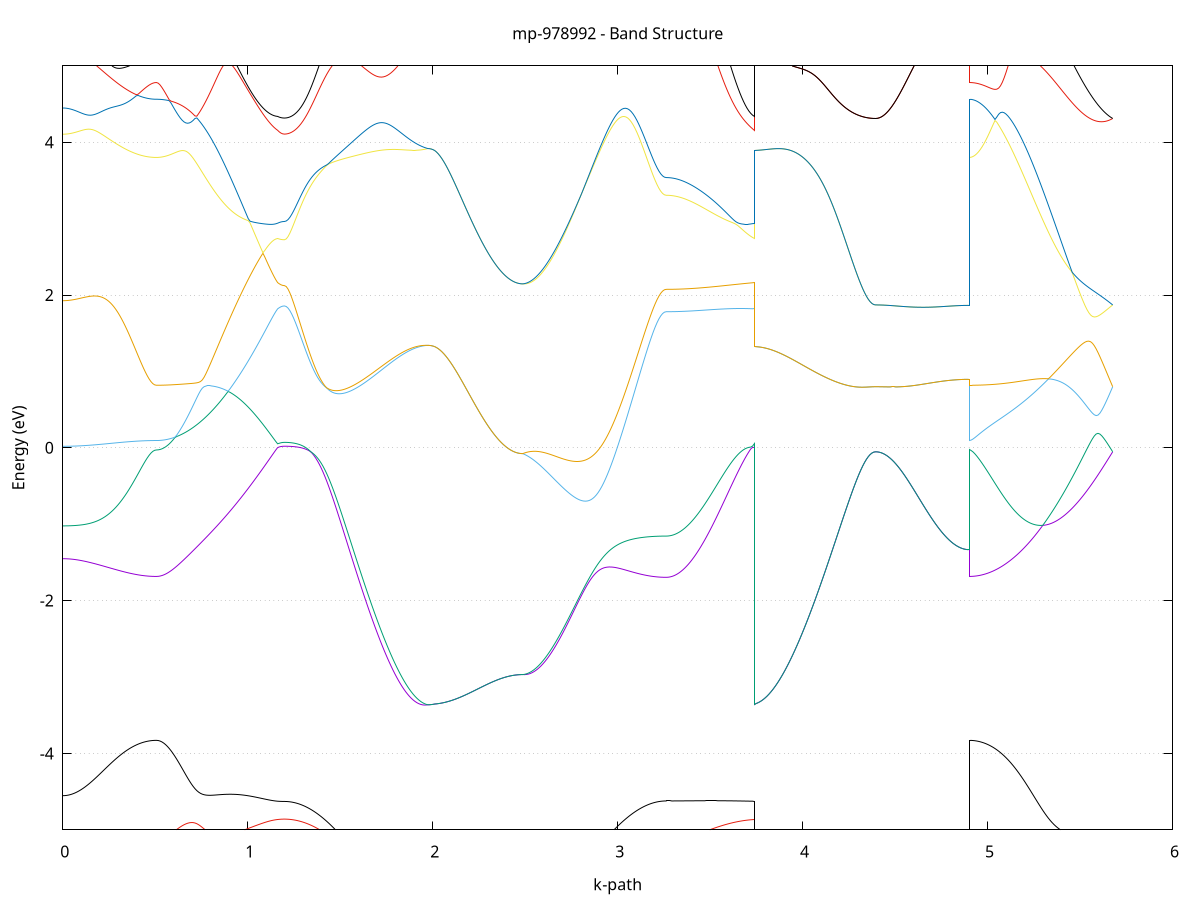 set title 'mp-978992 - Band Structure'
set xlabel 'k-path'
set ylabel 'Energy (eV)'
set grid y
set yrange [-5:5]
set terminal png size 800,600
set output 'mp-978992_bands_gnuplot.png'
plot '-' using 1:2 with lines notitle, '-' using 1:2 with lines notitle, '-' using 1:2 with lines notitle, '-' using 1:2 with lines notitle, '-' using 1:2 with lines notitle, '-' using 1:2 with lines notitle, '-' using 1:2 with lines notitle, '-' using 1:2 with lines notitle, '-' using 1:2 with lines notitle, '-' using 1:2 with lines notitle, '-' using 1:2 with lines notitle, '-' using 1:2 with lines notitle, '-' using 1:2 with lines notitle, '-' using 1:2 with lines notitle, '-' using 1:2 with lines notitle, '-' using 1:2 with lines notitle, '-' using 1:2 with lines notitle, '-' using 1:2 with lines notitle, '-' using 1:2 with lines notitle, '-' using 1:2 with lines notitle, '-' using 1:2 with lines notitle, '-' using 1:2 with lines notitle, '-' using 1:2 with lines notitle, '-' using 1:2 with lines notitle, '-' using 1:2 with lines notitle, '-' using 1:2 with lines notitle, '-' using 1:2 with lines notitle, '-' using 1:2 with lines notitle, '-' using 1:2 with lines notitle, '-' using 1:2 with lines notitle, '-' using 1:2 with lines notitle, '-' using 1:2 with lines notitle, '-' using 1:2 with lines notitle, '-' using 1:2 with lines notitle, '-' using 1:2 with lines notitle, '-' using 1:2 with lines notitle, '-' using 1:2 with lines notitle, '-' using 1:2 with lines notitle, '-' using 1:2 with lines notitle, '-' using 1:2 with lines notitle, '-' using 1:2 with lines notitle, '-' using 1:2 with lines notitle, '-' using 1:2 with lines notitle, '-' using 1:2 with lines notitle, '-' using 1:2 with lines notitle, '-' using 1:2 with lines notitle, '-' using 1:2 with lines notitle, '-' using 1:2 with lines notitle
0.000000 -21.860958
0.009924 -21.860958
0.019849 -21.860958
0.029773 -21.860958
0.039697 -21.860958
0.049622 -21.860958
0.059546 -21.860958
0.069470 -21.860958
0.079394 -21.860958
0.089319 -21.860958
0.099243 -21.860958
0.109167 -21.860958
0.119092 -21.860958
0.129016 -21.860958
0.138940 -21.860958
0.148865 -21.860958
0.158789 -21.860958
0.168713 -21.860958
0.178638 -21.860958
0.188562 -21.860958
0.198486 -21.860958
0.208410 -21.860958
0.218335 -21.860958
0.228259 -21.860958
0.238183 -21.860958
0.248108 -21.860958
0.258032 -21.860958
0.267956 -21.860958
0.277881 -21.860958
0.287805 -21.860958
0.297729 -21.860958
0.307654 -21.860958
0.317578 -21.860958
0.327502 -21.860958
0.337426 -21.860958
0.347351 -21.860958
0.357275 -21.860958
0.367199 -21.860958
0.377124 -21.860958
0.387048 -21.860958
0.396972 -21.860958
0.406897 -21.860958
0.416821 -21.860958
0.426745 -21.860958
0.436670 -21.860958
0.446594 -21.860958
0.456518 -21.860958
0.466442 -21.860958
0.476367 -21.860958
0.486291 -21.860958
0.496215 -21.860958
0.506140 -21.860958
0.506140 -21.860958
0.516070 -21.860958
0.526000 -21.860858
0.535930 -21.860858
0.545860 -21.860858
0.555790 -21.860858
0.565720 -21.860858
0.575650 -21.860758
0.585580 -21.860758
0.595511 -21.860658
0.605441 -21.860658
0.615371 -21.860558
0.625301 -21.860458
0.635231 -21.860358
0.645161 -21.860258
0.655091 -21.860158
0.665021 -21.860058
0.674951 -21.859958
0.684881 -21.859858
0.694812 -21.859658
0.704742 -21.859458
0.714672 -21.859358
0.724602 -21.859158
0.734532 -21.858958
0.744462 -21.858658
0.754392 -21.858458
0.764322 -21.858158
0.774252 -21.857958
0.784183 -21.857658
0.794113 -21.857358
0.804043 -21.857058
0.813973 -21.856658
0.823903 -21.856458
0.833833 -21.856958
0.843763 -21.857358
0.853693 -21.857858
0.863623 -21.858258
0.873553 -21.858658
0.883484 -21.859058
0.893414 -21.859458
0.903344 -21.859858
0.913274 -21.860258
0.923204 -21.860558
0.933134 -21.860958
0.943064 -21.861258
0.952994 -21.861558
0.962924 -21.861858
0.972854 -21.862158
0.982785 -21.862458
0.992715 -21.862658
1.002645 -21.862858
1.012575 -21.863158
1.022505 -21.863358
1.032435 -21.863558
1.042365 -21.863658
1.052295 -21.863858
1.062225 -21.863958
1.072155 -21.864158
1.082086 -21.864258
1.092016 -21.864358
1.101946 -21.864458
1.111876 -21.864558
1.121806 -21.864658
1.131736 -21.864658
1.141666 -21.864758
1.151596 -21.864758
1.161526 -21.864758
1.161526 -21.864758
1.170678 -21.864758
1.179829 -21.864758
1.188980 -21.864758
1.198131 -21.864758
1.198131 -21.864758
1.208076 -21.864758
1.218021 -21.864758
1.227965 -21.864758
1.237910 -21.864758
1.247854 -21.864658
1.257799 -21.864658
1.267744 -21.864558
1.277688 -21.864458
1.287633 -21.864358
1.297577 -21.864258
1.307522 -21.864158
1.317467 -21.864058
1.327411 -21.863958
1.337356 -21.863758
1.347301 -21.863658
1.357245 -21.863458
1.367190 -21.863358
1.377134 -21.863158
1.387079 -21.862958
1.397024 -21.862758
1.406968 -21.862558
1.416913 -21.862358
1.426858 -21.862058
1.436802 -21.861858
1.446747 -21.861558
1.456691 -21.861358
1.466636 -21.861058
1.476581 -21.860758
1.486525 -21.860558
1.496470 -21.860258
1.506415 -21.859858
1.516359 -21.859558
1.526304 -21.859258
1.536248 -21.858958
1.546193 -21.858558
1.556138 -21.858258
1.566082 -21.857858
1.576027 -21.857458
1.585972 -21.857158
1.595916 -21.856758
1.605861 -21.856358
1.615805 -21.855958
1.625750 -21.855558
1.635695 -21.855058
1.645639 -21.854658
1.655584 -21.854258
1.665528 -21.853858
1.675473 -21.853358
1.685418 -21.852958
1.695362 -21.852458
1.705307 -21.852058
1.715252 -21.851558
1.725196 -21.851058
1.735141 -21.850658
1.745085 -21.850158
1.755030 -21.849658
1.764975 -21.849258
1.774919 -21.848758
1.784864 -21.848358
1.794809 -21.847858
1.804753 -21.847458
1.814698 -21.846958
1.824642 -21.846558
1.834587 -21.846158
1.844532 -21.845758
1.854476 -21.845358
1.864421 -21.844958
1.874366 -21.844558
1.884310 -21.844258
1.894255 -21.843958
1.904199 -21.843658
1.914144 -21.843358
1.924089 -21.843058
1.934033 -21.842858
1.943978 -21.842658
1.953922 -21.842458
1.963867 -21.842358
1.973812 -21.842258
1.973812 -21.842258
1.982963 -21.842258
1.992114 -21.842258
2.001265 -21.842358
2.010417 -21.842358
2.010417 -21.842358
2.020347 -21.842358
2.030278 -21.842358
2.040209 -21.842358
2.050139 -21.842358
2.060070 -21.842358
2.070001 -21.842358
2.079932 -21.842358
2.089862 -21.842358
2.099793 -21.842358
2.109724 -21.842358
2.119654 -21.842358
2.129585 -21.842358
2.139516 -21.842358
2.149446 -21.842358
2.159377 -21.842358
2.169308 -21.842358
2.179239 -21.842358
2.189169 -21.842358
2.199100 -21.842358
2.209031 -21.842358
2.218961 -21.842358
2.228892 -21.842358
2.238823 -21.842358
2.248753 -21.842358
2.258684 -21.842358
2.268615 -21.842358
2.278546 -21.842358
2.288476 -21.842358
2.298407 -21.842358
2.308338 -21.842358
2.318268 -21.842358
2.328199 -21.842358
2.338130 -21.842358
2.348060 -21.842358
2.357991 -21.842358
2.367922 -21.842358
2.377853 -21.842358
2.387783 -21.842358
2.397714 -21.842358
2.407645 -21.842358
2.417575 -21.842358
2.427506 -21.842358
2.437437 -21.842358
2.447367 -21.842358
2.457298 -21.842358
2.467229 -21.842358
2.477160 -21.842358
2.487090 -21.842358
2.487090 -21.842358
2.497035 -21.842458
2.506980 -21.842658
2.516924 -21.842758
2.526869 -21.842958
2.536813 -21.843258
2.546758 -21.843458
2.556703 -21.843758
2.566647 -21.844058
2.576592 -21.844358
2.586536 -21.844758
2.596481 -21.845058
2.606426 -21.845458
2.616370 -21.845858
2.626315 -21.846258
2.636260 -21.846658
2.646204 -21.847058
2.656149 -21.847558
2.666093 -21.847958
2.676038 -21.848458
2.685983 -21.848858
2.695927 -21.849358
2.705872 -21.849858
2.715817 -21.850258
2.725761 -21.850758
2.735706 -21.851258
2.745650 -21.851658
2.755595 -21.852158
2.765540 -21.852658
2.775484 -21.853058
2.785429 -21.853558
2.795374 -21.853958
2.805318 -21.854458
2.815263 -21.854858
2.825207 -21.855258
2.835152 -21.855658
2.845097 -21.856158
2.855041 -21.856558
2.864986 -21.856958
2.874931 -21.857358
2.884875 -21.857658
2.894820 -21.858058
2.904764 -21.858458
2.914709 -21.858758
2.924654 -21.859158
2.934598 -21.859458
2.944543 -21.859858
2.954487 -21.860158
2.964432 -21.860458
2.974377 -21.860758
2.984321 -21.861058
2.994266 -21.861358
3.004211 -21.861658
3.014155 -21.861858
3.024100 -21.862158
3.034044 -21.862358
3.043989 -21.862558
3.053934 -21.862858
3.063878 -21.863058
3.073823 -21.863258
3.083768 -21.863458
3.093712 -21.863658
3.103657 -21.863758
3.113601 -21.863958
3.123546 -21.864158
3.133491 -21.864258
3.143435 -21.864358
3.153380 -21.864558
3.163325 -21.864658
3.173269 -21.864758
3.183214 -21.864858
3.193158 -21.864858
3.203103 -21.864958
3.213048 -21.865058
3.222992 -21.865058
3.232937 -21.865058
3.242881 -21.865158
3.252826 -21.865158
3.262771 -21.865158
3.262771 -21.865158
3.272701 -21.865158
3.282632 -21.865158
3.292563 -21.865158
3.302494 -21.865158
3.312424 -21.865158
3.322355 -21.865158
3.332286 -21.865158
3.342216 -21.865158
3.352147 -21.865158
3.362078 -21.865158
3.372008 -21.865158
3.381939 -21.865058
3.391870 -21.865058
3.401801 -21.865058
3.411731 -21.865058
3.421662 -21.865058
3.431593 -21.865058
3.441523 -21.865058
3.451454 -21.865058
3.461385 -21.865058
3.471315 -21.865058
3.481246 -21.865058
3.491177 -21.865058
3.501108 -21.864958
3.511038 -21.864958
3.520969 -21.864958
3.530900 -21.864958
3.540830 -21.864958
3.550761 -21.864958
3.560692 -21.864958
3.570622 -21.864958
3.580553 -21.864858
3.590484 -21.864858
3.600415 -21.864858
3.610345 -21.864858
3.620276 -21.864858
3.630207 -21.864858
3.640137 -21.864858
3.650068 -21.864858
3.659999 -21.864858
3.669930 -21.864858
3.679860 -21.864858
3.689791 -21.864858
3.699722 -21.864758
3.709652 -21.864758
3.719583 -21.864758
3.729514 -21.864758
3.739444 -21.864758
3.739444 -21.842358
3.749375 -21.842458
3.759305 -21.842658
3.769235 -21.842858
3.779165 -21.843158
3.789095 -21.843458
3.799025 -21.843758
3.808955 -21.844058
3.818885 -21.844458
3.828815 -21.844858
3.838745 -21.845358
3.848676 -21.845758
3.858606 -21.846258
3.868536 -21.846758
3.878466 -21.847158
3.888396 -21.847658
3.898326 -21.848158
3.908256 -21.848658
3.918186 -21.849158
3.928116 -21.849658
3.938046 -21.850158
3.947977 -21.850658
3.957907 -21.851158
3.967837 -21.851558
3.977767 -21.852058
3.987697 -21.852458
3.997627 -21.852958
4.007557 -21.853358
4.017487 -21.853758
4.027417 -21.854158
4.037347 -21.854458
4.047278 -21.854858
4.057208 -21.855158
4.067138 -21.855458
4.077068 -21.855758
4.086998 -21.856058
4.096928 -21.856258
4.106858 -21.856558
4.116788 -21.856758
4.126718 -21.856958
4.136649 -21.857058
4.146579 -21.857258
4.156509 -21.857358
4.166439 -21.857458
4.176369 -21.857558
4.186299 -21.857658
4.196229 -21.857658
4.206159 -21.857758
4.216089 -21.857758
4.226019 -21.857758
4.235950 -21.857758
4.245880 -21.857758
4.255810 -21.857658
4.265740 -21.857658
4.275670 -21.857558
4.285600 -21.857558
4.295530 -21.857458
4.305460 -21.857358
4.315390 -21.857358
4.325320 -21.857258
4.335251 -21.857158
4.345181 -21.857158
4.355111 -21.857058
4.365041 -21.857058
4.374971 -21.856958
4.384901 -21.856958
4.394831 -21.856958
4.394831 -21.856958
4.404755 -21.856958
4.414680 -21.856958
4.424604 -21.856958
4.434528 -21.856958
4.444453 -21.856958
4.454377 -21.856958
4.464301 -21.856958
4.474226 -21.856958
4.484150 -21.856958
4.494074 -21.856958
4.503999 -21.856958
4.513923 -21.857058
4.523847 -21.857058
4.533771 -21.857058
4.543696 -21.857058
4.553620 -21.857058
4.563544 -21.857058
4.573469 -21.857058
4.583393 -21.857058
4.593317 -21.857058
4.603242 -21.857058
4.613166 -21.857058
4.623090 -21.857058
4.633015 -21.857058
4.642939 -21.857158
4.652863 -21.857158
4.662787 -21.857158
4.672712 -21.857158
4.682636 -21.857158
4.692560 -21.857158
4.702485 -21.857158
4.712409 -21.857158
4.722333 -21.857158
4.732258 -21.857158
4.742182 -21.857158
4.752106 -21.857158
4.762031 -21.857258
4.771955 -21.857258
4.781879 -21.857258
4.791803 -21.857258
4.801728 -21.857258
4.811652 -21.857258
4.821576 -21.857258
4.831501 -21.857258
4.841425 -21.857258
4.851349 -21.857258
4.861274 -21.857258
4.871198 -21.857258
4.881122 -21.857258
4.891047 -21.857258
4.900971 -21.857258
4.900971 -21.860958
4.910915 -21.860958
4.920860 -21.860958
4.930805 -21.860958
4.940749 -21.860958
4.950694 -21.861058
4.960639 -21.861058
4.970583 -21.861158
4.980528 -21.861158
4.990472 -21.861258
5.000417 -21.861358
5.010362 -21.861358
5.020306 -21.861458
5.030251 -21.861558
5.040196 -21.861658
5.050140 -21.861758
5.060085 -21.861758
5.070029 -21.861858
5.079974 -21.861958
5.089919 -21.861958
5.099863 -21.862058
5.109808 -21.862158
5.119752 -21.862158
5.129697 -21.862158
5.139642 -21.862258
5.149586 -21.862258
5.159531 -21.862258
5.169476 -21.862258
5.179420 -21.862258
5.189365 -21.862158
5.199309 -21.862158
5.209254 -21.862058
5.219199 -21.861958
5.229143 -21.861858
5.239088 -21.861758
5.249033 -21.861658
5.258977 -21.861458
5.268922 -21.861258
5.278866 -21.861158
5.288811 -21.860858
5.298756 -21.860658
5.308700 -21.860458
5.318645 -21.860158
5.328590 -21.859858
5.338534 -21.859558
5.348479 -21.859258
5.358423 -21.858858
5.368368 -21.858558
5.378313 -21.858158
5.388257 -21.857758
5.398202 -21.857258
5.408146 -21.857358
5.418091 -21.857558
5.428036 -21.857658
5.437980 -21.857858
5.447925 -21.857958
5.457870 -21.858158
5.467814 -21.858258
5.477759 -21.858358
5.487703 -21.858458
5.497648 -21.858558
5.507593 -21.858558
5.517537 -21.858658
5.527482 -21.858658
5.537427 -21.858658
5.547371 -21.858658
5.557316 -21.858658
5.567260 -21.858558
5.577205 -21.858558
5.587150 -21.858458
5.597094 -21.858358
5.607039 -21.858258
5.616984 -21.858058
5.626928 -21.857958
5.636873 -21.857758
5.646817 -21.857658
5.656762 -21.857458
5.666707 -21.857158
5.676651 -21.856958
e
0.000000 -21.845058
0.009924 -21.845058
0.019849 -21.845058
0.029773 -21.845058
0.039697 -21.845058
0.049622 -21.845058
0.059546 -21.845058
0.069470 -21.845058
0.079394 -21.845058
0.089319 -21.845058
0.099243 -21.844958
0.109167 -21.844958
0.119092 -21.844958
0.129016 -21.844958
0.138940 -21.844958
0.148865 -21.844958
0.158789 -21.844958
0.168713 -21.844958
0.178638 -21.844958
0.188562 -21.844958
0.198486 -21.844858
0.208410 -21.844858
0.218335 -21.844858
0.228259 -21.844858
0.238183 -21.844858
0.248108 -21.844858
0.258032 -21.844858
0.267956 -21.844758
0.277881 -21.844758
0.287805 -21.844758
0.297729 -21.844758
0.307654 -21.844758
0.317578 -21.844758
0.327502 -21.844758
0.337426 -21.844758
0.347351 -21.844658
0.357275 -21.844658
0.367199 -21.844658
0.377124 -21.844658
0.387048 -21.844658
0.396972 -21.844658
0.406897 -21.844658
0.416821 -21.844658
0.426745 -21.844658
0.436670 -21.844658
0.446594 -21.844658
0.456518 -21.844658
0.466442 -21.844658
0.476367 -21.844658
0.486291 -21.844658
0.496215 -21.844658
0.506140 -21.844658
0.506140 -21.844658
0.516070 -21.844658
0.526000 -21.844658
0.535930 -21.844758
0.545860 -21.844958
0.555790 -21.845058
0.565720 -21.845258
0.575650 -21.845458
0.585580 -21.845758
0.595511 -21.846058
0.605441 -21.846358
0.615371 -21.846658
0.625301 -21.847058
0.635231 -21.847458
0.645161 -21.847858
0.655091 -21.848258
0.665021 -21.848758
0.674951 -21.849158
0.684881 -21.849658
0.694812 -21.850058
0.704742 -21.850558
0.714672 -21.851058
0.724602 -21.851558
0.734532 -21.852058
0.744462 -21.852558
0.754392 -21.853058
0.764322 -21.853558
0.774252 -21.854058
0.784183 -21.854558
0.794113 -21.855058
0.804043 -21.855558
0.813973 -21.856058
0.823903 -21.856358
0.833833 -21.855958
0.843763 -21.855558
0.853693 -21.855158
0.863623 -21.854758
0.873553 -21.854358
0.883484 -21.853858
0.893414 -21.853458
0.903344 -21.852958
0.913274 -21.852458
0.923204 -21.851958
0.933134 -21.851358
0.943064 -21.850858
0.952994 -21.850258
0.962924 -21.849758
0.972854 -21.849158
0.982785 -21.848558
0.992715 -21.847958
1.002645 -21.847258
1.012575 -21.846958
1.022505 -21.847458
1.032435 -21.847958
1.042365 -21.848458
1.052295 -21.848858
1.062225 -21.849358
1.072155 -21.849658
1.082086 -21.850058
1.092016 -21.850358
1.101946 -21.850658
1.111876 -21.850958
1.121806 -21.851158
1.131736 -21.851358
1.141666 -21.851558
1.151596 -21.851658
1.161526 -21.851758
1.161526 -21.851758
1.170678 -21.851758
1.179829 -21.851758
1.188980 -21.851758
1.198131 -21.851758
1.198131 -21.851758
1.208076 -21.851758
1.218021 -21.851858
1.227965 -21.851858
1.237910 -21.851858
1.247854 -21.851858
1.257799 -21.851958
1.267744 -21.851958
1.277688 -21.852058
1.287633 -21.852058
1.297577 -21.852158
1.307522 -21.852158
1.317467 -21.852258
1.327411 -21.852258
1.337356 -21.852258
1.347301 -21.852358
1.357245 -21.852358
1.367190 -21.852358
1.377134 -21.852458
1.387079 -21.852458
1.397024 -21.852458
1.406968 -21.852458
1.416913 -21.852458
1.426858 -21.852458
1.436802 -21.852358
1.446747 -21.852358
1.456691 -21.852258
1.466636 -21.852258
1.476581 -21.852158
1.486525 -21.852058
1.496470 -21.851958
1.506415 -21.851858
1.516359 -21.851758
1.526304 -21.851658
1.536248 -21.851458
1.546193 -21.851358
1.556138 -21.851158
1.566082 -21.850958
1.576027 -21.850858
1.585972 -21.850658
1.595916 -21.850358
1.605861 -21.850158
1.615805 -21.849958
1.625750 -21.849758
1.635695 -21.849458
1.645639 -21.849158
1.655584 -21.848958
1.665528 -21.848658
1.675473 -21.848358
1.685418 -21.848058
1.695362 -21.847858
1.705307 -21.847558
1.715252 -21.847158
1.725196 -21.846858
1.735141 -21.846558
1.745085 -21.846258
1.755030 -21.845958
1.764975 -21.845658
1.774919 -21.845358
1.784864 -21.845058
1.794809 -21.844758
1.804753 -21.844458
1.814698 -21.844158
1.824642 -21.843958
1.834587 -21.843658
1.844532 -21.843458
1.854476 -21.843158
1.864421 -21.842958
1.874366 -21.842758
1.884310 -21.842558
1.894255 -21.842458
1.904199 -21.842358
1.914144 -21.842258
1.924089 -21.842158
1.934033 -21.842158
1.943978 -21.842158
1.953922 -21.842158
1.963867 -21.842158
1.973812 -21.842258
1.973812 -21.842258
1.982963 -21.842258
1.992114 -21.842258
2.001265 -21.842358
2.010417 -21.842358
2.010417 -21.842358
2.020347 -21.842358
2.030278 -21.842358
2.040209 -21.842358
2.050139 -21.842358
2.060070 -21.842358
2.070001 -21.842358
2.079932 -21.842358
2.089862 -21.842358
2.099793 -21.842358
2.109724 -21.842358
2.119654 -21.842358
2.129585 -21.842358
2.139516 -21.842358
2.149446 -21.842358
2.159377 -21.842358
2.169308 -21.842358
2.179239 -21.842358
2.189169 -21.842358
2.199100 -21.842358
2.209031 -21.842358
2.218961 -21.842358
2.228892 -21.842358
2.238823 -21.842358
2.248753 -21.842358
2.258684 -21.842358
2.268615 -21.842358
2.278546 -21.842358
2.288476 -21.842358
2.298407 -21.842358
2.308338 -21.842358
2.318268 -21.842358
2.328199 -21.842358
2.338130 -21.842358
2.348060 -21.842358
2.357991 -21.842358
2.367922 -21.842358
2.377853 -21.842358
2.387783 -21.842358
2.397714 -21.842358
2.407645 -21.842358
2.417575 -21.842358
2.427506 -21.842358
2.437437 -21.842358
2.447367 -21.842358
2.457298 -21.842358
2.467229 -21.842358
2.477160 -21.842358
2.487090 -21.842358
2.487090 -21.842358
2.497035 -21.842258
2.506980 -21.842258
2.516924 -21.842258
2.526869 -21.842258
2.536813 -21.842258
2.546758 -21.842358
2.556703 -21.842458
2.566647 -21.842558
2.576592 -21.842758
2.586536 -21.842858
2.596481 -21.843058
2.606426 -21.843358
2.616370 -21.843558
2.626315 -21.843758
2.636260 -21.844058
2.646204 -21.844358
2.656149 -21.844558
2.666093 -21.844858
2.676038 -21.845158
2.685983 -21.845458
2.695927 -21.845758
2.705872 -21.846058
2.715817 -21.846358
2.725761 -21.846758
2.735706 -21.847058
2.745650 -21.847358
2.755595 -21.847658
2.765540 -21.847958
2.775484 -21.848258
2.785429 -21.848558
2.795374 -21.848758
2.805318 -21.849058
2.815263 -21.849358
2.825207 -21.849658
2.835152 -21.849858
2.845097 -21.850058
2.855041 -21.850358
2.864986 -21.850558
2.874931 -21.850758
2.884875 -21.850958
2.894820 -21.851158
2.904764 -21.851358
2.914709 -21.851458
2.924654 -21.851658
2.934598 -21.851758
2.944543 -21.851958
2.954487 -21.852058
2.964432 -21.852158
2.974377 -21.852258
2.984321 -21.852358
2.994266 -21.852458
3.004211 -21.852458
3.014155 -21.852558
3.024100 -21.852558
3.034044 -21.852658
3.043989 -21.852658
3.053934 -21.852658
3.063878 -21.852658
3.073823 -21.852658
3.083768 -21.852658
3.093712 -21.852658
3.103657 -21.852658
3.113601 -21.852558
3.123546 -21.852558
3.133491 -21.852558
3.143435 -21.852458
3.153380 -21.852458
3.163325 -21.852358
3.173269 -21.852358
3.183214 -21.852358
3.193158 -21.852258
3.203103 -21.852258
3.213048 -21.852158
3.222992 -21.852158
3.232937 -21.852158
3.242881 -21.852158
3.252826 -21.852158
3.262771 -21.852158
3.262771 -21.852158
3.272701 -21.852158
3.282632 -21.852158
3.292563 -21.852158
3.302494 -21.852158
3.312424 -21.852158
3.322355 -21.852158
3.332286 -21.852058
3.342216 -21.852058
3.352147 -21.852058
3.362078 -21.852058
3.372008 -21.852058
3.381939 -21.852058
3.391870 -21.852058
3.401801 -21.852058
3.411731 -21.852058
3.421662 -21.852058
3.431593 -21.852058
3.441523 -21.852058
3.451454 -21.851958
3.461385 -21.851958
3.471315 -21.851958
3.481246 -21.851958
3.491177 -21.851958
3.501108 -21.851958
3.511038 -21.851958
3.520969 -21.851958
3.530900 -21.851958
3.540830 -21.851858
3.550761 -21.851858
3.560692 -21.851858
3.570622 -21.851858
3.580553 -21.851858
3.590484 -21.851858
3.600415 -21.851858
3.610345 -21.851858
3.620276 -21.851858
3.630207 -21.851858
3.640137 -21.851858
3.650068 -21.851758
3.659999 -21.851758
3.669930 -21.851758
3.679860 -21.851758
3.689791 -21.851758
3.699722 -21.851758
3.709652 -21.851758
3.719583 -21.851758
3.729514 -21.851758
3.739444 -21.851758
3.739444 -21.842358
3.749375 -21.842458
3.759305 -21.842658
3.769235 -21.842858
3.779165 -21.843158
3.789095 -21.843458
3.799025 -21.843758
3.808955 -21.844058
3.818885 -21.844458
3.828815 -21.844858
3.838745 -21.845358
3.848676 -21.845758
3.858606 -21.846258
3.868536 -21.846758
3.878466 -21.847158
3.888396 -21.847658
3.898326 -21.848158
3.908256 -21.848658
3.918186 -21.849158
3.928116 -21.849658
3.938046 -21.850158
3.947977 -21.850658
3.957907 -21.851158
3.967837 -21.851558
3.977767 -21.852058
3.987697 -21.852458
3.997627 -21.852958
4.007557 -21.853358
4.017487 -21.853758
4.027417 -21.854158
4.037347 -21.854458
4.047278 -21.854858
4.057208 -21.855158
4.067138 -21.855458
4.077068 -21.855758
4.086998 -21.856058
4.096928 -21.856258
4.106858 -21.856558
4.116788 -21.856758
4.126718 -21.856958
4.136649 -21.857058
4.146579 -21.857258
4.156509 -21.857358
4.166439 -21.857458
4.176369 -21.857558
4.186299 -21.857658
4.196229 -21.857658
4.206159 -21.857758
4.216089 -21.857758
4.226019 -21.857758
4.235950 -21.857758
4.245880 -21.857758
4.255810 -21.857658
4.265740 -21.857658
4.275670 -21.857558
4.285600 -21.857558
4.295530 -21.857458
4.305460 -21.857358
4.315390 -21.857358
4.325320 -21.857258
4.335251 -21.857158
4.345181 -21.857158
4.355111 -21.857058
4.365041 -21.857058
4.374971 -21.856958
4.384901 -21.856958
4.394831 -21.856958
4.394831 -21.856958
4.404755 -21.856958
4.414680 -21.856958
4.424604 -21.856958
4.434528 -21.856958
4.444453 -21.856958
4.454377 -21.856958
4.464301 -21.856958
4.474226 -21.856958
4.484150 -21.856958
4.494074 -21.856958
4.503999 -21.856958
4.513923 -21.857058
4.523847 -21.857058
4.533771 -21.857058
4.543696 -21.857058
4.553620 -21.857058
4.563544 -21.857058
4.573469 -21.857058
4.583393 -21.857058
4.593317 -21.857058
4.603242 -21.857058
4.613166 -21.857058
4.623090 -21.857058
4.633015 -21.857058
4.642939 -21.857158
4.652863 -21.857158
4.662787 -21.857158
4.672712 -21.857158
4.682636 -21.857158
4.692560 -21.857158
4.702485 -21.857158
4.712409 -21.857158
4.722333 -21.857158
4.732258 -21.857158
4.742182 -21.857158
4.752106 -21.857158
4.762031 -21.857258
4.771955 -21.857258
4.781879 -21.857258
4.791803 -21.857258
4.801728 -21.857258
4.811652 -21.857258
4.821576 -21.857258
4.831501 -21.857258
4.841425 -21.857258
4.851349 -21.857258
4.861274 -21.857258
4.871198 -21.857258
4.881122 -21.857258
4.891047 -21.857258
4.900971 -21.857258
4.900971 -21.844658
4.910915 -21.844658
4.920860 -21.844658
4.930805 -21.844658
4.940749 -21.844758
4.950694 -21.844858
4.960639 -21.844958
4.970583 -21.845058
4.980528 -21.845258
4.990472 -21.845358
5.000417 -21.845558
5.010362 -21.845758
5.020306 -21.845958
5.030251 -21.846158
5.040196 -21.846458
5.050140 -21.846658
5.060085 -21.846958
5.070029 -21.847258
5.079974 -21.847458
5.089919 -21.847758
5.099863 -21.848058
5.109808 -21.848358
5.119752 -21.848758
5.129697 -21.849058
5.139642 -21.849358
5.149586 -21.849658
5.159531 -21.850058
5.169476 -21.850358
5.179420 -21.850658
5.189365 -21.851058
5.199309 -21.851358
5.209254 -21.851658
5.219199 -21.852058
5.229143 -21.852358
5.239088 -21.852758
5.249033 -21.853058
5.258977 -21.853358
5.268922 -21.853658
5.278866 -21.853958
5.288811 -21.854258
5.298756 -21.854558
5.308700 -21.854858
5.318645 -21.855158
5.328590 -21.855458
5.338534 -21.855758
5.348479 -21.855958
5.358423 -21.856258
5.368368 -21.856458
5.378313 -21.856758
5.388257 -21.856958
5.398202 -21.857158
5.408146 -21.856858
5.418091 -21.856458
5.428036 -21.855958
5.437980 -21.855458
5.447925 -21.854958
5.457870 -21.854558
5.467814 -21.854058
5.477759 -21.853658
5.487703 -21.853158
5.497648 -21.852858
5.507593 -21.852658
5.517537 -21.852558
5.527482 -21.852558
5.537427 -21.852758
5.547371 -21.852958
5.557316 -21.853258
5.567260 -21.853558
5.577205 -21.853858
5.587150 -21.854258
5.597094 -21.854558
5.607039 -21.854958
5.616984 -21.855258
5.626928 -21.855558
5.636873 -21.855858
5.646817 -21.856158
5.656762 -21.856458
5.666707 -21.856758
5.676651 -21.856958
e
0.000000 -21.818658
0.009924 -21.818658
0.019849 -21.818658
0.029773 -21.818658
0.039697 -21.818658
0.049622 -21.818658
0.059546 -21.818658
0.069470 -21.818658
0.079394 -21.818658
0.089319 -21.818658
0.099243 -21.818658
0.109167 -21.818658
0.119092 -21.818658
0.129016 -21.818658
0.138940 -21.818558
0.148865 -21.818558
0.158789 -21.818558
0.168713 -21.818558
0.178638 -21.818558
0.188562 -21.818558
0.198486 -21.818558
0.208410 -21.818558
0.218335 -21.818558
0.228259 -21.818558
0.238183 -21.818558
0.248108 -21.818558
0.258032 -21.818558
0.267956 -21.818558
0.277881 -21.818558
0.287805 -21.818558
0.297729 -21.818558
0.307654 -21.818558
0.317578 -21.818558
0.327502 -21.818558
0.337426 -21.818558
0.347351 -21.818558
0.357275 -21.818558
0.367199 -21.818558
0.377124 -21.818558
0.387048 -21.818558
0.396972 -21.818558
0.406897 -21.818558
0.416821 -21.818558
0.426745 -21.818558
0.436670 -21.818558
0.446594 -21.818558
0.456518 -21.818558
0.466442 -21.818558
0.476367 -21.818558
0.486291 -21.818558
0.496215 -21.818558
0.506140 -21.818558
0.506140 -21.818558
0.516070 -21.818558
0.526000 -21.818558
0.535930 -21.818658
0.545860 -21.818758
0.555790 -21.818858
0.565720 -21.819058
0.575650 -21.819258
0.585580 -21.819458
0.595511 -21.819758
0.605441 -21.820058
0.615371 -21.820358
0.625301 -21.820758
0.635231 -21.821158
0.645161 -21.821658
0.655091 -21.822158
0.665021 -21.822658
0.674951 -21.823158
0.684881 -21.823758
0.694812 -21.824358
0.704742 -21.824958
0.714672 -21.825658
0.724602 -21.826358
0.734532 -21.827058
0.744462 -21.827758
0.754392 -21.828458
0.764322 -21.829258
0.774252 -21.829958
0.784183 -21.830758
0.794113 -21.831558
0.804043 -21.832258
0.813973 -21.833058
0.823903 -21.833858
0.833833 -21.834658
0.843763 -21.835458
0.853693 -21.836158
0.863623 -21.836958
0.873553 -21.837758
0.883484 -21.838458
0.893414 -21.839258
0.903344 -21.839958
0.913274 -21.840658
0.923204 -21.841358
0.933134 -21.842058
0.943064 -21.842758
0.952994 -21.843458
0.962924 -21.844058
0.972854 -21.844658
0.982785 -21.845258
0.992715 -21.845858
1.002645 -21.846458
1.012575 -21.846658
1.022505 -21.845958
1.032435 -21.845358
1.042365 -21.844658
1.052295 -21.843958
1.062225 -21.843258
1.072155 -21.842558
1.082086 -21.841858
1.092016 -21.841158
1.101946 -21.840358
1.111876 -21.839658
1.121806 -21.838858
1.131736 -21.838158
1.141666 -21.837358
1.151596 -21.836558
1.161526 -21.835858
1.161526 -21.835858
1.170678 -21.835358
1.179829 -21.834958
1.188980 -21.834558
1.198131 -21.834258
1.198131 -21.834258
1.208076 -21.834258
1.218021 -21.834258
1.227965 -21.834158
1.237910 -21.834058
1.247854 -21.833958
1.257799 -21.833858
1.267744 -21.833758
1.277688 -21.833658
1.287633 -21.833458
1.297577 -21.833258
1.307522 -21.833058
1.317467 -21.832858
1.327411 -21.832558
1.337356 -21.832258
1.347301 -21.831958
1.357245 -21.831658
1.367190 -21.831358
1.377134 -21.831058
1.387079 -21.830658
1.397024 -21.830358
1.406968 -21.829958
1.416913 -21.829558
1.426858 -21.829058
1.436802 -21.828658
1.446747 -21.828258
1.456691 -21.827758
1.466636 -21.827258
1.476581 -21.826758
1.486525 -21.826258
1.496470 -21.825758
1.506415 -21.825258
1.516359 -21.824758
1.526304 -21.824158
1.536248 -21.823658
1.546193 -21.823158
1.556138 -21.822558
1.566082 -21.821958
1.576027 -21.821458
1.585972 -21.820858
1.595916 -21.820258
1.605861 -21.819658
1.615805 -21.819158
1.625750 -21.818558
1.635695 -21.817958
1.645639 -21.817458
1.655584 -21.816858
1.665528 -21.816358
1.675473 -21.815758
1.685418 -21.815258
1.695362 -21.814658
1.705307 -21.814158
1.715252 -21.813658
1.725196 -21.813158
1.735141 -21.812658
1.745085 -21.812258
1.755030 -21.811758
1.764975 -21.811358
1.774919 -21.810958
1.784864 -21.810558
1.794809 -21.810158
1.804753 -21.809758
1.814698 -21.809458
1.824642 -21.809058
1.834587 -21.808758
1.844532 -21.808458
1.854476 -21.808258
1.864421 -21.807958
1.874366 -21.807658
1.884310 -21.807458
1.894255 -21.807258
1.904199 -21.806958
1.914144 -21.806758
1.924089 -21.806558
1.934033 -21.806358
1.943978 -21.806158
1.953922 -21.805858
1.963867 -21.805658
1.973812 -21.805458
1.973812 -21.805458
1.982963 -21.805358
1.992114 -21.805358
2.001265 -21.805358
2.010417 -21.805358
2.010417 -21.805358
2.020347 -21.805358
2.030278 -21.805358
2.040209 -21.805358
2.050139 -21.805358
2.060070 -21.805358
2.070001 -21.805358
2.079932 -21.805358
2.089862 -21.805358
2.099793 -21.805358
2.109724 -21.805358
2.119654 -21.805358
2.129585 -21.805358
2.139516 -21.805358
2.149446 -21.805358
2.159377 -21.805358
2.169308 -21.805358
2.179239 -21.805358
2.189169 -21.805358
2.199100 -21.805358
2.209031 -21.805358
2.218961 -21.805358
2.228892 -21.805358
2.238823 -21.805358
2.248753 -21.805358
2.258684 -21.805358
2.268615 -21.805358
2.278546 -21.805358
2.288476 -21.805358
2.298407 -21.805358
2.308338 -21.805358
2.318268 -21.805358
2.328199 -21.805358
2.338130 -21.805358
2.348060 -21.805358
2.357991 -21.805358
2.367922 -21.805358
2.377853 -21.805358
2.387783 -21.805358
2.397714 -21.805358
2.407645 -21.805358
2.417575 -21.805358
2.427506 -21.805358
2.437437 -21.805258
2.447367 -21.805258
2.457298 -21.805258
2.467229 -21.805258
2.477160 -21.805258
2.487090 -21.805258
2.487090 -21.805258
2.497035 -21.805558
2.506980 -21.805758
2.516924 -21.806058
2.526869 -21.806258
2.536813 -21.806458
2.546758 -21.806758
2.556703 -21.806958
2.566647 -21.807158
2.576592 -21.807458
2.586536 -21.807658
2.596481 -21.807958
2.606426 -21.808258
2.616370 -21.808458
2.626315 -21.808758
2.636260 -21.809158
2.646204 -21.809458
2.656149 -21.809858
2.666093 -21.810158
2.676038 -21.810558
2.685983 -21.810958
2.695927 -21.811358
2.705872 -21.811858
2.715817 -21.812258
2.725761 -21.812758
2.735706 -21.813258
2.745650 -21.813758
2.755595 -21.814258
2.765540 -21.814758
2.775484 -21.815358
2.785429 -21.815858
2.795374 -21.816358
2.805318 -21.816958
2.815263 -21.817558
2.825207 -21.818058
2.835152 -21.818658
2.845097 -21.819258
2.855041 -21.819758
2.864986 -21.820358
2.874931 -21.820958
2.884875 -21.821458
2.894820 -21.822058
2.904764 -21.822658
2.914709 -21.823158
2.924654 -21.823758
2.934598 -21.824258
2.944543 -21.824758
2.954487 -21.825358
2.964432 -21.825858
2.974377 -21.826358
2.984321 -21.826858
2.994266 -21.827358
3.004211 -21.827758
3.014155 -21.828258
3.024100 -21.828658
3.034044 -21.829158
3.043989 -21.829558
3.053934 -21.829958
3.063878 -21.830358
3.073823 -21.830658
3.083768 -21.831058
3.093712 -21.831358
3.103657 -21.831658
3.113601 -21.831958
3.123546 -21.832258
3.133491 -21.832558
3.143435 -21.832758
3.153380 -21.833058
3.163325 -21.833258
3.173269 -21.833458
3.183214 -21.833558
3.193158 -21.833758
3.203103 -21.833858
3.213048 -21.833958
3.222992 -21.834058
3.232937 -21.834158
3.242881 -21.834158
3.252826 -21.834258
3.262771 -21.834258
3.262771 -21.834258
3.272701 -21.834258
3.282632 -21.834258
3.292563 -21.834258
3.302494 -21.834258
3.312424 -21.834358
3.322355 -21.834358
3.332286 -21.834358
3.342216 -21.834458
3.352147 -21.834458
3.362078 -21.834458
3.372008 -21.834558
3.381939 -21.834558
3.391870 -21.834558
3.401801 -21.834658
3.411731 -21.834658
3.421662 -21.834658
3.431593 -21.834758
3.441523 -21.834758
3.451454 -21.834758
3.461385 -21.834858
3.471315 -21.834858
3.481246 -21.834958
3.491177 -21.834958
3.501108 -21.834958
3.511038 -21.835058
3.520969 -21.835058
3.530900 -21.835058
3.540830 -21.835158
3.550761 -21.835158
3.560692 -21.835158
3.570622 -21.835258
3.580553 -21.835258
3.590484 -21.835258
3.600415 -21.835358
3.610345 -21.835358
3.620276 -21.835358
3.630207 -21.835458
3.640137 -21.835458
3.650068 -21.835458
3.659999 -21.835558
3.669930 -21.835558
3.679860 -21.835558
3.689791 -21.835658
3.699722 -21.835658
3.709652 -21.835758
3.719583 -21.835758
3.729514 -21.835758
3.739444 -21.835858
3.739444 -21.805358
3.749375 -21.805258
3.759305 -21.805058
3.769235 -21.804958
3.779165 -21.804758
3.789095 -21.804458
3.799025 -21.804258
3.808955 -21.804058
3.818885 -21.803758
3.828815 -21.803558
3.838745 -21.803358
3.848676 -21.803158
3.858606 -21.802958
3.868536 -21.802858
3.878466 -21.802758
3.888396 -21.802858
3.898326 -21.802858
3.908256 -21.803058
3.918186 -21.803258
3.928116 -21.803658
3.938046 -21.804058
3.947977 -21.804558
3.957907 -21.805058
3.967837 -21.805658
3.977767 -21.806358
3.987697 -21.807058
3.997627 -21.807858
4.007557 -21.808658
4.017487 -21.809558
4.027417 -21.810358
4.037347 -21.811258
4.047278 -21.812158
4.057208 -21.813158
4.067138 -21.814058
4.077068 -21.815058
4.086998 -21.815958
4.096928 -21.816958
4.106858 -21.817858
4.116788 -21.818858
4.126718 -21.819758
4.136649 -21.820758
4.146579 -21.821658
4.156509 -21.822658
4.166439 -21.823558
4.176369 -21.824458
4.186299 -21.825358
4.196229 -21.826158
4.206159 -21.827058
4.216089 -21.827858
4.226019 -21.828658
4.235950 -21.829458
4.245880 -21.830158
4.255810 -21.830858
4.265740 -21.831558
4.275670 -21.832158
4.285600 -21.832758
4.295530 -21.833358
4.305460 -21.833858
4.315390 -21.834358
4.325320 -21.834758
4.335251 -21.835158
4.345181 -21.835558
4.355111 -21.835758
4.365041 -21.835958
4.374971 -21.836158
4.384901 -21.836258
4.394831 -21.836258
4.394831 -21.836258
4.404755 -21.836258
4.414680 -21.836258
4.424604 -21.836258
4.434528 -21.836258
4.444453 -21.836258
4.454377 -21.836258
4.464301 -21.836258
4.474226 -21.836258
4.484150 -21.836258
4.494074 -21.836258
4.503999 -21.836258
4.513923 -21.836258
4.523847 -21.836258
4.533771 -21.836258
4.543696 -21.836258
4.553620 -21.836258
4.563544 -21.836258
4.573469 -21.836258
4.583393 -21.836258
4.593317 -21.836258
4.603242 -21.836258
4.613166 -21.836258
4.623090 -21.836258
4.633015 -21.836258
4.642939 -21.836258
4.652863 -21.836258
4.662787 -21.836258
4.672712 -21.836258
4.682636 -21.836258
4.692560 -21.836258
4.702485 -21.836258
4.712409 -21.836258
4.722333 -21.836258
4.732258 -21.836258
4.742182 -21.836258
4.752106 -21.836258
4.762031 -21.836158
4.771955 -21.836158
4.781879 -21.836158
4.791803 -21.836158
4.801728 -21.836158
4.811652 -21.836158
4.821576 -21.836158
4.831501 -21.836158
4.841425 -21.836158
4.851349 -21.836158
4.861274 -21.836158
4.871198 -21.836158
4.881122 -21.836158
4.891047 -21.836158
4.900971 -21.836158
4.900971 -21.818558
4.910915 -21.818558
4.920860 -21.818458
4.930805 -21.818458
4.940749 -21.818458
4.950694 -21.818358
4.960639 -21.818258
4.970583 -21.818258
4.980528 -21.818158
4.990472 -21.818058
5.000417 -21.818058
5.010362 -21.817958
5.020306 -21.817958
5.030251 -21.817958
5.040196 -21.818058
5.050140 -21.818158
5.060085 -21.818258
5.070029 -21.818458
5.079974 -21.818758
5.089919 -21.819058
5.099863 -21.819558
5.109808 -21.819958
5.119752 -21.820558
5.129697 -21.821058
5.139642 -21.821758
5.149586 -21.822358
5.159531 -21.823058
5.169476 -21.823858
5.179420 -21.824558
5.189365 -21.825358
5.199309 -21.826158
5.209254 -21.826958
5.219199 -21.827758
5.229143 -21.828558
5.239088 -21.829458
5.249033 -21.830258
5.258977 -21.831058
5.268922 -21.831958
5.278866 -21.832758
5.288811 -21.833558
5.298756 -21.834358
5.308700 -21.835158
5.318645 -21.836058
5.328590 -21.836758
5.338534 -21.837558
5.348479 -21.838358
5.358423 -21.839158
5.368368 -21.839858
5.378313 -21.840658
5.388257 -21.841358
5.398202 -21.842058
5.408146 -21.842758
5.418091 -21.843458
5.428036 -21.844058
5.437980 -21.844658
5.447925 -21.845258
5.457870 -21.845858
5.467814 -21.846358
5.477759 -21.846758
5.487703 -21.847158
5.497648 -21.847458
5.507593 -21.847558
5.517537 -21.847558
5.527482 -21.847258
5.537427 -21.846958
5.547371 -21.846458
5.557316 -21.845858
5.567260 -21.845258
5.577205 -21.844558
5.587150 -21.843858
5.597094 -21.843058
5.607039 -21.842358
5.616984 -21.841458
5.626928 -21.840658
5.636873 -21.839858
5.646817 -21.838958
5.656762 -21.838058
5.666707 -21.837158
5.676651 -21.836258
e
0.000000 -21.799658
0.009924 -21.799658
0.019849 -21.799658
0.029773 -21.799658
0.039697 -21.799658
0.049622 -21.799658
0.059546 -21.799658
0.069470 -21.799658
0.079394 -21.799658
0.089319 -21.799658
0.099243 -21.799658
0.109167 -21.799658
0.119092 -21.799658
0.129016 -21.799658
0.138940 -21.799658
0.148865 -21.799658
0.158789 -21.799658
0.168713 -21.799658
0.178638 -21.799658
0.188562 -21.799658
0.198486 -21.799658
0.208410 -21.799658
0.218335 -21.799658
0.228259 -21.799658
0.238183 -21.799658
0.248108 -21.799658
0.258032 -21.799658
0.267956 -21.799758
0.277881 -21.799758
0.287805 -21.799758
0.297729 -21.799758
0.307654 -21.799758
0.317578 -21.799758
0.327502 -21.799758
0.337426 -21.799758
0.347351 -21.799758
0.357275 -21.799758
0.367199 -21.799758
0.377124 -21.799758
0.387048 -21.799758
0.396972 -21.799758
0.406897 -21.799758
0.416821 -21.799758
0.426745 -21.799758
0.436670 -21.799758
0.446594 -21.799758
0.456518 -21.799758
0.466442 -21.799758
0.476367 -21.799758
0.486291 -21.799758
0.496215 -21.799758
0.506140 -21.799758
0.506140 -21.799758
0.516070 -21.799758
0.526000 -21.799658
0.535930 -21.799558
0.545860 -21.799458
0.555790 -21.799358
0.565720 -21.799258
0.575650 -21.799158
0.585580 -21.799158
0.595511 -21.799158
0.605441 -21.799258
0.615371 -21.799358
0.625301 -21.799558
0.635231 -21.799758
0.645161 -21.799958
0.655091 -21.800258
0.665021 -21.800558
0.674951 -21.800858
0.684881 -21.801158
0.694812 -21.801458
0.704742 -21.801858
0.714672 -21.802258
0.724602 -21.802658
0.734532 -21.803058
0.744462 -21.803458
0.754392 -21.803958
0.764322 -21.804458
0.774252 -21.804958
0.784183 -21.805458
0.794113 -21.805958
0.804043 -21.806458
0.813973 -21.807058
0.823903 -21.807558
0.833833 -21.808158
0.843763 -21.808758
0.853693 -21.809358
0.863623 -21.809958
0.873553 -21.810658
0.883484 -21.811258
0.893414 -21.811958
0.903344 -21.812658
0.913274 -21.813258
0.923204 -21.813958
0.933134 -21.814658
0.943064 -21.815358
0.952994 -21.816158
0.962924 -21.816858
0.972854 -21.817558
0.982785 -21.818358
0.992715 -21.819058
1.002645 -21.819858
1.012575 -21.820558
1.022505 -21.821358
1.032435 -21.822158
1.042365 -21.822958
1.052295 -21.823758
1.062225 -21.824458
1.072155 -21.825258
1.082086 -21.826058
1.092016 -21.826858
1.101946 -21.827658
1.111876 -21.828458
1.121806 -21.829258
1.131736 -21.830058
1.141666 -21.830858
1.151596 -21.831658
1.161526 -21.832458
1.161526 -21.832458
1.170678 -21.832858
1.179829 -21.833258
1.188980 -21.833758
1.198131 -21.834058
1.198131 -21.834058
1.208076 -21.834058
1.218021 -21.833958
1.227965 -21.833858
1.237910 -21.833758
1.247854 -21.833558
1.257799 -21.833358
1.267744 -21.833058
1.277688 -21.832758
1.287633 -21.832458
1.297577 -21.832158
1.307522 -21.831758
1.317467 -21.831358
1.327411 -21.830858
1.337356 -21.830458
1.347301 -21.829958
1.357245 -21.829458
1.367190 -21.828858
1.377134 -21.828258
1.387079 -21.827758
1.397024 -21.827058
1.406968 -21.826458
1.416913 -21.825858
1.426858 -21.825158
1.436802 -21.824458
1.446747 -21.823758
1.456691 -21.823058
1.466636 -21.822358
1.476581 -21.821658
1.486525 -21.820958
1.496470 -21.820158
1.506415 -21.819458
1.516359 -21.818658
1.526304 -21.817858
1.536248 -21.817058
1.546193 -21.816358
1.556138 -21.815558
1.566082 -21.814758
1.576027 -21.813958
1.585972 -21.813158
1.595916 -21.812458
1.605861 -21.811658
1.615805 -21.810858
1.625750 -21.810158
1.635695 -21.809458
1.645639 -21.808658
1.655584 -21.807958
1.665528 -21.807258
1.675473 -21.806658
1.685418 -21.806058
1.695362 -21.805358
1.705307 -21.804858
1.715252 -21.804258
1.725196 -21.803758
1.735141 -21.803358
1.745085 -21.802958
1.755030 -21.802558
1.764975 -21.802258
1.774919 -21.802058
1.784864 -21.801858
1.794809 -21.801758
1.804753 -21.801758
1.814698 -21.801758
1.824642 -21.801758
1.834587 -21.801858
1.844532 -21.802058
1.854476 -21.802258
1.864421 -21.802458
1.874366 -21.802658
1.884310 -21.802958
1.894255 -21.803258
1.904199 -21.803458
1.914144 -21.803758
1.924089 -21.804058
1.934033 -21.804358
1.943978 -21.804658
1.953922 -21.804858
1.963867 -21.805158
1.973812 -21.805458
1.973812 -21.805458
1.982963 -21.805358
1.992114 -21.805358
2.001265 -21.805358
2.010417 -21.805358
2.010417 -21.805358
2.020347 -21.805358
2.030278 -21.805358
2.040209 -21.805358
2.050139 -21.805358
2.060070 -21.805358
2.070001 -21.805358
2.079932 -21.805358
2.089862 -21.805358
2.099793 -21.805358
2.109724 -21.805358
2.119654 -21.805358
2.129585 -21.805358
2.139516 -21.805358
2.149446 -21.805358
2.159377 -21.805358
2.169308 -21.805358
2.179239 -21.805358
2.189169 -21.805358
2.199100 -21.805358
2.209031 -21.805358
2.218961 -21.805358
2.228892 -21.805358
2.238823 -21.805358
2.248753 -21.805358
2.258684 -21.805358
2.268615 -21.805358
2.278546 -21.805358
2.288476 -21.805358
2.298407 -21.805358
2.308338 -21.805358
2.318268 -21.805358
2.328199 -21.805358
2.338130 -21.805358
2.348060 -21.805358
2.357991 -21.805358
2.367922 -21.805358
2.377853 -21.805358
2.387783 -21.805358
2.397714 -21.805358
2.407645 -21.805358
2.417575 -21.805358
2.427506 -21.805358
2.437437 -21.805258
2.447367 -21.805258
2.457298 -21.805258
2.467229 -21.805258
2.477160 -21.805258
2.487090 -21.805258
2.487090 -21.805258
2.497035 -21.805058
2.506980 -21.804758
2.516924 -21.804558
2.526869 -21.804258
2.536813 -21.803958
2.546758 -21.803658
2.556703 -21.803358
2.566647 -21.803158
2.576592 -21.802858
2.586536 -21.802558
2.596481 -21.802358
2.606426 -21.802158
2.616370 -21.801958
2.626315 -21.801858
2.636260 -21.801758
2.646204 -21.801758
2.656149 -21.801758
2.666093 -21.801758
2.676038 -21.801958
2.685983 -21.802058
2.695927 -21.802358
2.705872 -21.802658
2.715817 -21.802958
2.725761 -21.803458
2.735706 -21.803858
2.745650 -21.804358
2.755595 -21.804958
2.765540 -21.805458
2.775484 -21.806058
2.785429 -21.806758
2.795374 -21.807458
2.805318 -21.808058
2.815263 -21.808758
2.825207 -21.809558
2.835152 -21.810258
2.845097 -21.811058
2.855041 -21.811758
2.864986 -21.812558
2.874931 -21.813358
2.884875 -21.814058
2.894820 -21.814858
2.904764 -21.815658
2.914709 -21.816458
2.924654 -21.817158
2.934598 -21.817958
2.944543 -21.818758
2.954487 -21.819558
2.964432 -21.820258
2.974377 -21.821058
2.984321 -21.821758
2.994266 -21.822458
3.004211 -21.823158
3.014155 -21.823858
3.024100 -21.824558
3.034044 -21.825258
3.043989 -21.825858
3.053934 -21.826558
3.063878 -21.827158
3.073823 -21.827758
3.083768 -21.828358
3.093712 -21.828958
3.103657 -21.829458
3.113601 -21.829958
3.123546 -21.830458
3.133491 -21.830958
3.143435 -21.831358
3.153380 -21.831758
3.163325 -21.832158
3.173269 -21.832458
3.183214 -21.832758
3.193158 -21.833058
3.203103 -21.833358
3.213048 -21.833558
3.222992 -21.833658
3.232937 -21.833858
3.242881 -21.833958
3.252826 -21.833958
3.262771 -21.833958
3.262771 -21.833958
3.272701 -21.833958
3.282632 -21.833958
3.292563 -21.833958
3.302494 -21.833958
3.312424 -21.833958
3.322355 -21.833858
3.332286 -21.833858
3.342216 -21.833858
3.352147 -21.833758
3.362078 -21.833758
3.372008 -21.833758
3.381939 -21.833658
3.391870 -21.833658
3.401801 -21.833658
3.411731 -21.833558
3.421662 -21.833558
3.431593 -21.833558
3.441523 -21.833458
3.451454 -21.833458
3.461385 -21.833458
3.471315 -21.833358
3.481246 -21.833358
3.491177 -21.833358
3.501108 -21.833258
3.511038 -21.833258
3.520969 -21.833258
3.530900 -21.833158
3.540830 -21.833158
3.550761 -21.833158
3.560692 -21.833058
3.570622 -21.833058
3.580553 -21.833058
3.590484 -21.832958
3.600415 -21.832958
3.610345 -21.832958
3.620276 -21.832858
3.630207 -21.832858
3.640137 -21.832858
3.650068 -21.832758
3.659999 -21.832758
3.669930 -21.832658
3.679860 -21.832658
3.689791 -21.832658
3.699722 -21.832658
3.709652 -21.832558
3.719583 -21.832558
3.729514 -21.832458
3.739444 -21.832458
3.739444 -21.805358
3.749375 -21.805258
3.759305 -21.805058
3.769235 -21.804958
3.779165 -21.804758
3.789095 -21.804458
3.799025 -21.804258
3.808955 -21.804058
3.818885 -21.803758
3.828815 -21.803558
3.838745 -21.803358
3.848676 -21.803158
3.858606 -21.802958
3.868536 -21.802858
3.878466 -21.802758
3.888396 -21.802858
3.898326 -21.802858
3.908256 -21.803058
3.918186 -21.803258
3.928116 -21.803658
3.938046 -21.804058
3.947977 -21.804558
3.957907 -21.805058
3.967837 -21.805658
3.977767 -21.806358
3.987697 -21.807058
3.997627 -21.807858
4.007557 -21.808658
4.017487 -21.809558
4.027417 -21.810358
4.037347 -21.811258
4.047278 -21.812158
4.057208 -21.813158
4.067138 -21.814058
4.077068 -21.815058
4.086998 -21.815958
4.096928 -21.816958
4.106858 -21.817858
4.116788 -21.818858
4.126718 -21.819758
4.136649 -21.820758
4.146579 -21.821658
4.156509 -21.822658
4.166439 -21.823558
4.176369 -21.824458
4.186299 -21.825358
4.196229 -21.826158
4.206159 -21.827058
4.216089 -21.827858
4.226019 -21.828658
4.235950 -21.829458
4.245880 -21.830158
4.255810 -21.830858
4.265740 -21.831558
4.275670 -21.832158
4.285600 -21.832758
4.295530 -21.833358
4.305460 -21.833858
4.315390 -21.834358
4.325320 -21.834758
4.335251 -21.835158
4.345181 -21.835558
4.355111 -21.835758
4.365041 -21.835958
4.374971 -21.836158
4.384901 -21.836258
4.394831 -21.836258
4.394831 -21.836258
4.404755 -21.836258
4.414680 -21.836258
4.424604 -21.836258
4.434528 -21.836258
4.444453 -21.836258
4.454377 -21.836258
4.464301 -21.836258
4.474226 -21.836258
4.484150 -21.836258
4.494074 -21.836258
4.503999 -21.836258
4.513923 -21.836258
4.523847 -21.836258
4.533771 -21.836258
4.543696 -21.836258
4.553620 -21.836258
4.563544 -21.836258
4.573469 -21.836258
4.583393 -21.836258
4.593317 -21.836258
4.603242 -21.836258
4.613166 -21.836258
4.623090 -21.836258
4.633015 -21.836258
4.642939 -21.836258
4.652863 -21.836258
4.662787 -21.836258
4.672712 -21.836258
4.682636 -21.836258
4.692560 -21.836258
4.702485 -21.836258
4.712409 -21.836258
4.722333 -21.836258
4.732258 -21.836258
4.742182 -21.836258
4.752106 -21.836258
4.762031 -21.836158
4.771955 -21.836158
4.781879 -21.836158
4.791803 -21.836158
4.801728 -21.836158
4.811652 -21.836158
4.821576 -21.836158
4.831501 -21.836158
4.841425 -21.836158
4.851349 -21.836158
4.861274 -21.836158
4.871198 -21.836158
4.881122 -21.836158
4.891047 -21.836158
4.900971 -21.836158
4.900971 -21.799758
4.910915 -21.799758
4.920860 -21.799658
4.930805 -21.799658
4.940749 -21.799558
4.950694 -21.799558
4.960639 -21.799458
4.970583 -21.799358
4.980528 -21.799158
4.990472 -21.799658
5.000417 -21.800058
5.010362 -21.800558
5.020306 -21.800958
5.030251 -21.801358
5.040196 -21.801658
5.050140 -21.801958
5.060085 -21.802158
5.070029 -21.802358
5.079974 -21.802358
5.089919 -21.802358
5.099863 -21.802258
5.109808 -21.802058
5.119752 -21.801758
5.129697 -21.801458
5.139642 -21.801058
5.149586 -21.800658
5.159531 -21.800058
5.169476 -21.799558
5.179420 -21.798958
5.189365 -21.798358
5.199309 -21.797658
5.209254 -21.797658
5.219199 -21.797958
5.229143 -21.798358
5.239088 -21.798658
5.249033 -21.799158
5.258977 -21.799558
5.268922 -21.800158
5.278866 -21.800658
5.288811 -21.801258
5.298756 -21.801858
5.308700 -21.802558
5.318645 -21.803258
5.328590 -21.803958
5.338534 -21.804658
5.348479 -21.805458
5.358423 -21.806258
5.368368 -21.807058
5.378313 -21.807858
5.388257 -21.808758
5.398202 -21.809558
5.408146 -21.810458
5.418091 -21.811358
5.428036 -21.812258
5.437980 -21.813158
5.447925 -21.814158
5.457870 -21.815058
5.467814 -21.815958
5.477759 -21.816958
5.487703 -21.817958
5.497648 -21.818858
5.507593 -21.819858
5.517537 -21.820858
5.527482 -21.821858
5.537427 -21.822758
5.547371 -21.823758
5.557316 -21.824758
5.567260 -21.825758
5.577205 -21.826758
5.587150 -21.827658
5.597094 -21.828658
5.607039 -21.829658
5.616984 -21.830658
5.626928 -21.831558
5.636873 -21.832558
5.646817 -21.833458
5.656762 -21.834458
5.666707 -21.835358
5.676651 -21.836258
e
0.000000 -21.797058
0.009924 -21.797058
0.019849 -21.797058
0.029773 -21.797058
0.039697 -21.797058
0.049622 -21.797058
0.059546 -21.797058
0.069470 -21.797058
0.079394 -21.797058
0.089319 -21.797058
0.099243 -21.797058
0.109167 -21.797058
0.119092 -21.797058
0.129016 -21.797058
0.138940 -21.797058
0.148865 -21.797058
0.158789 -21.797058
0.168713 -21.797058
0.178638 -21.797058
0.188562 -21.797058
0.198486 -21.797058
0.208410 -21.797058
0.218335 -21.796958
0.228259 -21.796958
0.238183 -21.796958
0.248108 -21.796958
0.258032 -21.796958
0.267956 -21.796958
0.277881 -21.796958
0.287805 -21.796958
0.297729 -21.796958
0.307654 -21.796958
0.317578 -21.796958
0.327502 -21.796958
0.337426 -21.796958
0.347351 -21.796958
0.357275 -21.796958
0.367199 -21.796958
0.377124 -21.796958
0.387048 -21.796958
0.396972 -21.796958
0.406897 -21.796958
0.416821 -21.796958
0.426745 -21.796958
0.436670 -21.796958
0.446594 -21.796958
0.456518 -21.796958
0.466442 -21.796958
0.476367 -21.796958
0.486291 -21.796958
0.496215 -21.796958
0.506140 -21.796958
0.506140 -21.796958
0.516070 -21.796958
0.526000 -21.796958
0.535930 -21.796958
0.545860 -21.796958
0.555790 -21.796858
0.565720 -21.796758
0.575650 -21.796558
0.585580 -21.796258
0.595511 -21.795858
0.605441 -21.795358
0.615371 -21.794758
0.625301 -21.794158
0.635231 -21.793458
0.645161 -21.792658
0.655091 -21.791858
0.665021 -21.790958
0.674951 -21.789958
0.684881 -21.788958
0.694812 -21.787958
0.704742 -21.786858
0.714672 -21.785658
0.724602 -21.784458
0.734532 -21.783258
0.744462 -21.781958
0.754392 -21.780558
0.764322 -21.779458
0.774252 -21.778858
0.784183 -21.778158
0.794113 -21.777458
0.804043 -21.776758
0.813973 -21.776058
0.823903 -21.775258
0.833833 -21.774458
0.843763 -21.773658
0.853693 -21.772858
0.863623 -21.771958
0.873553 -21.771158
0.883484 -21.770258
0.893414 -21.769358
0.903344 -21.768458
0.913274 -21.767658
0.923204 -21.766758
0.933134 -21.765858
0.943064 -21.764958
0.952994 -21.764158
0.962924 -21.763258
0.972854 -21.762458
0.982785 -21.761658
0.992715 -21.760858
1.002645 -21.760158
1.012575 -21.759458
1.022505 -21.758758
1.032435 -21.758058
1.042365 -21.757458
1.052295 -21.756858
1.062225 -21.756258
1.072155 -21.755758
1.082086 -21.755358
1.092016 -21.754858
1.101946 -21.754558
1.111876 -21.754158
1.121806 -21.753858
1.131736 -21.753658
1.141666 -21.753458
1.151596 -21.753258
1.161526 -21.753158
1.161526 -21.753158
1.170678 -21.753058
1.179829 -21.753058
1.188980 -21.753058
1.198131 -21.753058
1.198131 -21.753058
1.208076 -21.753058
1.218021 -21.753058
1.227965 -21.753058
1.237910 -21.753158
1.247854 -21.753158
1.257799 -21.753258
1.267744 -21.753358
1.277688 -21.753458
1.287633 -21.753558
1.297577 -21.753658
1.307522 -21.753858
1.317467 -21.754058
1.327411 -21.754158
1.337356 -21.754458
1.347301 -21.754658
1.357245 -21.754858
1.367190 -21.755158
1.377134 -21.755458
1.387079 -21.755858
1.397024 -21.756158
1.406968 -21.756558
1.416913 -21.757058
1.426858 -21.757458
1.436802 -21.757958
1.446747 -21.758458
1.456691 -21.758958
1.466636 -21.759558
1.476581 -21.760158
1.486525 -21.760758
1.496470 -21.761458
1.506415 -21.762058
1.516359 -21.762758
1.526304 -21.763458
1.536248 -21.764258
1.546193 -21.764958
1.556138 -21.765758
1.566082 -21.766558
1.576027 -21.767258
1.585972 -21.768058
1.595916 -21.768858
1.605861 -21.769658
1.615805 -21.770458
1.625750 -21.771258
1.635695 -21.772058
1.645639 -21.772858
1.655584 -21.773658
1.665528 -21.774458
1.675473 -21.775158
1.685418 -21.775858
1.695362 -21.776558
1.705307 -21.777258
1.715252 -21.777958
1.725196 -21.778558
1.735141 -21.779058
1.745085 -21.779558
1.755030 -21.780058
1.764975 -21.780458
1.774919 -21.780858
1.784864 -21.781158
1.794809 -21.781358
1.804753 -21.781558
1.814698 -21.781758
1.824642 -21.781758
1.834587 -21.781858
1.844532 -21.781858
1.854476 -21.781758
1.864421 -21.781658
1.874366 -21.781558
1.884310 -21.781458
1.894255 -21.781258
1.904199 -21.781058
1.914144 -21.780858
1.924089 -21.780658
1.934033 -21.780458
1.943978 -21.780258
1.953922 -21.780058
1.963867 -21.779858
1.973812 -21.779658
1.973812 -21.779658
1.982963 -21.779658
1.992114 -21.779658
2.001265 -21.779658
2.010417 -21.779758
2.010417 -21.779758
2.020347 -21.779758
2.030278 -21.779758
2.040209 -21.779758
2.050139 -21.779658
2.060070 -21.779658
2.070001 -21.779658
2.079932 -21.779658
2.089862 -21.779658
2.099793 -21.779658
2.109724 -21.779658
2.119654 -21.779658
2.129585 -21.779658
2.139516 -21.779658
2.149446 -21.779658
2.159377 -21.779658
2.169308 -21.779658
2.179239 -21.779658
2.189169 -21.779658
2.199100 -21.779658
2.209031 -21.779658
2.218961 -21.779658
2.228892 -21.779658
2.238823 -21.779658
2.248753 -21.779658
2.258684 -21.779658
2.268615 -21.779658
2.278546 -21.779658
2.288476 -21.779658
2.298407 -21.779658
2.308338 -21.779658
2.318268 -21.779658
2.328199 -21.779658
2.338130 -21.779658
2.348060 -21.779658
2.357991 -21.779658
2.367922 -21.779658
2.377853 -21.779658
2.387783 -21.779658
2.397714 -21.779658
2.407645 -21.779658
2.417575 -21.779658
2.427506 -21.779658
2.437437 -21.779558
2.447367 -21.779558
2.457298 -21.779558
2.467229 -21.779558
2.477160 -21.779558
2.487090 -21.779558
2.487090 -21.779558
2.497035 -21.779858
2.506980 -21.780058
2.516924 -21.780258
2.526869 -21.780458
2.536813 -21.780658
2.546758 -21.780858
2.556703 -21.781058
2.566647 -21.781258
2.576592 -21.781358
2.586536 -21.781558
2.596481 -21.781658
2.606426 -21.781758
2.616370 -21.781758
2.626315 -21.781758
2.636260 -21.781758
2.646204 -21.781658
2.656149 -21.781458
2.666093 -21.781258
2.676038 -21.781058
2.685983 -21.780758
2.695927 -21.780358
2.705872 -21.779958
2.715817 -21.779458
2.725761 -21.778958
2.735706 -21.778358
2.745650 -21.777758
2.755595 -21.777058
2.765540 -21.776458
2.775484 -21.775758
2.785429 -21.774958
2.795374 -21.774258
2.805318 -21.773458
2.815263 -21.772658
2.825207 -21.771858
2.835152 -21.771158
2.845097 -21.770258
2.855041 -21.769458
2.864986 -21.768658
2.874931 -21.767958
2.884875 -21.767158
2.894820 -21.766358
2.904764 -21.765558
2.914709 -21.764758
2.924654 -21.764058
2.934598 -21.763358
2.944543 -21.762658
2.954487 -21.761958
2.964432 -21.761258
2.974377 -21.760658
2.984321 -21.759958
2.994266 -21.759358
3.004211 -21.758858
3.014155 -21.758258
3.024100 -21.757758
3.034044 -21.757358
3.043989 -21.756858
3.053934 -21.756458
3.063878 -21.756058
3.073823 -21.755658
3.083768 -21.755358
3.093712 -21.755058
3.103657 -21.754758
3.113601 -21.754558
3.123546 -21.754258
3.133491 -21.754058
3.143435 -21.753858
3.153380 -21.753758
3.163325 -21.753558
3.173269 -21.753458
3.183214 -21.753358
3.193158 -21.753258
3.203103 -21.753158
3.213048 -21.753158
3.222992 -21.753058
3.232937 -21.753058
3.242881 -21.752958
3.252826 -21.752958
3.262771 -21.752958
3.262771 -21.752958
3.272701 -21.752958
3.282632 -21.752958
3.292563 -21.752958
3.302494 -21.752958
3.312424 -21.752958
3.322355 -21.752958
3.332286 -21.752958
3.342216 -21.752958
3.352147 -21.752958
3.362078 -21.752958
3.372008 -21.752958
3.381939 -21.752958
3.391870 -21.752958
3.401801 -21.752958
3.411731 -21.752958
3.421662 -21.752958
3.431593 -21.752958
3.441523 -21.752958
3.451454 -21.752958
3.461385 -21.752958
3.471315 -21.752958
3.481246 -21.753058
3.491177 -21.753058
3.501108 -21.753058
3.511038 -21.753058
3.520969 -21.753058
3.530900 -21.753058
3.540830 -21.753058
3.550761 -21.753058
3.560692 -21.753058
3.570622 -21.753058
3.580553 -21.753058
3.590484 -21.753058
3.600415 -21.753058
3.610345 -21.753058
3.620276 -21.753058
3.630207 -21.753058
3.640137 -21.753058
3.650068 -21.753058
3.659999 -21.753058
3.669930 -21.753158
3.679860 -21.753158
3.689791 -21.753158
3.699722 -21.753158
3.709652 -21.753158
3.719583 -21.753158
3.729514 -21.753158
3.739444 -21.753158
3.739444 -21.779758
3.749375 -21.779858
3.759305 -21.780058
3.769235 -21.780258
3.779165 -21.780458
3.789095 -21.780758
3.799025 -21.781058
3.808955 -21.781458
3.818885 -21.781758
3.828815 -21.782158
3.838745 -21.782458
3.848676 -21.782858
3.858606 -21.783158
3.868536 -21.783458
3.878466 -21.783658
3.888396 -21.783858
3.898326 -21.783958
3.908256 -21.784058
3.918186 -21.784058
3.928116 -21.783958
3.938046 -21.783858
3.947977 -21.783658
3.957907 -21.783458
3.967837 -21.783158
3.977767 -21.782858
3.987697 -21.782458
3.997627 -21.782058
4.007557 -21.781658
4.017487 -21.781158
4.027417 -21.780658
4.037347 -21.780258
4.047278 -21.779758
4.057208 -21.779258
4.067138 -21.778758
4.077068 -21.778358
4.086998 -21.777858
4.096928 -21.777358
4.106858 -21.776858
4.116788 -21.776458
4.126718 -21.775958
4.136649 -21.775558
4.146579 -21.775158
4.156509 -21.774758
4.166439 -21.774358
4.176369 -21.773958
4.186299 -21.773658
4.196229 -21.773258
4.206159 -21.772958
4.216089 -21.772658
4.226019 -21.772358
4.235950 -21.772058
4.245880 -21.771858
4.255810 -21.771558
4.265740 -21.771358
4.275670 -21.771158
4.285600 -21.770958
4.295530 -21.770758
4.305460 -21.770558
4.315390 -21.770458
4.325320 -21.770358
4.335251 -21.770258
4.345181 -21.770158
4.355111 -21.770058
4.365041 -21.769958
4.374971 -21.769958
4.384901 -21.769958
4.394831 -21.769958
4.394831 -21.769958
4.404755 -21.769958
4.414680 -21.769958
4.424604 -21.769958
4.434528 -21.769958
4.444453 -21.769958
4.454377 -21.769858
4.464301 -21.769858
4.474226 -21.769858
4.484150 -21.769858
4.494074 -21.769858
4.503999 -21.769858
4.513923 -21.769858
4.523847 -21.769858
4.533771 -21.769858
4.543696 -21.769858
4.553620 -21.769858
4.563544 -21.769858
4.573469 -21.769858
4.583393 -21.769858
4.593317 -21.769858
4.603242 -21.769858
4.613166 -21.769858
4.623090 -21.769858
4.633015 -21.769858
4.642939 -21.769858
4.652863 -21.769858
4.662787 -21.769858
4.672712 -21.769858
4.682636 -21.769858
4.692560 -21.769858
4.702485 -21.769858
4.712409 -21.769858
4.722333 -21.769858
4.732258 -21.769858
4.742182 -21.769858
4.752106 -21.769858
4.762031 -21.769858
4.771955 -21.769858
4.781879 -21.769858
4.791803 -21.769858
4.801728 -21.769858
4.811652 -21.769858
4.821576 -21.769858
4.831501 -21.769858
4.841425 -21.769858
4.851349 -21.769858
4.861274 -21.769858
4.871198 -21.769858
4.881122 -21.769858
4.891047 -21.769858
4.900971 -21.769858
4.900971 -21.796958
4.910915 -21.797058
4.920860 -21.797158
4.930805 -21.797358
4.940749 -21.797658
4.950694 -21.797958
4.960639 -21.798358
4.970583 -21.798758
4.980528 -21.799158
4.990472 -21.799058
5.000417 -21.798958
5.010362 -21.798758
5.020306 -21.798558
5.030251 -21.798458
5.040196 -21.798258
5.050140 -21.798058
5.060085 -21.797958
5.070029 -21.797758
5.079974 -21.797558
5.089919 -21.797458
5.099863 -21.797258
5.109808 -21.797158
5.119752 -21.797058
5.129697 -21.796958
5.139642 -21.796958
5.149586 -21.796958
5.159531 -21.796958
5.169476 -21.796958
5.179420 -21.797158
5.189365 -21.797258
5.199309 -21.797458
5.209254 -21.796958
5.219199 -21.796158
5.229143 -21.795458
5.239088 -21.794658
5.249033 -21.793858
5.258977 -21.793058
5.268922 -21.792258
5.278866 -21.791458
5.288811 -21.790658
5.298756 -21.789858
5.308700 -21.788958
5.318645 -21.788158
5.328590 -21.787358
5.338534 -21.786458
5.348479 -21.785658
5.358423 -21.784858
5.368368 -21.784058
5.378313 -21.783258
5.388257 -21.782558
5.398202 -21.781758
5.408146 -21.781058
5.418091 -21.780258
5.428036 -21.779558
5.437980 -21.778858
5.447925 -21.778258
5.457870 -21.777558
5.467814 -21.776958
5.477759 -21.776358
5.487703 -21.775758
5.497648 -21.775258
5.507593 -21.774758
5.517537 -21.774258
5.527482 -21.773758
5.537427 -21.773358
5.547371 -21.772958
5.557316 -21.772558
5.567260 -21.772158
5.577205 -21.771858
5.587150 -21.771558
5.597094 -21.771258
5.607039 -21.770958
5.616984 -21.770758
5.626928 -21.770558
5.636873 -21.770358
5.646817 -21.770258
5.656762 -21.770058
5.666707 -21.769958
5.676651 -21.769958
e
0.000000 -21.782358
0.009924 -21.782358
0.019849 -21.782358
0.029773 -21.782358
0.039697 -21.782358
0.049622 -21.782358
0.059546 -21.782358
0.069470 -21.782358
0.079394 -21.782358
0.089319 -21.782358
0.099243 -21.782358
0.109167 -21.782358
0.119092 -21.782358
0.129016 -21.782358
0.138940 -21.782458
0.148865 -21.782458
0.158789 -21.782458
0.168713 -21.782458
0.178638 -21.782458
0.188562 -21.782458
0.198486 -21.782458
0.208410 -21.782458
0.218335 -21.782458
0.228259 -21.782458
0.238183 -21.782458
0.248108 -21.782458
0.258032 -21.782458
0.267956 -21.782458
0.277881 -21.782458
0.287805 -21.782458
0.297729 -21.782458
0.307654 -21.782458
0.317578 -21.782458
0.327502 -21.782458
0.337426 -21.782458
0.347351 -21.782458
0.357275 -21.782458
0.367199 -21.782458
0.377124 -21.782458
0.387048 -21.782458
0.396972 -21.782458
0.406897 -21.782458
0.416821 -21.782458
0.426745 -21.782458
0.436670 -21.782458
0.446594 -21.782458
0.456518 -21.782458
0.466442 -21.782458
0.476367 -21.782458
0.486291 -21.782458
0.496215 -21.782458
0.506140 -21.782458
0.506140 -21.782458
0.516070 -21.782458
0.526000 -21.782558
0.535930 -21.782658
0.545860 -21.782758
0.555790 -21.782958
0.565720 -21.783058
0.575650 -21.783258
0.585580 -21.783358
0.595511 -21.783558
0.605441 -21.783658
0.615371 -21.783658
0.625301 -21.783758
0.635231 -21.783758
0.645161 -21.783658
0.655091 -21.783558
0.665021 -21.783458
0.674951 -21.783258
0.684881 -21.783058
0.694812 -21.782758
0.704742 -21.782358
0.714672 -21.782058
0.724602 -21.781558
0.734532 -21.781158
0.744462 -21.780658
0.754392 -21.780058
0.764322 -21.779158
0.774252 -21.777758
0.784183 -21.776358
0.794113 -21.774758
0.804043 -21.773258
0.813973 -21.771658
0.823903 -21.770058
0.833833 -21.768458
0.843763 -21.766758
0.853693 -21.765058
0.863623 -21.763358
0.873553 -21.761558
0.883484 -21.759758
0.893414 -21.757958
0.903344 -21.756058
0.913274 -21.754258
0.923204 -21.752558
0.933134 -21.751758
0.943064 -21.750958
0.952994 -21.750158
0.962924 -21.749358
0.972854 -21.748658
0.982785 -21.747858
0.992715 -21.747158
1.002645 -21.746358
1.012575 -21.745658
1.022505 -21.745058
1.032435 -21.744358
1.042365 -21.743858
1.052295 -21.743258
1.062225 -21.742758
1.072155 -21.742358
1.082086 -21.741858
1.092016 -21.741558
1.101946 -21.741258
1.111876 -21.740958
1.121806 -21.740658
1.131736 -21.740458
1.141666 -21.740358
1.151596 -21.740258
1.161526 -21.740158
1.161526 -21.740158
1.170678 -21.740058
1.179829 -21.740058
1.188980 -21.740058
1.198131 -21.740058
1.198131 -21.740058
1.208076 -21.740058
1.218021 -21.740058
1.227965 -21.740158
1.237910 -21.740258
1.247854 -21.740358
1.257799 -21.740458
1.267744 -21.740658
1.277688 -21.740858
1.287633 -21.741058
1.297577 -21.741258
1.307522 -21.741458
1.317467 -21.741758
1.327411 -21.742058
1.337356 -21.742458
1.347301 -21.742758
1.357245 -21.743158
1.367190 -21.743558
1.377134 -21.743958
1.387079 -21.744458
1.397024 -21.744858
1.406968 -21.745358
1.416913 -21.745858
1.426858 -21.746458
1.436802 -21.746958
1.446747 -21.747558
1.456691 -21.748158
1.466636 -21.748758
1.476581 -21.749458
1.486525 -21.750158
1.496470 -21.750758
1.506415 -21.751458
1.516359 -21.752158
1.526304 -21.752958
1.536248 -21.753658
1.546193 -21.754358
1.556138 -21.755158
1.566082 -21.755958
1.576027 -21.756658
1.585972 -21.757458
1.595916 -21.758258
1.605861 -21.759058
1.615805 -21.759858
1.625750 -21.760658
1.635695 -21.761458
1.645639 -21.762258
1.655584 -21.763058
1.665528 -21.763858
1.675473 -21.764658
1.685418 -21.765458
1.695362 -21.766158
1.705307 -21.766958
1.715252 -21.767658
1.725196 -21.768458
1.735141 -21.769158
1.745085 -21.769858
1.755030 -21.770458
1.764975 -21.771158
1.774919 -21.771758
1.784864 -21.772358
1.794809 -21.772958
1.804753 -21.773558
1.814698 -21.774058
1.824642 -21.774558
1.834587 -21.775058
1.844532 -21.775558
1.854476 -21.775958
1.864421 -21.776358
1.874366 -21.776758
1.884310 -21.777158
1.894255 -21.777458
1.904199 -21.777758
1.914144 -21.778058
1.924089 -21.778358
1.934033 -21.778658
1.943978 -21.778858
1.953922 -21.779158
1.963867 -21.779358
1.973812 -21.779658
1.973812 -21.779658
1.982963 -21.779658
1.992114 -21.779658
2.001265 -21.779658
2.010417 -21.779758
2.010417 -21.779758
2.020347 -21.779758
2.030278 -21.779758
2.040209 -21.779758
2.050139 -21.779658
2.060070 -21.779658
2.070001 -21.779658
2.079932 -21.779658
2.089862 -21.779658
2.099793 -21.779658
2.109724 -21.779658
2.119654 -21.779658
2.129585 -21.779658
2.139516 -21.779658
2.149446 -21.779658
2.159377 -21.779658
2.169308 -21.779658
2.179239 -21.779658
2.189169 -21.779658
2.199100 -21.779658
2.209031 -21.779658
2.218961 -21.779658
2.228892 -21.779658
2.238823 -21.779658
2.248753 -21.779658
2.258684 -21.779658
2.268615 -21.779658
2.278546 -21.779658
2.288476 -21.779658
2.298407 -21.779658
2.308338 -21.779658
2.318268 -21.779658
2.328199 -21.779658
2.338130 -21.779658
2.348060 -21.779658
2.357991 -21.779658
2.367922 -21.779658
2.377853 -21.779658
2.387783 -21.779658
2.397714 -21.779658
2.407645 -21.779658
2.417575 -21.779658
2.427506 -21.779658
2.437437 -21.779558
2.447367 -21.779558
2.457298 -21.779558
2.467229 -21.779558
2.477160 -21.779558
2.487090 -21.779558
2.487090 -21.779558
2.497035 -21.779358
2.506980 -21.779158
2.516924 -21.778858
2.526869 -21.778558
2.536813 -21.778358
2.546758 -21.778058
2.556703 -21.777758
2.566647 -21.777358
2.576592 -21.777058
2.586536 -21.776658
2.596481 -21.776258
2.606426 -21.775858
2.616370 -21.775458
2.626315 -21.774958
2.636260 -21.774458
2.646204 -21.773958
2.656149 -21.773458
2.666093 -21.772858
2.676038 -21.772258
2.685983 -21.771658
2.695927 -21.771058
2.705872 -21.770358
2.715817 -21.769758
2.725761 -21.769058
2.735706 -21.768358
2.745650 -21.767558
2.755595 -21.766858
2.765540 -21.766058
2.775484 -21.765358
2.785429 -21.764558
2.795374 -21.763758
2.805318 -21.762958
2.815263 -21.762158
2.825207 -21.761358
2.835152 -21.760558
2.845097 -21.759758
2.855041 -21.758958
2.864986 -21.758158
2.874931 -21.757358
2.884875 -21.756658
2.894820 -21.755858
2.904764 -21.755058
2.914709 -21.754358
2.924654 -21.753558
2.934598 -21.752858
2.944543 -21.752058
2.954487 -21.751358
2.964432 -21.750658
2.974377 -21.750058
2.984321 -21.749358
2.994266 -21.748758
3.004211 -21.748058
3.014155 -21.747458
3.024100 -21.746958
3.034044 -21.746358
3.043989 -21.745858
3.053934 -21.745258
3.063878 -21.744758
3.073823 -21.744358
3.083768 -21.743858
3.093712 -21.743458
3.103657 -21.743058
3.113601 -21.742658
3.123546 -21.742358
3.133491 -21.742058
3.143435 -21.741658
3.153380 -21.741458
3.163325 -21.741158
3.173269 -21.740958
3.183214 -21.740758
3.193158 -21.740558
3.203103 -21.740358
3.213048 -21.740258
3.222992 -21.740158
3.232937 -21.740058
3.242881 -21.740058
3.252826 -21.739958
3.262771 -21.739958
3.262771 -21.739958
3.272701 -21.739958
3.282632 -21.739958
3.292563 -21.739958
3.302494 -21.739958
3.312424 -21.739958
3.322355 -21.739958
3.332286 -21.739958
3.342216 -21.739958
3.352147 -21.739958
3.362078 -21.739958
3.372008 -21.739958
3.381939 -21.739958
3.391870 -21.739958
3.401801 -21.739958
3.411731 -21.739958
3.421662 -21.739958
3.431593 -21.739958
3.441523 -21.739958
3.451454 -21.740058
3.461385 -21.740058
3.471315 -21.740058
3.481246 -21.740058
3.491177 -21.740058
3.501108 -21.740058
3.511038 -21.740058
3.520969 -21.740058
3.530900 -21.740058
3.540830 -21.740058
3.550761 -21.740058
3.560692 -21.740058
3.570622 -21.740058
3.580553 -21.740058
3.590484 -21.740058
3.600415 -21.740058
3.610345 -21.740058
3.620276 -21.740058
3.630207 -21.740058
3.640137 -21.740058
3.650068 -21.740058
3.659999 -21.740058
3.669930 -21.740058
3.679860 -21.740058
3.689791 -21.740058
3.699722 -21.740058
3.709652 -21.740158
3.719583 -21.740158
3.729514 -21.740158
3.739444 -21.740158
3.739444 -21.779758
3.749375 -21.779858
3.759305 -21.780058
3.769235 -21.780258
3.779165 -21.780458
3.789095 -21.780758
3.799025 -21.781058
3.808955 -21.781458
3.818885 -21.781758
3.828815 -21.782158
3.838745 -21.782458
3.848676 -21.782858
3.858606 -21.783158
3.868536 -21.783458
3.878466 -21.783658
3.888396 -21.783858
3.898326 -21.783958
3.908256 -21.784058
3.918186 -21.784058
3.928116 -21.783958
3.938046 -21.783858
3.947977 -21.783658
3.957907 -21.783458
3.967837 -21.783158
3.977767 -21.782858
3.987697 -21.782458
3.997627 -21.782058
4.007557 -21.781658
4.017487 -21.781158
4.027417 -21.780658
4.037347 -21.780258
4.047278 -21.779758
4.057208 -21.779258
4.067138 -21.778758
4.077068 -21.778358
4.086998 -21.777858
4.096928 -21.777358
4.106858 -21.776858
4.116788 -21.776458
4.126718 -21.775958
4.136649 -21.775558
4.146579 -21.775158
4.156509 -21.774758
4.166439 -21.774358
4.176369 -21.773958
4.186299 -21.773658
4.196229 -21.773258
4.206159 -21.772958
4.216089 -21.772658
4.226019 -21.772358
4.235950 -21.772058
4.245880 -21.771858
4.255810 -21.771558
4.265740 -21.771358
4.275670 -21.771158
4.285600 -21.770958
4.295530 -21.770758
4.305460 -21.770558
4.315390 -21.770458
4.325320 -21.770358
4.335251 -21.770258
4.345181 -21.770158
4.355111 -21.770058
4.365041 -21.769958
4.374971 -21.769958
4.384901 -21.769958
4.394831 -21.769958
4.394831 -21.769958
4.404755 -21.769958
4.414680 -21.769958
4.424604 -21.769958
4.434528 -21.769958
4.444453 -21.769958
4.454377 -21.769858
4.464301 -21.769858
4.474226 -21.769858
4.484150 -21.769858
4.494074 -21.769858
4.503999 -21.769858
4.513923 -21.769858
4.523847 -21.769858
4.533771 -21.769858
4.543696 -21.769858
4.553620 -21.769858
4.563544 -21.769858
4.573469 -21.769858
4.583393 -21.769858
4.593317 -21.769858
4.603242 -21.769858
4.613166 -21.769858
4.623090 -21.769858
4.633015 -21.769858
4.642939 -21.769858
4.652863 -21.769858
4.662787 -21.769858
4.672712 -21.769858
4.682636 -21.769858
4.692560 -21.769858
4.702485 -21.769858
4.712409 -21.769858
4.722333 -21.769858
4.732258 -21.769858
4.742182 -21.769858
4.752106 -21.769858
4.762031 -21.769858
4.771955 -21.769858
4.781879 -21.769858
4.791803 -21.769858
4.801728 -21.769858
4.811652 -21.769858
4.821576 -21.769858
4.831501 -21.769858
4.841425 -21.769858
4.851349 -21.769858
4.861274 -21.769858
4.871198 -21.769858
4.881122 -21.769858
4.891047 -21.769858
4.900971 -21.769858
4.900971 -21.782458
4.910915 -21.782458
4.920860 -21.782258
4.930805 -21.782158
4.940749 -21.781858
4.950694 -21.781558
4.960639 -21.781158
4.970583 -21.780658
4.980528 -21.780158
4.990472 -21.779658
5.000417 -21.779058
5.010362 -21.778358
5.020306 -21.777958
5.030251 -21.778158
5.040196 -21.778358
5.050140 -21.778558
5.060085 -21.778758
5.070029 -21.778958
5.079974 -21.779158
5.089919 -21.779358
5.099863 -21.779558
5.109808 -21.779658
5.119752 -21.779858
5.129697 -21.780058
5.139642 -21.780158
5.149586 -21.780258
5.159531 -21.780358
5.169476 -21.780458
5.179420 -21.780458
5.189365 -21.780458
5.199309 -21.780458
5.209254 -21.780358
5.219199 -21.780258
5.229143 -21.780158
5.239088 -21.780058
5.249033 -21.779858
5.258977 -21.779658
5.268922 -21.779358
5.278866 -21.779158
5.288811 -21.778858
5.298756 -21.778558
5.308700 -21.778258
5.318645 -21.777958
5.328590 -21.777658
5.338534 -21.777258
5.348479 -21.776958
5.358423 -21.776558
5.368368 -21.776258
5.378313 -21.775858
5.388257 -21.775558
5.398202 -21.775158
5.408146 -21.774858
5.418091 -21.774458
5.428036 -21.774158
5.437980 -21.773858
5.447925 -21.773458
5.457870 -21.773158
5.467814 -21.772858
5.477759 -21.772558
5.487703 -21.772258
5.497648 -21.772058
5.507593 -21.771758
5.517537 -21.771558
5.527482 -21.771258
5.537427 -21.771058
5.547371 -21.770858
5.557316 -21.770658
5.567260 -21.770458
5.577205 -21.770358
5.587150 -21.770258
5.597094 -21.770058
5.607039 -21.769958
5.616984 -21.769958
5.626928 -21.769858
5.636873 -21.769858
5.646817 -21.769858
5.656762 -21.769858
5.666707 -21.769858
5.676651 -21.769958
e
0.000000 -21.776958
0.009924 -21.776958
0.019849 -21.776958
0.029773 -21.776958
0.039697 -21.776958
0.049622 -21.776958
0.059546 -21.776958
0.069470 -21.776958
0.079394 -21.776958
0.089319 -21.776958
0.099243 -21.776958
0.109167 -21.776958
0.119092 -21.776958
0.129016 -21.776958
0.138940 -21.776958
0.148865 -21.776958
0.158789 -21.776958
0.168713 -21.776958
0.178638 -21.776958
0.188562 -21.776958
0.198486 -21.776958
0.208410 -21.776958
0.218335 -21.776958
0.228259 -21.776958
0.238183 -21.776958
0.248108 -21.776958
0.258032 -21.776958
0.267956 -21.776958
0.277881 -21.776958
0.287805 -21.776958
0.297729 -21.776958
0.307654 -21.776958
0.317578 -21.776958
0.327502 -21.776958
0.337426 -21.776858
0.347351 -21.776858
0.357275 -21.776858
0.367199 -21.776858
0.377124 -21.776858
0.387048 -21.776858
0.396972 -21.776858
0.406897 -21.776858
0.416821 -21.776858
0.426745 -21.776858
0.436670 -21.776858
0.446594 -21.776858
0.456518 -21.776858
0.466442 -21.776858
0.476367 -21.776858
0.486291 -21.776858
0.496215 -21.776858
0.506140 -21.776858
0.506140 -21.776858
0.516070 -21.776858
0.526000 -21.776858
0.535930 -21.776758
0.545860 -21.776658
0.555790 -21.776558
0.565720 -21.776358
0.575650 -21.776158
0.585580 -21.775958
0.595511 -21.775558
0.605441 -21.775258
0.615371 -21.774858
0.625301 -21.774458
0.635231 -21.773958
0.645161 -21.773458
0.655091 -21.772958
0.665021 -21.772358
0.674951 -21.771758
0.684881 -21.771158
0.694812 -21.770558
0.704742 -21.769858
0.714672 -21.769158
0.724602 -21.768458
0.734532 -21.767758
0.744462 -21.767058
0.754392 -21.766258
0.764322 -21.765558
0.774252 -21.764758
0.784183 -21.763958
0.794113 -21.763158
0.804043 -21.762358
0.813973 -21.761558
0.823903 -21.760758
0.833833 -21.759958
0.843763 -21.759158
0.853693 -21.758358
0.863623 -21.757558
0.873553 -21.756658
0.883484 -21.755858
0.893414 -21.755058
0.903344 -21.754258
0.913274 -21.753458
0.923204 -21.752358
0.933134 -21.750458
0.943064 -21.748458
0.952994 -21.746558
0.962924 -21.744558
0.972854 -21.742658
0.982785 -21.740658
0.992715 -21.738658
1.002645 -21.737558
1.012575 -21.736958
1.022505 -21.736258
1.032435 -21.735558
1.042365 -21.734858
1.052295 -21.734158
1.062225 -21.733358
1.072155 -21.732558
1.082086 -21.731758
1.092016 -21.730958
1.101946 -21.730058
1.111876 -21.729258
1.121806 -21.728458
1.131736 -21.727658
1.141666 -21.727058
1.151596 -21.726458
1.161526 -21.725958
1.161526 -21.725958
1.170678 -21.725758
1.179829 -21.725658
1.188980 -21.725558
1.198131 -21.725558
1.198131 -21.725558
1.208076 -21.725558
1.218021 -21.725658
1.227965 -21.725758
1.237910 -21.725958
1.247854 -21.726158
1.257799 -21.726358
1.267744 -21.726658
1.277688 -21.727058
1.287633 -21.727358
1.297577 -21.727758
1.307522 -21.728158
1.317467 -21.728558
1.327411 -21.728958
1.337356 -21.729358
1.347301 -21.729758
1.357245 -21.730258
1.367190 -21.730658
1.377134 -21.731058
1.387079 -21.731458
1.397024 -21.731858
1.406968 -21.732258
1.416913 -21.732658
1.426858 -21.732958
1.436802 -21.733358
1.446747 -21.733658
1.456691 -21.733958
1.466636 -21.734258
1.476581 -21.734558
1.486525 -21.734758
1.496470 -21.735058
1.506415 -21.735258
1.516359 -21.735458
1.526304 -21.735758
1.536248 -21.735958
1.546193 -21.736058
1.556138 -21.736258
1.566082 -21.736458
1.576027 -21.736658
1.585972 -21.736758
1.595916 -21.736958
1.605861 -21.737058
1.615805 -21.737258
1.625750 -21.737358
1.635695 -21.737458
1.645639 -21.737558
1.655584 -21.737758
1.665528 -21.737858
1.675473 -21.737958
1.685418 -21.738058
1.695362 -21.738158
1.705307 -21.738258
1.715252 -21.738358
1.725196 -21.738458
1.735141 -21.738458
1.745085 -21.738558
1.755030 -21.738658
1.764975 -21.738658
1.774919 -21.738758
1.784864 -21.738758
1.794809 -21.738758
1.804753 -21.738758
1.814698 -21.738758
1.824642 -21.738758
1.834587 -21.738658
1.844532 -21.738658
1.854476 -21.738558
1.864421 -21.738458
1.874366 -21.738358
1.884310 -21.738158
1.894255 -21.738058
1.904199 -21.737858
1.914144 -21.737658
1.924089 -21.737458
1.934033 -21.737158
1.943978 -21.736858
1.953922 -21.736658
1.963867 -21.736358
1.973812 -21.735958
1.973812 -21.735958
1.982963 -21.735958
1.992114 -21.735958
2.001265 -21.735958
2.010417 -21.735858
2.010417 -21.735858
2.020347 -21.735858
2.030278 -21.735858
2.040209 -21.735858
2.050139 -21.735858
2.060070 -21.735858
2.070001 -21.735858
2.079932 -21.735958
2.089862 -21.735958
2.099793 -21.735958
2.109724 -21.735958
2.119654 -21.735958
2.129585 -21.735958
2.139516 -21.735958
2.149446 -21.735958
2.159377 -21.735958
2.169308 -21.735958
2.179239 -21.735958
2.189169 -21.735958
2.199100 -21.735958
2.209031 -21.735958
2.218961 -21.735958
2.228892 -21.735958
2.238823 -21.735958
2.248753 -21.736058
2.258684 -21.736058
2.268615 -21.736058
2.278546 -21.736058
2.288476 -21.736058
2.298407 -21.736058
2.308338 -21.736058
2.318268 -21.736058
2.328199 -21.736058
2.338130 -21.736058
2.348060 -21.736058
2.357991 -21.736058
2.367922 -21.736058
2.377853 -21.736058
2.387783 -21.736058
2.397714 -21.736058
2.407645 -21.736058
2.417575 -21.736058
2.427506 -21.736058
2.437437 -21.736058
2.447367 -21.736058
2.457298 -21.736058
2.467229 -21.736058
2.477160 -21.736058
2.487090 -21.736058
2.487090 -21.736058
2.497035 -21.736458
2.506980 -21.736758
2.516924 -21.737058
2.526869 -21.737258
2.536813 -21.737558
2.546758 -21.737758
2.556703 -21.737958
2.566647 -21.738158
2.576592 -21.738258
2.586536 -21.738458
2.596481 -21.738558
2.606426 -21.738658
2.616370 -21.738758
2.626315 -21.738758
2.636260 -21.738858
2.646204 -21.738858
2.656149 -21.738858
2.666093 -21.738858
2.676038 -21.738858
2.685983 -21.738858
2.695927 -21.738758
2.705872 -21.738758
2.715817 -21.738658
2.725761 -21.738558
2.735706 -21.738458
2.745650 -21.738458
2.755595 -21.738358
2.765540 -21.738258
2.775484 -21.738158
2.785429 -21.738058
2.795374 -21.737958
2.805318 -21.737758
2.815263 -21.737658
2.825207 -21.737558
2.835152 -21.737458
2.845097 -21.737258
2.855041 -21.737158
2.864986 -21.736958
2.874931 -21.736858
2.884875 -21.736658
2.894820 -21.736558
2.904764 -21.736358
2.914709 -21.736158
2.924654 -21.735958
2.934598 -21.735758
2.944543 -21.735558
2.954487 -21.735358
2.964432 -21.735058
2.974377 -21.734858
2.984321 -21.734558
2.994266 -21.734258
3.004211 -21.733958
3.014155 -21.733658
3.024100 -21.733358
3.034044 -21.732958
3.043989 -21.732658
3.053934 -21.732258
3.063878 -21.731858
3.073823 -21.731458
3.083768 -21.731058
3.093712 -21.730658
3.103657 -21.730258
3.113601 -21.729758
3.123546 -21.729358
3.133491 -21.728958
3.143435 -21.728558
3.153380 -21.728058
3.163325 -21.727758
3.173269 -21.727358
3.183214 -21.726958
3.193158 -21.726658
3.203103 -21.726358
3.213048 -21.726058
3.222992 -21.725858
3.232937 -21.725658
3.242881 -21.725558
3.252826 -21.725458
3.262771 -21.725458
3.262771 -21.725458
3.272701 -21.725458
3.282632 -21.725458
3.292563 -21.725458
3.302494 -21.725458
3.312424 -21.725458
3.322355 -21.725458
3.332286 -21.725458
3.342216 -21.725458
3.352147 -21.725458
3.362078 -21.725458
3.372008 -21.725458
3.381939 -21.725458
3.391870 -21.725558
3.401801 -21.725558
3.411731 -21.725558
3.421662 -21.725558
3.431593 -21.725558
3.441523 -21.725558
3.451454 -21.725558
3.461385 -21.725558
3.471315 -21.725558
3.481246 -21.725558
3.491177 -21.725558
3.501108 -21.725558
3.511038 -21.725658
3.520969 -21.725658
3.530900 -21.725658
3.540830 -21.725658
3.550761 -21.725658
3.560692 -21.725658
3.570622 -21.725658
3.580553 -21.725658
3.590484 -21.725758
3.600415 -21.725758
3.610345 -21.725758
3.620276 -21.725758
3.630207 -21.725758
3.640137 -21.725758
3.650068 -21.725758
3.659999 -21.725858
3.669930 -21.725858
3.679860 -21.725858
3.689791 -21.725858
3.699722 -21.725858
3.709652 -21.725858
3.719583 -21.725958
3.729514 -21.725958
3.739444 -21.725958
3.739444 -21.735858
3.749375 -21.735758
3.759305 -21.735558
3.769235 -21.735358
3.779165 -21.735058
3.789095 -21.734758
3.799025 -21.734358
3.808955 -21.733958
3.818885 -21.733558
3.828815 -21.733058
3.838745 -21.732558
3.848676 -21.732058
3.858606 -21.731558
3.868536 -21.730958
3.878466 -21.730358
3.888396 -21.729758
3.898326 -21.729058
3.908256 -21.728458
3.918186 -21.727758
3.928116 -21.727158
3.938046 -21.726458
3.947977 -21.725758
3.957907 -21.725058
3.967837 -21.724358
3.977767 -21.723658
3.987697 -21.722958
3.997627 -21.722258
4.007557 -21.721458
4.017487 -21.720758
4.027417 -21.720058
4.037347 -21.719358
4.047278 -21.718658
4.057208 -21.717858
4.067138 -21.717158
4.077068 -21.716458
4.086998 -21.715758
4.096928 -21.715058
4.106858 -21.714358
4.116788 -21.713658
4.126718 -21.712958
4.136649 -21.712258
4.146579 -21.711558
4.156509 -21.710958
4.166439 -21.710258
4.176369 -21.709658
4.186299 -21.708958
4.196229 -21.708358
4.206159 -21.707758
4.216089 -21.707258
4.226019 -21.706658
4.235950 -21.706158
4.245880 -21.705658
4.255810 -21.705158
4.265740 -21.704658
4.275670 -21.704258
4.285600 -21.703858
4.295530 -21.703458
4.305460 -21.703058
4.315390 -21.702758
4.325320 -21.702458
4.335251 -21.702258
4.345181 -21.702058
4.355111 -21.701858
4.365041 -21.701658
4.374971 -21.701558
4.384901 -21.701558
4.394831 -21.701558
4.394831 -21.701558
4.404755 -21.701558
4.414680 -21.701558
4.424604 -21.701558
4.434528 -21.701558
4.444453 -21.701558
4.454377 -21.701558
4.464301 -21.701558
4.474226 -21.701558
4.484150 -21.701558
4.494074 -21.701558
4.503999 -21.701558
4.513923 -21.701558
4.523847 -21.701558
4.533771 -21.701558
4.543696 -21.701558
4.553620 -21.701558
4.563544 -21.701558
4.573469 -21.701558
4.583393 -21.701558
4.593317 -21.701558
4.603242 -21.701558
4.613166 -21.701558
4.623090 -21.701558
4.633015 -21.701558
4.642939 -21.701558
4.652863 -21.701558
4.662787 -21.701558
4.672712 -21.701558
4.682636 -21.701558
4.692560 -21.701558
4.702485 -21.701558
4.712409 -21.701558
4.722333 -21.701558
4.732258 -21.701558
4.742182 -21.701558
4.752106 -21.701558
4.762031 -21.701558
4.771955 -21.701558
4.781879 -21.701558
4.791803 -21.701558
4.801728 -21.701558
4.811652 -21.701558
4.821576 -21.701558
4.831501 -21.701558
4.841425 -21.701558
4.851349 -21.701558
4.861274 -21.701558
4.871198 -21.701558
4.881122 -21.701558
4.891047 -21.701558
4.900971 -21.701558
4.900971 -21.776858
4.910915 -21.776858
4.920860 -21.776958
4.930805 -21.776958
4.940749 -21.777058
4.950694 -21.777058
4.960639 -21.777158
4.970583 -21.777258
4.980528 -21.777358
4.990472 -21.777558
5.000417 -21.777658
5.010362 -21.777858
5.020306 -21.777658
5.030251 -21.776958
5.040196 -21.776158
5.050140 -21.775358
5.060085 -21.774558
5.070029 -21.773658
5.079974 -21.772658
5.089919 -21.771758
5.099863 -21.770758
5.109808 -21.769758
5.119752 -21.768658
5.129697 -21.767558
5.139642 -21.766458
5.149586 -21.765258
5.159531 -21.764158
5.169476 -21.762958
5.179420 -21.761658
5.189365 -21.760458
5.199309 -21.759158
5.209254 -21.757958
5.219199 -21.756658
5.229143 -21.755258
5.239088 -21.753958
5.249033 -21.752658
5.258977 -21.751358
5.268922 -21.749958
5.278866 -21.748658
5.288811 -21.747358
5.298756 -21.746058
5.308700 -21.744758
5.318645 -21.743458
5.328590 -21.742158
5.338534 -21.740958
5.348479 -21.739658
5.358423 -21.738458
5.368368 -21.737258
5.378313 -21.736158
5.388257 -21.734958
5.398202 -21.733758
5.408146 -21.732658
5.418091 -21.731458
5.428036 -21.730258
5.437980 -21.729158
5.447925 -21.727958
5.457870 -21.726858
5.467814 -21.725658
5.477759 -21.724558
5.487703 -21.723358
5.497648 -21.722258
5.507593 -21.721058
5.517537 -21.719958
5.527482 -21.718758
5.537427 -21.717658
5.547371 -21.716458
5.557316 -21.715258
5.567260 -21.714158
5.577205 -21.712958
5.587150 -21.711758
5.597094 -21.710658
5.607039 -21.709458
5.616984 -21.708358
5.626928 -21.707158
5.636873 -21.706058
5.646817 -21.704858
5.656762 -21.703758
5.666707 -21.702658
5.676651 -21.701558
e
0.000000 -21.771358
0.009924 -21.771358
0.019849 -21.771358
0.029773 -21.771358
0.039697 -21.771358
0.049622 -21.771358
0.059546 -21.771358
0.069470 -21.771358
0.079394 -21.771358
0.089319 -21.771358
0.099243 -21.771358
0.109167 -21.771358
0.119092 -21.771358
0.129016 -21.771358
0.138940 -21.771358
0.148865 -21.771358
0.158789 -21.771358
0.168713 -21.771358
0.178638 -21.771358
0.188562 -21.771358
0.198486 -21.771358
0.208410 -21.771358
0.218335 -21.771358
0.228259 -21.771358
0.238183 -21.771358
0.248108 -21.771358
0.258032 -21.771358
0.267956 -21.771358
0.277881 -21.771358
0.287805 -21.771358
0.297729 -21.771358
0.307654 -21.771358
0.317578 -21.771358
0.327502 -21.771358
0.337426 -21.771358
0.347351 -21.771358
0.357275 -21.771358
0.367199 -21.771358
0.377124 -21.771358
0.387048 -21.771358
0.396972 -21.771358
0.406897 -21.771358
0.416821 -21.771358
0.426745 -21.771358
0.436670 -21.771358
0.446594 -21.771358
0.456518 -21.771358
0.466442 -21.771358
0.476367 -21.771358
0.486291 -21.771358
0.496215 -21.771358
0.506140 -21.771358
0.506140 -21.771358
0.516070 -21.771358
0.526000 -21.771158
0.535930 -21.770858
0.545860 -21.770458
0.555790 -21.769958
0.565720 -21.769358
0.575650 -21.768758
0.585580 -21.768058
0.595511 -21.767358
0.605441 -21.766658
0.615371 -21.765858
0.625301 -21.765158
0.635231 -21.764358
0.645161 -21.763458
0.655091 -21.762658
0.665021 -21.761858
0.674951 -21.761058
0.684881 -21.760158
0.694812 -21.759358
0.704742 -21.758558
0.714672 -21.757658
0.724602 -21.756858
0.734532 -21.756058
0.744462 -21.755258
0.754392 -21.754458
0.764322 -21.753658
0.774252 -21.752858
0.784183 -21.752058
0.794113 -21.751358
0.804043 -21.750558
0.813973 -21.749858
0.823903 -21.749058
0.833833 -21.748358
0.843763 -21.747658
0.853693 -21.746958
0.863623 -21.746258
0.873553 -21.745658
0.883484 -21.744958
0.893414 -21.744358
0.903344 -21.743658
0.913274 -21.743058
0.923204 -21.742458
0.933134 -21.741858
0.943064 -21.741258
0.952994 -21.740658
0.962924 -21.740058
0.972854 -21.739458
0.982785 -21.738858
0.992715 -21.738258
1.002645 -21.736658
1.012575 -21.734658
1.022505 -21.732658
1.032435 -21.730658
1.042365 -21.728758
1.052295 -21.726758
1.062225 -21.724858
1.072155 -21.722958
1.082086 -21.721058
1.092016 -21.719258
1.101946 -21.717458
1.111876 -21.715858
1.121806 -21.714258
1.131736 -21.712858
1.141666 -21.711658
1.151596 -21.710658
1.161526 -21.710158
1.161526 -21.710158
1.170678 -21.710358
1.179829 -21.710558
1.188980 -21.710658
1.198131 -21.710658
1.198131 -21.710658
1.208076 -21.710658
1.218021 -21.710758
1.227965 -21.710758
1.237910 -21.710758
1.247854 -21.710858
1.257799 -21.710958
1.267744 -21.710958
1.277688 -21.711058
1.287633 -21.711158
1.297577 -21.711358
1.307522 -21.711458
1.317467 -21.711558
1.327411 -21.711758
1.337356 -21.711858
1.347301 -21.712058
1.357245 -21.712258
1.367190 -21.712458
1.377134 -21.712658
1.387079 -21.712858
1.397024 -21.713058
1.406968 -21.713258
1.416913 -21.713458
1.426858 -21.713758
1.436802 -21.713958
1.446747 -21.714158
1.456691 -21.714458
1.466636 -21.714758
1.476581 -21.714958
1.486525 -21.715258
1.496470 -21.715558
1.506415 -21.715858
1.516359 -21.716158
1.526304 -21.716458
1.536248 -21.716758
1.546193 -21.717058
1.556138 -21.717358
1.566082 -21.717758
1.576027 -21.718058
1.585972 -21.718458
1.595916 -21.718858
1.605861 -21.719158
1.615805 -21.719558
1.625750 -21.719958
1.635695 -21.720358
1.645639 -21.720758
1.655584 -21.721258
1.665528 -21.721658
1.675473 -21.722058
1.685418 -21.722558
1.695362 -21.722958
1.705307 -21.723458
1.715252 -21.723958
1.725196 -21.724358
1.735141 -21.724858
1.745085 -21.725358
1.755030 -21.725858
1.764975 -21.726358
1.774919 -21.726858
1.784864 -21.727358
1.794809 -21.727858
1.804753 -21.728358
1.814698 -21.728858
1.824642 -21.729358
1.834587 -21.729858
1.844532 -21.730358
1.854476 -21.730858
1.864421 -21.731358
1.874366 -21.731858
1.884310 -21.732258
1.894255 -21.732758
1.904199 -21.733158
1.914144 -21.733658
1.924089 -21.734058
1.934033 -21.734458
1.943978 -21.734858
1.953922 -21.735258
1.963867 -21.735658
1.973812 -21.735958
1.973812 -21.735958
1.982963 -21.735958
1.992114 -21.735958
2.001265 -21.735958
2.010417 -21.735858
2.010417 -21.735858
2.020347 -21.735858
2.030278 -21.735858
2.040209 -21.735858
2.050139 -21.735858
2.060070 -21.735858
2.070001 -21.735858
2.079932 -21.735958
2.089862 -21.735958
2.099793 -21.735958
2.109724 -21.735958
2.119654 -21.735958
2.129585 -21.735958
2.139516 -21.735958
2.149446 -21.735958
2.159377 -21.735958
2.169308 -21.735958
2.179239 -21.735958
2.189169 -21.735958
2.199100 -21.735958
2.209031 -21.735958
2.218961 -21.735958
2.228892 -21.735958
2.238823 -21.735958
2.248753 -21.736058
2.258684 -21.736058
2.268615 -21.736058
2.278546 -21.736058
2.288476 -21.736058
2.298407 -21.736058
2.308338 -21.736058
2.318268 -21.736058
2.328199 -21.736058
2.338130 -21.736058
2.348060 -21.736058
2.357991 -21.736058
2.367922 -21.736058
2.377853 -21.736058
2.387783 -21.736058
2.397714 -21.736058
2.407645 -21.736058
2.417575 -21.736058
2.427506 -21.736058
2.437437 -21.736058
2.447367 -21.736058
2.457298 -21.736058
2.467229 -21.736058
2.477160 -21.736058
2.487090 -21.736058
2.487090 -21.736058
2.497035 -21.735758
2.506980 -21.735358
2.516924 -21.734958
2.526869 -21.734558
2.536813 -21.734158
2.546758 -21.733758
2.556703 -21.733258
2.566647 -21.732858
2.576592 -21.732358
2.586536 -21.731858
2.596481 -21.731458
2.606426 -21.730958
2.616370 -21.730458
2.626315 -21.729958
2.636260 -21.729458
2.646204 -21.728958
2.656149 -21.728458
2.666093 -21.727958
2.676038 -21.727458
2.685983 -21.726958
2.695927 -21.726358
2.705872 -21.725858
2.715817 -21.725458
2.725761 -21.724958
2.735706 -21.724458
2.745650 -21.723958
2.755595 -21.723458
2.765540 -21.723058
2.775484 -21.722558
2.785429 -21.722158
2.795374 -21.721658
2.805318 -21.721258
2.815263 -21.720858
2.825207 -21.720458
2.835152 -21.720058
2.845097 -21.719658
2.855041 -21.719258
2.864986 -21.718858
2.874931 -21.718458
2.884875 -21.718158
2.894820 -21.717758
2.904764 -21.717458
2.914709 -21.717058
2.924654 -21.716758
2.934598 -21.716458
2.944543 -21.716158
2.954487 -21.715858
2.964432 -21.715558
2.974377 -21.715258
2.984321 -21.714958
2.994266 -21.714758
3.004211 -21.714458
3.014155 -21.714158
3.024100 -21.713958
3.034044 -21.713758
3.043989 -21.713458
3.053934 -21.713258
3.063878 -21.713058
3.073823 -21.712858
3.083768 -21.712658
3.093712 -21.712458
3.103657 -21.712258
3.113601 -21.712058
3.123546 -21.711858
3.133491 -21.711758
3.143435 -21.711558
3.153380 -21.711458
3.163325 -21.711358
3.173269 -21.711158
3.183214 -21.711058
3.193158 -21.710958
3.203103 -21.710958
3.213048 -21.710858
3.222992 -21.710758
3.232937 -21.710758
3.242881 -21.710758
3.252826 -21.710658
3.262771 -21.710658
3.262771 -21.710658
3.272701 -21.710658
3.282632 -21.710658
3.292563 -21.710658
3.302494 -21.710658
3.312424 -21.710658
3.322355 -21.710658
3.332286 -21.710658
3.342216 -21.710658
3.352147 -21.710658
3.362078 -21.710658
3.372008 -21.710658
3.381939 -21.710658
3.391870 -21.710658
3.401801 -21.710658
3.411731 -21.710658
3.421662 -21.710658
3.431593 -21.710658
3.441523 -21.710658
3.451454 -21.710658
3.461385 -21.710558
3.471315 -21.710558
3.481246 -21.710558
3.491177 -21.710558
3.501108 -21.710558
3.511038 -21.710558
3.520969 -21.710558
3.530900 -21.710558
3.540830 -21.710558
3.550761 -21.710458
3.560692 -21.710458
3.570622 -21.710458
3.580553 -21.710458
3.590484 -21.710458
3.600415 -21.710458
3.610345 -21.710458
3.620276 -21.710358
3.630207 -21.710358
3.640137 -21.710358
3.650068 -21.710358
3.659999 -21.710358
3.669930 -21.710358
3.679860 -21.710358
3.689791 -21.710258
3.699722 -21.710258
3.709652 -21.710258
3.719583 -21.710258
3.729514 -21.710258
3.739444 -21.710158
3.739444 -21.735858
3.749375 -21.735758
3.759305 -21.735558
3.769235 -21.735358
3.779165 -21.735058
3.789095 -21.734758
3.799025 -21.734358
3.808955 -21.733958
3.818885 -21.733558
3.828815 -21.733058
3.838745 -21.732558
3.848676 -21.732058
3.858606 -21.731458
3.868536 -21.730958
3.878466 -21.730358
3.888396 -21.729758
3.898326 -21.729058
3.908256 -21.728458
3.918186 -21.727758
3.928116 -21.727158
3.938046 -21.726458
3.947977 -21.725758
3.957907 -21.725058
3.967837 -21.724358
3.977767 -21.723658
3.987697 -21.722958
3.997627 -21.722258
4.007557 -21.721458
4.017487 -21.720758
4.027417 -21.720058
4.037347 -21.719358
4.047278 -21.718658
4.057208 -21.717858
4.067138 -21.717158
4.077068 -21.716458
4.086998 -21.715758
4.096928 -21.715058
4.106858 -21.714358
4.116788 -21.713658
4.126718 -21.712958
4.136649 -21.712258
4.146579 -21.711558
4.156509 -21.710858
4.166439 -21.710258
4.176369 -21.709658
4.186299 -21.708958
4.196229 -21.708358
4.206159 -21.707758
4.216089 -21.707258
4.226019 -21.706658
4.235950 -21.706158
4.245880 -21.705658
4.255810 -21.705158
4.265740 -21.704658
4.275670 -21.704258
4.285600 -21.703858
4.295530 -21.703458
4.305460 -21.703058
4.315390 -21.702758
4.325320 -21.702458
4.335251 -21.702258
4.345181 -21.702058
4.355111 -21.701858
4.365041 -21.701658
4.374971 -21.701558
4.384901 -21.701558
4.394831 -21.701558
4.394831 -21.701558
4.404755 -21.701558
4.414680 -21.701558
4.424604 -21.701558
4.434528 -21.701558
4.444453 -21.701558
4.454377 -21.701558
4.464301 -21.701558
4.474226 -21.701558
4.484150 -21.701558
4.494074 -21.701558
4.503999 -21.701558
4.513923 -21.701558
4.523847 -21.701558
4.533771 -21.701558
4.543696 -21.701558
4.553620 -21.701558
4.563544 -21.701558
4.573469 -21.701558
4.583393 -21.701558
4.593317 -21.701558
4.603242 -21.701558
4.613166 -21.701558
4.623090 -21.701558
4.633015 -21.701558
4.642939 -21.701558
4.652863 -21.701558
4.662787 -21.701558
4.672712 -21.701558
4.682636 -21.701558
4.692560 -21.701558
4.702485 -21.701558
4.712409 -21.701558
4.722333 -21.701558
4.732258 -21.701558
4.742182 -21.701558
4.752106 -21.701558
4.762031 -21.701558
4.771955 -21.701558
4.781879 -21.701558
4.791803 -21.701558
4.801728 -21.701558
4.811652 -21.701558
4.821576 -21.701558
4.831501 -21.701558
4.841425 -21.701558
4.851349 -21.701558
4.861274 -21.701558
4.871198 -21.701558
4.881122 -21.701558
4.891047 -21.701558
4.900971 -21.701558
4.900971 -21.771358
4.910915 -21.771358
4.920860 -21.771258
4.930805 -21.771058
4.940749 -21.770758
4.950694 -21.770458
4.960639 -21.770058
4.970583 -21.769558
4.980528 -21.769058
4.990472 -21.768458
5.000417 -21.767858
5.010362 -21.767158
5.020306 -21.766458
5.030251 -21.765758
5.040196 -21.765058
5.050140 -21.764258
5.060085 -21.763458
5.070029 -21.762558
5.079974 -21.761758
5.089919 -21.760858
5.099863 -21.759958
5.109808 -21.759058
5.119752 -21.758158
5.129697 -21.757258
5.139642 -21.756358
5.149586 -21.755358
5.159531 -21.754458
5.169476 -21.753458
5.179420 -21.752558
5.189365 -21.751558
5.199309 -21.750558
5.209254 -21.749558
5.219199 -21.748558
5.229143 -21.747458
5.239088 -21.746458
5.249033 -21.745358
5.258977 -21.744258
5.268922 -21.743158
5.278866 -21.741958
5.288811 -21.740858
5.298756 -21.739658
5.308700 -21.738358
5.318645 -21.737058
5.328590 -21.735758
5.338534 -21.734458
5.348479 -21.733058
5.358423 -21.731558
5.368368 -21.730058
5.378313 -21.728558
5.388257 -21.727058
5.398202 -21.725558
5.408146 -21.723958
5.418091 -21.722358
5.428036 -21.720658
5.437980 -21.719058
5.447925 -21.717358
5.457870 -21.715758
5.467814 -21.714058
5.477759 -21.712358
5.487703 -21.710658
5.497648 -21.708958
5.507593 -21.707158
5.517537 -21.705458
5.527482 -21.703758
5.537427 -21.701958
5.547371 -21.700258
5.557316 -21.698458
5.567260 -21.696758
5.577205 -21.694958
5.587150 -21.693258
5.597094 -21.692958
5.607039 -21.693958
5.616984 -21.695058
5.626928 -21.696058
5.636873 -21.697158
5.646817 -21.698258
5.656762 -21.699358
5.666707 -21.700458
5.676651 -21.701558
e
0.000000 -21.661158
0.009924 -21.661158
0.019849 -21.661158
0.029773 -21.661158
0.039697 -21.661158
0.049622 -21.661158
0.059546 -21.661158
0.069470 -21.661158
0.079394 -21.661158
0.089319 -21.661158
0.099243 -21.661158
0.109167 -21.661158
0.119092 -21.661158
0.129016 -21.661158
0.138940 -21.661158
0.148865 -21.661158
0.158789 -21.661158
0.168713 -21.661158
0.178638 -21.661158
0.188562 -21.661158
0.198486 -21.661158
0.208410 -21.661158
0.218335 -21.661158
0.228259 -21.661158
0.238183 -21.661158
0.248108 -21.661158
0.258032 -21.661158
0.267956 -21.661158
0.277881 -21.661158
0.287805 -21.661158
0.297729 -21.661158
0.307654 -21.661158
0.317578 -21.661158
0.327502 -21.661158
0.337426 -21.661158
0.347351 -21.661158
0.357275 -21.661158
0.367199 -21.661158
0.377124 -21.661158
0.387048 -21.661158
0.396972 -21.661158
0.406897 -21.661158
0.416821 -21.661158
0.426745 -21.661158
0.436670 -21.661158
0.446594 -21.661158
0.456518 -21.661158
0.466442 -21.661158
0.476367 -21.661158
0.486291 -21.661158
0.496215 -21.661158
0.506140 -21.661158
0.506140 -21.661158
0.516070 -21.661158
0.526000 -21.661158
0.535930 -21.661258
0.545860 -21.661358
0.555790 -21.661458
0.565720 -21.661658
0.575650 -21.661858
0.585580 -21.662058
0.595511 -21.662358
0.605441 -21.662558
0.615371 -21.662858
0.625301 -21.663258
0.635231 -21.663558
0.645161 -21.663958
0.655091 -21.664358
0.665021 -21.664858
0.674951 -21.665258
0.684881 -21.665758
0.694812 -21.666358
0.704742 -21.666858
0.714672 -21.667458
0.724602 -21.668058
0.734532 -21.668658
0.744462 -21.669358
0.754392 -21.669958
0.764322 -21.670658
0.774252 -21.671458
0.784183 -21.672158
0.794113 -21.672958
0.804043 -21.673758
0.813973 -21.674558
0.823903 -21.675458
0.833833 -21.676358
0.843763 -21.677258
0.853693 -21.678158
0.863623 -21.679058
0.873553 -21.679958
0.883484 -21.680958
0.893414 -21.681958
0.903344 -21.682958
0.913274 -21.684058
0.923204 -21.685058
0.933134 -21.686158
0.943064 -21.687158
0.952994 -21.688258
0.962924 -21.689358
0.972854 -21.690558
0.982785 -21.691658
0.992715 -21.692758
1.002645 -21.693958
1.012575 -21.695058
1.022505 -21.696258
1.032435 -21.697358
1.042365 -21.698558
1.052295 -21.699658
1.062225 -21.700858
1.072155 -21.701958
1.082086 -21.703158
1.092016 -21.704158
1.101946 -21.705258
1.111876 -21.706258
1.121806 -21.707258
1.131736 -21.708158
1.141666 -21.708958
1.151596 -21.709658
1.161526 -21.709858
1.161526 -21.709858
1.170678 -21.709558
1.179829 -21.709258
1.188980 -21.709158
1.198131 -21.709158
1.198131 -21.709158
1.208076 -21.709058
1.218021 -21.709058
1.227965 -21.708958
1.237910 -21.708758
1.247854 -21.708558
1.257799 -21.708358
1.267744 -21.708058
1.277688 -21.707758
1.287633 -21.707458
1.297577 -21.707058
1.307522 -21.706658
1.317467 -21.706358
1.327411 -21.705958
1.337356 -21.705458
1.347301 -21.705058
1.357245 -21.704658
1.367190 -21.704258
1.377134 -21.703758
1.387079 -21.703358
1.397024 -21.702858
1.406968 -21.702458
1.416913 -21.701958
1.426858 -21.701558
1.436802 -21.701058
1.446747 -21.700558
1.456691 -21.700158
1.466636 -21.699658
1.476581 -21.699158
1.486525 -21.698758
1.496470 -21.698258
1.506415 -21.697758
1.516359 -21.697358
1.526304 -21.696858
1.536248 -21.696358
1.546193 -21.695958
1.556138 -21.695458
1.566082 -21.694958
1.576027 -21.694558
1.585972 -21.694058
1.595916 -21.693658
1.605861 -21.693158
1.615805 -21.692658
1.625750 -21.692258
1.635695 -21.691758
1.645639 -21.691358
1.655584 -21.690858
1.665528 -21.690458
1.675473 -21.689958
1.685418 -21.689558
1.695362 -21.689058
1.705307 -21.688658
1.715252 -21.688158
1.725196 -21.687758
1.735141 -21.687258
1.745085 -21.686858
1.755030 -21.686458
1.764975 -21.686058
1.774919 -21.685658
1.784864 -21.685158
1.794809 -21.684758
1.804753 -21.684358
1.814698 -21.683958
1.824642 -21.683658
1.834587 -21.683258
1.844532 -21.682858
1.854476 -21.682458
1.864421 -21.682158
1.874366 -21.681758
1.884310 -21.681458
1.894255 -21.681058
1.904199 -21.680758
1.914144 -21.680458
1.924089 -21.680158
1.934033 -21.679858
1.943978 -21.679558
1.953922 -21.679258
1.963867 -21.678958
1.973812 -21.678758
1.973812 -21.678758
1.982963 -21.678758
1.992114 -21.678758
2.001265 -21.678758
2.010417 -21.678758
2.010417 -21.678758
2.020347 -21.678758
2.030278 -21.678758
2.040209 -21.678758
2.050139 -21.678758
2.060070 -21.678758
2.070001 -21.678758
2.079932 -21.678758
2.089862 -21.678758
2.099793 -21.678758
2.109724 -21.678758
2.119654 -21.678758
2.129585 -21.678758
2.139516 -21.678758
2.149446 -21.678758
2.159377 -21.678758
2.169308 -21.678758
2.179239 -21.678758
2.189169 -21.678758
2.199100 -21.678758
2.209031 -21.678758
2.218961 -21.678758
2.228892 -21.678758
2.238823 -21.678758
2.248753 -21.678758
2.258684 -21.678758
2.268615 -21.678758
2.278546 -21.678758
2.288476 -21.678758
2.298407 -21.678758
2.308338 -21.678758
2.318268 -21.678758
2.328199 -21.678758
2.338130 -21.678758
2.348060 -21.678758
2.357991 -21.678758
2.367922 -21.678758
2.377853 -21.678758
2.387783 -21.678758
2.397714 -21.678758
2.407645 -21.678758
2.417575 -21.678758
2.427506 -21.678758
2.437437 -21.678758
2.447367 -21.678758
2.457298 -21.678758
2.467229 -21.678758
2.477160 -21.678758
2.487090 -21.678758
2.487090 -21.678758
2.497035 -21.679058
2.506980 -21.679358
2.516924 -21.679558
2.526869 -21.679858
2.536813 -21.680158
2.546758 -21.680458
2.556703 -21.680858
2.566647 -21.681158
2.576592 -21.681458
2.586536 -21.681858
2.596481 -21.682158
2.606426 -21.682558
2.616370 -21.682858
2.626315 -21.683258
2.636260 -21.683658
2.646204 -21.684058
2.656149 -21.684458
2.666093 -21.684858
2.676038 -21.685258
2.685983 -21.685658
2.695927 -21.686058
2.705872 -21.686458
2.715817 -21.686958
2.725761 -21.687358
2.735706 -21.687758
2.745650 -21.688258
2.755595 -21.688658
2.765540 -21.689158
2.775484 -21.689558
2.785429 -21.690058
2.795374 -21.690458
2.805318 -21.690958
2.815263 -21.691358
2.825207 -21.691858
2.835152 -21.692258
2.845097 -21.692758
2.855041 -21.693158
2.864986 -21.693658
2.874931 -21.694158
2.884875 -21.694558
2.894820 -21.695058
2.904764 -21.695558
2.914709 -21.695958
2.924654 -21.696458
2.934598 -21.696958
2.944543 -21.697358
2.954487 -21.697858
2.964432 -21.698258
2.974377 -21.698758
2.984321 -21.699258
2.994266 -21.699658
3.004211 -21.700158
3.014155 -21.700658
3.024100 -21.701058
3.034044 -21.701558
3.043989 -21.701958
3.053934 -21.702458
3.063878 -21.702858
3.073823 -21.703358
3.083768 -21.703758
3.093712 -21.704258
3.103657 -21.704658
3.113601 -21.705158
3.123546 -21.705558
3.133491 -21.705958
3.143435 -21.706358
3.153380 -21.706758
3.163325 -21.707058
3.173269 -21.707458
3.183214 -21.707758
3.193158 -21.708058
3.203103 -21.708358
3.213048 -21.708558
3.222992 -21.708758
3.232937 -21.708958
3.242881 -21.709058
3.252826 -21.709158
3.262771 -21.709158
3.262771 -21.709158
3.272701 -21.709158
3.282632 -21.709158
3.292563 -21.709158
3.302494 -21.709158
3.312424 -21.709158
3.322355 -21.709158
3.332286 -21.709158
3.342216 -21.709158
3.352147 -21.709158
3.362078 -21.709158
3.372008 -21.709158
3.381939 -21.709158
3.391870 -21.709158
3.401801 -21.709258
3.411731 -21.709258
3.421662 -21.709258
3.431593 -21.709258
3.441523 -21.709258
3.451454 -21.709258
3.461385 -21.709258
3.471315 -21.709258
3.481246 -21.709258
3.491177 -21.709358
3.501108 -21.709358
3.511038 -21.709358
3.520969 -21.709358
3.530900 -21.709358
3.540830 -21.709358
3.550761 -21.709358
3.560692 -21.709458
3.570622 -21.709458
3.580553 -21.709458
3.590484 -21.709458
3.600415 -21.709458
3.610345 -21.709558
3.620276 -21.709558
3.630207 -21.709558
3.640137 -21.709558
3.650068 -21.709558
3.659999 -21.709658
3.669930 -21.709658
3.679860 -21.709658
3.689791 -21.709658
3.699722 -21.709758
3.709652 -21.709758
3.719583 -21.709758
3.729514 -21.709758
3.739444 -21.709858
3.739444 -21.678758
3.749375 -21.678758
3.759305 -21.678658
3.769235 -21.678658
3.779165 -21.678658
3.789095 -21.678558
3.799025 -21.678558
3.808955 -21.678458
3.818885 -21.678458
3.828815 -21.678358
3.838745 -21.678358
3.848676 -21.678258
3.858606 -21.678158
3.868536 -21.678058
3.878466 -21.678058
3.888396 -21.677958
3.898326 -21.677858
3.908256 -21.677758
3.918186 -21.677658
3.928116 -21.677558
3.938046 -21.677458
3.947977 -21.677458
3.957907 -21.677358
3.967837 -21.677258
3.977767 -21.677158
3.987697 -21.677058
3.997627 -21.676958
4.007557 -21.676958
4.017487 -21.676858
4.027417 -21.676758
4.037347 -21.676758
4.047278 -21.676658
4.057208 -21.676658
4.067138 -21.676558
4.077068 -21.676558
4.086998 -21.676458
4.096928 -21.676458
4.106858 -21.676458
4.116788 -21.676358
4.126718 -21.676358
4.136649 -21.676358
4.146579 -21.676358
4.156509 -21.676358
4.166439 -21.676458
4.176369 -21.676458
4.186299 -21.676458
4.196229 -21.676458
4.206159 -21.676558
4.216089 -21.676558
4.226019 -21.676658
4.235950 -21.676658
4.245880 -21.676758
4.255810 -21.676858
4.265740 -21.676858
4.275670 -21.676958
4.285600 -21.676958
4.295530 -21.677058
4.305460 -21.677058
4.315390 -21.677158
4.325320 -21.677258
4.335251 -21.677258
4.345181 -21.677258
4.355111 -21.677358
4.365041 -21.677358
4.374971 -21.677358
4.384901 -21.677358
4.394831 -21.677358
4.394831 -21.677358
4.404755 -21.677358
4.414680 -21.677358
4.424604 -21.677358
4.434528 -21.677358
4.444453 -21.677358
4.454377 -21.677358
4.464301 -21.677358
4.474226 -21.677358
4.484150 -21.677358
4.494074 -21.677358
4.503999 -21.677358
4.513923 -21.677358
4.523847 -21.677358
4.533771 -21.677358
4.543696 -21.677358
4.553620 -21.677358
4.563544 -21.677358
4.573469 -21.677358
4.583393 -21.677458
4.593317 -21.677358
4.603242 -21.677358
4.613166 -21.677358
4.623090 -21.677358
4.633015 -21.677358
4.642939 -21.677358
4.652863 -21.677358
4.662787 -21.677358
4.672712 -21.677358
4.682636 -21.677358
4.692560 -21.677358
4.702485 -21.677358
4.712409 -21.677358
4.722333 -21.677358
4.732258 -21.677358
4.742182 -21.677358
4.752106 -21.677458
4.762031 -21.677458
4.771955 -21.677458
4.781879 -21.677458
4.791803 -21.677458
4.801728 -21.677458
4.811652 -21.677458
4.821576 -21.677458
4.831501 -21.677458
4.841425 -21.677458
4.851349 -21.677458
4.861274 -21.677458
4.871198 -21.677458
4.881122 -21.677458
4.891047 -21.677458
4.900971 -21.677458
4.900971 -21.661158
4.910915 -21.661158
4.920860 -21.661158
4.930805 -21.661158
4.940749 -21.661258
4.950694 -21.661258
4.960639 -21.661358
4.970583 -21.661358
4.980528 -21.661458
4.990472 -21.661558
5.000417 -21.661558
5.010362 -21.661758
5.020306 -21.661858
5.030251 -21.661958
5.040196 -21.662058
5.050140 -21.662258
5.060085 -21.662358
5.070029 -21.662558
5.079974 -21.662658
5.089919 -21.662858
5.099863 -21.663058
5.109808 -21.663258
5.119752 -21.663558
5.129697 -21.663758
5.139642 -21.663958
5.149586 -21.664258
5.159531 -21.664558
5.169476 -21.664858
5.179420 -21.665158
5.189365 -21.665458
5.199309 -21.665758
5.209254 -21.666058
5.219199 -21.666458
5.229143 -21.666858
5.239088 -21.667258
5.249033 -21.667658
5.258977 -21.668058
5.268922 -21.668458
5.278866 -21.668958
5.288811 -21.669458
5.298756 -21.669858
5.308700 -21.670458
5.318645 -21.670958
5.328590 -21.671458
5.338534 -21.672058
5.348479 -21.672658
5.358423 -21.673258
5.368368 -21.673858
5.378313 -21.674458
5.388257 -21.675158
5.398202 -21.675758
5.408146 -21.676458
5.418091 -21.677158
5.428036 -21.677858
5.437980 -21.678658
5.447925 -21.679358
5.457870 -21.680158
5.467814 -21.680958
5.477759 -21.681758
5.487703 -21.682658
5.497648 -21.683458
5.507593 -21.684358
5.517537 -21.685258
5.527482 -21.686158
5.537427 -21.687058
5.547371 -21.688058
5.557316 -21.688958
5.567260 -21.689958
5.577205 -21.690958
5.587150 -21.691958
5.597094 -21.691458
5.607039 -21.689658
5.616984 -21.687958
5.626928 -21.686158
5.636873 -21.684458
5.646817 -21.682658
5.656762 -21.680858
5.666707 -21.679158
5.676651 -21.677358
e
0.000000 -21.590458
0.009924 -21.590458
0.019849 -21.590458
0.029773 -21.590458
0.039697 -21.590458
0.049622 -21.590458
0.059546 -21.590458
0.069470 -21.590458
0.079394 -21.590458
0.089319 -21.590458
0.099243 -21.590458
0.109167 -21.590458
0.119092 -21.590458
0.129016 -21.590458
0.138940 -21.590458
0.148865 -21.590458
0.158789 -21.590458
0.168713 -21.590458
0.178638 -21.590458
0.188562 -21.590458
0.198486 -21.590458
0.208410 -21.590458
0.218335 -21.590458
0.228259 -21.590458
0.238183 -21.590458
0.248108 -21.590458
0.258032 -21.590458
0.267956 -21.590458
0.277881 -21.590458
0.287805 -21.590458
0.297729 -21.590458
0.307654 -21.590458
0.317578 -21.590458
0.327502 -21.590458
0.337426 -21.590458
0.347351 -21.590458
0.357275 -21.590458
0.367199 -21.590458
0.377124 -21.590458
0.387048 -21.590458
0.396972 -21.590458
0.406897 -21.590458
0.416821 -21.590458
0.426745 -21.590458
0.436670 -21.590458
0.446594 -21.590458
0.456518 -21.590458
0.466442 -21.590458
0.476367 -21.590458
0.486291 -21.590458
0.496215 -21.590458
0.506140 -21.590458
0.506140 -21.590458
0.516070 -21.590458
0.526000 -21.590558
0.535930 -21.590658
0.545860 -21.590858
0.555790 -21.591058
0.565720 -21.591358
0.575650 -21.591758
0.585580 -21.592158
0.595511 -21.592558
0.605441 -21.593058
0.615371 -21.593658
0.625301 -21.594258
0.635231 -21.594858
0.645161 -21.595658
0.655091 -21.596358
0.665021 -21.597158
0.674951 -21.598058
0.684881 -21.598958
0.694812 -21.599858
0.704742 -21.600858
0.714672 -21.601958
0.724602 -21.603058
0.734532 -21.604158
0.744462 -21.605358
0.754392 -21.606558
0.764322 -21.607858
0.774252 -21.609158
0.784183 -21.610558
0.794113 -21.611958
0.804043 -21.613358
0.813973 -21.614858
0.823903 -21.616358
0.833833 -21.617858
0.843763 -21.619458
0.853693 -21.621058
0.863623 -21.622758
0.873553 -21.624358
0.883484 -21.626158
0.893414 -21.627858
0.903344 -21.629658
0.913274 -21.631458
0.923204 -21.633258
0.933134 -21.635058
0.943064 -21.636958
0.952994 -21.638858
0.962924 -21.640758
0.972854 -21.642658
0.982785 -21.644558
0.992715 -21.646558
1.002645 -21.648458
1.012575 -21.650458
1.022505 -21.652358
1.032435 -21.654358
1.042365 -21.656258
1.052295 -21.658158
1.062225 -21.660158
1.072155 -21.661958
1.082086 -21.663858
1.092016 -21.665658
1.101946 -21.667358
1.111876 -21.668958
1.121806 -21.670558
1.131736 -21.671858
1.141666 -21.673158
1.151596 -21.674158
1.161526 -21.674958
1.161526 -21.674958
1.170678 -21.675258
1.179829 -21.675458
1.188980 -21.675558
1.198131 -21.675658
1.198131 -21.675658
1.208076 -21.675658
1.218021 -21.675658
1.227965 -21.675658
1.237910 -21.675658
1.247854 -21.675658
1.257799 -21.675558
1.267744 -21.675558
1.277688 -21.675558
1.287633 -21.675558
1.297577 -21.675558
1.307522 -21.675458
1.317467 -21.675458
1.327411 -21.675458
1.337356 -21.675458
1.347301 -21.675358
1.357245 -21.675358
1.367190 -21.675358
1.377134 -21.675358
1.387079 -21.675258
1.397024 -21.675258
1.406968 -21.675258
1.416913 -21.675158
1.426858 -21.675158
1.436802 -21.675158
1.446747 -21.675058
1.456691 -21.675058
1.466636 -21.675058
1.476581 -21.675058
1.486525 -21.674958
1.496470 -21.674958
1.506415 -21.674958
1.516359 -21.674958
1.526304 -21.674958
1.536248 -21.674858
1.546193 -21.674858
1.556138 -21.674858
1.566082 -21.674858
1.576027 -21.674858
1.585972 -21.674858
1.595916 -21.674858
1.605861 -21.674858
1.615805 -21.674858
1.625750 -21.674858
1.635695 -21.674858
1.645639 -21.674858
1.655584 -21.674858
1.665528 -21.674858
1.675473 -21.674958
1.685418 -21.674958
1.695362 -21.674958
1.705307 -21.675058
1.715252 -21.675058
1.725196 -21.675058
1.735141 -21.675158
1.745085 -21.675258
1.755030 -21.675258
1.764975 -21.675358
1.774919 -21.675458
1.784864 -21.675558
1.794809 -21.675658
1.804753 -21.675758
1.814698 -21.675858
1.824642 -21.675958
1.834587 -21.676058
1.844532 -21.676158
1.854476 -21.676358
1.864421 -21.676458
1.874366 -21.676658
1.884310 -21.676858
1.894255 -21.676958
1.904199 -21.677158
1.914144 -21.677358
1.924089 -21.677558
1.934033 -21.677758
1.943978 -21.678058
1.953922 -21.678258
1.963867 -21.678458
1.973812 -21.678758
1.973812 -21.678758
1.982963 -21.678758
1.992114 -21.678758
2.001265 -21.678758
2.010417 -21.678758
2.010417 -21.678758
2.020347 -21.678758
2.030278 -21.678758
2.040209 -21.678758
2.050139 -21.678758
2.060070 -21.678758
2.070001 -21.678758
2.079932 -21.678758
2.089862 -21.678758
2.099793 -21.678758
2.109724 -21.678758
2.119654 -21.678758
2.129585 -21.678758
2.139516 -21.678758
2.149446 -21.678758
2.159377 -21.678758
2.169308 -21.678758
2.179239 -21.678758
2.189169 -21.678758
2.199100 -21.678758
2.209031 -21.678758
2.218961 -21.678758
2.228892 -21.678758
2.238823 -21.678758
2.248753 -21.678758
2.258684 -21.678758
2.268615 -21.678758
2.278546 -21.678758
2.288476 -21.678758
2.298407 -21.678758
2.308338 -21.678758
2.318268 -21.678758
2.328199 -21.678758
2.338130 -21.678758
2.348060 -21.678758
2.357991 -21.678758
2.367922 -21.678758
2.377853 -21.678758
2.387783 -21.678758
2.397714 -21.678758
2.407645 -21.678758
2.417575 -21.678758
2.427506 -21.678758
2.437437 -21.678758
2.447367 -21.678758
2.457298 -21.678758
2.467229 -21.678758
2.477160 -21.678758
2.487090 -21.678758
2.487090 -21.678758
2.497035 -21.678558
2.506980 -21.678258
2.516924 -21.678058
2.526869 -21.677858
2.536813 -21.677658
2.546758 -21.677458
2.556703 -21.677258
2.566647 -21.677058
2.576592 -21.676858
2.586536 -21.676658
2.596481 -21.676558
2.606426 -21.676358
2.616370 -21.676258
2.626315 -21.676158
2.636260 -21.675958
2.646204 -21.675858
2.656149 -21.675758
2.666093 -21.675658
2.676038 -21.675558
2.685983 -21.675458
2.695927 -21.675458
2.705872 -21.675358
2.715817 -21.675258
2.725761 -21.675258
2.735706 -21.675158
2.745650 -21.675158
2.755595 -21.675058
2.765540 -21.675058
2.775484 -21.674958
2.785429 -21.674958
2.795374 -21.674958
2.805318 -21.674958
2.815263 -21.674958
2.825207 -21.674858
2.835152 -21.674858
2.845097 -21.674858
2.855041 -21.674858
2.864986 -21.674858
2.874931 -21.674858
2.884875 -21.674858
2.894820 -21.674858
2.904764 -21.674958
2.914709 -21.674958
2.924654 -21.674958
2.934598 -21.674958
2.944543 -21.674958
2.954487 -21.674958
2.964432 -21.675058
2.974377 -21.675058
2.984321 -21.675058
2.994266 -21.675058
3.004211 -21.675158
3.014155 -21.675158
3.024100 -21.675158
3.034044 -21.675158
3.043989 -21.675258
3.053934 -21.675258
3.063878 -21.675258
3.073823 -21.675258
3.083768 -21.675358
3.093712 -21.675358
3.103657 -21.675358
3.113601 -21.675458
3.123546 -21.675458
3.133491 -21.675458
3.143435 -21.675458
3.153380 -21.675558
3.163325 -21.675558
3.173269 -21.675558
3.183214 -21.675558
3.193158 -21.675558
3.203103 -21.675558
3.213048 -21.675658
3.222992 -21.675658
3.232937 -21.675658
3.242881 -21.675658
3.252826 -21.675658
3.262771 -21.675658
3.262771 -21.675658
3.272701 -21.675658
3.282632 -21.675658
3.292563 -21.675658
3.302494 -21.675658
3.312424 -21.675658
3.322355 -21.675658
3.332286 -21.675658
3.342216 -21.675658
3.352147 -21.675658
3.362078 -21.675658
3.372008 -21.675658
3.381939 -21.675558
3.391870 -21.675558
3.401801 -21.675558
3.411731 -21.675558
3.421662 -21.675558
3.431593 -21.675558
3.441523 -21.675558
3.451454 -21.675558
3.461385 -21.675558
3.471315 -21.675558
3.481246 -21.675458
3.491177 -21.675458
3.501108 -21.675458
3.511038 -21.675458
3.520969 -21.675458
3.530900 -21.675458
3.540830 -21.675458
3.550761 -21.675358
3.560692 -21.675358
3.570622 -21.675358
3.580553 -21.675358
3.590484 -21.675358
3.600415 -21.675258
3.610345 -21.675258
3.620276 -21.675258
3.630207 -21.675258
3.640137 -21.675158
3.650068 -21.675158
3.659999 -21.675158
3.669930 -21.675158
3.679860 -21.675058
3.689791 -21.675058
3.699722 -21.675058
3.709652 -21.675058
3.719583 -21.674958
3.729514 -21.674958
3.739444 -21.674958
3.739444 -21.678758
3.749375 -21.678758
3.759305 -21.678658
3.769235 -21.678658
3.779165 -21.678658
3.789095 -21.678558
3.799025 -21.678558
3.808955 -21.678458
3.818885 -21.678458
3.828815 -21.678358
3.838745 -21.678358
3.848676 -21.678258
3.858606 -21.678158
3.868536 -21.678058
3.878466 -21.678058
3.888396 -21.677958
3.898326 -21.677858
3.908256 -21.677758
3.918186 -21.677658
3.928116 -21.677558
3.938046 -21.677458
3.947977 -21.677458
3.957907 -21.677358
3.967837 -21.677258
3.977767 -21.677158
3.987697 -21.677058
3.997627 -21.676958
4.007557 -21.676958
4.017487 -21.676858
4.027417 -21.676758
4.037347 -21.676758
4.047278 -21.676658
4.057208 -21.676658
4.067138 -21.676558
4.077068 -21.676558
4.086998 -21.676458
4.096928 -21.676458
4.106858 -21.676458
4.116788 -21.676358
4.126718 -21.676358
4.136649 -21.676358
4.146579 -21.676358
4.156509 -21.676358
4.166439 -21.676458
4.176369 -21.676458
4.186299 -21.676458
4.196229 -21.676458
4.206159 -21.676558
4.216089 -21.676558
4.226019 -21.676658
4.235950 -21.676658
4.245880 -21.676758
4.255810 -21.676858
4.265740 -21.676858
4.275670 -21.676958
4.285600 -21.676958
4.295530 -21.677058
4.305460 -21.677058
4.315390 -21.677158
4.325320 -21.677258
4.335251 -21.677258
4.345181 -21.677258
4.355111 -21.677358
4.365041 -21.677358
4.374971 -21.677358
4.384901 -21.677358
4.394831 -21.677358
4.394831 -21.677358
4.404755 -21.677358
4.414680 -21.677358
4.424604 -21.677358
4.434528 -21.677358
4.444453 -21.677358
4.454377 -21.677358
4.464301 -21.677358
4.474226 -21.677358
4.484150 -21.677358
4.494074 -21.677358
4.503999 -21.677358
4.513923 -21.677358
4.523847 -21.677358
4.533771 -21.677358
4.543696 -21.677358
4.553620 -21.677358
4.563544 -21.677358
4.573469 -21.677358
4.583393 -21.677358
4.593317 -21.677358
4.603242 -21.677358
4.613166 -21.677358
4.623090 -21.677358
4.633015 -21.677358
4.642939 -21.677358
4.652863 -21.677358
4.662787 -21.677358
4.672712 -21.677358
4.682636 -21.677358
4.692560 -21.677358
4.702485 -21.677358
4.712409 -21.677358
4.722333 -21.677358
4.732258 -21.677358
4.742182 -21.677358
4.752106 -21.677458
4.762031 -21.677458
4.771955 -21.677458
4.781879 -21.677458
4.791803 -21.677458
4.801728 -21.677458
4.811652 -21.677458
4.821576 -21.677458
4.831501 -21.677458
4.841425 -21.677458
4.851349 -21.677458
4.861274 -21.677458
4.871198 -21.677458
4.881122 -21.677458
4.891047 -21.677458
4.900971 -21.677458
4.900971 -21.590458
4.910915 -21.590458
4.920860 -21.590458
4.930805 -21.590558
4.940749 -21.590758
4.950694 -21.590858
4.960639 -21.591058
4.970583 -21.591358
4.980528 -21.591558
4.990472 -21.591958
5.000417 -21.592258
5.010362 -21.592658
5.020306 -21.593058
5.030251 -21.593558
5.040196 -21.593958
5.050140 -21.594558
5.060085 -21.595058
5.070029 -21.595658
5.079974 -21.596258
5.089919 -21.596958
5.099863 -21.597658
5.109808 -21.598358
5.119752 -21.599158
5.129697 -21.599958
5.139642 -21.600758
5.149586 -21.601558
5.159531 -21.602458
5.169476 -21.603358
5.179420 -21.604358
5.189365 -21.605358
5.199309 -21.606358
5.209254 -21.607358
5.219199 -21.608358
5.229143 -21.609458
5.239088 -21.610558
5.249033 -21.611758
5.258977 -21.612858
5.268922 -21.614058
5.278866 -21.615258
5.288811 -21.616558
5.298756 -21.617758
5.308700 -21.619058
5.318645 -21.620358
5.328590 -21.621658
5.338534 -21.623058
5.348479 -21.624358
5.358423 -21.625758
5.368368 -21.627158
5.378313 -21.628558
5.388257 -21.630058
5.398202 -21.631458
5.408146 -21.632958
5.418091 -21.634458
5.428036 -21.635958
5.437980 -21.637458
5.447925 -21.639058
5.457870 -21.640558
5.467814 -21.642158
5.477759 -21.643758
5.487703 -21.645358
5.497648 -21.646958
5.507593 -21.648558
5.517537 -21.650158
5.527482 -21.651858
5.537427 -21.653458
5.547371 -21.655158
5.557316 -21.656758
5.567260 -21.658458
5.577205 -21.660158
5.587150 -21.661858
5.597094 -21.663558
5.607039 -21.665258
5.616984 -21.666958
5.626928 -21.668758
5.636873 -21.670458
5.646817 -21.672158
5.656762 -21.673958
5.666707 -21.675658
5.676651 -21.677358
e
0.000000 -10.184158
0.009924 -10.183858
0.019849 -10.182958
0.029773 -10.181358
0.039697 -10.179058
0.049622 -10.176258
0.059546 -10.172758
0.069470 -10.168558
0.079394 -10.163858
0.089319 -10.158458
0.099243 -10.152358
0.109167 -10.145758
0.119092 -10.138458
0.129016 -10.130458
0.138940 -10.121958
0.148865 -10.112758
0.158789 -10.102958
0.168713 -10.092458
0.178638 -10.081458
0.188562 -10.069758
0.198486 -10.057458
0.208410 -10.044458
0.218335 -10.030958
0.228259 -10.016858
0.238183 -10.002058
0.248108 -9.986758
0.258032 -9.970758
0.267956 -9.954258
0.277881 -9.937058
0.287805 -9.919358
0.297729 -9.900958
0.307654 -9.882058
0.317578 -9.862558
0.327502 -9.842458
0.337426 -9.821858
0.347351 -9.800658
0.357275 -9.778858
0.367199 -9.756458
0.377124 -9.733658
0.387048 -9.710158
0.396972 -9.686258
0.406897 -9.661758
0.416821 -9.636758
0.426745 -9.611158
0.436670 -9.585158
0.446594 -9.558658
0.456518 -9.531658
0.466442 -9.504158
0.476367 -9.476258
0.486291 -9.447958
0.496215 -9.419558
0.506140 -9.397058
0.506140 -9.397058
0.516070 -9.396758
0.526000 -9.395858
0.535930 -9.394458
0.545860 -9.392458
0.555790 -9.389858
0.565720 -9.386658
0.575650 -9.382958
0.585580 -9.378658
0.595511 -9.373758
0.605441 -9.368258
0.615371 -9.362258
0.625301 -9.355558
0.635231 -9.348358
0.645161 -9.340558
0.655091 -9.332258
0.665021 -9.323358
0.674951 -9.313758
0.684881 -9.303758
0.694812 -9.293058
0.704742 -9.281858
0.714672 -9.270058
0.724602 -9.257758
0.734532 -9.244858
0.744462 -9.231458
0.754392 -9.217458
0.764322 -9.202758
0.774252 -9.187658
0.784183 -9.171958
0.794113 -9.155758
0.804043 -9.138958
0.813973 -9.121658
0.823903 -9.103758
0.833833 -9.085358
0.843763 -9.066358
0.853693 -9.046958
0.863623 -9.026858
0.873553 -9.006358
0.883484 -8.985258
0.893414 -8.963758
0.903344 -8.941558
0.913274 -8.919058
0.923204 -8.895958
0.933134 -8.872358
0.943064 -8.848358
0.952994 -8.823658
0.962924 -8.798658
0.972854 -8.773158
0.982785 -8.747258
0.992715 -8.720858
1.002645 -8.694058
1.012575 -8.666758
1.022505 -8.639158
1.032435 -8.611058
1.042365 -8.582758
1.052295 -8.554058
1.062225 -8.525058
1.072155 -8.495958
1.082086 -8.466558
1.092016 -8.437258
1.101946 -8.408058
1.111876 -8.379158
1.121806 -8.350958
1.131736 -8.323958
1.141666 -8.299058
1.151596 -8.277658
1.161526 -8.262058
1.161526 -8.262058
1.170678 -8.255058
1.179829 -8.250258
1.188980 -8.247458
1.198131 -8.246558
1.198131 -8.246558
1.208076 -8.246258
1.218021 -8.245458
1.227965 -8.244058
1.237910 -8.242158
1.247854 -8.239658
1.257799 -8.236658
1.267744 -8.233058
1.277688 -8.228958
1.287633 -8.224258
1.297577 -8.219058
1.307522 -8.213258
1.317467 -8.206958
1.327411 -8.200158
1.337356 -8.192758
1.347301 -8.184758
1.357245 -8.176258
1.367190 -8.167258
1.377134 -8.157758
1.387079 -8.147658
1.397024 -8.136958
1.406968 -8.125858
1.416913 -8.114158
1.426858 -8.101958
1.436802 -8.089258
1.446747 -8.075958
1.456691 -8.062158
1.466636 -8.047858
1.476581 -8.033058
1.486525 -8.017758
1.496470 -8.001958
1.506415 -7.985558
1.516359 -7.968758
1.526304 -7.951358
1.536248 -7.933558
1.546193 -7.915258
1.556138 -7.896458
1.566082 -7.877158
1.576027 -7.857358
1.585972 -7.837158
1.595916 -7.816458
1.605861 -7.795258
1.615805 -7.773658
1.625750 -7.751558
1.635695 -7.728958
1.645639 -7.706058
1.655584 -7.682558
1.665528 -7.658758
1.675473 -7.634458
1.685418 -7.609758
1.695362 -7.584658
1.705307 -7.559158
1.715252 -7.533258
1.725196 -7.506958
1.735141 -7.480158
1.745085 -7.453158
1.755030 -7.425658
1.764975 -7.397758
1.774919 -7.369658
1.784864 -7.341158
1.794809 -7.312258
1.804753 -7.283158
1.814698 -7.253658
1.824642 -7.223958
1.834587 -7.193858
1.844532 -7.163558
1.854476 -7.133058
1.864421 -7.102258
1.874366 -7.071358
1.884310 -7.040258
1.894255 -7.009058
1.904199 -6.977658
1.914144 -6.946358
1.924089 -6.914958
1.934033 -6.883758
1.943978 -6.852758
1.953922 -6.822158
1.963867 -6.792758
1.973812 -6.771058
1.973812 -6.771058
1.982963 -6.772358
1.992114 -6.776058
2.001265 -6.782058
2.010417 -6.790058
2.010417 -6.790058
2.020347 -6.797058
2.030278 -6.810258
2.040209 -6.826058
2.050139 -6.842958
2.060070 -6.860358
2.070001 -6.878058
2.079932 -6.895858
2.089862 -6.913658
2.099793 -6.931358
2.109724 -6.948858
2.119654 -6.966258
2.129585 -6.983358
2.139516 -7.000258
2.149446 -7.016858
2.159377 -7.033158
2.169308 -7.049058
2.179239 -7.064658
2.189169 -7.079858
2.199100 -7.094658
2.209031 -7.109058
2.218961 -7.122958
2.228892 -7.136558
2.238823 -7.149658
2.248753 -7.162258
2.258684 -7.174458
2.268615 -7.186158
2.278546 -7.197458
2.288476 -7.208158
2.298407 -7.218458
2.308338 -7.228258
2.318268 -7.237458
2.328199 -7.246258
2.338130 -7.254558
2.348060 -7.262258
2.357991 -7.269458
2.367922 -7.276158
2.377853 -7.282358
2.387783 -7.287958
2.397714 -7.293158
2.407645 -7.297658
2.417575 -7.301758
2.427506 -7.305258
2.437437 -7.308158
2.447367 -7.310658
2.457298 -7.312558
2.467229 -7.313858
2.477160 -7.314658
2.487090 -7.314958
2.487090 -7.314958
2.497035 -7.323058
2.506980 -7.334658
2.516924 -7.349658
2.526869 -7.367458
2.536813 -7.387858
2.546758 -7.410258
2.556703 -7.434458
2.566647 -7.460058
2.576592 -7.486758
2.586536 -7.514358
2.596481 -7.542658
2.606426 -7.571558
2.616370 -7.600858
2.626315 -7.630458
2.636260 -7.660258
2.646204 -7.690158
2.656149 -7.720058
2.666093 -7.749958
2.676038 -7.779858
2.685983 -7.809558
2.695927 -7.839158
2.705872 -7.868458
2.715817 -7.897558
2.725761 -7.926458
2.735706 -7.955058
2.745650 -7.983358
2.755595 -8.011258
2.765540 -8.038958
2.775484 -8.066158
2.785429 -8.093058
2.795374 -8.119458
2.805318 -8.145558
2.815263 -8.171158
2.825207 -8.196358
2.835152 -8.221058
2.845097 -8.245358
2.855041 -8.269158
2.864986 -8.292458
2.874931 -8.315358
2.884875 -8.337658
2.894820 -8.359558
2.904764 -8.380858
2.914709 -8.401658
2.924654 -8.421958
2.934598 -8.441758
2.944543 -8.460958
2.954487 -8.479658
2.964432 -8.497858
2.974377 -8.515458
2.984321 -8.532458
2.994266 -8.548958
3.004211 -8.564858
3.014155 -8.580258
3.024100 -8.594958
3.034044 -8.609158
3.043989 -8.622758
3.053934 -8.635858
3.063878 -8.648258
3.073823 -8.660058
3.083768 -8.671358
3.093712 -8.682058
3.103657 -8.692058
3.113601 -8.701558
3.123546 -8.710458
3.133491 -8.718658
3.143435 -8.726358
3.153380 -8.733358
3.163325 -8.739858
3.173269 -8.745658
3.183214 -8.750958
3.193158 -8.755458
3.203103 -8.759458
3.213048 -8.762858
3.222992 -8.765658
3.232937 -8.767758
3.242881 -8.769358
3.252826 -8.770258
3.262771 -8.770558
3.262771 -8.770558
3.272701 -8.770258
3.282632 -8.769358
3.292563 -8.767958
3.302494 -8.765858
3.312424 -8.763258
3.322355 -8.760058
3.332286 -8.756258
3.342216 -8.751858
3.352147 -8.746958
3.362078 -8.741458
3.372008 -8.735358
3.381939 -8.728658
3.391870 -8.721458
3.401801 -8.713658
3.411731 -8.705258
3.421662 -8.696358
3.431593 -8.686958
3.441523 -8.676958
3.451454 -8.666358
3.461385 -8.655358
3.471315 -8.643758
3.481246 -8.631658
3.491177 -8.619058
3.501108 -8.605958
3.511038 -8.592458
3.520969 -8.578458
3.530900 -8.563958
3.540830 -8.549058
3.550761 -8.533758
3.560692 -8.518158
3.570622 -8.502058
3.580553 -8.485758
3.590484 -8.469058
3.600415 -8.452258
3.610345 -8.435258
3.620276 -8.418058
3.630207 -8.400958
3.640137 -8.383858
3.650068 -8.366958
3.659999 -8.350458
3.669930 -8.334458
3.679860 -8.319158
3.689791 -8.304958
3.699722 -8.292158
3.709652 -8.281058
3.719583 -8.272058
3.729514 -8.265558
3.739444 -8.262058
3.739444 -6.790058
3.749375 -6.808158
3.759305 -6.830658
3.769235 -6.854458
3.779165 -6.878758
3.789095 -6.903158
3.799025 -6.927558
3.808955 -6.951958
3.818885 -6.976258
3.828815 -7.000458
3.838745 -7.024458
3.848676 -7.048158
3.858606 -7.071758
3.868536 -7.095058
3.878466 -7.118158
3.888396 -7.140958
3.898326 -7.163458
3.908256 -7.185658
3.918186 -7.207558
3.928116 -7.229158
3.938046 -7.250358
3.947977 -7.271258
3.957907 -7.291858
3.967837 -7.311958
3.977767 -7.331758
3.987697 -7.351158
3.997627 -7.370158
4.007557 -7.388758
4.017487 -7.407058
4.027417 -7.424858
4.037347 -7.442158
4.047278 -7.459158
4.057208 -7.475758
4.067138 -7.491858
4.077068 -7.507558
4.086998 -7.522758
4.096928 -7.537558
4.106858 -7.551958
4.116788 -7.565858
4.126718 -7.579258
4.136649 -7.592258
4.146579 -7.604758
4.156509 -7.616858
4.166439 -7.628458
4.176369 -7.639558
4.186299 -7.650158
4.196229 -7.660358
4.206159 -7.670058
4.216089 -7.679258
4.226019 -7.687958
4.235950 -7.696158
4.245880 -7.703958
4.255810 -7.711258
4.265740 -7.717958
4.275670 -7.724158
4.285600 -7.729958
4.295530 -7.735258
4.305460 -7.739958
4.315390 -7.744258
4.325320 -7.747958
4.335251 -7.751258
4.345181 -7.754058
4.355111 -7.756258
4.365041 -7.758058
4.374971 -7.759358
4.384901 -7.760158
4.394831 -7.760358
4.394831 -7.760358
4.404755 -7.761558
4.414680 -7.764758
4.424604 -7.770158
4.434528 -7.777458
4.444453 -7.786458
4.454377 -7.796958
4.464301 -7.808758
4.474226 -7.821558
4.484150 -7.835358
4.494074 -7.849658
4.503999 -7.864558
4.513923 -7.879858
4.523847 -7.895358
4.533771 -7.911058
4.543696 -7.926758
4.553620 -7.942558
4.563544 -7.958158
4.573469 -7.973658
4.583393 -7.988958
4.593317 -8.004058
4.603242 -8.018958
4.613166 -8.033458
4.623090 -8.047658
4.633015 -8.061458
4.642939 -8.074958
4.652863 -8.087958
4.662787 -8.100658
4.672712 -8.112858
4.682636 -8.124758
4.692560 -8.136058
4.702485 -8.146958
4.712409 -8.157258
4.722333 -8.167158
4.732258 -8.176558
4.742182 -8.185458
4.752106 -8.193858
4.762031 -8.201758
4.771955 -8.209158
4.781879 -8.215958
4.791803 -8.222258
4.801728 -8.227958
4.811652 -8.233258
4.821576 -8.237958
4.831501 -8.242058
4.841425 -8.245658
4.851349 -8.248658
4.861274 -8.251158
4.871198 -8.253158
4.881122 -8.254458
4.891047 -8.255358
4.900971 -8.255558
4.900971 -9.397058
4.910915 -9.396758
4.920860 -9.395858
4.930805 -9.394458
4.940749 -9.392458
4.950694 -9.389858
4.960639 -9.386658
4.970583 -9.382858
4.980528 -9.378558
4.990472 -9.373658
5.000417 -9.368158
5.010362 -9.362058
5.020306 -9.355358
5.030251 -9.348158
5.040196 -9.340458
5.050140 -9.332058
5.060085 -9.323058
5.070029 -9.313558
5.079974 -9.303458
5.089919 -9.292858
5.099863 -9.281658
5.109808 -9.269858
5.119752 -9.257458
5.129697 -9.244558
5.139642 -9.231058
5.149586 -9.217058
5.159531 -9.202458
5.169476 -9.187358
5.179420 -9.171658
5.189365 -9.155358
5.199309 -9.138558
5.209254 -9.121258
5.219199 -9.103358
5.229143 -9.084858
5.239088 -9.065958
5.249033 -9.046358
5.258977 -9.026358
5.268922 -9.005758
5.278866 -8.984558
5.288811 -8.962958
5.298756 -8.940758
5.308700 -8.918158
5.318645 -8.894958
5.328590 -8.871258
5.338534 -8.846958
5.348479 -8.822258
5.358423 -8.797058
5.368368 -8.771358
5.378313 -8.745158
5.388257 -8.718558
5.398202 -8.691358
5.408146 -8.663658
5.418091 -8.635558
5.428036 -8.606958
5.437980 -8.577958
5.447925 -8.548358
5.457870 -8.518458
5.467814 -8.488058
5.477759 -8.457158
5.487703 -8.425958
5.497648 -8.394258
5.507593 -8.362058
5.517537 -8.329558
5.527482 -8.296558
5.537427 -8.263258
5.547371 -8.229458
5.557316 -8.195358
5.567260 -8.160858
5.577205 -8.126058
5.587150 -8.090758
5.597094 -8.055258
5.607039 -8.019358
5.616984 -7.983158
5.626928 -7.946658
5.636873 -7.909858
5.646817 -7.872858
5.656762 -7.835558
5.666707 -7.798058
5.676651 -7.760358
e
0.000000 -8.029358
0.009924 -8.030358
0.019849 -8.033458
0.029773 -8.038658
0.039697 -8.045758
0.049622 -8.054758
0.059546 -8.065758
0.069470 -8.078658
0.079394 -8.093258
0.089319 -8.109658
0.099243 -8.127658
0.109167 -8.147158
0.119092 -8.168158
0.129016 -8.190558
0.138940 -8.214258
0.148865 -8.239158
0.158789 -8.265258
0.168713 -8.292258
0.178638 -8.320258
0.188562 -8.349158
0.198486 -8.378858
0.208410 -8.409258
0.218335 -8.440258
0.228259 -8.471858
0.238183 -8.503958
0.248108 -8.536458
0.258032 -8.569358
0.267956 -8.602558
0.277881 -8.636058
0.287805 -8.669758
0.297729 -8.703558
0.307654 -8.737558
0.317578 -8.771658
0.327502 -8.805658
0.337426 -8.839758
0.347351 -8.873758
0.357275 -8.907658
0.367199 -8.941558
0.377124 -8.975158
0.387048 -9.008658
0.396972 -9.042058
0.406897 -9.075058
0.416821 -9.107958
0.426745 -9.140558
0.436670 -9.172758
0.446594 -9.204758
0.456518 -9.236358
0.466442 -9.267558
0.476367 -9.298458
0.486291 -9.328858
0.496215 -9.358458
0.506140 -9.381458
0.506140 -9.381458
0.516070 -9.381058
0.526000 -9.379958
0.535930 -9.378058
0.545860 -9.375458
0.555790 -9.372158
0.565720 -9.368058
0.575650 -9.363158
0.585580 -9.357658
0.595511 -9.351358
0.605441 -9.344258
0.615371 -9.336458
0.625301 -9.327958
0.635231 -9.318658
0.645161 -9.308658
0.655091 -9.297958
0.665021 -9.286458
0.674951 -9.274258
0.684881 -9.261358
0.694812 -9.247658
0.704742 -9.233258
0.714672 -9.218158
0.724602 -9.202258
0.734532 -9.185658
0.744462 -9.168358
0.754392 -9.150258
0.764322 -9.131458
0.774252 -9.111958
0.784183 -9.091658
0.794113 -9.070758
0.804043 -9.048958
0.813973 -9.026558
0.823903 -9.003458
0.833833 -8.979558
0.843763 -8.954958
0.853693 -8.929658
0.863623 -8.903558
0.873553 -8.876858
0.883484 -8.849358
0.893414 -8.821258
0.903344 -8.792358
0.913274 -8.762758
0.923204 -8.732558
0.933134 -8.701558
0.943064 -8.669858
0.952994 -8.637558
0.962924 -8.604558
0.972854 -8.570858
0.982785 -8.536458
0.992715 -8.501458
1.002645 -8.465858
1.012575 -8.429558
1.022505 -8.392758
1.032435 -8.355258
1.042365 -8.317258
1.052295 -8.278758
1.062225 -8.239858
1.072155 -8.200558
1.082086 -8.160958
1.092016 -8.121458
1.101946 -8.082358
1.111876 -8.044558
1.121806 -8.010758
1.131736 -7.988358
1.141666 -7.988058
1.151596 -8.001958
1.161526 -8.016258
1.161526 -8.016258
1.170678 -8.014058
1.179829 -8.012558
1.188980 -8.011658
1.198131 -8.011358
1.198131 -8.011358
1.208076 -8.011058
1.218021 -8.010358
1.227965 -8.009158
1.237910 -8.007458
1.247854 -8.005158
1.257799 -8.002458
1.267744 -7.999358
1.277688 -7.995658
1.287633 -7.991358
1.297577 -7.986758
1.307522 -7.981658
1.317467 -7.975958
1.327411 -7.969858
1.337356 -7.963258
1.347301 -7.956258
1.357245 -7.948658
1.367190 -7.940658
1.377134 -7.932158
1.387079 -7.923158
1.397024 -7.913658
1.406968 -7.903758
1.416913 -7.893358
1.426858 -7.882558
1.436802 -7.871158
1.446747 -7.859358
1.456691 -7.847158
1.466636 -7.834458
1.476581 -7.821358
1.486525 -7.807758
1.496470 -7.793758
1.506415 -7.779258
1.516359 -7.764258
1.526304 -7.748958
1.536248 -7.733158
1.546193 -7.717058
1.556138 -7.700458
1.566082 -7.683458
1.576027 -7.666058
1.585972 -7.648158
1.595916 -7.629958
1.605861 -7.611258
1.615805 -7.592358
1.625750 -7.572958
1.635695 -7.553258
1.645639 -7.533158
1.655584 -7.512758
1.665528 -7.491958
1.675473 -7.470758
1.685418 -7.449258
1.695362 -7.427558
1.705307 -7.405358
1.715252 -7.382958
1.725196 -7.360258
1.735141 -7.337258
1.745085 -7.313958
1.755030 -7.290458
1.764975 -7.266758
1.774919 -7.242758
1.784864 -7.218558
1.794809 -7.194158
1.804753 -7.169558
1.814698 -7.144858
1.824642 -7.120058
1.834587 -7.095058
1.844532 -7.070058
1.854476 -7.045058
1.864421 -7.019958
1.874366 -6.994958
1.884310 -6.969958
1.894255 -6.945158
1.904199 -6.920558
1.914144 -6.896158
1.924089 -6.872158
1.934033 -6.848558
1.943978 -6.825558
1.953922 -6.803258
1.963867 -6.782558
1.973812 -6.771058
1.973812 -6.771058
1.982963 -6.772358
1.992114 -6.776058
2.001265 -6.782058
2.010417 -6.790058
2.010417 -6.790058
2.020347 -6.797058
2.030278 -6.810258
2.040209 -6.826058
2.050139 -6.842958
2.060070 -6.860358
2.070001 -6.878058
2.079932 -6.895858
2.089862 -6.913658
2.099793 -6.931358
2.109724 -6.948858
2.119654 -6.966258
2.129585 -6.983358
2.139516 -7.000258
2.149446 -7.016858
2.159377 -7.033158
2.169308 -7.049058
2.179239 -7.064658
2.189169 -7.079858
2.199100 -7.094658
2.209031 -7.109058
2.218961 -7.122958
2.228892 -7.136558
2.238823 -7.149658
2.248753 -7.162258
2.258684 -7.174458
2.268615 -7.186158
2.278546 -7.197458
2.288476 -7.208158
2.298407 -7.218458
2.308338 -7.228258
2.318268 -7.237458
2.328199 -7.246258
2.338130 -7.254558
2.348060 -7.262258
2.357991 -7.269458
2.367922 -7.276158
2.377853 -7.282358
2.387783 -7.287958
2.397714 -7.293158
2.407645 -7.297658
2.417575 -7.301758
2.427506 -7.305258
2.437437 -7.308158
2.447367 -7.310658
2.457298 -7.312558
2.467229 -7.313858
2.477160 -7.314658
2.487090 -7.314958
2.487090 -7.314958
2.497035 -7.310758
2.506980 -7.310558
2.516924 -7.314258
2.526869 -7.321558
2.536813 -7.332258
2.546758 -7.345958
2.556703 -7.362058
2.566647 -7.380458
2.576592 -7.400558
2.586536 -7.422158
2.596481 -7.444958
2.606426 -7.468658
2.616370 -7.493258
2.626315 -7.518358
2.636260 -7.543958
2.646204 -7.569958
2.656149 -7.596158
2.666093 -7.622558
2.676038 -7.648958
2.685983 -7.675458
2.695927 -7.701958
2.705872 -7.728258
2.715817 -7.754558
2.725761 -7.780658
2.735706 -7.806658
2.745650 -7.832358
2.755595 -7.857858
2.765540 -7.883158
2.775484 -7.908058
2.785429 -7.932758
2.795374 -7.957058
2.805318 -7.981058
2.815263 -8.004758
2.825207 -8.027958
2.835152 -8.050858
2.845097 -8.073358
2.855041 -8.095458
2.864986 -8.117158
2.874931 -8.138358
2.884875 -8.159158
2.894820 -8.179558
2.904764 -8.199458
2.914709 -8.218858
2.924654 -8.237858
2.934598 -8.256358
2.944543 -8.274358
2.954487 -8.291858
2.964432 -8.308858
2.974377 -8.325458
2.984321 -8.341458
2.994266 -8.356858
3.004211 -8.371858
3.014155 -8.386258
3.024100 -8.400158
3.034044 -8.413558
3.043989 -8.426358
3.053934 -8.438658
3.063878 -8.450358
3.073823 -8.461558
3.083768 -8.472158
3.093712 -8.482258
3.103657 -8.491758
3.113601 -8.500658
3.123546 -8.509058
3.133491 -8.516858
3.143435 -8.524058
3.153380 -8.530758
3.163325 -8.536858
3.173269 -8.542358
3.183214 -8.547258
3.193158 -8.551658
3.203103 -8.555458
3.213048 -8.558658
3.222992 -8.561258
3.232937 -8.563258
3.242881 -8.564758
3.252826 -8.565658
3.262771 -8.565958
3.262771 -8.565958
3.272701 -8.565658
3.282632 -8.564758
3.292563 -8.563358
3.302494 -8.561258
3.312424 -8.558658
3.322355 -8.555558
3.332286 -8.551758
3.342216 -8.547458
3.352147 -8.542558
3.362078 -8.537158
3.372008 -8.531058
3.381939 -8.524558
3.391870 -8.517358
3.401801 -8.509658
3.411731 -8.501458
3.421662 -8.492658
3.431593 -8.483258
3.441523 -8.473458
3.451454 -8.463058
3.461385 -8.452058
3.471315 -8.440658
3.481246 -8.428658
3.491177 -8.416158
3.501108 -8.403258
3.511038 -8.389858
3.520969 -8.375858
3.530900 -8.361558
3.540830 -8.346758
3.550761 -8.331458
3.560692 -8.315858
3.570622 -8.299858
3.580553 -8.283458
3.590484 -8.266658
3.600415 -8.249658
3.610345 -8.232358
3.620276 -8.214858
3.630207 -8.197058
3.640137 -8.179258
3.650068 -8.161358
3.659999 -8.143458
3.669930 -8.125658
3.679860 -8.108058
3.689791 -8.090858
3.699722 -8.074158
3.709652 -8.058158
3.719583 -8.043058
3.729514 -8.028958
3.739444 -8.016258
3.739444 -6.790058
3.749375 -6.808158
3.759305 -6.830658
3.769235 -6.854458
3.779165 -6.878758
3.789095 -6.903158
3.799025 -6.927558
3.808955 -6.951958
3.818885 -6.976258
3.828815 -7.000458
3.838745 -7.024458
3.848676 -7.048158
3.858606 -7.071758
3.868536 -7.095058
3.878466 -7.118158
3.888396 -7.140958
3.898326 -7.163458
3.908256 -7.185658
3.918186 -7.207558
3.928116 -7.229158
3.938046 -7.250358
3.947977 -7.271258
3.957907 -7.291758
3.967837 -7.311958
3.977767 -7.331758
3.987697 -7.351158
3.997627 -7.370158
4.007557 -7.388758
4.017487 -7.407058
4.027417 -7.424858
4.037347 -7.442158
4.047278 -7.459158
4.057208 -7.475758
4.067138 -7.491858
4.077068 -7.507558
4.086998 -7.522758
4.096928 -7.537558
4.106858 -7.551958
4.116788 -7.565858
4.126718 -7.579258
4.136649 -7.592258
4.146579 -7.604758
4.156509 -7.616858
4.166439 -7.628458
4.176369 -7.639558
4.186299 -7.650158
4.196229 -7.660358
4.206159 -7.670058
4.216089 -7.679258
4.226019 -7.687958
4.235950 -7.696158
4.245880 -7.703958
4.255810 -7.711258
4.265740 -7.717958
4.275670 -7.724158
4.285600 -7.729958
4.295530 -7.735258
4.305460 -7.739958
4.315390 -7.744258
4.325320 -7.747958
4.335251 -7.751258
4.345181 -7.754058
4.355111 -7.756258
4.365041 -7.758058
4.374971 -7.759358
4.384901 -7.760158
4.394831 -7.760358
4.394831 -7.760358
4.404755 -7.761558
4.414680 -7.764758
4.424604 -7.770158
4.434528 -7.777458
4.444453 -7.786458
4.454377 -7.796958
4.464301 -7.808758
4.474226 -7.821558
4.484150 -7.835358
4.494074 -7.849658
4.503999 -7.864558
4.513923 -7.879858
4.523847 -7.895358
4.533771 -7.911058
4.543696 -7.926758
4.553620 -7.942558
4.563544 -7.958158
4.573469 -7.973658
4.583393 -7.988958
4.593317 -8.004058
4.603242 -8.018958
4.613166 -8.033458
4.623090 -8.047658
4.633015 -8.061458
4.642939 -8.074958
4.652863 -8.087958
4.662787 -8.100658
4.672712 -8.112858
4.682636 -8.124758
4.692560 -8.136058
4.702485 -8.146858
4.712409 -8.157258
4.722333 -8.167158
4.732258 -8.176558
4.742182 -8.185458
4.752106 -8.193858
4.762031 -8.201758
4.771955 -8.209158
4.781879 -8.215958
4.791803 -8.222258
4.801728 -8.227958
4.811652 -8.233258
4.821576 -8.237958
4.831501 -8.242058
4.841425 -8.245658
4.851349 -8.248658
4.861274 -8.251158
4.871198 -8.253158
4.881122 -8.254458
4.891047 -8.255358
4.900971 -8.255558
4.900971 -9.381458
4.910915 -9.381058
4.920860 -9.379958
4.930805 -9.378158
4.940749 -9.375558
4.950694 -9.372258
4.960639 -9.368158
4.970583 -9.363358
4.980528 -9.357858
4.990472 -9.351658
5.000417 -9.344658
5.010362 -9.336858
5.020306 -9.328458
5.030251 -9.319258
5.040196 -9.309258
5.050140 -9.298658
5.060085 -9.287258
5.070029 -9.275058
5.079974 -9.262258
5.089919 -9.248658
5.099863 -9.234358
5.109808 -9.219258
5.119752 -9.203458
5.129697 -9.186958
5.139642 -9.169658
5.149586 -9.151758
5.159531 -9.132958
5.169476 -9.113558
5.179420 -9.093458
5.189365 -9.072558
5.199309 -9.050958
5.209254 -9.028558
5.219199 -9.005558
5.229143 -8.981758
5.239088 -8.957258
5.249033 -8.932058
5.258977 -8.906158
5.268922 -8.879558
5.278866 -8.852158
5.288811 -8.824158
5.298756 -8.795358
5.308700 -8.765858
5.318645 -8.735758
5.328590 -8.704858
5.338534 -8.673258
5.348479 -8.640958
5.358423 -8.608058
5.368368 -8.574358
5.378313 -8.540058
5.388257 -8.504958
5.398202 -8.469258
5.408146 -8.432858
5.418091 -8.395858
5.428036 -8.358158
5.437980 -8.319758
5.447925 -8.280658
5.457870 -8.241058
5.467814 -8.200658
5.477759 -8.159658
5.487703 -8.118058
5.497648 -8.075858
5.507593 -8.033058
5.517537 -7.989658
5.527482 -7.945658
5.537427 -7.901058
5.547371 -7.856058
5.557316 -7.810458
5.567260 -7.764558
5.577205 -7.718458
5.587150 -7.672358
5.597094 -7.627358
5.607039 -7.586658
5.616984 -7.564658
5.626928 -7.579658
5.636873 -7.611558
5.646817 -7.647658
5.656762 -7.684958
5.666707 -7.722658
5.676651 -7.760358
e
0.000000 -5.791258
0.009924 -5.791158
0.019849 -5.790458
0.029773 -5.789358
0.039697 -5.787758
0.049622 -5.785858
0.059546 -5.783558
0.069470 -5.780758
0.079394 -5.777658
0.089319 -5.774358
0.099243 -5.770658
0.109167 -5.766658
0.119092 -5.762558
0.129016 -5.758158
0.138940 -5.753558
0.148865 -5.748858
0.158789 -5.744058
0.168713 -5.739158
0.178638 -5.734058
0.188562 -5.728958
0.198486 -5.723758
0.208410 -5.718558
0.218335 -5.713358
0.228259 -5.708158
0.238183 -5.702958
0.248108 -5.697758
0.258032 -5.692558
0.267956 -5.687458
0.277881 -5.682358
0.287805 -5.677458
0.297729 -5.672558
0.307654 -5.667758
0.317578 -5.663058
0.327502 -5.658458
0.337426 -5.654058
0.347351 -5.649758
0.357275 -5.645658
0.367199 -5.641758
0.377124 -5.638058
0.387048 -5.634458
0.396972 -5.631258
0.406897 -5.628158
0.416821 -5.625358
0.426745 -5.622858
0.436670 -5.620558
0.446594 -5.618558
0.456518 -5.616858
0.466442 -5.615458
0.476367 -5.614358
0.486291 -5.613658
0.496215 -5.613158
0.506140 -5.613058
0.506140 -5.613058
0.516070 -5.614858
0.526000 -5.620358
0.535930 -5.629458
0.545860 -5.642158
0.555790 -5.658358
0.565720 -5.677758
0.575650 -5.700258
0.585580 -5.725358
0.595511 -5.752858
0.605441 -5.782358
0.615371 -5.813658
0.625301 -5.846558
0.635231 -5.880658
0.645161 -5.915958
0.655091 -5.952258
0.665021 -5.989558
0.674951 -6.027458
0.684881 -6.066158
0.694812 -6.105458
0.704742 -6.145358
0.714672 -6.185658
0.724602 -6.226458
0.734532 -6.267758
0.744462 -6.309258
0.754392 -6.351158
0.764322 -6.393258
0.774252 -6.435658
0.784183 -6.478258
0.794113 -6.521058
0.804043 -6.564058
0.813973 -6.607258
0.823903 -6.650458
0.833833 -6.693758
0.843763 -6.737158
0.853693 -6.780558
0.863623 -6.823958
0.873553 -6.867358
0.883484 -6.910758
0.893414 -6.954158
0.903344 -6.997458
0.913274 -7.040758
0.923204 -7.083958
0.933134 -7.126958
0.943064 -7.169858
0.952994 -7.212658
0.962924 -7.255258
0.972854 -7.297758
0.982785 -7.339958
0.992715 -7.381958
1.002645 -7.423658
1.012575 -7.465158
1.022505 -7.506258
1.032435 -7.546958
1.042365 -7.587358
1.052295 -7.627258
1.062225 -7.666658
1.072155 -7.705358
1.082086 -7.743258
1.092016 -7.780058
1.101946 -7.815258
1.111876 -7.847858
1.121806 -7.875058
1.131736 -7.889058
1.141666 -7.878958
1.151596 -7.851858
1.161526 -7.820458
1.161526 -7.820458
1.170678 -7.806158
1.179829 -7.793258
1.188980 -7.784158
1.198131 -7.780758
1.198131 -7.780758
1.208076 -7.780458
1.218021 -7.779458
1.227965 -7.777758
1.237910 -7.775358
1.247854 -7.772258
1.257799 -7.768558
1.267744 -7.764158
1.277688 -7.759058
1.287633 -7.753258
1.297577 -7.746858
1.307522 -7.739758
1.317467 -7.731958
1.327411 -7.723458
1.337356 -7.714358
1.347301 -7.704658
1.357245 -7.694158
1.367190 -7.683158
1.377134 -7.671358
1.387079 -7.658958
1.397024 -7.645958
1.406968 -7.632358
1.416913 -7.618058
1.426858 -7.603158
1.436802 -7.587558
1.446747 -7.571458
1.456691 -7.554658
1.466636 -7.537258
1.476581 -7.519358
1.486525 -7.500758
1.496470 -7.481658
1.506415 -7.461958
1.516359 -7.441758
1.526304 -7.420958
1.536248 -7.399658
1.546193 -7.377758
1.556138 -7.355458
1.566082 -7.332558
1.576027 -7.309258
1.585972 -7.285458
1.595916 -7.261258
1.605861 -7.236558
1.615805 -7.211558
1.625750 -7.186158
1.635695 -7.160358
1.645639 -7.134258
1.655584 -7.107858
1.665528 -7.081158
1.675473 -7.054258
1.685418 -7.027158
1.695362 -6.999958
1.705307 -6.972558
1.715252 -6.945158
1.725196 -6.917758
1.735141 -6.890458
1.745085 -6.863158
1.755030 -6.836158
1.764975 -6.809458
1.774919 -6.783058
1.784864 -6.757258
1.794809 -6.732158
1.804753 -6.707758
1.814698 -6.684558
1.824642 -6.662558
1.834587 -6.642358
1.844532 -6.628558
1.854476 -6.625958
1.864421 -6.625458
1.874366 -6.627358
1.884310 -6.631458
1.894255 -6.637958
1.904199 -6.646658
1.914144 -6.657458
1.924089 -6.670158
1.934033 -6.684758
1.943978 -6.700858
1.953922 -6.718258
1.963867 -6.736258
1.973812 -6.748058
1.973812 -6.748058
1.982963 -6.747758
1.992114 -6.746858
2.001265 -6.745658
2.010417 -6.744158
2.010417 -6.744158
2.020347 -6.743258
2.030278 -6.737258
2.040209 -6.729558
2.050139 -6.721658
2.060070 -6.714058
2.070001 -6.706958
2.079932 -6.700458
2.089862 -6.694558
2.099793 -6.689358
2.109724 -6.684758
2.119654 -6.680858
2.129585 -6.677458
2.139516 -6.674658
2.149446 -6.672258
2.159377 -6.670458
2.169308 -6.669058
2.179239 -6.668058
2.189169 -6.667358
2.199100 -6.666958
2.209031 -6.666958
2.218961 -6.667058
2.228892 -6.667458
2.238823 -6.668058
2.248753 -6.668858
2.258684 -6.669758
2.268615 -6.670758
2.278546 -6.671858
2.288476 -6.673058
2.298407 -6.674258
2.308338 -6.675558
2.318268 -6.676858
2.328199 -6.678158
2.338130 -6.679458
2.348060 -6.680658
2.357991 -6.681958
2.367922 -6.683158
2.377853 -6.684258
2.387783 -6.685358
2.397714 -6.686358
2.407645 -6.687258
2.417575 -6.688058
2.427506 -6.688758
2.437437 -6.689358
2.447367 -6.689858
2.457298 -6.690258
2.467229 -6.690558
2.477160 -6.690758
2.487090 -6.690758
2.487090 -6.690758
2.497035 -6.690958
2.506980 -6.687258
2.516924 -6.679558
2.526869 -6.668158
2.536813 -6.653458
2.546758 -6.635758
2.556703 -6.615658
2.566647 -6.593558
2.576592 -6.569758
2.586536 -6.544558
2.596481 -6.518558
2.606426 -6.491858
2.616370 -6.464858
2.626315 -6.437658
2.636260 -6.410658
2.646204 -6.384058
2.656149 -6.358058
2.666093 -6.333158
2.676038 -6.311058
2.685983 -6.290158
2.695927 -6.271058
2.705872 -6.253858
2.715817 -6.239058
2.725761 -6.227058
2.735706 -6.218158
2.745650 -6.212558
2.755595 -6.210358
2.765540 -6.211458
2.775484 -6.215658
2.785429 -6.222558
2.795374 -6.231758
2.805318 -6.242858
2.815263 -6.255458
2.825207 -6.269358
2.835152 -6.284158
2.845097 -6.299558
2.855041 -6.315558
2.864986 -6.331858
2.874931 -6.348358
2.884875 -6.364958
2.894820 -6.381558
2.904764 -6.398158
2.914709 -6.414558
2.924654 -6.430858
2.934598 -6.446858
2.944543 -6.462658
2.954487 -6.478158
2.964432 -6.493358
2.974377 -6.508158
2.984321 -6.522558
2.994266 -6.536658
3.004211 -6.550258
3.014155 -6.563558
3.024100 -6.576258
3.034044 -6.588658
3.043989 -6.600458
3.053934 -6.611858
3.063878 -6.622758
3.073823 -6.633158
3.083768 -6.643158
3.093712 -6.652558
3.103657 -6.661458
3.113601 -6.669858
3.123546 -6.677758
3.133491 -6.685058
3.143435 -6.691858
3.153380 -6.698158
3.163325 -6.703958
3.173269 -6.709158
3.183214 -6.713858
3.193158 -6.717958
3.203103 -6.721458
3.213048 -6.724558
3.222992 -6.727058
3.232937 -6.728958
3.242881 -6.730358
3.252826 -6.731158
3.262771 -6.731458
3.262771 -6.731458
3.272701 -6.732658
3.282632 -6.736458
3.292563 -6.742758
3.302494 -6.751258
3.312424 -6.762058
3.322355 -6.774958
3.332286 -6.789758
3.342216 -6.806258
3.352147 -6.824458
3.362078 -6.844158
3.372008 -6.865258
3.381939 -6.887658
3.391870 -6.911058
3.401801 -6.935658
3.411731 -6.961158
3.421662 -6.987458
3.431593 -7.014558
3.441523 -7.042358
3.451454 -7.070758
3.461385 -7.099758
3.471315 -7.129158
3.481246 -7.158958
3.491177 -7.189158
3.501108 -7.219558
3.511038 -7.250158
3.520969 -7.280958
3.530900 -7.311758
3.540830 -7.342658
3.550761 -7.373458
3.560692 -7.404258
3.570622 -7.434858
3.580553 -7.465258
3.590484 -7.495358
3.600415 -7.525058
3.610345 -7.554358
3.620276 -7.583158
3.630207 -7.611258
3.640137 -7.638658
3.650068 -7.665058
3.659999 -7.690458
3.669930 -7.714458
3.679860 -7.737058
3.689791 -7.757758
3.699722 -7.776258
3.709652 -7.792158
3.719583 -7.805158
3.729514 -7.814658
3.739444 -7.820458
3.739444 -6.744158
3.749375 -6.732158
3.759305 -6.716958
3.769235 -6.701958
3.779165 -6.688158
3.789095 -6.675858
3.799025 -6.665358
3.808955 -6.656758
3.818885 -6.650358
3.828815 -6.646058
3.838745 -6.643958
3.848676 -6.643958
3.858606 -6.646058
3.868536 -6.650058
3.878466 -6.655758
3.888396 -6.663158
3.898326 -6.671858
3.908256 -6.681958
3.918186 -6.693158
3.928116 -6.705258
3.938046 -6.718258
3.947977 -6.731858
3.957907 -6.746158
3.967837 -6.760858
3.977767 -6.776058
3.987697 -6.791458
3.997627 -6.807158
4.007557 -6.822958
4.017487 -6.838958
4.027417 -6.854858
4.037347 -6.870858
4.047278 -6.886758
4.057208 -6.902558
4.067138 -6.918158
4.077068 -6.933658
4.086998 -6.948858
4.096928 -6.963858
4.106858 -6.978658
4.116788 -6.993058
4.126718 -7.007058
4.136649 -7.020758
4.146579 -7.034158
4.156509 -7.047058
4.166439 -7.059658
4.176369 -7.071758
4.186299 -7.083358
4.196229 -7.094558
4.206159 -7.105358
4.216089 -7.115558
4.226019 -7.125358
4.235950 -7.134558
4.245880 -7.143258
4.255810 -7.151458
4.265740 -7.159158
4.275670 -7.166258
4.285600 -7.172858
4.295530 -7.178858
4.305460 -7.184358
4.315390 -7.189258
4.325320 -7.193558
4.335251 -7.197358
4.345181 -7.200558
4.355111 -7.203158
4.365041 -7.205158
4.374971 -7.206658
4.384901 -7.207558
4.394831 -7.207758
4.394831 -7.207758
4.404755 -7.206358
4.414680 -7.202058
4.424604 -7.194958
4.434528 -7.185358
4.444453 -7.173358
4.454377 -7.159258
4.464301 -7.143158
4.474226 -7.125458
4.484150 -7.106258
4.494074 -7.085758
4.503999 -7.064158
4.513923 -7.041558
4.523847 -7.018258
4.533771 -6.994158
4.543696 -6.969458
4.553620 -6.944358
4.563544 -6.918858
4.573469 -6.892958
4.583393 -6.866858
4.593317 -6.840658
4.603242 -6.814358
4.613166 -6.787958
4.623090 -6.761658
4.633015 -6.735458
4.642939 -6.709358
4.652863 -6.683558
4.662787 -6.657958
4.672712 -6.632758
4.682636 -6.607958
4.692560 -6.583658
4.702485 -6.559858
4.712409 -6.536658
4.722333 -6.514058
4.732258 -6.492258
4.742182 -6.471258
4.752106 -6.451058
4.762031 -6.431758
4.771955 -6.413458
4.781879 -6.396158
4.791803 -6.379958
4.801728 -6.365058
4.811652 -6.351258
4.821576 -6.338758
4.831501 -6.327658
4.841425 -6.317858
4.851349 -6.309458
4.861274 -6.302558
4.871198 -6.297258
4.881122 -6.293358
4.891047 -6.291058
4.900971 -6.290258
4.900971 -5.613058
4.910915 -5.613158
4.920860 -5.613658
4.930805 -5.614458
4.940749 -5.615658
4.950694 -5.617058
4.960639 -5.619058
4.970583 -5.621358
4.980528 -5.624158
4.990472 -5.627458
5.000417 -5.631358
5.010362 -5.635858
5.020306 -5.641158
5.030251 -5.647258
5.040196 -5.654158
5.050140 -5.662058
5.060085 -5.670958
5.070029 -5.680958
5.079974 -5.692158
5.089919 -5.704658
5.099863 -5.718358
5.109808 -5.733458
5.119752 -5.750058
5.129697 -5.767958
5.139642 -5.787258
5.149586 -5.807958
5.159531 -5.829958
5.169476 -5.853258
5.179420 -5.877858
5.189365 -5.903558
5.199309 -5.930558
5.209254 -5.958558
5.219199 -5.987558
5.229143 -6.017558
5.239088 -6.048558
5.249033 -6.080358
5.258977 -6.112958
5.268922 -6.146258
5.278866 -6.180458
5.288811 -6.215258
5.298756 -6.250658
5.308700 -6.286558
5.318645 -6.323058
5.328590 -6.360058
5.338534 -6.397558
5.348479 -6.435458
5.358423 -6.473758
5.368368 -6.512358
5.378313 -6.551358
5.388257 -6.590658
5.398202 -6.630258
5.408146 -6.669958
5.418091 -6.710058
5.428036 -6.750258
5.437980 -6.790658
5.447925 -6.831158
5.457870 -6.871758
5.467814 -6.912358
5.477759 -6.953058
5.487703 -6.993958
5.497648 -7.034658
5.507593 -7.075458
5.517537 -7.116058
5.527482 -7.156758
5.537427 -7.197258
5.547371 -7.237658
5.557316 -7.277758
5.567260 -7.317558
5.577205 -7.356958
5.587150 -7.395458
5.597094 -7.432258
5.607039 -7.464058
5.616984 -7.476458
5.626928 -7.451058
5.636873 -7.408058
5.646817 -7.360158
5.656762 -7.310358
5.666707 -7.259458
5.676651 -7.207758
e
0.000000 -5.291558
0.009924 -5.291558
0.019849 -5.291658
0.029773 -5.291858
0.039697 -5.292058
0.049622 -5.292258
0.059546 -5.292458
0.069470 -5.292658
0.079394 -5.292858
0.089319 -5.293058
0.099243 -5.293158
0.109167 -5.293258
0.119092 -5.293358
0.129016 -5.293358
0.138940 -5.293358
0.148865 -5.293358
0.158789 -5.293258
0.168713 -5.293058
0.178638 -5.292958
0.188562 -5.292758
0.198486 -5.292558
0.208410 -5.292358
0.218335 -5.292158
0.228259 -5.291958
0.238183 -5.291658
0.248108 -5.291458
0.258032 -5.291258
0.267956 -5.290958
0.277881 -5.290758
0.287805 -5.290558
0.297729 -5.290258
0.307654 -5.290158
0.317578 -5.290058
0.327502 -5.289958
0.337426 -5.289758
0.347351 -5.289758
0.357275 -5.289658
0.367199 -5.289558
0.377124 -5.289658
0.387048 -5.289658
0.396972 -5.289658
0.406897 -5.289758
0.416821 -5.289858
0.426745 -5.289958
0.436670 -5.289958
0.446594 -5.289958
0.456518 -5.290158
0.466442 -5.290158
0.476367 -5.290258
0.486291 -5.290358
0.496215 -5.290358
0.506140 -5.290358
0.506140 -5.290358
0.516070 -5.293958
0.526000 -5.302658
0.535930 -5.313658
0.545860 -5.324858
0.555790 -5.335358
0.565720 -5.344458
0.575650 -5.352258
0.585580 -5.358658
0.595511 -5.363758
0.605441 -5.367858
0.615371 -5.371158
0.625301 -5.373558
0.635231 -5.375658
0.645161 -5.377358
0.655091 -5.378758
0.665021 -5.380458
0.674951 -5.382058
0.684881 -5.384158
0.694812 -5.386758
0.704742 -5.390258
0.714672 -5.394958
0.724602 -5.401058
0.734532 -5.409258
0.744462 -5.419958
0.754392 -5.433658
0.764322 -5.451058
0.774252 -5.472658
0.784183 -5.498758
0.794113 -5.529458
0.804043 -5.564758
0.813973 -5.604158
0.823903 -5.647358
0.833833 -5.693758
0.843763 -5.742658
0.853693 -5.793858
0.863623 -5.846658
0.873553 -5.900958
0.883484 -5.956158
0.893414 -6.012258
0.903344 -6.068958
0.913274 -6.126158
0.923204 -6.183558
0.933134 -6.241158
0.943064 -6.298758
0.952994 -6.356358
0.962924 -6.413858
0.972854 -6.471158
0.982785 -6.528258
0.992715 -6.585058
1.002645 -6.641458
1.012575 -6.697458
1.022505 -6.753058
1.032435 -6.808158
1.042365 -6.862758
1.052295 -6.916858
1.062225 -6.970258
1.072155 -7.023058
1.082086 -7.075058
1.092016 -7.126258
1.101946 -7.176658
1.111876 -7.225958
1.121806 -7.273958
1.131736 -7.320558
1.141666 -7.365158
1.151596 -7.407058
1.161526 -7.444858
1.161526 -7.444858
1.170678 -7.473158
1.179829 -7.495858
1.188980 -7.510758
1.198131 -7.516058
1.198131 -7.516058
1.208076 -7.515758
1.218021 -7.514858
1.227965 -7.513258
1.237910 -7.511058
1.247854 -7.508358
1.257799 -7.504958
1.267744 -7.500858
1.277688 -7.496258
1.287633 -7.491058
1.297577 -7.485158
1.307522 -7.478758
1.317467 -7.471658
1.327411 -7.464058
1.337356 -7.455758
1.347301 -7.446958
1.357245 -7.437558
1.367190 -7.427558
1.377134 -7.416958
1.387079 -7.405758
1.397024 -7.394058
1.406968 -7.381758
1.416913 -7.368958
1.426858 -7.355558
1.436802 -7.341658
1.446747 -7.327258
1.456691 -7.312358
1.466636 -7.296958
1.476581 -7.280958
1.486525 -7.264558
1.496470 -7.247758
1.506415 -7.230358
1.516359 -7.212658
1.526304 -7.194458
1.536248 -7.175958
1.546193 -7.156958
1.556138 -7.137658
1.566082 -7.118058
1.576027 -7.098058
1.585972 -7.077858
1.595916 -7.057358
1.605861 -7.036758
1.615805 -7.015858
1.625750 -6.994858
1.635695 -6.973658
1.645639 -6.952458
1.655584 -6.931258
1.665528 -6.910058
1.675473 -6.888958
1.685418 -6.868058
1.695362 -6.847358
1.705307 -6.826858
1.715252 -6.806858
1.725196 -6.787258
1.735141 -6.768158
1.745085 -6.749758
1.755030 -6.732058
1.764975 -6.715258
1.774919 -6.699458
1.784864 -6.684758
1.794809 -6.671358
1.804753 -6.659358
1.814698 -6.648858
1.824642 -6.640258
1.834587 -6.633358
1.844532 -6.624158
1.854476 -6.608658
1.864421 -6.596658
1.874366 -6.588758
1.884310 -6.585858
1.894255 -6.588558
1.904199 -6.596958
1.914144 -6.610658
1.924089 -6.628858
1.934033 -6.650658
1.943978 -6.675158
1.953922 -6.701358
1.963867 -6.728358
1.973812 -6.748058
1.973812 -6.748058
1.982963 -6.747758
1.992114 -6.746858
2.001265 -6.745658
2.010417 -6.744158
2.010417 -6.744158
2.020347 -6.743258
2.030278 -6.737258
2.040209 -6.729558
2.050139 -6.721658
2.060070 -6.714058
2.070001 -6.706958
2.079932 -6.700458
2.089862 -6.694558
2.099793 -6.689358
2.109724 -6.684758
2.119654 -6.680858
2.129585 -6.677458
2.139516 -6.674658
2.149446 -6.672258
2.159377 -6.670458
2.169308 -6.669058
2.179239 -6.668058
2.189169 -6.667358
2.199100 -6.666958
2.209031 -6.666958
2.218961 -6.667058
2.228892 -6.667458
2.238823 -6.668058
2.248753 -6.668858
2.258684 -6.669758
2.268615 -6.670758
2.278546 -6.671858
2.288476 -6.673058
2.298407 -6.674258
2.308338 -6.675558
2.318268 -6.676858
2.328199 -6.678158
2.338130 -6.679458
2.348060 -6.680658
2.357991 -6.681958
2.367922 -6.683158
2.377853 -6.684258
2.387783 -6.685358
2.397714 -6.686358
2.407645 -6.687258
2.417575 -6.688058
2.427506 -6.688758
2.437437 -6.689358
2.447367 -6.689858
2.457298 -6.690258
2.467229 -6.690558
2.477160 -6.690758
2.487090 -6.690758
2.487090 -6.690758
2.497035 -6.686658
2.506980 -6.678858
2.516924 -6.667758
2.526869 -6.653658
2.536813 -6.637058
2.546758 -6.618258
2.556703 -6.597758
2.566647 -6.575958
2.576592 -6.552958
2.586536 -6.529158
2.596481 -6.504658
2.606426 -6.479858
2.616370 -6.454758
2.626315 -6.429758
2.636260 -6.404858
2.646204 -6.380358
2.656149 -6.356358
2.666093 -6.332858
2.676038 -6.308858
2.685983 -6.286158
2.695927 -6.265158
2.705872 -6.246058
2.715817 -6.229058
2.725761 -6.214358
2.735706 -6.202158
2.745650 -6.192458
2.755595 -6.185458
2.765540 -6.181058
2.775484 -6.179058
2.785429 -6.179358
2.795374 -6.181758
2.805318 -6.186058
2.815263 -6.192058
2.825207 -6.199358
2.835152 -6.207858
2.845097 -6.217458
2.855041 -6.227858
2.864986 -6.238858
2.874931 -6.250458
2.884875 -6.262558
2.894820 -6.274858
2.904764 -6.287358
2.914709 -6.300058
2.924654 -6.312758
2.934598 -6.325558
2.944543 -6.338258
2.954487 -6.350858
2.964432 -6.363258
2.974377 -6.375558
2.984321 -6.387558
2.994266 -6.399358
3.004211 -6.410958
3.014155 -6.422158
3.024100 -6.433058
3.034044 -6.443558
3.043989 -6.453858
3.053934 -6.463658
3.063878 -6.473158
3.073823 -6.482158
3.083768 -6.490858
3.093712 -6.499058
3.103657 -6.506958
3.113601 -6.514258
3.123546 -6.521258
3.133491 -6.527658
3.143435 -6.533758
3.153380 -6.539258
3.163325 -6.544358
3.173269 -6.548958
3.183214 -6.553158
3.193158 -6.556758
3.203103 -6.559958
3.213048 -6.562658
3.222992 -6.564858
3.232937 -6.566658
3.242881 -6.567858
3.252826 -6.568558
3.262771 -6.568858
3.262771 -6.568858
3.272701 -6.569258
3.282632 -6.570458
3.292563 -6.572558
3.302494 -6.575558
3.312424 -6.579558
3.322355 -6.584758
3.332286 -6.590958
3.342216 -6.598458
3.352147 -6.607058
3.362078 -6.617058
3.372008 -6.628258
3.381939 -6.640658
3.391870 -6.654358
3.401801 -6.669158
3.411731 -6.685158
3.421662 -6.702258
3.431593 -6.720358
3.441523 -6.739458
3.451454 -6.759558
3.461385 -6.780458
3.471315 -6.802258
3.481246 -6.824658
3.491177 -6.847858
3.501108 -6.871658
3.511038 -6.895958
3.520969 -6.920658
3.530900 -6.945958
3.540830 -6.971458
3.550761 -6.997358
3.560692 -7.023458
3.570622 -7.049658
3.580553 -7.075958
3.590484 -7.102358
3.600415 -7.128758
3.610345 -7.155058
3.620276 -7.181158
3.630207 -7.206958
3.640137 -7.232558
3.650068 -7.257658
3.659999 -7.282358
3.669930 -7.306358
3.679860 -7.329658
3.689791 -7.352058
3.699722 -7.373458
3.709652 -7.393758
3.719583 -7.412558
3.729514 -7.429658
3.739444 -7.444858
3.739444 -6.744158
3.749375 -6.732158
3.759305 -6.716958
3.769235 -6.701958
3.779165 -6.688158
3.789095 -6.675858
3.799025 -6.665358
3.808955 -6.656758
3.818885 -6.650358
3.828815 -6.646058
3.838745 -6.643958
3.848676 -6.643958
3.858606 -6.646058
3.868536 -6.650058
3.878466 -6.655758
3.888396 -6.663158
3.898326 -6.671858
3.908256 -6.681958
3.918186 -6.693158
3.928116 -6.705258
3.938046 -6.718258
3.947977 -6.731858
3.957907 -6.746158
3.967837 -6.760858
3.977767 -6.776058
3.987697 -6.791458
3.997627 -6.807158
4.007557 -6.822958
4.017487 -6.838958
4.027417 -6.854858
4.037347 -6.870858
4.047278 -6.886758
4.057208 -6.902558
4.067138 -6.918158
4.077068 -6.933658
4.086998 -6.948858
4.096928 -6.963858
4.106858 -6.978658
4.116788 -6.993058
4.126718 -7.007058
4.136649 -7.020758
4.146579 -7.034158
4.156509 -7.047058
4.166439 -7.059658
4.176369 -7.071758
4.186299 -7.083358
4.196229 -7.094558
4.206159 -7.105358
4.216089 -7.115558
4.226019 -7.125358
4.235950 -7.134558
4.245880 -7.143258
4.255810 -7.151458
4.265740 -7.159158
4.275670 -7.166258
4.285600 -7.172858
4.295530 -7.178858
4.305460 -7.184358
4.315390 -7.189258
4.325320 -7.193558
4.335251 -7.197358
4.345181 -7.200558
4.355111 -7.203158
4.365041 -7.205158
4.374971 -7.206658
4.384901 -7.207558
4.394831 -7.207758
4.394831 -7.207758
4.404755 -7.206358
4.414680 -7.202058
4.424604 -7.194958
4.434528 -7.185358
4.444453 -7.173358
4.454377 -7.159258
4.464301 -7.143158
4.474226 -7.125458
4.484150 -7.106258
4.494074 -7.085758
4.503999 -7.064158
4.513923 -7.041558
4.523847 -7.018258
4.533771 -6.994158
4.543696 -6.969458
4.553620 -6.944358
4.563544 -6.918858
4.573469 -6.892958
4.583393 -6.866858
4.593317 -6.840658
4.603242 -6.814358
4.613166 -6.787958
4.623090 -6.761658
4.633015 -6.735458
4.642939 -6.709358
4.652863 -6.683558
4.662787 -6.657958
4.672712 -6.632758
4.682636 -6.607958
4.692560 -6.583658
4.702485 -6.559858
4.712409 -6.536658
4.722333 -6.514058
4.732258 -6.492258
4.742182 -6.471258
4.752106 -6.451058
4.762031 -6.431758
4.771955 -6.413458
4.781879 -6.396158
4.791803 -6.379958
4.801728 -6.365058
4.811652 -6.351258
4.821576 -6.338758
4.831501 -6.327658
4.841425 -6.317858
4.851349 -6.309458
4.861274 -6.302658
4.871198 -6.297258
4.881122 -6.293358
4.891047 -6.291058
4.900971 -6.290258
4.900971 -5.290358
4.910915 -5.290458
4.920860 -5.290358
4.930805 -5.290358
4.940749 -5.290358
4.950694 -5.290458
4.960639 -5.290558
4.970583 -5.290458
4.980528 -5.290558
4.990472 -5.290658
5.000417 -5.290758
5.010362 -5.290958
5.020306 -5.291158
5.030251 -5.291358
5.040196 -5.291658
5.050140 -5.291958
5.060085 -5.292458
5.070029 -5.293058
5.079974 -5.293658
5.089919 -5.294558
5.099863 -5.300758
5.109808 -5.306558
5.119752 -5.311758
5.129697 -5.316458
5.139642 -5.320558
5.149586 -5.324058
5.159531 -5.326858
5.169476 -5.329258
5.179420 -5.330958
5.189365 -5.332258
5.199309 -5.332958
5.209254 -5.333158
5.219199 -5.332958
5.229143 -5.332458
5.239088 -5.338758
5.249033 -5.346458
5.258977 -5.355258
5.268922 -5.365458
5.278866 -5.377158
5.288811 -5.390658
5.298756 -5.406258
5.308700 -5.424058
5.318645 -5.444358
5.328590 -5.467358
5.338534 -5.493258
5.348479 -5.522158
5.358423 -5.554058
5.368368 -5.588958
5.378313 -5.626758
5.388257 -5.667058
5.398202 -5.709958
5.408146 -5.754858
5.418091 -5.801758
5.428036 -5.850358
5.437980 -5.900358
5.447925 -5.951658
5.457870 -6.003958
5.467814 -6.057058
5.477759 -6.110958
5.487703 -6.165458
5.497648 -6.220358
5.507593 -6.275658
5.517537 -6.331258
5.527482 -6.386958
5.537427 -6.442858
5.547371 -6.498758
5.557316 -6.554658
5.567260 -6.610458
5.577205 -6.666158
5.587150 -6.721658
5.597094 -6.777058
5.607039 -6.832158
5.616984 -6.886958
5.626928 -6.941458
5.636873 -6.995558
5.646817 -7.049358
5.656762 -7.102658
5.666707 -7.155458
5.676651 -7.207758
e
0.000000 -5.239858
0.009924 -5.239658
0.019849 -5.239258
0.029773 -5.238558
0.039697 -5.237658
0.049622 -5.236458
0.059546 -5.235158
0.069470 -5.233658
0.079394 -5.231958
0.089319 -5.230258
0.099243 -5.228358
0.109167 -5.226558
0.119092 -5.224658
0.129016 -5.222758
0.138940 -5.220858
0.148865 -5.219058
0.158789 -5.217258
0.168713 -5.215458
0.178638 -5.213758
0.188562 -5.212158
0.198486 -5.210658
0.208410 -5.209158
0.218335 -5.207758
0.228259 -5.206458
0.238183 -5.205258
0.248108 -5.204058
0.258032 -5.202958
0.267956 -5.201958
0.277881 -5.200958
0.287805 -5.200058
0.297729 -5.199258
0.307654 -5.198558
0.317578 -5.197858
0.327502 -5.197258
0.337426 -5.196658
0.347351 -5.196058
0.357275 -5.195558
0.367199 -5.195158
0.377124 -5.194758
0.387048 -5.194458
0.396972 -5.194158
0.406897 -5.193958
0.416821 -5.193658
0.426745 -5.193558
0.436670 -5.193358
0.446594 -5.193158
0.456518 -5.193058
0.466442 -5.192958
0.476367 -5.192858
0.486291 -5.192858
0.496215 -5.192858
0.506140 -5.192858
0.506140 -5.192858
0.516070 -5.188158
0.526000 -5.175958
0.535930 -5.159158
0.545860 -5.139858
0.555790 -5.119458
0.565720 -5.098458
0.575650 -5.077358
0.585580 -5.056558
0.595511 -5.036058
0.605441 -5.016358
0.615371 -4.997458
0.625301 -4.979658
0.635231 -4.963158
0.645161 -4.948058
0.655091 -4.934658
0.665021 -4.923358
0.674951 -4.914358
0.684881 -4.908158
0.694812 -4.905258
0.704742 -4.906058
0.714672 -4.911158
0.724602 -4.920458
0.734532 -4.933758
0.744462 -4.950458
0.754392 -4.969358
0.764322 -4.989158
0.774252 -5.008558
0.784183 -5.026358
0.794113 -5.041858
0.804043 -5.054458
0.813973 -5.064258
0.823903 -5.071258
0.833833 -5.075758
0.843763 -5.078058
0.853693 -5.078458
0.863623 -5.077358
0.873553 -5.074858
0.883484 -5.071158
0.893414 -5.066658
0.903344 -5.061258
0.913274 -5.055258
0.923204 -5.048458
0.933134 -5.041358
0.943064 -5.033758
0.952994 -5.025858
0.962924 -5.017658
0.972854 -5.009058
0.982785 -5.000358
0.992715 -4.991558
1.002645 -4.982558
1.012575 -4.973558
1.022505 -4.964558
1.032435 -4.955458
1.042365 -4.946458
1.052295 -4.937658
1.062225 -4.928958
1.072155 -4.920358
1.082086 -4.912158
1.092016 -4.904258
1.101946 -4.896758
1.111876 -4.889858
1.121806 -4.883458
1.131736 -4.877758
1.141666 -4.872858
1.151596 -4.868758
1.161526 -4.865658
1.161526 -4.865658
1.170678 -4.863458
1.179829 -4.861758
1.188980 -4.860758
1.198131 -4.860458
1.198131 -4.860458
1.208076 -4.860858
1.218021 -4.862058
1.227965 -4.863958
1.237910 -4.866658
1.247854 -4.870258
1.257799 -4.874458
1.267744 -4.879458
1.277688 -4.885258
1.287633 -4.891758
1.297577 -4.899058
1.307522 -4.907058
1.317467 -4.915758
1.327411 -4.925258
1.337356 -4.935558
1.347301 -4.946458
1.357245 -4.958058
1.367190 -4.970358
1.377134 -4.983458
1.387079 -4.997158
1.397024 -5.011558
1.406968 -5.026558
1.416913 -5.042258
1.426858 -5.058558
1.436802 -5.075458
1.446747 -5.092858
1.456691 -5.111058
1.466636 -5.129758
1.476581 -5.148958
1.486525 -5.168758
1.496470 -5.189058
1.506415 -5.209958
1.516359 -5.231258
1.526304 -5.253158
1.536248 -5.275358
1.546193 -5.298058
1.556138 -5.321158
1.566082 -5.344658
1.576027 -5.368658
1.585972 -5.392858
1.595916 -5.417458
1.605861 -5.442358
1.615805 -5.467558
1.625750 -5.493058
1.635695 -5.518758
1.645639 -5.544658
1.655584 -5.570758
1.665528 -5.596958
1.675473 -5.623358
1.685418 -5.649758
1.695362 -5.681258
1.705307 -5.715458
1.715252 -5.749858
1.725196 -5.784158
1.735141 -5.818558
1.745085 -5.852958
1.755030 -5.887158
1.764975 -5.921258
1.774919 -5.955258
1.784864 -5.988858
1.794809 -6.021958
1.804753 -6.054558
1.814698 -6.086458
1.824642 -6.117458
1.834587 -6.147158
1.844532 -6.175158
1.854476 -6.201058
1.864421 -6.224058
1.874366 -6.243458
1.884310 -6.258558
1.894255 -6.268758
1.904199 -6.273958
1.914144 -6.274458
1.924089 -6.271258
1.934033 -6.265258
1.943978 -6.257158
1.953922 -6.247658
1.963867 -6.237258
1.973812 -6.226458
1.973812 -6.226458
1.982963 -6.225458
1.992114 -6.222658
2.001265 -6.218058
2.010417 -6.211858
2.010417 -6.211858
2.020347 -6.204358
2.030278 -6.195458
2.040209 -6.185258
2.050139 -6.173758
2.060070 -6.161058
2.070001 -6.147258
2.079932 -6.132358
2.089862 -6.116458
2.099793 -6.099658
2.109724 -6.081958
2.119654 -6.063558
2.129585 -6.044458
2.139516 -6.024858
2.149446 -6.004658
2.159377 -5.984058
2.169308 -5.963158
2.179239 -5.941858
2.189169 -5.920358
2.199100 -5.898758
2.209031 -5.877158
2.218961 -5.855458
2.228892 -5.833858
2.238823 -5.812358
2.248753 -5.791158
2.258684 -5.770058
2.268615 -5.749358
2.278546 -5.729058
2.288476 -5.709258
2.298407 -5.689858
2.308338 -5.671158
2.318268 -5.652958
2.328199 -5.635458
2.338130 -5.618758
2.348060 -5.602758
2.357991 -5.587658
2.367922 -5.573458
2.377853 -5.560158
2.387783 -5.547858
2.397714 -5.536658
2.407645 -5.526458
2.417575 -5.517358
2.427506 -5.509358
2.437437 -5.502658
2.447367 -5.497058
2.457298 -5.492658
2.467229 -5.489558
2.477160 -5.487658
2.487090 -5.487058
2.487090 -5.487058
2.497035 -5.492958
2.506980 -5.500058
2.516924 -5.508358
2.526869 -5.517958
2.536813 -5.528658
2.546758 -5.540358
2.556703 -5.553058
2.566647 -5.566758
2.576592 -5.581158
2.586536 -5.596258
2.596481 -5.612058
2.606426 -5.628258
2.616370 -5.644858
2.626315 -5.661658
2.636260 -5.678458
2.646204 -5.695158
2.656149 -5.711558
2.666093 -5.727358
2.676038 -5.742458
2.685983 -5.756358
2.695927 -5.768958
2.705872 -5.779658
2.715817 -5.788258
2.725761 -5.794358
2.735706 -5.797458
2.745650 -5.797458
2.755595 -5.794258
2.765540 -5.787858
2.775484 -5.778558
2.785429 -5.766758
2.795374 -5.752758
2.805318 -5.736858
2.815263 -5.719758
2.825207 -5.701558
2.835152 -5.682458
2.845097 -5.662858
2.855041 -5.642858
2.864986 -5.622658
2.874931 -5.602358
2.884875 -5.582058
2.894820 -5.561858
2.904764 -5.541858
2.914709 -5.522158
2.924654 -5.502658
2.934598 -5.483558
2.944543 -5.464758
2.954487 -5.446458
2.964432 -5.428458
2.974377 -5.411058
2.984321 -5.394158
2.994266 -5.377758
3.004211 -5.361858
3.014155 -5.346458
3.024100 -5.331658
3.034044 -5.317358
3.043989 -5.303658
3.053934 -5.290558
3.063878 -5.277958
3.073823 -5.266058
3.083768 -5.254658
3.093712 -5.243858
3.103657 -5.233758
3.113601 -5.224158
3.123546 -5.215258
3.133491 -5.206958
3.143435 -5.199258
3.153380 -5.192158
3.163325 -5.185758
3.173269 -5.179858
3.183214 -5.174558
3.193158 -5.169958
3.203103 -5.165958
3.213048 -5.162558
3.222992 -5.159758
3.232937 -5.157658
3.242881 -5.156058
3.252826 -5.155158
3.262771 -5.154858
3.262771 -5.154858
3.272701 -5.154458
3.282632 -5.153258
3.292563 -5.151258
3.302494 -5.148458
3.312424 -5.144858
3.322355 -5.140658
3.332286 -5.135658
3.342216 -5.130058
3.352147 -5.123858
3.362078 -5.117158
3.372008 -5.110058
3.381939 -5.102558
3.391870 -5.094558
3.401801 -5.086258
3.411731 -5.077758
3.421662 -5.069058
3.431593 -5.060158
3.441523 -5.051158
3.451454 -5.042058
3.461385 -5.033058
3.471315 -5.023958
3.481246 -5.015058
3.491177 -5.006058
3.501108 -4.997258
3.511038 -4.988658
3.520969 -4.980158
3.530900 -4.971858
3.540830 -4.963758
3.550761 -4.955958
3.560692 -4.948358
3.570622 -4.940958
3.580553 -4.933858
3.590484 -4.927158
3.600415 -4.920658
3.610345 -4.914458
3.620276 -4.908558
3.630207 -4.903058
3.640137 -4.897958
3.650068 -4.893058
3.659999 -4.888558
3.669930 -4.884358
3.679860 -4.880558
3.689791 -4.877158
3.699722 -4.874158
3.709652 -4.871458
3.719583 -4.869158
3.729514 -4.867158
3.739444 -4.865658
3.739444 -6.211858
3.749375 -6.208158
3.759305 -6.204058
3.769235 -6.199358
3.779165 -6.193858
3.789095 -6.187358
3.799025 -6.179758
3.808955 -6.170858
3.818885 -6.160558
3.828815 -6.148758
3.838745 -6.135458
3.848676 -6.120658
3.858606 -6.104358
3.868536 -6.086858
3.878466 -6.067958
3.888396 -6.048058
3.898326 -6.027158
3.908256 -6.005458
3.918186 -5.982958
3.928116 -5.959858
3.938046 -5.936358
3.947977 -5.912358
3.957907 -5.888058
3.967837 -5.863558
3.977767 -5.838858
3.987697 -5.814058
3.997627 -5.789258
4.007557 -5.764458
4.017487 -5.739658
4.027417 -5.715058
4.037347 -5.690558
4.047278 -5.666258
4.057208 -5.642158
4.067138 -5.618358
4.077068 -5.594858
4.086998 -5.571758
4.096928 -5.548958
4.106858 -5.526658
4.116788 -5.504758
4.126718 -5.483258
4.136649 -5.462258
4.146579 -5.441858
4.156509 -5.422058
4.166439 -5.402758
4.176369 -5.384158
4.186299 -5.366158
4.196229 -5.348758
4.206159 -5.332158
4.216089 -5.316158
4.226019 -5.300858
4.235950 -5.286358
4.245880 -5.272658
4.255810 -5.259758
4.265740 -5.247658
4.275670 -5.236358
4.285600 -5.225958
4.295530 -5.216258
4.305460 -5.207558
4.315390 -5.199758
4.325320 -5.192858
4.335251 -5.186758
4.345181 -5.181658
4.355111 -5.177458
4.365041 -5.174158
4.374971 -5.171758
4.384901 -5.170358
4.394831 -5.169958
4.394831 -5.169958
4.404755 -5.169958
4.414680 -5.170158
4.424604 -5.170458
4.434528 -5.170758
4.444453 -5.171158
4.454377 -5.171758
4.464301 -5.172358
4.474226 -5.173158
4.484150 -5.173958
4.494074 -5.174858
4.503999 -5.175958
4.513923 -5.177058
4.523847 -5.178158
4.533771 -5.179458
4.543696 -5.180858
4.553620 -5.182358
4.563544 -5.183958
4.573469 -5.185558
4.583393 -5.187358
4.593317 -5.189158
4.603242 -5.191058
4.613166 -5.193058
4.623090 -5.194958
4.633015 -5.197058
4.642939 -5.199158
4.652863 -5.201458
4.662787 -5.203658
4.672712 -5.206058
4.682636 -5.208358
4.692560 -5.210758
4.702485 -5.213258
4.712409 -5.215658
4.722333 -5.218058
4.732258 -5.220558
4.742182 -5.222958
4.752106 -5.225258
4.762031 -5.227658
4.771955 -5.229858
4.781879 -5.232058
4.791803 -5.234158
4.801728 -5.236158
4.811652 -5.238058
4.821576 -5.239758
4.831501 -5.241358
4.841425 -5.242758
4.851349 -5.243958
4.861274 -5.244958
4.871198 -5.245758
4.881122 -5.246358
4.891047 -5.246658
4.900971 -5.246758
4.900971 -5.192858
4.910915 -5.193258
4.920860 -5.194358
4.930805 -5.196358
4.940749 -5.199158
4.950694 -5.202558
4.960639 -5.206758
4.970583 -5.211558
4.980528 -5.216958
4.990472 -5.222958
5.000417 -5.229358
5.010362 -5.236258
5.020306 -5.243458
5.030251 -5.250858
5.040196 -5.258358
5.050140 -5.265958
5.060085 -5.273458
5.070029 -5.280758
5.079974 -5.287858
5.089919 -5.294358
5.099863 -5.295258
5.109808 -5.296258
5.119752 -5.297458
5.129697 -5.298858
5.139642 -5.300458
5.149586 -5.302258
5.159531 -5.304458
5.169476 -5.306958
5.179420 -5.309858
5.189365 -5.313158
5.199309 -5.316958
5.209254 -5.321258
5.219199 -5.326258
5.229143 -5.332058
5.239088 -5.331458
5.249033 -5.330158
5.258977 -5.328558
5.268922 -5.326658
5.278866 -5.324458
5.288811 -5.322058
5.298756 -5.319458
5.308700 -5.316658
5.318645 -5.313658
5.328590 -5.310458
5.338534 -5.307058
5.348479 -5.303558
5.358423 -5.299958
5.368368 -5.296258
5.378313 -5.292558
5.388257 -5.288658
5.398202 -5.284658
5.408146 -5.280658
5.418091 -5.276558
5.428036 -5.272358
5.437980 -5.268158
5.447925 -5.263958
5.457870 -5.259758
5.467814 -5.255458
5.477759 -5.251158
5.487703 -5.246958
5.497648 -5.242658
5.507593 -5.238358
5.517537 -5.234158
5.527482 -5.229858
5.537427 -5.225658
5.547371 -5.221458
5.557316 -5.217258
5.567260 -5.213058
5.577205 -5.208958
5.587150 -5.204858
5.597094 -5.200858
5.607039 -5.196858
5.616984 -5.192958
5.626928 -5.188958
5.636873 -5.184958
5.646817 -5.181258
5.656762 -5.177458
5.666707 -5.173658
5.676651 -5.169958
e
0.000000 -4.553658
0.009924 -4.552858
0.019849 -4.550458
0.029773 -4.546358
0.039697 -4.540558
0.049622 -4.533258
0.059546 -4.524458
0.069470 -4.514058
0.079394 -4.502158
0.089319 -4.488958
0.099243 -4.474358
0.109167 -4.458458
0.119092 -4.441458
0.129016 -4.423258
0.138940 -4.404158
0.148865 -4.384058
0.158789 -4.363258
0.168713 -4.341658
0.178638 -4.319558
0.188562 -4.296958
0.198486 -4.274058
0.208410 -4.250858
0.218335 -4.227558
0.228259 -4.204258
0.238183 -4.181058
0.248108 -4.158058
0.258032 -4.135358
0.267956 -4.113058
0.277881 -4.091258
0.287805 -4.070058
0.297729 -4.049458
0.307654 -4.029558
0.317578 -4.010458
0.327502 -3.992158
0.337426 -3.974658
0.347351 -3.958158
0.357275 -3.942558
0.367199 -3.927958
0.377124 -3.914358
0.387048 -3.901758
0.396972 -3.890158
0.406897 -3.879558
0.416821 -3.869958
0.426745 -3.861458
0.436670 -3.853858
0.446594 -3.847358
0.456518 -3.841858
0.466442 -3.837358
0.476367 -3.833858
0.486291 -3.831358
0.496215 -3.829858
0.506140 -3.829358
0.506140 -3.829358
0.516070 -3.831658
0.526000 -3.838558
0.535930 -3.849858
0.545860 -3.865558
0.555790 -3.885258
0.565720 -3.908858
0.575650 -3.936058
0.585580 -3.966458
0.595511 -3.999758
0.605441 -4.035658
0.615371 -4.073558
0.625301 -4.113358
0.635231 -4.154358
0.645161 -4.196258
0.655091 -4.238458
0.665021 -4.280458
0.674951 -4.321558
0.684881 -4.361058
0.694812 -4.398258
0.704742 -4.432058
0.714672 -4.461958
0.724602 -4.487158
0.734532 -4.507458
0.744462 -4.522958
0.754392 -4.534058
0.764322 -4.541358
0.774252 -4.545858
0.784183 -4.548058
0.794113 -4.548758
0.804043 -4.548158
0.813973 -4.546958
0.823903 -4.545358
0.833833 -4.543458
0.843763 -4.541558
0.853693 -4.539858
0.863623 -4.538258
0.873553 -4.536858
0.883484 -4.535858
0.893414 -4.535258
0.903344 -4.534958
0.913274 -4.535058
0.923204 -4.535658
0.933134 -4.536658
0.943064 -4.538058
0.952994 -4.539858
0.962924 -4.542158
0.972854 -4.544758
0.982785 -4.547758
0.992715 -4.551158
1.002645 -4.554858
1.012575 -4.558858
1.022505 -4.563158
1.032435 -4.567758
1.042365 -4.572458
1.052295 -4.577458
1.062225 -4.582558
1.072155 -4.587658
1.082086 -4.592858
1.092016 -4.597958
1.101946 -4.602958
1.111876 -4.607858
1.121806 -4.612458
1.131736 -4.616658
1.141666 -4.620458
1.151596 -4.623658
1.161526 -4.626158
1.161526 -4.626158
1.170678 -4.627558
1.179829 -4.628358
1.188980 -4.628958
1.198131 -4.629158
1.198131 -4.629158
1.208076 -4.629758
1.218021 -4.631258
1.227965 -4.633858
1.237910 -4.637458
1.247854 -4.642158
1.257799 -4.647758
1.267744 -4.654358
1.277688 -4.661958
1.287633 -4.670658
1.297577 -4.680258
1.307522 -4.690758
1.317467 -4.702358
1.327411 -4.714858
1.337356 -4.728258
1.347301 -4.742558
1.357245 -4.757858
1.367190 -4.774058
1.377134 -4.791058
1.387079 -4.809058
1.397024 -4.827758
1.406968 -4.847458
1.416913 -4.867758
1.426858 -4.888958
1.436802 -4.910958
1.446747 -4.933558
1.456691 -4.957058
1.466636 -4.981258
1.476581 -5.006058
1.486525 -5.031558
1.496470 -5.057758
1.506415 -5.084558
1.516359 -5.111958
1.526304 -5.139958
1.536248 -5.168458
1.546193 -5.197558
1.556138 -5.227058
1.566082 -5.257158
1.576027 -5.287658
1.585972 -5.318658
1.595916 -5.350058
1.605861 -5.381758
1.615805 -5.413958
1.625750 -5.446358
1.635695 -5.479258
1.645639 -5.512358
1.655584 -5.545658
1.665528 -5.579258
1.675473 -5.613158
1.685418 -5.647158
1.695362 -5.676258
1.705307 -5.702758
1.715252 -5.729158
1.725196 -5.755558
1.735141 -5.781758
1.745085 -5.807758
1.755030 -5.833558
1.764975 -5.858958
1.774919 -5.884058
1.784864 -5.908658
1.794809 -5.932758
1.804753 -5.956258
1.814698 -5.978958
1.824642 -6.000958
1.834587 -6.022058
1.844532 -6.042158
1.854476 -6.061258
1.864421 -6.079358
1.874366 -6.096358
1.884310 -6.112358
1.894255 -6.127358
1.904199 -6.141558
1.914144 -6.154958
1.924089 -6.167758
1.934033 -6.180058
1.943978 -6.192058
1.953922 -6.203758
1.963867 -6.215158
1.973812 -6.226458
1.973812 -6.226458
1.982963 -6.225458
1.992114 -6.222658
2.001265 -6.218058
2.010417 -6.211858
2.010417 -6.211858
2.020347 -6.204358
2.030278 -6.195458
2.040209 -6.185258
2.050139 -6.173758
2.060070 -6.161058
2.070001 -6.147258
2.079932 -6.132358
2.089862 -6.116458
2.099793 -6.099558
2.109724 -6.081958
2.119654 -6.063558
2.129585 -6.044458
2.139516 -6.024858
2.149446 -6.004658
2.159377 -5.984058
2.169308 -5.963158
2.179239 -5.941858
2.189169 -5.920358
2.199100 -5.898758
2.209031 -5.877158
2.218961 -5.855458
2.228892 -5.833858
2.238823 -5.812358
2.248753 -5.791158
2.258684 -5.770058
2.268615 -5.749358
2.278546 -5.729058
2.288476 -5.709258
2.298407 -5.689858
2.308338 -5.671158
2.318268 -5.652958
2.328199 -5.635458
2.338130 -5.618758
2.348060 -5.602758
2.357991 -5.587658
2.367922 -5.573458
2.377853 -5.560158
2.387783 -5.547858
2.397714 -5.536658
2.407645 -5.526458
2.417575 -5.517358
2.427506 -5.509358
2.437437 -5.502658
2.447367 -5.497058
2.457298 -5.492658
2.467229 -5.489558
2.477160 -5.487658
2.487090 -5.487058
2.487090 -5.487058
2.497035 -5.482458
2.506980 -5.479158
2.516924 -5.477158
2.526869 -5.476358
2.536813 -5.476858
2.546758 -5.478358
2.556703 -5.481058
2.566647 -5.484758
2.576592 -5.489358
2.586536 -5.494658
2.596481 -5.500758
2.606426 -5.507258
2.616370 -5.514158
2.626315 -5.521358
2.636260 -5.528558
2.646204 -5.535558
2.656149 -5.542158
2.666093 -5.548158
2.676038 -5.553258
2.685983 -5.557258
2.695927 -5.559958
2.705872 -5.560958
2.715817 -5.560058
2.725761 -5.557158
2.735706 -5.551958
2.745650 -5.544358
2.755595 -5.534358
2.765540 -5.521958
2.775484 -5.507358
2.785429 -5.490558
2.795374 -5.471858
2.805318 -5.451358
2.815263 -5.429558
2.825207 -5.406358
2.835152 -5.382158
2.845097 -5.357158
2.855041 -5.331458
2.864986 -5.305258
2.874931 -5.278658
2.884875 -5.251858
2.894820 -5.224958
2.904764 -5.198058
2.914709 -5.171158
2.924654 -5.144458
2.934598 -5.117958
2.944543 -5.091758
2.954487 -5.065858
2.964432 -5.040358
2.974377 -5.015358
2.984321 -4.990958
2.994266 -4.967058
3.004211 -4.943658
3.014155 -4.920958
3.024100 -4.898858
3.034044 -4.877458
3.043989 -4.856858
3.053934 -4.836858
3.063878 -4.817658
3.073823 -4.799258
3.083768 -4.781658
3.093712 -4.764958
3.103657 -4.749058
3.113601 -4.734058
3.123546 -4.719958
3.133491 -4.706758
3.143435 -4.694458
3.153380 -4.683158
3.163325 -4.672758
3.173269 -4.663258
3.183214 -4.654758
3.193158 -4.647358
3.203103 -4.640858
3.213048 -4.635258
3.222992 -4.630758
3.232937 -4.627258
3.242881 -4.624658
3.252826 -4.623158
3.262771 -4.622658
3.262771 -4.622658
3.272701 -4.622658
3.282632 -4.622658
3.292563 -4.622558
3.302494 -4.622458
3.312424 -4.622358
3.322355 -4.622258
3.332286 -4.622158
3.342216 -4.621958
3.352147 -4.621758
3.362078 -4.621558
3.372008 -4.621358
3.381939 -4.621258
3.391870 -4.621058
3.401801 -4.620858
3.411731 -4.620758
3.421662 -4.620558
3.431593 -4.620358
3.441523 -4.620258
3.451454 -4.620158
3.461385 -4.620058
3.471315 -4.619958
3.481246 -4.619858
3.491177 -4.619858
3.501108 -4.619758
3.511038 -4.619758
3.520969 -4.619858
3.530900 -4.619858
3.540830 -4.619958
3.550761 -4.620058
3.560692 -4.620258
3.570622 -4.620358
3.580553 -4.620558
3.590484 -4.620758
3.600415 -4.620958
3.610345 -4.621258
3.620276 -4.621558
3.630207 -4.621858
3.640137 -4.622258
3.650068 -4.622558
3.659999 -4.622958
3.669930 -4.623358
3.679860 -4.623758
3.689791 -4.624258
3.699722 -4.624658
3.709652 -4.625058
3.719583 -4.625458
3.729514 -4.625758
3.739444 -4.626158
3.739444 -6.211858
3.749375 -6.208158
3.759305 -6.204058
3.769235 -6.199358
3.779165 -6.193858
3.789095 -6.187358
3.799025 -6.179758
3.808955 -6.170858
3.818885 -6.160558
3.828815 -6.148758
3.838745 -6.135458
3.848676 -6.120658
3.858606 -6.104358
3.868536 -6.086858
3.878466 -6.067958
3.888396 -6.048058
3.898326 -6.027158
3.908256 -6.005458
3.918186 -5.982958
3.928116 -5.959858
3.938046 -5.936358
3.947977 -5.912358
3.957907 -5.888058
3.967837 -5.863558
3.977767 -5.838858
3.987697 -5.814058
3.997627 -5.789258
4.007557 -5.764458
4.017487 -5.739658
4.027417 -5.715058
4.037347 -5.690558
4.047278 -5.666258
4.057208 -5.642158
4.067138 -5.618358
4.077068 -5.594858
4.086998 -5.571758
4.096928 -5.548958
4.106858 -5.526658
4.116788 -5.504758
4.126718 -5.483258
4.136649 -5.462258
4.146579 -5.441858
4.156509 -5.422058
4.166439 -5.402758
4.176369 -5.384158
4.186299 -5.366158
4.196229 -5.348758
4.206159 -5.332158
4.216089 -5.316158
4.226019 -5.300858
4.235950 -5.286358
4.245880 -5.272658
4.255810 -5.259758
4.265740 -5.247658
4.275670 -5.236358
4.285600 -5.225958
4.295530 -5.216258
4.305460 -5.207558
4.315390 -5.199758
4.325320 -5.192858
4.335251 -5.186758
4.345181 -5.181658
4.355111 -5.177458
4.365041 -5.174158
4.374971 -5.171758
4.384901 -5.170358
4.394831 -5.169958
4.394831 -5.169958
4.404755 -5.169958
4.414680 -5.170158
4.424604 -5.170458
4.434528 -5.170758
4.444453 -5.171158
4.454377 -5.171758
4.464301 -5.172358
4.474226 -5.173158
4.484150 -5.173958
4.494074 -5.174858
4.503999 -5.175958
4.513923 -5.177058
4.523847 -5.178158
4.533771 -5.179458
4.543696 -5.180858
4.553620 -5.182358
4.563544 -5.183958
4.573469 -5.185558
4.583393 -5.187358
4.593317 -5.189158
4.603242 -5.191058
4.613166 -5.193058
4.623090 -5.194958
4.633015 -5.197058
4.642939 -5.199158
4.652863 -5.201458
4.662787 -5.203658
4.672712 -5.206058
4.682636 -5.208358
4.692560 -5.210758
4.702485 -5.213258
4.712409 -5.215658
4.722333 -5.218058
4.732258 -5.220558
4.742182 -5.222958
4.752106 -5.225258
4.762031 -5.227658
4.771955 -5.229858
4.781879 -5.232058
4.791803 -5.234158
4.801728 -5.236158
4.811652 -5.238058
4.821576 -5.239758
4.831501 -5.241358
4.841425 -5.242758
4.851349 -5.243958
4.861274 -5.244958
4.871198 -5.245758
4.881122 -5.246358
4.891047 -5.246658
4.900971 -5.246758
4.900971 -3.829358
4.910915 -3.829958
4.920860 -3.831458
4.930805 -3.834058
4.940749 -3.837758
4.950694 -3.842458
4.960639 -3.848358
4.970583 -3.855258
4.980528 -3.863258
4.990472 -3.872458
5.000417 -3.882858
5.010362 -3.894358
5.020306 -3.907158
5.030251 -3.921158
5.040196 -3.936458
5.050140 -3.953058
5.060085 -3.970958
5.070029 -3.990258
5.079974 -4.010858
5.089919 -4.032958
5.099863 -4.056358
5.109808 -4.081158
5.119752 -4.107358
5.129697 -4.134958
5.139642 -4.163858
5.149586 -4.194158
5.159531 -4.225658
5.169476 -4.258458
5.179420 -4.292458
5.189365 -4.327558
5.199309 -4.363558
5.209254 -4.400558
5.219199 -4.438358
5.229143 -4.476658
5.239088 -4.515558
5.249033 -4.554658
5.258977 -4.593758
5.268922 -4.632758
5.278866 -4.671258
5.288811 -4.709158
5.298756 -4.745958
5.308700 -4.781358
5.318645 -4.815158
5.328590 -4.847058
5.338534 -4.876858
5.348479 -4.904258
5.358423 -4.929358
5.368368 -4.951958
5.378313 -4.972358
5.388257 -4.990458
5.398202 -5.006558
5.408146 -5.020858
5.418091 -5.033558
5.428036 -5.044858
5.437980 -5.054958
5.447925 -5.063958
5.457870 -5.072058
5.467814 -5.079358
5.477759 -5.085958
5.487703 -5.092158
5.497648 -5.097758
5.507593 -5.103058
5.517537 -5.107958
5.527482 -5.112658
5.537427 -5.117058
5.547371 -5.121258
5.557316 -5.125358
5.567260 -5.129258
5.577205 -5.133158
5.587150 -5.136958
5.597094 -5.140658
5.607039 -5.144358
5.616984 -5.148058
5.626928 -5.151658
5.636873 -5.155258
5.646817 -5.158858
5.656762 -5.162558
5.666707 -5.166258
5.676651 -5.169958
e
0.000000 -1.451258
0.009924 -1.451558
0.019849 -1.452258
0.029773 -1.453558
0.039697 -1.455358
0.049622 -1.457558
0.059546 -1.460358
0.069470 -1.463458
0.079394 -1.467058
0.089319 -1.471058
0.099243 -1.475458
0.109167 -1.480158
0.119092 -1.485158
0.129016 -1.490458
0.138940 -1.496058
0.148865 -1.501858
0.158789 -1.507858
0.168713 -1.514058
0.178638 -1.520358
0.188562 -1.526858
0.198486 -1.533458
0.208410 -1.540158
0.218335 -1.546958
0.228259 -1.553758
0.238183 -1.560658
0.248108 -1.567558
0.258032 -1.574458
0.267956 -1.581258
0.277881 -1.588058
0.287805 -1.594858
0.297729 -1.601458
0.307654 -1.608058
0.317578 -1.614458
0.327502 -1.620658
0.337426 -1.626758
0.347351 -1.632658
0.357275 -1.638358
0.367199 -1.643758
0.377124 -1.648858
0.387048 -1.653758
0.396972 -1.658258
0.406897 -1.662558
0.416821 -1.666358
0.426745 -1.669958
0.436670 -1.673058
0.446594 -1.675858
0.456518 -1.678158
0.466442 -1.680158
0.476367 -1.681658
0.486291 -1.682758
0.496215 -1.683358
0.506140 -1.683558
0.506140 -1.683558
0.516070 -1.682258
0.526000 -1.678458
0.535930 -1.672058
0.545860 -1.663358
0.555790 -1.652358
0.565720 -1.639358
0.575650 -1.624458
0.585580 -1.608058
0.595511 -1.590158
0.605441 -1.571058
0.615371 -1.550958
0.625301 -1.529958
0.635231 -1.508258
0.645161 -1.486058
0.655091 -1.463458
0.665021 -1.440358
0.674951 -1.417058
0.684881 -1.393558
0.694812 -1.369858
0.704742 -1.346058
0.714672 -1.322058
0.724602 -1.297858
0.734532 -1.273658
0.744462 -1.249258
0.754392 -1.224758
0.764322 -1.200158
0.774252 -1.175258
0.784183 -1.150358
0.794113 -1.125158
0.804043 -1.099758
0.813973 -1.074158
0.823903 -1.048258
0.833833 -1.022158
0.843763 -0.995758
0.853693 -0.969158
0.863623 -0.942158
0.873553 -0.914958
0.883484 -0.887358
0.893414 -0.859458
0.903344 -0.831258
0.913274 -0.802758
0.923204 -0.773858
0.933134 -0.744758
0.943064 -0.715158
0.952994 -0.685258
0.962924 -0.655058
0.972854 -0.624558
0.982785 -0.593658
0.992715 -0.562458
1.002645 -0.530958
1.012575 -0.499058
1.022505 -0.466958
1.032435 -0.434558
1.042365 -0.401758
1.052295 -0.368758
1.062225 -0.335558
1.072155 -0.302058
1.082086 -0.268358
1.092016 -0.234358
1.101946 -0.200258
1.111876 -0.166058
1.121806 -0.131658
1.131736 -0.097258
1.141666 -0.062858
1.151596 -0.028858
1.161526 0.002942
1.161526 0.002942
1.170678 0.011842
1.179829 0.017242
1.188980 0.020042
1.198131 0.020942
1.198131 0.020942
1.208076 0.020742
1.218021 0.020242
1.227965 0.019242
1.237910 0.017942
1.247854 0.016042
1.257799 0.013542
1.267744 0.010442
1.277688 0.006442
1.287633 0.001542
1.297577 -0.004558
1.307522 -0.012158
1.317467 -0.021358
1.327411 -0.032558
1.337356 -0.046158
1.347301 -0.068958
1.357245 -0.098758
1.367190 -0.133058
1.377134 -0.171958
1.387079 -0.215658
1.397024 -0.264058
1.406968 -0.316958
1.416913 -0.374058
1.426858 -0.434858
1.436802 -0.498958
1.446747 -0.565858
1.456691 -0.635258
1.466636 -0.706558
1.476581 -0.779458
1.486525 -0.853758
1.496470 -0.928958
1.506415 -1.004858
1.516359 -1.081258
1.526304 -1.158058
1.536248 -1.234858
1.546193 -1.311658
1.556138 -1.388358
1.566082 -1.464758
1.576027 -1.540758
1.585972 -1.616258
1.595916 -1.691158
1.605861 -1.765458
1.615805 -1.838958
1.625750 -1.911658
1.635695 -1.983458
1.645639 -2.054358
1.655584 -2.124158
1.665528 -2.192858
1.675473 -2.260458
1.685418 -2.326858
1.695362 -2.391858
1.705307 -2.455558
1.715252 -2.517858
1.725196 -2.578558
1.735141 -2.637758
1.745085 -2.695358
1.755030 -2.751058
1.764975 -2.805058
1.774919 -2.857158
1.784864 -2.907258
1.794809 -2.955258
1.804753 -3.001058
1.814698 -3.044658
1.824642 -3.085858
1.834587 -3.124658
1.844532 -3.160858
1.854476 -3.194458
1.864421 -3.225258
1.874366 -3.253358
1.884310 -3.278458
1.894255 -3.300558
1.904199 -3.319658
1.914144 -3.335558
1.924089 -3.348358
1.934033 -3.357958
1.943978 -3.364258
1.953922 -3.367358
1.963867 -3.367158
1.973812 -3.363758
1.973812 -3.363758
1.982963 -3.363158
1.992114 -3.361258
2.001265 -3.358258
2.010417 -3.353958
2.010417 -3.353958
2.020347 -3.351658
2.030278 -3.348558
2.040209 -3.344858
2.050139 -3.340458
2.060070 -3.335458
2.070001 -3.329758
2.079932 -3.323458
2.089862 -3.316658
2.099793 -3.309158
2.109724 -3.301158
2.119654 -3.292658
2.129585 -3.283658
2.139516 -3.274158
2.149446 -3.264258
2.159377 -3.254058
2.169308 -3.243358
2.179239 -3.232458
2.189169 -3.221258
2.199100 -3.209758
2.209031 -3.198058
2.218961 -3.186258
2.228892 -3.174358
2.238823 -3.162358
2.248753 -3.150358
2.258684 -3.138458
2.268615 -3.126558
2.278546 -3.114758
2.288476 -3.103158
2.298407 -3.091758
2.308338 -3.080558
2.318268 -3.069758
2.328199 -3.059258
2.338130 -3.049158
2.348060 -3.039458
2.357991 -3.030258
2.367922 -3.021558
2.377853 -3.013458
2.387783 -3.005858
2.397714 -2.998958
2.407645 -2.992658
2.417575 -2.987058
2.427506 -2.982158
2.437437 -2.977958
2.447367 -2.974458
2.457298 -2.971758
2.467229 -2.969858
2.477160 -2.968658
2.487090 -2.968258
2.487090 -2.968258
2.497035 -2.969058
2.506980 -2.967058
2.516924 -2.962258
2.526869 -2.954758
2.536813 -2.944358
2.546758 -2.931258
2.556703 -2.915558
2.566647 -2.897158
2.576592 -2.876258
2.586536 -2.852858
2.596481 -2.826958
2.606426 -2.798858
2.616370 -2.768558
2.626315 -2.736058
2.636260 -2.701558
2.646204 -2.665158
2.656149 -2.626858
2.666093 -2.586958
2.676038 -2.545458
2.685983 -2.502458
2.695927 -2.458158
2.705872 -2.412558
2.715817 -2.365958
2.725761 -2.318458
2.735706 -2.270158
2.745650 -2.221258
2.755595 -2.171958
2.765540 -2.122458
2.775484 -2.073058
2.785429 -2.023958
2.795374 -1.975558
2.805318 -1.928058
2.815263 -1.881958
2.825207 -1.837558
2.835152 -1.795458
2.845097 -1.756058
2.855041 -1.719658
2.864986 -1.686858
2.874931 -1.657858
2.884875 -1.632958
2.894820 -1.611958
2.904764 -1.595058
2.914709 -1.581858
2.924654 -1.572058
2.934598 -1.565458
2.944543 -1.561558
2.954487 -1.559958
2.964432 -1.560258
2.974377 -1.562258
2.984321 -1.565458
2.994266 -1.569858
3.004211 -1.574958
3.014155 -1.580758
3.024100 -1.587058
3.034044 -1.593658
3.043989 -1.600458
3.053934 -1.607458
3.063878 -1.614358
3.073823 -1.621258
3.083768 -1.628058
3.093712 -1.634658
3.103657 -1.641058
3.113601 -1.647258
3.123546 -1.653058
3.133491 -1.658658
3.143435 -1.663858
3.153380 -1.668758
3.163325 -1.673258
3.173269 -1.677358
3.183214 -1.681058
3.193158 -1.684358
3.203103 -1.687158
3.213048 -1.689658
3.222992 -1.691658
3.232937 -1.693158
3.242881 -1.694358
3.252826 -1.694958
3.262771 -1.695258
3.262771 -1.695258
3.272701 -1.693958
3.282632 -1.690358
3.292563 -1.684258
3.302494 -1.675858
3.312424 -1.664958
3.322355 -1.651758
3.332286 -1.636258
3.342216 -1.618358
3.352147 -1.598358
3.362078 -1.576058
3.372008 -1.551658
3.381939 -1.525258
3.391870 -1.496758
3.401801 -1.466258
3.411731 -1.433958
3.421662 -1.399858
3.431593 -1.363858
3.441523 -1.326358
3.451454 -1.287158
3.461385 -1.246458
3.471315 -1.204358
3.481246 -1.160858
3.491177 -1.116158
3.501108 -1.070258
3.511038 -1.023358
3.520969 -0.975358
3.530900 -0.926558
3.540830 -0.876958
3.550761 -0.826758
3.560692 -0.775958
3.570622 -0.724758
3.580553 -0.673258
3.590484 -0.621558
3.600415 -0.569958
3.610345 -0.518358
3.620276 -0.467158
3.630207 -0.416358
3.640137 -0.366258
3.650068 -0.316958
3.659999 -0.268658
3.669930 -0.221658
3.679860 -0.176158
3.689791 -0.132358
3.699722 -0.090658
3.709652 -0.051158
3.719583 -0.014658
3.729514 0.006342
3.739444 0.002942
3.739444 -3.353958
3.749375 -3.346658
3.759305 -3.336658
3.769235 -3.324058
3.779165 -3.308758
3.789095 -3.290858
3.799025 -3.270458
3.808955 -3.247658
3.818885 -3.222358
3.828815 -3.194758
3.838745 -3.164858
3.848676 -3.132658
3.858606 -3.098358
3.868536 -3.061958
3.878466 -3.023558
3.888396 -2.983258
3.898326 -2.940958
3.908256 -2.896958
3.918186 -2.851058
3.928116 -2.803558
3.938046 -2.754458
3.947977 -2.703758
3.957907 -2.651458
3.967837 -2.597758
3.977767 -2.542758
3.987697 -2.486258
3.997627 -2.428558
4.007557 -2.369658
4.017487 -2.309458
4.027417 -2.248158
4.037347 -2.185758
4.047278 -2.122358
4.057208 -2.057958
4.067138 -1.992558
4.077068 -1.926358
4.086998 -1.859258
4.096928 -1.791358
4.106858 -1.722758
4.116788 -1.653458
4.126718 -1.583558
4.136649 -1.513158
4.146579 -1.442258
4.156509 -1.370858
4.166439 -1.299258
4.176369 -1.227358
4.186299 -1.155358
4.196229 -1.083258
4.206159 -1.011358
4.216089 -0.939658
4.226019 -0.868358
4.235950 -0.797658
4.245880 -0.727758
4.255810 -0.658958
4.265740 -0.591458
4.275670 -0.525558
4.285600 -0.461758
4.295530 -0.400458
4.305460 -0.342058
4.315390 -0.287258
4.325320 -0.236558
4.335251 -0.190558
4.345181 -0.150158
4.355111 -0.115858
4.365041 -0.088358
4.374971 -0.068258
4.384901 -0.056058
4.394831 -0.051958
4.394831 -0.051958
4.404755 -0.053258
4.414680 -0.057358
4.424604 -0.064158
4.434528 -0.073658
4.444453 -0.085858
4.454377 -0.100558
4.464301 -0.117858
4.474226 -0.137558
4.484150 -0.159558
4.494074 -0.183858
4.503999 -0.210158
4.513923 -0.238458
4.523847 -0.268658
4.533771 -0.300458
4.543696 -0.333758
4.553620 -0.368358
4.563544 -0.404158
4.573469 -0.440958
4.583393 -0.478658
4.593317 -0.516958
4.603242 -0.555758
4.613166 -0.594858
4.623090 -0.634258
4.633015 -0.673558
4.642939 -0.712858
4.652863 -0.751858
4.662787 -0.790558
4.672712 -0.828658
4.682636 -0.866158
4.692560 -0.902958
4.702485 -0.938758
4.712409 -0.973658
4.722333 -1.007458
4.732258 -1.040058
4.742182 -1.071358
4.752106 -1.101258
4.762031 -1.129658
4.771955 -1.156458
4.781879 -1.181658
4.791803 -1.205158
4.801728 -1.226858
4.811652 -1.246758
4.821576 -1.264658
4.831501 -1.280558
4.841425 -1.294558
4.851349 -1.306358
4.861274 -1.316158
4.871198 -1.323758
4.881122 -1.329158
4.891047 -1.332458
4.900971 -1.333558
4.900971 -1.683558
4.910915 -1.683158
4.920860 -1.681858
4.930805 -1.679758
4.940749 -1.676858
4.950694 -1.673058
4.960639 -1.668458
4.970583 -1.662958
4.980528 -1.656658
4.990472 -1.649558
5.000417 -1.641558
5.010362 -1.632658
5.020306 -1.623058
5.030251 -1.612558
5.040196 -1.601158
5.050140 -1.588958
5.060085 -1.575958
5.070029 -1.562058
5.079974 -1.547358
5.089919 -1.531758
5.099863 -1.515458
5.109808 -1.498158
5.119752 -1.480158
5.129697 -1.461258
5.139642 -1.441558
5.149586 -1.420958
5.159531 -1.399658
5.169476 -1.377458
5.179420 -1.354358
5.189365 -1.330558
5.199309 -1.305858
5.209254 -1.280358
5.219199 -1.254058
5.229143 -1.226858
5.239088 -1.198958
5.249033 -1.170158
5.258977 -1.140658
5.268922 -1.110258
5.278866 -1.079158
5.288811 -1.047158
5.298756 -1.015158
5.308700 -1.012458
5.318645 -1.008158
5.328590 -1.002058
5.338534 -0.994358
5.348479 -0.985158
5.358423 -0.974258
5.368368 -0.961958
5.378313 -0.948158
5.388257 -0.932958
5.398202 -0.916358
5.408146 -0.898458
5.418091 -0.879258
5.428036 -0.858758
5.437980 -0.837158
5.447925 -0.814258
5.457870 -0.790258
5.467814 -0.765158
5.477759 -0.738958
5.487703 -0.711758
5.497648 -0.683558
5.507593 -0.654358
5.517537 -0.624258
5.527482 -0.593358
5.537427 -0.561558
5.547371 -0.528858
5.557316 -0.495458
5.567260 -0.461358
5.577205 -0.426458
5.587150 -0.391058
5.597094 -0.354958
5.607039 -0.318258
5.616984 -0.281158
5.626928 -0.243558
5.636873 -0.205658
5.646817 -0.167458
5.656762 -0.128958
5.666707 -0.090458
5.676651 -0.051958
e
0.000000 -1.021858
0.009924 -1.021758
0.019849 -1.021458
0.029773 -1.020958
0.039697 -1.020158
0.049622 -1.019158
0.059546 -1.017958
0.069470 -1.016358
0.079394 -1.014458
0.089319 -1.012258
0.099243 -1.009458
0.109167 -1.006258
0.119092 -1.002558
0.129016 -0.998058
0.138940 -0.992958
0.148865 -0.987158
0.158789 -0.980358
0.168713 -0.972658
0.178638 -0.963958
0.188562 -0.954158
0.198486 -0.943058
0.208410 -0.930758
0.218335 -0.916958
0.228259 -0.901758
0.238183 -0.885058
0.248108 -0.866658
0.258032 -0.846658
0.267956 -0.824858
0.277881 -0.801358
0.287805 -0.775958
0.297729 -0.748758
0.307654 -0.719758
0.317578 -0.688858
0.327502 -0.656158
0.337426 -0.621758
0.347351 -0.585658
0.357275 -0.547858
0.367199 -0.508658
0.377124 -0.468158
0.387048 -0.426458
0.396972 -0.383958
0.406897 -0.340758
0.416821 -0.297358
0.426745 -0.254158
0.436670 -0.211858
0.446594 -0.171158
0.456518 -0.133058
0.466442 -0.098758
0.476367 -0.069558
0.486291 -0.047158
0.496215 -0.032858
0.506140 -0.028058
0.506140 -0.028058
0.516070 -0.026358
0.526000 -0.021458
0.535930 -0.013258
0.545860 -0.001758
0.555790 0.012842
0.565720 0.030642
0.575650 0.051542
0.585580 0.075542
0.595511 0.102342
0.605441 0.132042
0.615371 0.147342
0.625301 0.157242
0.635231 0.167942
0.645161 0.179542
0.655091 0.191942
0.665021 0.205142
0.674951 0.219242
0.684881 0.234142
0.694812 0.249942
0.704742 0.266542
0.714672 0.284042
0.724602 0.302242
0.734532 0.321342
0.744462 0.341342
0.754392 0.362142
0.764322 0.383642
0.774252 0.406042
0.784183 0.429342
0.794113 0.453342
0.804043 0.478242
0.813973 0.503842
0.823903 0.530342
0.833833 0.557542
0.843763 0.585542
0.853693 0.614442
0.863623 0.644042
0.873553 0.674442
0.883484 0.705542
0.893414 0.737542
0.903344 0.727642
0.913274 0.713242
0.923204 0.697742
0.933134 0.681042
0.943064 0.663242
0.952994 0.644242
0.962924 0.624142
0.972854 0.602942
0.982785 0.580642
0.992715 0.557342
1.002645 0.532942
1.012575 0.507742
1.022505 0.481542
1.032435 0.454442
1.042365 0.426542
1.052295 0.397942
1.062225 0.368642
1.072155 0.338642
1.082086 0.308142
1.092016 0.277042
1.101946 0.245442
1.111876 0.213442
1.121806 0.181142
1.131736 0.148542
1.141666 0.115842
1.151596 0.083342
1.161526 0.052842
1.161526 0.052842
1.170678 0.059942
1.179829 0.066142
1.188980 0.070242
1.198131 0.071642
1.198131 0.071642
1.208076 0.071242
1.218021 0.070242
1.227965 0.068342
1.237910 0.065742
1.247854 0.062142
1.257799 0.057542
1.267744 0.051742
1.277688 0.044642
1.287633 0.035842
1.297577 0.025142
1.307522 0.012242
1.317467 -0.003158
1.327411 -0.021558
1.337356 -0.043358
1.347301 -0.062458
1.357245 -0.082058
1.367190 -0.105258
1.377134 -0.132458
1.387079 -0.163958
1.397024 -0.200258
1.406968 -0.241158
1.416913 -0.286858
1.426858 -0.337058
1.436802 -0.391458
1.446747 -0.449658
1.456691 -0.511358
1.466636 -0.575858
1.476581 -0.642858
1.486525 -0.711858
1.496470 -0.782558
1.506415 -0.854658
1.516359 -0.927658
1.526304 -1.001358
1.536248 -1.075658
1.546193 -1.150258
1.556138 -1.225058
1.566082 -1.299858
1.576027 -1.374458
1.585972 -1.448858
1.595916 -1.522858
1.605861 -1.596458
1.615805 -1.669458
1.625750 -1.741858
1.635695 -1.813558
1.645639 -1.884558
1.655584 -1.954658
1.665528 -2.023958
1.675473 -2.092258
1.685418 -2.159558
1.695362 -2.225858
1.705307 -2.290958
1.715252 -2.354858
1.725196 -2.417558
1.735141 -2.478858
1.745085 -2.538858
1.755030 -2.597458
1.764975 -2.654558
1.774919 -2.710058
1.784864 -2.763858
1.794809 -2.815958
1.804753 -2.866358
1.814698 -2.914858
1.824642 -2.961358
1.834587 -3.005758
1.844532 -3.048158
1.854476 -3.088258
1.864421 -3.126058
1.874366 -3.161458
1.884310 -3.194358
1.894255 -3.224658
1.904199 -3.252358
1.914144 -3.277158
1.924089 -3.299158
1.934033 -3.318258
1.943978 -3.334358
1.953922 -3.347258
1.963867 -3.357158
1.973812 -3.363758
1.973812 -3.363758
1.982963 -3.363158
1.992114 -3.361258
2.001265 -3.358258
2.010417 -3.353958
2.010417 -3.353958
2.020347 -3.351658
2.030278 -3.348558
2.040209 -3.344858
2.050139 -3.340458
2.060070 -3.335458
2.070001 -3.329758
2.079932 -3.323458
2.089862 -3.316658
2.099793 -3.309158
2.109724 -3.301158
2.119654 -3.292658
2.129585 -3.283658
2.139516 -3.274158
2.149446 -3.264258
2.159377 -3.254058
2.169308 -3.243358
2.179239 -3.232458
2.189169 -3.221258
2.199100 -3.209758
2.209031 -3.198058
2.218961 -3.186258
2.228892 -3.174358
2.238823 -3.162358
2.248753 -3.150358
2.258684 -3.138458
2.268615 -3.126558
2.278546 -3.114758
2.288476 -3.103158
2.298407 -3.091758
2.308338 -3.080558
2.318268 -3.069758
2.328199 -3.059258
2.338130 -3.049158
2.348060 -3.039458
2.357991 -3.030258
2.367922 -3.021558
2.377853 -3.013458
2.387783 -3.005858
2.397714 -2.998958
2.407645 -2.992658
2.417575 -2.987058
2.427506 -2.982158
2.437437 -2.977958
2.447367 -2.974458
2.457298 -2.971758
2.467229 -2.969858
2.477160 -2.968658
2.487090 -2.968258
2.487090 -2.968258
2.497035 -2.964658
2.506980 -2.958358
2.516924 -2.949258
2.526869 -2.937558
2.536813 -2.923258
2.546758 -2.906358
2.556703 -2.887058
2.566647 -2.865358
2.576592 -2.841358
2.586536 -2.815158
2.596481 -2.786858
2.606426 -2.756558
2.616370 -2.724258
2.626315 -2.690258
2.636260 -2.654458
2.646204 -2.617158
2.656149 -2.578258
2.666093 -2.538058
2.676038 -2.496558
2.685983 -2.453758
2.695927 -2.409958
2.705872 -2.365258
2.715817 -2.319658
2.725761 -2.273258
2.735706 -2.226358
2.745650 -2.178858
2.755595 -2.131058
2.765540 -2.083158
2.775484 -2.035058
2.785429 -1.987058
2.795374 -1.939358
2.805318 -1.892158
2.815263 -1.845458
2.825207 -1.799558
2.835152 -1.754658
2.845097 -1.710958
2.855041 -1.668558
2.864986 -1.627758
2.874931 -1.588558
2.884875 -1.551258
2.894820 -1.515958
2.904764 -1.482758
2.914709 -1.451658
2.924654 -1.422758
2.934598 -1.395958
2.944543 -1.371358
2.954487 -1.348758
2.964432 -1.328258
2.974377 -1.309558
2.984321 -1.292658
2.994266 -1.277458
3.004211 -1.263658
3.014155 -1.251358
3.024100 -1.240258
3.034044 -1.230258
3.043989 -1.221358
3.053934 -1.213358
3.063878 -1.206158
3.073823 -1.199758
3.083768 -1.194058
3.093712 -1.188858
3.103657 -1.184258
3.113601 -1.180158
3.123546 -1.176458
3.133491 -1.173158
3.143435 -1.170258
3.153380 -1.167658
3.163325 -1.165358
3.173269 -1.163358
3.183214 -1.161558
3.193158 -1.160058
3.203103 -1.158758
3.213048 -1.157758
3.222992 -1.156858
3.232937 -1.156158
3.242881 -1.155758
3.252826 -1.155458
3.262771 -1.155358
3.262771 -1.155358
3.272701 -1.154258
3.282632 -1.151158
3.292563 -1.145958
3.302494 -1.138758
3.312424 -1.129458
3.322355 -1.118158
3.332286 -1.104858
3.342216 -1.089558
3.352147 -1.072358
3.362078 -1.053258
3.372008 -1.032358
3.381939 -1.009658
3.391870 -0.985258
3.401801 -0.959158
3.411731 -0.931458
3.421662 -0.902358
3.431593 -0.871658
3.441523 -0.839658
3.451454 -0.806458
3.461385 -0.772058
3.471315 -0.736558
3.481246 -0.700158
3.491177 -0.662858
3.501108 -0.624958
3.511038 -0.586458
3.520969 -0.547558
3.530900 -0.508358
3.540830 -0.469058
3.550761 -0.429858
3.560692 -0.390958
3.570622 -0.352458
3.580553 -0.314658
3.590484 -0.277658
3.600415 -0.241958
3.610345 -0.207458
3.620276 -0.174658
3.630207 -0.143758
3.640137 -0.114958
3.650068 -0.088558
3.659999 -0.064758
3.669930 -0.043858
3.679860 -0.026158
3.689791 -0.011858
3.699722 -0.000958
3.709652 0.006242
3.719583 0.010042
3.729514 0.022742
3.739444 0.052842
3.739444 -3.353958
3.749375 -3.346658
3.759305 -3.336658
3.769235 -3.324058
3.779165 -3.308758
3.789095 -3.290858
3.799025 -3.270458
3.808955 -3.247658
3.818885 -3.222358
3.828815 -3.194758
3.838745 -3.164858
3.848676 -3.132658
3.858606 -3.098358
3.868536 -3.061958
3.878466 -3.023558
3.888396 -2.983258
3.898326 -2.940958
3.908256 -2.896958
3.918186 -2.851058
3.928116 -2.803558
3.938046 -2.754458
3.947977 -2.703758
3.957907 -2.651458
3.967837 -2.597858
3.977767 -2.542758
3.987697 -2.486258
3.997627 -2.428558
4.007557 -2.369658
4.017487 -2.309458
4.027417 -2.248158
4.037347 -2.185758
4.047278 -2.122358
4.057208 -2.057958
4.067138 -1.992558
4.077068 -1.926358
4.086998 -1.859258
4.096928 -1.791358
4.106858 -1.722758
4.116788 -1.653458
4.126718 -1.583558
4.136649 -1.513158
4.146579 -1.442258
4.156509 -1.370858
4.166439 -1.299258
4.176369 -1.227358
4.186299 -1.155358
4.196229 -1.083258
4.206159 -1.011358
4.216089 -0.939658
4.226019 -0.868358
4.235950 -0.797658
4.245880 -0.727758
4.255810 -0.658958
4.265740 -0.591458
4.275670 -0.525558
4.285600 -0.461758
4.295530 -0.400458
4.305460 -0.342058
4.315390 -0.287258
4.325320 -0.236558
4.335251 -0.190558
4.345181 -0.150158
4.355111 -0.115858
4.365041 -0.088358
4.374971 -0.068258
4.384901 -0.056058
4.394831 -0.051958
4.394831 -0.051958
4.404755 -0.053258
4.414680 -0.057358
4.424604 -0.064158
4.434528 -0.073658
4.444453 -0.085858
4.454377 -0.100558
4.464301 -0.117858
4.474226 -0.137558
4.484150 -0.159558
4.494074 -0.183858
4.503999 -0.210158
4.513923 -0.238458
4.523847 -0.268658
4.533771 -0.300458
4.543696 -0.333758
4.553620 -0.368358
4.563544 -0.404158
4.573469 -0.440958
4.583393 -0.478658
4.593317 -0.516958
4.603242 -0.555758
4.613166 -0.594858
4.623090 -0.634258
4.633015 -0.673558
4.642939 -0.712858
4.652863 -0.751858
4.662787 -0.790558
4.672712 -0.828658
4.682636 -0.866158
4.692560 -0.902958
4.702485 -0.938758
4.712409 -0.973658
4.722333 -1.007458
4.732258 -1.040058
4.742182 -1.071358
4.752106 -1.101258
4.762031 -1.129658
4.771955 -1.156458
4.781879 -1.181658
4.791803 -1.205158
4.801728 -1.226858
4.811652 -1.246758
4.821576 -1.264658
4.831501 -1.280558
4.841425 -1.294558
4.851349 -1.306358
4.861274 -1.316158
4.871198 -1.323758
4.881122 -1.329158
4.891047 -1.332458
4.900971 -1.333558
4.900971 -0.028058
4.910915 -0.034758
4.920860 -0.052358
4.930805 -0.076458
4.940749 -0.104658
4.950694 -0.135458
4.960639 -0.168258
4.970583 -0.202558
4.980528 -0.238058
4.990472 -0.274558
5.000417 -0.311758
5.010362 -0.349458
5.020306 -0.387458
5.030251 -0.425658
5.040196 -0.463858
5.050140 -0.501658
5.060085 -0.539158
5.070029 -0.576058
5.079974 -0.612158
5.089919 -0.647358
5.099863 -0.681458
5.109808 -0.714458
5.119752 -0.746058
5.129697 -0.776258
5.139642 -0.804858
5.149586 -0.831958
5.159531 -0.857258
5.169476 -0.880858
5.179420 -0.902558
5.189365 -0.922458
5.199309 -0.940458
5.209254 -0.956558
5.219199 -0.970658
5.229143 -0.982858
5.239088 -0.993158
5.249033 -1.001458
5.258977 -1.007958
5.268922 -1.012458
5.278866 -1.015158
5.288811 -1.016058
5.298756 -1.014358
5.308700 -0.980858
5.318645 -0.946558
5.328590 -0.911458
5.338534 -0.875558
5.348479 -0.838958
5.358423 -0.801558
5.368368 -0.763358
5.378313 -0.724458
5.388257 -0.684858
5.398202 -0.644458
5.408146 -0.603458
5.418091 -0.561658
5.428036 -0.519158
5.437980 -0.475958
5.447925 -0.432158
5.457870 -0.387658
5.467814 -0.342558
5.477759 -0.296958
5.487703 -0.250758
5.497648 -0.204058
5.507593 -0.156958
5.517537 -0.109658
5.527482 -0.062258
5.537427 -0.014958
5.547371 0.031642
5.557316 0.076742
5.567260 0.118942
5.577205 0.155242
5.587150 0.180642
5.597094 0.189342
5.607039 0.180542
5.616984 0.159042
5.626928 0.129942
5.636873 0.096742
5.646817 0.061242
5.656762 0.024242
5.666707 -0.013658
5.676651 -0.051958
e
0.000000 0.020042
0.009924 0.020142
0.019849 0.020342
0.029773 0.020642
0.039697 0.021142
0.049622 0.021742
0.059546 0.022542
0.069470 0.023342
0.079394 0.024342
0.089319 0.025442
0.099243 0.026742
0.109167 0.028042
0.119092 0.029542
0.129016 0.031142
0.138940 0.032742
0.148865 0.034542
0.158789 0.036342
0.168713 0.038342
0.178638 0.040342
0.188562 0.042342
0.198486 0.044542
0.208410 0.046742
0.218335 0.048942
0.228259 0.051142
0.238183 0.053442
0.248108 0.055742
0.258032 0.058142
0.267956 0.060442
0.277881 0.062742
0.287805 0.065042
0.297729 0.067342
0.307654 0.069542
0.317578 0.071742
0.327502 0.073942
0.337426 0.076042
0.347351 0.078042
0.357275 0.079942
0.367199 0.081842
0.377124 0.083542
0.387048 0.085242
0.396972 0.086842
0.406897 0.088242
0.416821 0.089642
0.426745 0.090842
0.436670 0.091842
0.446594 0.092842
0.456518 0.093642
0.466442 0.094342
0.476367 0.094842
0.486291 0.095142
0.496215 0.095442
0.506140 0.095442
0.506140 0.095442
0.516070 0.095942
0.526000 0.097242
0.535930 0.099342
0.545860 0.102342
0.555790 0.106242
0.565720 0.110942
0.575650 0.116542
0.585580 0.122942
0.595511 0.130242
0.605441 0.138442
0.615371 0.164542
0.625301 0.199542
0.635231 0.237042
0.645161 0.276842
0.655091 0.318842
0.665021 0.362842
0.674951 0.408642
0.684881 0.455942
0.694812 0.504642
0.704742 0.554442
0.714672 0.604742
0.724602 0.654942
0.734532 0.703542
0.744462 0.747642
0.754392 0.781142
0.764322 0.800342
0.774252 0.808742
0.784183 0.811742
0.794113 0.811742
0.804043 0.809942
0.813973 0.806742
0.823903 0.802242
0.833833 0.796742
0.843763 0.790142
0.853693 0.782442
0.863623 0.773742
0.873553 0.763842
0.883484 0.752942
0.893414 0.740842
0.903344 0.770142
0.913274 0.803642
0.923204 0.837842
0.933134 0.872742
0.943064 0.908442
0.952994 0.944742
0.962924 0.981842
0.972854 1.019642
0.982785 1.058142
0.992715 1.097342
1.002645 1.137242
1.012575 1.177742
1.022505 1.218842
1.032435 1.260542
1.042365 1.302942
1.052295 1.345842
1.062225 1.389242
1.072155 1.433142
1.082086 1.477442
1.092016 1.522042
1.101946 1.566942
1.111876 1.611842
1.121806 1.656542
1.131736 1.700742
1.141666 1.743542
1.151596 1.783742
1.161526 1.819142
1.161526 1.819142
1.170678 1.834642
1.179829 1.846842
1.188980 1.854642
1.198131 1.857342
1.198131 1.857342
1.208076 1.850142
1.218021 1.828842
1.227965 1.795142
1.237910 1.751242
1.247854 1.699242
1.257799 1.641142
1.267744 1.578842
1.277688 1.513742
1.287633 1.447142
1.297577 1.380042
1.307522 1.313442
1.317467 1.248242
1.327411 1.185142
1.337356 1.124942
1.347301 1.068242
1.357245 1.015642
1.367190 0.967742
1.377134 0.924742
1.387079 0.886842
1.397024 0.854242
1.406968 0.826642
1.416913 0.803942
1.426858 0.783642
1.436802 0.760642
1.446747 0.742342
1.456691 0.728442
1.466636 0.718342
1.476581 0.711842
1.486525 0.708342
1.496470 0.707642
1.506415 0.709242
1.516359 0.713042
1.526304 0.718642
1.536248 0.725842
1.546193 0.734642
1.556138 0.744642
1.566082 0.755842
1.576027 0.768142
1.585972 0.781342
1.595916 0.795342
1.605861 0.810142
1.615805 0.825642
1.625750 0.841642
1.635695 0.858242
1.645639 0.875342
1.655584 0.892842
1.665528 0.910642
1.675473 0.928842
1.685418 0.947242
1.695362 0.965842
1.705307 0.984542
1.715252 1.003442
1.725196 1.022242
1.735141 1.041142
1.745085 1.059942
1.755030 1.078642
1.764975 1.097142
1.774919 1.115342
1.784864 1.133342
1.794809 1.150942
1.804753 1.168142
1.814698 1.184842
1.824642 1.201042
1.834587 1.216642
1.844532 1.231542
1.854476 1.245742
1.864421 1.259242
1.874366 1.271842
1.884310 1.283542
1.894255 1.294342
1.904199 1.304142
1.914144 1.312842
1.924089 1.320542
1.934033 1.327042
1.943978 1.332442
1.953922 1.336642
1.963867 1.339642
1.973812 1.341442
1.973812 1.341442
1.982963 1.340442
1.992114 1.337342
2.001265 1.332242
2.010417 1.325142
2.010417 1.325142
2.020347 1.313042
2.030278 1.297542
2.040209 1.278642
2.050139 1.256542
2.060070 1.231542
2.070001 1.203842
2.079932 1.173542
2.089862 1.140942
2.099793 1.106342
2.109724 1.069942
2.119654 1.031842
2.129585 0.992442
2.139516 0.951942
2.149446 0.910442
2.159377 0.868242
2.169308 0.825442
2.179239 0.782242
2.189169 0.738942
2.199100 0.695542
2.209031 0.652242
2.218961 0.609242
2.228892 0.566642
2.238823 0.524642
2.248753 0.483242
2.258684 0.442642
2.268615 0.402942
2.278546 0.364242
2.288476 0.326642
2.298407 0.290242
2.308338 0.255142
2.318268 0.221442
2.328199 0.189242
2.338130 0.158542
2.348060 0.129542
2.357991 0.102142
2.367922 0.076642
2.377853 0.052842
2.387783 0.030942
2.397714 0.010942
2.407645 -0.007058
2.417575 -0.023058
2.427506 -0.036958
2.437437 -0.048758
2.447367 -0.058558
2.457298 -0.066158
2.467229 -0.071558
2.477160 -0.074858
2.487090 -0.075858
2.487090 -0.075858
2.497035 -0.086458
2.506980 -0.098558
2.516924 -0.112158
2.526869 -0.127258
2.536813 -0.143558
2.546758 -0.161158
2.556703 -0.179958
2.566647 -0.199758
2.576592 -0.220458
2.586536 -0.242058
2.596481 -0.264358
2.606426 -0.287258
2.616370 -0.310658
2.626315 -0.334358
2.636260 -0.358458
2.646204 -0.382658
2.656149 -0.406958
2.666093 -0.431158
2.676038 -0.455158
2.685983 -0.478958
2.695927 -0.502358
2.705872 -0.525258
2.715817 -0.547458
2.725761 -0.568858
2.735706 -0.589458
2.745650 -0.608858
2.755595 -0.627058
2.765540 -0.643758
2.775484 -0.658758
2.785429 -0.671758
2.795374 -0.682658
2.805318 -0.690858
2.815263 -0.696158
2.825207 -0.698158
2.835152 -0.696358
2.845097 -0.690258
2.855041 -0.679658
2.864986 -0.663958
2.874931 -0.642958
2.884875 -0.616558
2.894820 -0.584658
2.904764 -0.547258
2.914709 -0.504758
2.924654 -0.457358
2.934598 -0.405558
2.944543 -0.349658
2.954487 -0.290158
2.964432 -0.227458
2.974377 -0.161858
2.984321 -0.093758
2.994266 -0.023358
3.004211 0.048942
3.014155 0.122942
3.024100 0.198542
3.034044 0.275442
3.043989 0.353442
3.053934 0.432342
3.063878 0.512142
3.073823 0.592542
3.083768 0.673342
3.093712 0.754442
3.103657 0.835542
3.113601 0.916542
3.123546 0.997242
3.133491 1.077242
3.143435 1.156242
3.153380 1.233942
3.163325 1.309842
3.173269 1.383442
3.183214 1.453942
3.193158 1.520642
3.203103 1.582542
3.213048 1.638442
3.222992 1.687142
3.232937 1.727142
3.242881 1.757042
3.252826 1.775542
3.262771 1.781842
3.262771 1.781842
3.272701 1.781942
3.282632 1.782142
3.292563 1.782342
3.302494 1.782742
3.312424 1.783242
3.322355 1.783842
3.332286 1.784642
3.342216 1.785442
3.352147 1.786342
3.362078 1.787342
3.372008 1.788442
3.381939 1.789642
3.391870 1.790842
3.401801 1.792142
3.411731 1.793542
3.421662 1.795042
3.431593 1.796542
3.441523 1.798042
3.451454 1.799642
3.461385 1.801142
3.471315 1.802842
3.481246 1.804442
3.491177 1.806042
3.501108 1.807642
3.511038 1.809242
3.520969 1.810742
3.530900 1.812242
3.540830 1.813742
3.550761 1.815142
3.560692 1.816442
3.570622 1.817642
3.580553 1.818842
3.590484 1.819942
3.600415 1.820842
3.610345 1.821642
3.620276 1.822442
3.630207 1.822942
3.640137 1.823442
3.650068 1.823742
3.659999 1.823842
3.669930 1.823842
3.679860 1.823742
3.689791 1.823342
3.699722 1.822842
3.709652 1.822242
3.719583 1.821342
3.729514 1.820342
3.739444 1.819142
3.739444 1.325142
3.749375 1.324042
3.759305 1.322042
3.769235 1.319142
3.779165 1.315442
3.789095 1.310942
3.799025 1.305642
3.808955 1.299642
3.818885 1.292742
3.828815 1.285242
3.838745 1.277042
3.848676 1.268242
3.858606 1.258842
3.868536 1.248842
3.878466 1.238342
3.888396 1.227342
3.898326 1.215942
3.908256 1.204142
3.918186 1.192042
3.928116 1.179642
3.938046 1.166842
3.947977 1.153942
3.957907 1.140742
3.967837 1.127442
3.977767 1.114042
3.987697 1.100542
3.997627 1.086942
4.007557 1.073442
4.017487 1.059842
4.027417 1.046342
4.037347 1.032942
4.047278 1.019642
4.057208 1.006542
4.067138 0.993542
4.077068 0.980742
4.086998 0.968142
4.096928 0.955842
4.106858 0.943742
4.116788 0.931942
4.126718 0.920542
4.136649 0.909342
4.146579 0.898542
4.156509 0.888142
4.166439 0.878142
4.176369 0.868642
4.186299 0.859442
4.196229 0.850842
4.206159 0.842642
4.216089 0.835042
4.226019 0.827942
4.235950 0.821442
4.245880 0.815542
4.255810 0.810242
4.265740 0.805742
4.275670 0.801842
4.285600 0.798642
4.295530 0.796242
4.305460 0.794542
4.315390 0.793642
4.325320 0.793442
4.335251 0.793942
4.345181 0.794942
4.355111 0.796242
4.365041 0.797642
4.374971 0.798842
4.384901 0.799742
4.394831 0.800042
4.394831 0.800042
4.404755 0.799942
4.414680 0.799742
4.424604 0.799442
4.434528 0.798942
4.444453 0.798542
4.454377 0.798042
4.464301 0.797642
4.474226 0.797342
4.484150 0.797142
4.494074 0.797142
4.503999 0.797442
4.513923 0.797942
4.523847 0.798842
4.533771 0.799942
4.543696 0.801342
4.553620 0.803042
4.563544 0.805142
4.573469 0.807442
4.583393 0.810042
4.593317 0.812842
4.603242 0.815942
4.613166 0.819142
4.623090 0.822642
4.633015 0.826242
4.642939 0.829942
4.652863 0.833742
4.662787 0.837542
4.672712 0.841442
4.682636 0.845342
4.692560 0.849242
4.702485 0.853042
4.712409 0.856842
4.722333 0.860542
4.732258 0.864142
4.742182 0.867542
4.752106 0.870842
4.762031 0.874042
4.771955 0.877042
4.781879 0.879842
4.791803 0.882442
4.801728 0.884842
4.811652 0.887042
4.821576 0.889042
4.831501 0.890842
4.841425 0.892342
4.851349 0.893642
4.861274 0.894742
4.871198 0.895642
4.881122 0.896242
4.891047 0.896542
4.900971 0.896642
4.900971 0.095442
4.910915 0.100942
4.920860 0.114542
4.930805 0.132342
4.940749 0.151742
4.950694 0.171542
4.960639 0.191142
4.970583 0.210342
4.980528 0.229042
4.990472 0.247342
5.000417 0.265242
5.010362 0.282642
5.020306 0.299742
5.030251 0.316542
5.040196 0.333242
5.050140 0.349742
5.060085 0.366142
5.070029 0.382542
5.079974 0.399042
5.089919 0.415542
5.099863 0.432242
5.109808 0.449142
5.119752 0.466142
5.129697 0.483442
5.139642 0.501042
5.149586 0.518842
5.159531 0.536942
5.169476 0.555442
5.179420 0.574242
5.189365 0.593342
5.199309 0.612842
5.209254 0.632742
5.219199 0.652942
5.229143 0.673642
5.239088 0.694642
5.249033 0.715942
5.258977 0.737742
5.268922 0.759842
5.278866 0.782342
5.288811 0.805242
5.298756 0.828442
5.308700 0.851942
5.318645 0.875842
5.328590 0.900042
5.338534 0.901242
5.348479 0.897742
5.358423 0.893042
5.368368 0.887042
5.378313 0.879742
5.388257 0.870942
5.398202 0.860542
5.408146 0.848542
5.418091 0.834842
5.428036 0.819342
5.437980 0.801942
5.447925 0.782842
5.457870 0.761942
5.467814 0.739242
5.477759 0.714842
5.487703 0.688942
5.497648 0.661542
5.507593 0.632742
5.517537 0.602942
5.527482 0.572342
5.537427 0.541342
5.547371 0.510542
5.557316 0.480742
5.567260 0.453742
5.577205 0.432442
5.587150 0.422042
5.597094 0.428242
5.607039 0.452142
5.616984 0.489142
5.626928 0.533742
5.636873 0.582942
5.646817 0.634942
5.656762 0.688842
5.666707 0.743942
5.676651 0.800042
e
0.000000 1.926042
0.009924 1.926442
0.019849 1.927642
0.029773 1.929642
0.039697 1.932442
0.049622 1.935842
0.059546 1.939942
0.069470 1.944442
0.079394 1.949442
0.089319 1.954742
0.099243 1.960242
0.109167 1.965742
0.119092 1.971042
0.129016 1.975942
0.138940 1.980342
0.148865 1.983942
0.158789 1.986442
0.168713 1.987642
0.178638 1.987342
0.188562 1.985142
0.198486 1.980842
0.208410 1.974142
0.218335 1.964842
0.228259 1.952542
0.238183 1.937242
0.248108 1.918542
0.258032 1.896342
0.267956 1.870642
0.277881 1.841342
0.287805 1.808542
0.297729 1.772142
0.307654 1.732342
0.317578 1.689442
0.327502 1.643442
0.337426 1.594842
0.347351 1.543842
0.357275 1.490642
0.367199 1.435842
0.377124 1.379742
0.387048 1.322742
0.396972 1.265242
0.406897 1.207842
0.416821 1.151042
0.426745 1.095442
0.436670 1.041842
0.446594 0.991142
0.456518 0.944342
0.466442 0.902842
0.476367 0.868042
0.486291 0.841442
0.496215 0.824842
0.506140 0.819142
0.506140 0.819142
0.516070 0.819242
0.526000 0.819442
0.535930 0.819942
0.545860 0.820542
0.555790 0.821242
0.565720 0.822142
0.575650 0.823242
0.585580 0.824342
0.595511 0.825642
0.605441 0.827042
0.615371 0.828542
0.625301 0.830142
0.635231 0.831742
0.645161 0.833442
0.655091 0.835142
0.665021 0.836942
0.674951 0.838742
0.684881 0.840542
0.694812 0.842542
0.704742 0.844742
0.714672 0.847342
0.724602 0.850942
0.734532 0.856742
0.744462 0.867642
0.754392 0.889242
0.764322 0.925442
0.774252 0.972142
0.784183 1.024142
0.794113 1.078642
0.804043 1.134442
0.813973 1.190842
0.823903 1.247642
0.833833 1.304442
0.843763 1.361242
0.853693 1.417842
0.863623 1.474242
0.873553 1.530242
0.883484 1.585742
0.893414 1.640842
0.903344 1.695442
0.913274 1.749442
0.923204 1.802842
0.933134 1.855642
0.943064 1.907742
0.952994 1.959142
0.962924 2.009842
0.972854 2.059842
0.982785 2.108942
0.992715 2.157342
1.002645 2.204842
1.012575 2.251542
1.022505 2.297242
1.032435 2.341942
1.042365 2.385642
1.052295 2.428142
1.062225 2.469342
1.072155 2.509142
1.082086 2.547242
1.092016 2.499342
1.101946 2.445942
1.111876 2.393342
1.121806 2.342042
1.131736 2.292342
1.141666 2.244842
1.151596 2.200942
1.161526 2.162942
1.161526 2.162942
1.170678 2.146942
1.179829 2.134342
1.188980 2.126342
1.198131 2.123542
1.198131 2.123542
1.208076 2.111342
1.218021 2.077342
1.227965 2.027042
1.237910 1.965642
1.247854 1.897342
1.257799 1.824542
1.267744 1.749242
1.277688 1.672442
1.287633 1.595242
1.297577 1.518242
1.307522 1.442142
1.317467 1.367342
1.327411 1.294642
1.337356 1.224342
1.347301 1.157042
1.357245 1.093442
1.367190 1.033842
1.377134 0.978942
1.387079 0.929042
1.397024 0.884442
1.406968 0.845342
1.416913 0.811842
1.426858 0.785642
1.436802 0.771542
1.446747 0.761042
1.456691 0.753842
1.466636 0.749642
1.476581 0.748042
1.486525 0.748642
1.496470 0.751342
1.506415 0.755842
1.516359 0.761842
1.526304 0.769342
1.536248 0.778142
1.546193 0.788042
1.556138 0.798942
1.566082 0.810742
1.576027 0.823442
1.585972 0.836842
1.595916 0.850942
1.605861 0.865642
1.615805 0.880942
1.625750 0.896642
1.635695 0.912842
1.645639 0.929442
1.655584 0.946242
1.665528 0.963442
1.675473 0.980742
1.685418 0.998342
1.695362 1.015942
1.705307 1.033742
1.715252 1.051442
1.725196 1.069142
1.735141 1.086842
1.745085 1.104342
1.755030 1.121742
1.764975 1.138842
1.774919 1.155642
1.784864 1.172042
1.794809 1.188042
1.804753 1.203642
1.814698 1.218642
1.824642 1.233042
1.834587 1.246842
1.844532 1.259942
1.854476 1.272242
1.864421 1.283742
1.874366 1.294242
1.884310 1.303942
1.894255 1.312542
1.904199 1.320242
1.914144 1.326742
1.924089 1.332142
1.934033 1.336442
1.943978 1.339442
1.953922 1.341342
1.963867 1.342042
1.973812 1.341442
1.973812 1.341442
1.982963 1.340442
1.992114 1.337342
2.001265 1.332242
2.010417 1.325142
2.010417 1.325142
2.020347 1.313042
2.030278 1.297542
2.040209 1.278642
2.050139 1.256542
2.060070 1.231542
2.070001 1.203842
2.079932 1.173542
2.089862 1.140942
2.099793 1.106342
2.109724 1.069942
2.119654 1.031842
2.129585 0.992442
2.139516 0.951942
2.149446 0.910442
2.159377 0.868242
2.169308 0.825442
2.179239 0.782242
2.189169 0.738942
2.199100 0.695542
2.209031 0.652242
2.218961 0.609242
2.228892 0.566642
2.238823 0.524642
2.248753 0.483242
2.258684 0.442642
2.268615 0.402942
2.278546 0.364242
2.288476 0.326642
2.298407 0.290242
2.308338 0.255142
2.318268 0.221442
2.328199 0.189242
2.338130 0.158642
2.348060 0.129542
2.357991 0.102142
2.367922 0.076642
2.377853 0.052842
2.387783 0.030942
2.397714 0.010942
2.407645 -0.007058
2.417575 -0.023058
2.427506 -0.036958
2.437437 -0.048758
2.447367 -0.058558
2.457298 -0.066158
2.467229 -0.071558
2.477160 -0.074858
2.487090 -0.075858
2.487090 -0.075858
2.497035 -0.066858
2.506980 -0.059458
2.516924 -0.053658
2.526869 -0.049358
2.536813 -0.046658
2.546758 -0.045458
2.556703 -0.045558
2.566647 -0.047158
2.576592 -0.049958
2.586536 -0.053858
2.596481 -0.058758
2.606426 -0.064658
2.616370 -0.071258
2.626315 -0.078658
2.636260 -0.086458
2.646204 -0.094658
2.656149 -0.103158
2.666093 -0.111858
2.676038 -0.120458
2.685983 -0.129058
2.695927 -0.137358
2.705872 -0.145258
2.715817 -0.152658
2.725761 -0.159358
2.735706 -0.165358
2.745650 -0.170458
2.755595 -0.174458
2.765540 -0.177258
2.775484 -0.178758
2.785429 -0.178658
2.795374 -0.176958
2.805318 -0.173458
2.815263 -0.167858
2.825207 -0.160158
2.835152 -0.150058
2.845097 -0.137458
2.855041 -0.122158
2.864986 -0.103958
2.874931 -0.082658
2.884875 -0.058358
2.894820 -0.030658
2.904764 0.000342
2.914709 0.034642
2.924654 0.072342
2.934598 0.113442
2.944543 0.157842
2.954487 0.205342
2.964432 0.255942
2.974377 0.309442
2.984321 0.365742
2.994266 0.424542
3.004211 0.485742
3.014155 0.549242
3.024100 0.614642
3.034044 0.681942
3.043989 0.750842
3.053934 0.821242
3.063878 0.892942
3.073823 0.965642
3.083768 1.039242
3.093712 1.113442
3.103657 1.188142
3.113601 1.263042
3.123546 1.337942
3.133491 1.412442
3.143435 1.486242
3.153380 1.559042
3.163325 1.630242
3.173269 1.699342
3.183214 1.765642
3.193158 1.828542
3.203103 1.886842
3.213048 1.939542
3.222992 1.985442
3.232937 2.023242
3.242881 2.051342
3.252826 2.068842
3.262771 2.074742
3.262771 2.074742
3.272701 2.074842
3.282632 2.074942
3.292563 2.075242
3.302494 2.075642
3.312424 2.076142
3.322355 2.076842
3.332286 2.077542
3.342216 2.078442
3.352147 2.079342
3.362078 2.080442
3.372008 2.081642
3.381939 2.082942
3.391870 2.084242
3.401801 2.085742
3.411731 2.087342
3.421662 2.088942
3.431593 2.090642
3.441523 2.092542
3.451454 2.094442
3.461385 2.096342
3.471315 2.098442
3.481246 2.100542
3.491177 2.102642
3.501108 2.104942
3.511038 2.107142
3.520969 2.109542
3.530900 2.111842
3.540830 2.114242
3.550761 2.116742
3.560692 2.119142
3.570622 2.121642
3.580553 2.124142
3.590484 2.126742
3.600415 2.129242
3.610345 2.131742
3.620276 2.134342
3.630207 2.136842
3.640137 2.139342
3.650068 2.141842
3.659999 2.144342
3.669930 2.146842
3.679860 2.149242
3.689791 2.151642
3.699722 2.154042
3.709652 2.156342
3.719583 2.158542
3.729514 2.160742
3.739444 2.162942
3.739444 1.325142
3.749375 1.324042
3.759305 1.322042
3.769235 1.319142
3.779165 1.315442
3.789095 1.310942
3.799025 1.305642
3.808955 1.299642
3.818885 1.292742
3.828815 1.285242
3.838745 1.277042
3.848676 1.268242
3.858606 1.258842
3.868536 1.248842
3.878466 1.238342
3.888396 1.227342
3.898326 1.215942
3.908256 1.204142
3.918186 1.192042
3.928116 1.179642
3.938046 1.166842
3.947977 1.153942
3.957907 1.140742
3.967837 1.127442
3.977767 1.114042
3.987697 1.100542
3.997627 1.086942
4.007557 1.073442
4.017487 1.059842
4.027417 1.046342
4.037347 1.032942
4.047278 1.019642
4.057208 1.006542
4.067138 0.993542
4.077068 0.980742
4.086998 0.968142
4.096928 0.955842
4.106858 0.943742
4.116788 0.931942
4.126718 0.920542
4.136649 0.909342
4.146579 0.898542
4.156509 0.888142
4.166439 0.878142
4.176369 0.868642
4.186299 0.859542
4.196229 0.850842
4.206159 0.842642
4.216089 0.835042
4.226019 0.827942
4.235950 0.821442
4.245880 0.815542
4.255810 0.810242
4.265740 0.805742
4.275670 0.801842
4.285600 0.798642
4.295530 0.796242
4.305460 0.794542
4.315390 0.793642
4.325320 0.793442
4.335251 0.793942
4.345181 0.794942
4.355111 0.796242
4.365041 0.797642
4.374971 0.798842
4.384901 0.799742
4.394831 0.800042
4.394831 0.800042
4.404755 0.799942
4.414680 0.799742
4.424604 0.799442
4.434528 0.798942
4.444453 0.798542
4.454377 0.798042
4.464301 0.797642
4.474226 0.797342
4.484150 0.797142
4.494074 0.797142
4.503999 0.797442
4.513923 0.797942
4.523847 0.798842
4.533771 0.799942
4.543696 0.801342
4.553620 0.803042
4.563544 0.805142
4.573469 0.807442
4.583393 0.810042
4.593317 0.812842
4.603242 0.815942
4.613166 0.819142
4.623090 0.822642
4.633015 0.826242
4.642939 0.829942
4.652863 0.833742
4.662787 0.837542
4.672712 0.841442
4.682636 0.845342
4.692560 0.849242
4.702485 0.853042
4.712409 0.856842
4.722333 0.860542
4.732258 0.864142
4.742182 0.867542
4.752106 0.870842
4.762031 0.874042
4.771955 0.877042
4.781879 0.879842
4.791803 0.882442
4.801728 0.884842
4.811652 0.887042
4.821576 0.889042
4.831501 0.890842
4.841425 0.892342
4.851349 0.893642
4.861274 0.894742
4.871198 0.895642
4.881122 0.896242
4.891047 0.896542
4.900971 0.896642
4.900971 0.819142
4.910915 0.819142
4.920860 0.819342
4.930805 0.819642
4.940749 0.820042
4.950694 0.820642
4.960639 0.821242
4.970583 0.822042
4.980528 0.823042
4.990472 0.824042
5.000417 0.825342
5.010362 0.826642
5.020306 0.828142
5.030251 0.829842
5.040196 0.831642
5.050140 0.833642
5.060085 0.835742
5.070029 0.838042
5.079974 0.840542
5.089919 0.843142
5.099863 0.845942
5.109808 0.848842
5.119752 0.851942
5.129697 0.855142
5.139642 0.858442
5.149586 0.861842
5.159531 0.865342
5.169476 0.868942
5.179420 0.872642
5.189365 0.876242
5.199309 0.879942
5.209254 0.883442
5.219199 0.886942
5.229143 0.890342
5.239088 0.893542
5.249033 0.896542
5.258977 0.899242
5.268922 0.901542
5.278866 0.903442
5.288811 0.904842
5.298756 0.905642
5.308700 0.905742
5.318645 0.905142
5.328590 0.903642
5.338534 0.924642
5.348479 0.949342
5.358423 0.974442
5.368368 0.999742
5.378313 1.025242
5.388257 1.051042
5.398202 1.076842
5.408146 1.102842
5.418091 1.128842
5.428036 1.154942
5.437980 1.180942
5.447925 1.206842
5.457870 1.232442
5.467814 1.257642
5.477759 1.282342
5.487703 1.306242
5.497648 1.328942
5.507593 1.350142
5.517537 1.368842
5.527482 1.384142
5.537427 1.394142
5.547371 1.396542
5.557316 1.388542
5.567260 1.368542
5.577205 1.336742
5.587150 1.295642
5.597094 1.247942
5.607039 1.196042
5.616984 1.141542
5.626928 1.085542
5.636873 1.028642
5.646817 0.971342
5.656762 0.913942
5.666707 0.856742
5.676651 0.800042
e
0.000000 4.105342
0.009924 4.105942
0.019849 4.107642
0.029773 4.110342
0.039697 4.114242
0.049622 4.119042
0.059546 4.124742
0.069470 4.131142
0.079394 4.138142
0.089319 4.145442
0.099243 4.152742
0.109167 4.159542
0.119092 4.165442
0.129016 4.169642
0.138940 4.171542
0.148865 4.170442
0.158789 4.166142
0.168713 4.158842
0.178638 4.148942
0.188562 4.136942
0.198486 4.123342
0.208410 4.108742
0.218335 4.093442
0.228259 4.077742
0.238183 4.061742
0.248108 4.045642
0.258032 4.029742
0.267956 4.013942
0.277881 3.998342
0.287805 3.983142
0.297729 3.968342
0.307654 3.953942
0.317578 3.940042
0.327502 3.926542
0.337426 3.913742
0.347351 3.901442
0.357275 3.889742
0.367199 3.878642
0.377124 3.868342
0.387048 3.858542
0.396972 3.849642
0.406897 3.841342
0.416821 3.833842
0.426745 3.827042
0.436670 3.821042
0.446594 3.815842
0.456518 3.811342
0.466442 3.807742
0.476367 3.804942
0.486291 3.802842
0.496215 3.801642
0.506140 3.801242
0.506140 3.801242
0.516070 3.801942
0.526000 3.803942
0.535930 3.807342
0.545860 3.811942
0.555790 3.817842
0.565720 3.824942
0.575650 3.833042
0.585580 3.842042
0.595511 3.851742
0.605441 3.861642
0.615371 3.871442
0.625301 3.880442
0.635231 3.887542
0.645161 3.891442
0.655091 3.890642
0.665021 3.883742
0.674951 3.869742
0.684881 3.848942
0.694812 3.822342
0.704742 3.791142
0.714672 3.756842
0.724602 3.720342
0.734532 3.682542
0.744462 3.644042
0.754392 3.605242
0.764322 3.566542
0.774252 3.528142
0.784183 3.490342
0.794113 3.453142
0.804043 3.416842
0.813973 3.381542
0.823903 3.347242
0.833833 3.314242
0.843763 3.282442
0.853693 3.252042
0.863623 3.222942
0.873553 3.195342
0.883484 3.169242
0.893414 3.144742
0.903344 3.121742
0.913274 3.100242
0.923204 3.080342
0.933134 3.062042
0.943064 3.045242
0.952994 3.029942
0.962924 3.016142
0.972854 3.003742
0.982785 2.992642
0.992715 2.982742
1.002645 2.974042
1.012575 2.944042
1.022505 2.887442
1.032435 2.831142
1.042365 2.774942
1.052295 2.718942
1.062225 2.663342
1.072155 2.608142
1.082086 2.553442
1.092016 2.583542
1.101946 2.617642
1.111876 2.649042
1.121806 2.677142
1.131736 2.701242
1.141666 2.720342
1.151596 2.733542
1.161526 2.740242
1.161526 2.740242
1.170678 2.733342
1.179829 2.728042
1.188980 2.724842
1.198131 2.723642
1.198131 2.723642
1.208076 2.734842
1.218021 2.765942
1.227965 2.811442
1.237910 2.865742
1.247854 2.924942
1.257799 2.986242
1.267744 3.047842
1.277688 3.108542
1.287633 3.167242
1.297577 3.223342
1.307522 3.276542
1.317467 3.326442
1.327411 3.373142
1.337356 3.416442
1.347301 3.456642
1.357245 3.493842
1.367190 3.528542
1.377134 3.560742
1.387079 3.590942
1.397024 3.619442
1.406968 3.646442
1.416913 3.672142
1.426858 3.696842
1.436802 3.714942
1.446747 3.725542
1.456691 3.735342
1.466636 3.744342
1.476581 3.752742
1.486525 3.760642
1.496470 3.768242
1.506415 3.775442
1.516359 3.782342
1.526304 3.789142
1.536248 3.795742
1.546193 3.802142
1.556138 3.808542
1.566082 3.814742
1.576027 3.820942
1.585972 3.827042
1.595916 3.833142
1.605861 3.839142
1.615805 3.844942
1.625750 3.850742
1.635695 3.856442
1.645639 3.861942
1.655584 3.867242
1.665528 3.872342
1.675473 3.877242
1.685418 3.881842
1.695362 3.886142
1.705307 3.890142
1.715252 3.893642
1.725196 3.896842
1.735141 3.899542
1.745085 3.901842
1.755030 3.903642
1.764975 3.904842
1.774919 3.905642
1.784864 3.906042
1.794809 3.905942
1.804753 3.905442
1.814698 3.904542
1.824642 3.903442
1.834587 3.902142
1.844532 3.900642
1.854476 3.899242
1.864421 3.897842
1.874366 3.896642
1.884310 3.895742
1.894255 3.895242
1.904199 3.895242
1.914144 3.895942
1.924089 3.897342
1.934033 3.899542
1.943978 3.902642
1.953922 3.906642
1.963867 3.911742
1.973812 3.917842
1.973812 3.917842
1.982963 3.916342
1.992114 3.911542
2.001265 3.903642
2.010417 3.892742
2.010417 3.892742
2.020347 3.872942
2.030278 3.848042
2.040209 3.818242
2.050139 3.784042
2.060070 3.745942
2.070001 3.704442
2.079932 3.659942
2.089862 3.612842
2.099793 3.563742
2.109724 3.513042
2.119654 3.460942
2.129585 3.407942
2.139516 3.354242
2.149446 3.300142
2.159377 3.245942
2.169308 3.191642
2.179239 3.137642
2.189169 3.084042
2.199100 3.030942
2.209031 2.978542
2.218961 2.926942
2.228892 2.876342
2.238823 2.826642
2.248753 2.778242
2.258684 2.730942
2.268615 2.685042
2.278546 2.640542
2.288476 2.597542
2.298407 2.556042
2.308338 2.516242
2.318268 2.478142
2.328199 2.441842
2.338130 2.407342
2.348060 2.374742
2.357991 2.344142
2.367922 2.315642
2.377853 2.289142
2.387783 2.264742
2.397714 2.242542
2.407645 2.222542
2.417575 2.204842
2.427506 2.189342
2.437437 2.176242
2.447367 2.165542
2.457298 2.157142
2.467229 2.151142
2.477160 2.147442
2.487090 2.146242
2.487090 2.146242
2.497035 2.145742
2.506980 2.148242
2.516924 2.153942
2.526869 2.162742
2.536813 2.174542
2.546758 2.189442
2.556703 2.207342
2.566647 2.228142
2.576592 2.251742
2.586536 2.278042
2.596481 2.307042
2.606426 2.338442
2.616370 2.372342
2.626315 2.408442
2.636260 2.446742
2.646204 2.487142
2.656149 2.529442
2.666093 2.573642
2.676038 2.619442
2.685983 2.666942
2.695927 2.716042
2.705872 2.766442
2.715817 2.818242
2.725761 2.871242
2.735706 2.925442
2.745650 2.980642
2.755595 3.036742
2.765540 3.093842
2.775484 3.151742
2.785429 3.210242
2.795374 3.269442
2.805318 3.329042
2.815263 3.385642
2.825207 3.442442
2.835152 3.499342
2.845097 3.556342
2.855041 3.613242
2.864986 3.669942
2.874931 3.726242
2.884875 3.781942
2.894820 3.837042
2.904764 3.891242
2.914709 3.944142
2.924654 3.995742
2.934598 4.045542
2.944543 4.093142
2.954487 4.138242
2.964432 4.180342
2.974377 4.218942
2.984321 4.253242
2.994266 4.282742
3.004211 4.306642
3.014155 4.324142
3.024100 4.334642
3.034044 4.337442
3.043989 4.332142
3.053934 4.318342
3.063878 4.296142
3.073823 4.265742
3.083768 4.227742
3.093712 4.182942
3.103657 4.132042
3.113601 4.076042
3.123546 4.015842
3.133491 3.952542
3.143435 3.886842
3.153380 3.819942
3.163325 3.752542
3.173269 3.685742
3.183214 3.620442
3.193158 3.557742
3.203103 3.498942
3.213048 3.445242
3.222992 3.398242
3.232937 3.359442
3.242881 3.330342
3.252826 3.312342
3.262771 3.306142
3.262771 3.306142
3.272701 3.305742
3.282632 3.304242
3.292563 3.301842
3.302494 3.298542
3.312424 3.294342
3.322355 3.289242
3.332286 3.283242
3.342216 3.276342
3.352147 3.268742
3.362078 3.260342
3.372008 3.251142
3.381939 3.241342
3.391870 3.230842
3.401801 3.219842
3.411731 3.208242
3.421662 3.196242
3.431593 3.183842
3.441523 3.171042
3.451454 3.157942
3.461385 3.144642
3.471315 3.131142
3.481246 3.117542
3.491177 3.103942
3.501108 3.090442
3.511038 3.076942
3.520969 3.063542
3.530900 3.050342
3.540830 3.037442
3.550761 3.024842
3.560692 3.012642
3.570622 3.000842
3.580553 2.989442
3.590484 2.978542
3.600415 2.968142
3.610345 2.958142
3.620276 2.948342
3.630207 2.937942
3.640137 2.925542
3.650068 2.908742
3.659999 2.888542
3.669930 2.867142
3.679860 2.845642
3.689791 2.824742
3.699722 2.804942
3.709652 2.786342
3.719583 2.769242
3.729514 2.753842
3.739444 2.740242
3.739444 3.892742
3.749375 3.893742
3.759305 3.895242
3.769235 3.897042
3.779165 3.899142
3.789095 3.901542
3.799025 3.904042
3.808955 3.906542
3.818885 3.909042
3.828815 3.911442
3.838745 3.913542
3.848676 3.915142
3.858606 3.916342
3.868536 3.916842
3.878466 3.916442
3.888396 3.915242
3.898326 3.912942
3.908256 3.909442
3.918186 3.904642
3.928116 3.898542
3.938046 3.890942
3.947977 3.881742
3.957907 3.871042
3.967837 3.858542
3.977767 3.844342
3.987697 3.828342
3.997627 3.810442
4.007557 3.790742
4.017487 3.768942
4.027417 3.745142
4.037347 3.719142
4.047278 3.691042
4.057208 3.660542
4.067138 3.627642
4.077068 3.592242
4.086998 3.554242
4.096928 3.513542
4.106858 3.470042
4.116788 3.423742
4.126718 3.374642
4.136649 3.322742
4.146579 3.268042
4.156509 3.210642
4.166439 3.150742
4.176369 3.088542
4.186299 3.024142
4.196229 2.957842
4.206159 2.889942
4.216089 2.820742
4.226019 2.750442
4.235950 2.679642
4.245880 2.608442
4.255810 2.537342
4.265740 2.466742
4.275670 2.397142
4.285600 2.328942
4.295530 2.262742
4.305460 2.199142
4.315390 2.138742
4.325320 2.082242
4.335251 2.030642
4.345181 1.984642
4.355111 1.945242
4.365041 1.913442
4.374971 1.889942
4.384901 1.875442
4.394831 1.870642
4.394831 1.870642
4.404755 1.870542
4.414680 1.870142
4.424604 1.869442
4.434528 1.868542
4.444453 1.867442
4.454377 1.866142
4.464301 1.864642
4.474226 1.863042
4.484150 1.861242
4.494074 1.859442
4.503999 1.857642
4.513923 1.855742
4.523847 1.853842
4.533771 1.852042
4.543696 1.850242
4.553620 1.848542
4.563544 1.847042
4.573469 1.845542
4.583393 1.844242
4.593317 1.843042
4.603242 1.842042
4.613166 1.841242
4.623090 1.840642
4.633015 1.840142
4.642939 1.839942
4.652863 1.839842
4.662787 1.839942
4.672712 1.840342
4.682636 1.840842
4.692560 1.841442
4.702485 1.842342
4.712409 1.843342
4.722333 1.844442
4.732258 1.845742
4.742182 1.847042
4.752106 1.848442
4.762031 1.849942
4.771955 1.851542
4.781879 1.853042
4.791803 1.854542
4.801728 1.856042
4.811652 1.857542
4.821576 1.858842
4.831501 1.860142
4.841425 1.861242
4.851349 1.862242
4.861274 1.863142
4.871198 1.863742
4.881122 1.864242
4.891047 1.864542
4.900971 1.864642
4.900971 3.801242
4.910915 3.804142
4.920860 3.812942
4.930805 3.827542
4.940749 3.847842
4.950694 3.873542
4.960639 3.904542
4.970583 3.940542
4.980528 3.981042
4.990472 4.025842
5.000417 4.074242
5.010362 4.125542
5.020306 4.178842
5.030251 4.232542
5.040196 4.284342
5.050140 4.262442
5.060085 4.224442
5.070029 4.184742
5.079974 4.143142
5.089919 4.099942
5.099863 4.055042
5.109808 4.008642
5.119752 3.960842
5.129697 3.911742
5.139642 3.861442
5.149586 3.809942
5.159531 3.757442
5.169476 3.704142
5.179420 3.649942
5.189365 3.595242
5.199309 3.539842
5.209254 3.484142
5.219199 3.428042
5.229143 3.371842
5.239088 3.315542
5.249033 3.259342
5.258977 3.203242
5.268922 3.147542
5.278866 3.092142
5.288811 3.037342
5.298756 2.983142
5.308700 2.929842
5.318645 2.877342
5.328590 2.825942
5.338534 2.775642
5.348479 2.726642
5.358423 2.678942
5.368368 2.632842
5.378313 2.588242
5.388257 2.545442
5.398202 2.504342
5.408146 2.465042
5.418091 2.427742
5.428036 2.392342
5.437980 2.358842
5.447925 2.327242
5.457870 2.294342
5.467814 2.227942
5.477759 2.162442
5.487703 2.097942
5.497648 2.034842
5.507593 1.973642
5.517537 1.915142
5.527482 1.860342
5.537427 1.811042
5.547371 1.769542
5.557316 1.738542
5.567260 1.719842
5.577205 1.713042
5.587150 1.715842
5.597094 1.725142
5.607039 1.738842
5.616984 1.755242
5.626928 1.773342
5.636873 1.792342
5.646817 1.811842
5.656762 1.831542
5.666707 1.851142
5.676651 1.870642
e
0.000000 4.448542
0.009924 4.447742
0.019849 4.445442
0.029773 4.441542
0.039697 4.436142
0.049622 4.429542
0.059546 4.421742
0.069470 4.412942
0.079394 4.403542
0.089319 4.393642
0.099243 4.383742
0.109167 4.374342
0.119092 4.366042
0.129016 4.359442
0.138940 4.355342
0.148865 4.354142
0.158789 4.356342
0.168713 4.361542
0.178638 4.369242
0.188562 4.378742
0.198486 4.389542
0.208410 4.400742
0.218335 4.412142
0.228259 4.423042
0.238183 4.433142
0.248108 4.442342
0.258032 4.450442
0.267956 4.457442
0.277881 4.463842
0.287805 4.469742
0.297729 4.475842
0.307654 4.482442
0.317578 4.490042
0.327502 4.499042
0.337426 4.509642
0.347351 4.521942
0.357275 4.536042
0.367199 4.551842
0.377124 4.569242
0.387048 4.587942
0.396972 4.607842
0.406897 4.613142
0.416821 4.603742
0.426745 4.595342
0.436670 4.587842
0.446594 4.581342
0.456518 4.575742
0.466442 4.571242
0.476367 4.567642
0.486291 4.565142
0.496215 4.563642
0.506140 4.563142
0.506140 4.563142
0.516070 4.562742
0.526000 4.561642
0.535930 4.559742
0.545860 4.557042
0.555790 4.553642
0.565720 4.549342
0.575650 4.544142
0.585580 4.512142
0.595511 4.469842
0.605441 4.428442
0.615371 4.388742
0.625301 4.351542
0.635231 4.317842
0.645161 4.289242
0.655091 4.267342
0.665021 4.253542
0.674951 4.249042
0.684881 4.253642
0.694812 4.266342
0.704742 4.286042
0.714672 4.311442
0.724602 4.318642
0.734532 4.290542
0.744462 4.260642
0.754392 4.228842
0.764322 4.195142
0.774252 4.159542
0.784183 4.122042
0.794113 4.082842
0.804043 4.041942
0.813973 3.999342
0.823903 3.955242
0.833833 3.909642
0.843763 3.862742
0.853693 3.814442
0.863623 3.765042
0.873553 3.714542
0.883484 3.663042
0.893414 3.610642
0.903344 3.557542
0.913274 3.503642
0.923204 3.449142
0.933134 3.394142
0.943064 3.338742
0.952994 3.282842
0.962924 3.226742
0.972854 3.170442
0.982785 3.113942
0.992715 3.057242
1.002645 3.000642
1.012575 2.966442
1.022505 2.959742
1.032435 2.953942
1.042365 2.948842
1.052295 2.944342
1.062225 2.940342
1.072155 2.936742
1.082086 2.933442
1.092016 2.930542
1.101946 2.928042
1.111876 2.926042
1.121806 2.925042
1.131736 2.925342
1.141666 2.927642
1.151596 2.932642
1.161526 2.940442
1.161526 2.940442
1.170678 2.949742
1.179829 2.956842
1.188980 2.961342
1.198131 2.962942
1.198131 2.962942
1.208076 2.969442
1.218021 2.988342
1.227965 3.018042
1.237910 3.056342
1.247854 3.100842
1.257799 3.149342
1.267744 3.199942
1.277688 3.251142
1.287633 3.301442
1.297577 3.350042
1.307522 3.395942
1.317467 3.438642
1.327411 3.477942
1.337356 3.513542
1.347301 3.545642
1.357245 3.574342
1.367190 3.599842
1.377134 3.622442
1.387079 3.642542
1.397024 3.660442
1.406968 3.676342
1.416913 3.690542
1.426858 3.703342
1.436802 3.720842
1.446747 3.744042
1.456691 3.766842
1.466636 3.789242
1.476581 3.811342
1.486525 3.833242
1.496470 3.854942
1.506415 3.876642
1.516359 3.898242
1.526304 3.919842
1.536248 3.941542
1.546193 3.963142
1.556138 3.984842
1.566082 4.006442
1.576027 4.028042
1.585972 4.049542
1.595916 4.070942
1.605861 4.092042
1.615805 4.112842
1.625750 4.133142
1.635695 4.152842
1.645639 4.171642
1.655584 4.189442
1.665528 4.205842
1.675473 4.220542
1.685418 4.233342
1.695362 4.243642
1.705307 4.251142
1.715252 4.255742
1.725196 4.257042
1.735141 4.254942
1.745085 4.249742
1.755030 4.241542
1.764975 4.230642
1.774919 4.217542
1.784864 4.202542
1.794809 4.186042
1.804753 4.168542
1.814698 4.150342
1.824642 4.131642
1.834587 4.112842
1.844532 4.094142
1.854476 4.075642
1.864421 4.057642
1.874366 4.040142
1.884310 4.023442
1.894255 4.007542
1.904199 3.992542
1.914144 3.978642
1.924089 3.965642
1.934033 3.953842
1.943978 3.943142
1.953922 3.933542
1.963867 3.925142
1.973812 3.917842
1.973812 3.917842
1.982963 3.916342
1.992114 3.911542
2.001265 3.903642
2.010417 3.892742
2.010417 3.892742
2.020347 3.872942
2.030278 3.848042
2.040209 3.818242
2.050139 3.784042
2.060070 3.745942
2.070001 3.704442
2.079932 3.659942
2.089862 3.612842
2.099793 3.563742
2.109724 3.513042
2.119654 3.460942
2.129585 3.407942
2.139516 3.354242
2.149446 3.300142
2.159377 3.245942
2.169308 3.191642
2.179239 3.137642
2.189169 3.084042
2.199100 3.030942
2.209031 2.978542
2.218961 2.926942
2.228892 2.876342
2.238823 2.826642
2.248753 2.778242
2.258684 2.730942
2.268615 2.685042
2.278546 2.640542
2.288476 2.597542
2.298407 2.556042
2.308338 2.516242
2.318268 2.478142
2.328199 2.441842
2.338130 2.407342
2.348060 2.374742
2.357991 2.344142
2.367922 2.315642
2.377853 2.289142
2.387783 2.264742
2.397714 2.242542
2.407645 2.222542
2.417575 2.204842
2.427506 2.189342
2.437437 2.176242
2.447367 2.165542
2.457298 2.157142
2.467229 2.151142
2.477160 2.147442
2.487090 2.146242
2.487090 2.146242
2.497035 2.149942
2.506980 2.156642
2.516924 2.166342
2.526869 2.179042
2.536813 2.194542
2.546758 2.212742
2.556703 2.233642
2.566647 2.257142
2.576592 2.283042
2.586536 2.311242
2.596481 2.341742
2.606426 2.374342
2.616370 2.409042
2.626315 2.445542
2.636260 2.483942
2.646204 2.523942
2.656149 2.565642
2.666093 2.608842
2.676038 2.653542
2.685983 2.699542
2.695927 2.746842
2.705872 2.795342
2.715817 2.844942
2.725761 2.895542
2.735706 2.947142
2.745650 2.999642
2.755595 3.052942
2.765540 3.107042
2.775484 3.161742
2.785429 3.217042
2.795374 3.272842
2.805318 3.329142
2.815263 3.389242
2.825207 3.449742
2.835152 3.510342
2.845097 3.571142
2.855041 3.631942
2.864986 3.692542
2.874931 3.752842
2.884875 3.812742
2.894820 3.871942
2.904764 3.930342
2.914709 3.987642
2.924654 4.043542
2.934598 4.097742
2.944543 4.150042
2.954487 4.199842
2.964432 4.246742
2.974377 4.290242
2.984321 4.329742
2.994266 4.364542
3.004211 4.394042
3.014155 4.417442
3.024100 4.434142
3.034044 4.443342
3.043989 4.444742
3.053934 4.437942
3.063878 4.423042
3.073823 4.400042
3.083768 4.369542
3.093712 4.332242
3.103657 4.288842
3.113601 4.240142
3.123546 4.187142
3.133491 4.130742
3.143435 4.071742
3.153380 4.011142
3.163325 3.949742
3.173269 3.888642
3.183214 3.828642
3.193158 3.770942
3.203103 3.716542
3.213048 3.666842
3.222992 3.623342
3.232937 3.587342
3.242881 3.560342
3.252826 3.543542
3.262771 3.537842
3.262771 3.537842
3.272701 3.537242
3.282632 3.535542
3.292563 3.532742
3.302494 3.528742
3.312424 3.523742
3.322355 3.517642
3.332286 3.510542
3.342216 3.502542
3.352147 3.493542
3.362078 3.483642
3.372008 3.472842
3.381939 3.461242
3.391870 3.448942
3.401801 3.435842
3.411731 3.422042
3.421662 3.407542
3.431593 3.392442
3.441523 3.376642
3.451454 3.360342
3.461385 3.343342
3.471315 3.325742
3.481246 3.307642
3.491177 3.288942
3.501108 3.269542
3.511038 3.249642
3.520969 3.229242
3.530900 3.208142
3.540830 3.186542
3.550761 3.164342
3.560692 3.141642
3.570622 3.118542
3.580553 3.094942
3.590484 3.071042
3.600415 3.046942
3.610345 3.022942
3.620276 2.999442
3.630207 2.977142
3.640137 2.958242
3.650068 2.944742
3.659999 2.936342
3.669930 2.931042
3.679860 2.927842
3.689791 2.926242
3.699722 2.926242
3.709652 2.927742
3.719583 2.930642
3.729514 2.934842
3.739444 2.940442
3.739444 3.892742
3.749375 3.893742
3.759305 3.895242
3.769235 3.897042
3.779165 3.899142
3.789095 3.901542
3.799025 3.904042
3.808955 3.906542
3.818885 3.909042
3.828815 3.911442
3.838745 3.913542
3.848676 3.915242
3.858606 3.916342
3.868536 3.916842
3.878466 3.916442
3.888396 3.915242
3.898326 3.912942
3.908256 3.909442
3.918186 3.904642
3.928116 3.898542
3.938046 3.890942
3.947977 3.881742
3.957907 3.871042
3.967837 3.858542
3.977767 3.844342
3.987697 3.828342
3.997627 3.810442
4.007557 3.790742
4.017487 3.768942
4.027417 3.745142
4.037347 3.719142
4.047278 3.691042
4.057208 3.660542
4.067138 3.627642
4.077068 3.592242
4.086998 3.554242
4.096928 3.513542
4.106858 3.470042
4.116788 3.423742
4.126718 3.374642
4.136649 3.322742
4.146579 3.268042
4.156509 3.210642
4.166439 3.150742
4.176369 3.088542
4.186299 3.024142
4.196229 2.957842
4.206159 2.889942
4.216089 2.820742
4.226019 2.750442
4.235950 2.679642
4.245880 2.608442
4.255810 2.537342
4.265740 2.466742
4.275670 2.397142
4.285600 2.328942
4.295530 2.262742
4.305460 2.199142
4.315390 2.138742
4.325320 2.082242
4.335251 2.030642
4.345181 1.984642
4.355111 1.945242
4.365041 1.913442
4.374971 1.889942
4.384901 1.875442
4.394831 1.870642
4.394831 1.870642
4.404755 1.870542
4.414680 1.870142
4.424604 1.869442
4.434528 1.868542
4.444453 1.867442
4.454377 1.866142
4.464301 1.864642
4.474226 1.863042
4.484150 1.861242
4.494074 1.859442
4.503999 1.857642
4.513923 1.855742
4.523847 1.853842
4.533771 1.852042
4.543696 1.850242
4.553620 1.848542
4.563544 1.847042
4.573469 1.845542
4.583393 1.844242
4.593317 1.843042
4.603242 1.842042
4.613166 1.841242
4.623090 1.840642
4.633015 1.840142
4.642939 1.839942
4.652863 1.839842
4.662787 1.839942
4.672712 1.840342
4.682636 1.840842
4.692560 1.841442
4.702485 1.842342
4.712409 1.843342
4.722333 1.844442
4.732258 1.845742
4.742182 1.847042
4.752106 1.848442
4.762031 1.849942
4.771955 1.851542
4.781879 1.853042
4.791803 1.854542
4.801728 1.856042
4.811652 1.857542
4.821576 1.858842
4.831501 1.860142
4.841425 1.861242
4.851349 1.862242
4.861274 1.863142
4.871198 1.863742
4.881122 1.864242
4.891047 1.864542
4.900971 1.864642
4.900971 4.563142
4.910915 4.561642
4.920860 4.557042
4.930805 4.549642
4.940749 4.539242
4.950694 4.526042
4.960639 4.510242
4.970583 4.491842
4.980528 4.471042
4.990472 4.447742
5.000417 4.422242
5.010362 4.394442
5.020306 4.364542
5.030251 4.332542
5.040196 4.298442
5.050140 4.330742
5.060085 4.366742
5.070029 4.388142
5.079974 4.393742
5.089919 4.386242
5.099863 4.369042
5.109808 4.344842
5.119752 4.315442
5.129697 4.282042
5.139642 4.245242
5.149586 4.205442
5.159531 4.162942
5.169476 4.118042
5.179420 4.070842
5.189365 4.021642
5.199309 3.970342
5.209254 3.917342
5.219199 3.862542
5.229143 3.806142
5.239088 3.748342
5.249033 3.689042
5.258977 3.628542
5.268922 3.566842
5.278866 3.504042
5.288811 3.440342
5.298756 3.375742
5.308700 3.310442
5.318645 3.244342
5.328590 3.177742
5.338534 3.110642
5.348479 3.043042
5.358423 2.975242
5.368368 2.907042
5.378313 2.838742
5.388257 2.770242
5.398202 2.701742
5.408146 2.633242
5.418091 2.564942
5.428036 2.496742
5.437980 2.428842
5.447925 2.361342
5.457870 2.297542
5.467814 2.269642
5.477759 2.243542
5.487703 2.219042
5.497648 2.195942
5.507593 2.174342
5.517537 2.153842
5.527482 2.134442
5.537427 2.115942
5.547371 2.098042
5.557316 2.080742
5.567260 2.063842
5.577205 2.047142
5.587150 2.030542
5.597094 2.013842
5.607039 1.997142
5.616984 1.980142
5.626928 1.962842
5.636873 1.945142
5.646817 1.927142
5.656762 1.908642
5.666707 1.889842
5.676651 1.870642
e
0.000000 5.230142
0.009924 5.229342
0.019849 5.226842
0.029773 5.222642
0.039697 5.216842
0.049622 5.209542
0.059546 5.200742
0.069470 5.190442
0.079394 5.178842
0.089319 5.166042
0.099243 5.151942
0.109167 5.136842
0.119092 5.120742
0.129016 5.103742
0.138940 5.085942
0.148865 5.067542
0.158789 5.048442
0.168713 5.028942
0.178638 5.009042
0.188562 4.988942
0.198486 4.968542
0.208410 4.948042
0.218335 4.927442
0.228259 4.906942
0.238183 4.886542
0.248108 4.866342
0.258032 4.846442
0.267956 4.826842
0.277881 4.807542
0.287805 4.788742
0.297729 4.770342
0.307654 4.752542
0.317578 4.735342
0.327502 4.718742
0.337426 4.702842
0.347351 4.687642
0.357275 4.673142
0.367199 4.659442
0.377124 4.646642
0.387048 4.634542
0.396972 4.623442
0.406897 4.628542
0.416821 4.649642
0.426745 4.670942
0.436670 4.691942
0.446594 4.712042
0.456518 4.730842
0.466442 4.747742
0.476367 4.762042
0.486291 4.772942
0.496215 4.779842
0.506140 4.782142
0.506140 4.782142
0.516070 4.773342
0.526000 4.750042
0.535930 4.717642
0.545860 4.680042
0.555790 4.639642
0.565720 4.597642
0.575650 4.554942
0.585580 4.538042
0.595511 4.531042
0.605441 4.522842
0.615371 4.513642
0.625301 4.503342
0.635231 4.491642
0.645161 4.478742
0.655091 4.464442
0.665021 4.448542
0.674951 4.431242
0.684881 4.412142
0.694812 4.391442
0.704742 4.369042
0.714672 4.344742
0.724602 4.341442
0.734532 4.375442
0.744462 4.412842
0.754392 4.453242
0.764322 4.496342
0.774252 4.541842
0.784183 4.589442
0.794113 4.638942
0.804043 4.690042
0.813973 4.742242
0.823903 4.795142
0.833833 4.847642
0.843763 4.898742
0.853693 4.946442
0.863623 4.987842
0.873553 5.019542
0.883484 5.038042
0.893414 5.041842
0.903344 5.032242
0.913274 5.012142
0.923204 4.984642
0.933134 4.952142
0.943064 4.916242
0.952994 4.878242
0.962924 4.838942
0.972854 4.798842
0.982785 4.758442
0.992715 4.718042
1.002645 4.677742
1.012575 4.637742
1.022505 4.598042
1.032435 4.558742
1.042365 4.519942
1.052295 4.481642
1.062225 4.444142
1.072155 4.407642
1.082086 4.372242
1.092016 4.338242
1.101946 4.305842
1.111876 4.275242
1.121806 4.246642
1.131736 4.220242
1.141666 4.196242
1.151596 4.175042
1.161526 4.156542
1.161526 4.156542
1.170678 4.135542
1.179829 4.119942
1.188980 4.110242
1.198131 4.106942
1.198131 4.106942
1.208076 4.108542
1.218021 4.113242
1.227965 4.121142
1.237910 4.132342
1.247854 4.146942
1.257799 4.165042
1.267744 4.186842
1.277688 4.212242
1.287633 4.241542
1.297577 4.274642
1.307522 4.311442
1.317467 4.351742
1.327411 4.395342
1.337356 4.441742
1.347301 4.490542
1.357245 4.541042
1.367190 4.592642
1.377134 4.644742
1.387079 4.696642
1.397024 4.747542
1.406968 4.797042
1.416913 4.844242
1.426858 4.888742
1.436802 4.929942
1.446747 4.967442
1.456691 5.000842
1.466636 5.029742
1.476581 5.054142
1.486525 5.073842
1.496470 5.088842
1.506415 5.099242
1.516359 5.105442
1.526304 5.107442
1.536248 5.105642
1.546193 5.100542
1.556138 5.092242
1.566082 5.081342
1.576027 5.068042
1.585972 5.052842
1.595916 5.036042
1.605861 5.018042
1.615805 4.999142
1.625750 4.979842
1.635695 4.960342
1.645639 4.941242
1.655584 4.922842
1.665528 4.905542
1.675473 4.889942
1.685418 4.876542
1.695362 4.865642
1.705307 4.857942
1.715252 4.853742
1.725196 4.853342
1.735141 4.856942
1.745085 4.864542
1.755030 4.875942
1.764975 4.890842
1.774919 4.909142
1.784864 4.930342
1.794809 4.954142
1.804753 4.980242
1.814698 5.008242
1.824642 5.038042
1.834587 5.069242
1.844532 5.101742
1.854476 5.135442
1.864421 5.169942
1.874366 5.205042
1.884310 5.240642
1.894255 5.276342
1.904199 5.311642
1.914144 5.345942
1.924089 5.365542
1.934033 5.382642
1.943978 5.399842
1.953922 5.416542
1.963867 5.431342
1.973812 5.442542
1.973812 5.442542
1.982963 5.438142
1.992114 5.426442
2.001265 5.410542
2.010417 5.393542
2.010417 5.393542
2.020347 5.392742
2.030278 5.398042
2.040209 5.409742
2.050139 5.427742
2.060070 5.452042
2.070001 5.482442
2.079932 5.518642
2.089862 5.560242
2.099793 5.606942
2.109724 5.658242
2.119654 5.713942
2.129585 5.773542
2.139516 5.836842
2.149446 5.903542
2.159377 5.973142
2.169308 6.045542
2.179239 6.120542
2.189169 6.197842
2.199100 6.277142
2.209031 6.358242
2.218961 6.441042
2.228892 6.525242
2.238823 6.610742
2.248753 6.697242
2.258684 6.784642
2.268615 6.872642
2.278546 6.961042
2.288476 7.049642
2.298407 7.138142
2.308338 7.226142
2.318268 7.313242
2.328199 7.399042
2.338130 7.482842
2.348060 7.563842
2.357991 7.641042
2.367922 7.713042
2.377853 7.778442
2.387783 7.836042
2.397714 7.885042
2.407645 7.925442
2.417575 7.958042
2.427506 7.983742
2.437437 8.003842
2.447367 8.019142
2.457298 8.030442
2.467229 8.038142
2.477160 8.042642
2.487090 8.044142
2.487090 8.044142
2.497035 8.019442
2.506980 7.993342
2.516924 7.966042
2.526869 7.937842
2.536813 7.908642
2.546758 7.878842
2.556703 7.848342
2.566647 7.817342
2.576592 7.785942
2.586536 7.754142
2.596481 7.722042
2.606426 7.689642
2.616370 7.657042
2.626315 7.624242
2.636260 7.591342
2.646204 7.558142
2.656149 7.524942
2.666093 7.491542
2.676038 7.458042
2.685983 7.424342
2.695927 7.390542
2.705872 7.356642
2.715817 7.322442
2.725761 7.288042
2.735706 7.253442
2.745650 7.218542
2.755595 7.183342
2.765540 7.147742
2.775484 7.111742
2.785429 7.075242
2.795374 7.038242
2.805318 7.000642
2.815263 6.962442
2.825207 6.923542
2.835152 6.883942
2.845097 6.843442
2.855041 6.802242
2.864986 6.760042
2.874931 6.717042
2.884875 6.673242
2.894820 6.628542
2.904764 6.583042
2.914709 6.536942
2.924654 6.490342
2.934598 6.443542
2.944543 6.396642
2.954487 6.350042
2.964432 6.304142
2.974377 6.259442
2.984321 6.216642
2.994266 6.176142
3.004211 6.138842
3.014155 6.105342
3.024100 6.076542
3.034044 6.052842
3.043989 6.034942
3.053934 6.023042
3.063878 6.011642
3.073823 6.003542
3.083768 6.002242
3.093712 6.007042
3.103657 6.017142
3.113601 6.031542
3.123546 6.049342
3.133491 6.069642
3.143435 6.091842
3.153380 6.114842
3.163325 6.138242
3.173269 6.161342
3.183214 6.183442
3.193158 6.204242
3.203103 6.223142
3.213048 6.239842
3.222992 6.253942
3.232937 6.265242
3.242881 6.273442
3.252826 6.278442
3.262771 6.280042
3.262771 6.280042
3.272701 6.280842
3.282632 6.283042
3.292563 6.285842
3.302494 6.287242
3.312424 6.283542
3.322355 6.273242
3.332286 6.257442
3.342216 6.236942
3.352147 6.211442
3.362078 6.180842
3.372008 6.144842
3.381939 6.103142
3.391870 6.055942
3.401801 6.003442
3.411731 5.945842
3.421662 5.883842
3.431593 5.817942
3.441523 5.748842
3.451454 5.677342
3.461385 5.603842
3.471315 5.529242
3.481246 5.453842
3.491177 5.378242
3.501108 5.302942
3.511038 5.228242
3.520969 5.154642
3.530900 5.082342
3.540830 5.011742
3.550761 4.943042
3.560692 4.876542
3.570622 4.812542
3.580553 4.751042
3.590484 4.692442
3.600415 4.636742
3.610345 4.584042
3.620276 4.534442
3.630207 4.488142
3.640137 4.444942
3.650068 4.404842
3.659999 4.367842
3.669930 4.333742
3.679860 4.302242
3.689791 4.273242
3.699722 4.246342
3.709652 4.221242
3.719583 4.197742
3.729514 4.176142
3.739444 4.156542
3.739444 5.393542
3.749375 5.367842
3.759305 5.341542
3.769235 5.315042
3.779165 5.288742
3.789095 5.262942
3.799025 5.237842
3.808955 5.213542
3.818885 5.190142
3.828815 5.167842
3.838745 5.146742
3.848676 5.126742
3.858606 5.108042
3.868536 5.090742
3.878466 5.074642
3.888396 5.059942
3.898326 5.046442
3.908256 5.034342
3.918186 5.023342
3.928116 5.013442
3.938046 5.004542
3.947977 4.996442
3.957907 4.988942
3.967837 4.981742
3.977767 4.974842
3.987697 4.967742
3.997627 4.960242
4.007557 4.951942
4.017487 4.942742
4.027417 4.932042
4.037347 4.919842
4.047278 4.905742
4.057208 4.889642
4.067138 4.871342
4.077068 4.850842
4.086998 4.828142
4.096928 4.803642
4.106858 4.777442
4.116788 4.750042
4.126718 4.721642
4.136649 4.692742
4.146579 4.663842
4.156509 4.635142
4.166439 4.607042
4.176369 4.579942
4.186299 4.553842
4.196229 4.529042
4.206159 4.505642
4.216089 4.483742
4.226019 4.463242
4.235950 4.444342
4.245880 4.426842
4.255810 4.410742
4.265740 4.396042
4.275670 4.382742
4.285600 4.370742
4.295530 4.359942
4.305460 4.350342
4.315390 4.341942
4.325320 4.334542
4.335251 4.328342
4.345181 4.323042
4.355111 4.318842
4.365041 4.315542
4.374971 4.313142
4.384901 4.311742
4.394831 4.311342
4.394831 4.311342
4.404755 4.313442
4.414680 4.319842
4.424604 4.330442
4.434528 4.345042
4.444453 4.363642
4.454377 4.386042
4.464301 4.412042
4.474226 4.441442
4.484150 4.473942
4.494074 4.509242
4.503999 4.547142
4.513923 4.587442
4.523847 4.629642
4.533771 4.673542
4.543696 4.718742
4.553620 4.765142
4.563544 4.812142
4.573469 4.859742
4.583393 4.907342
4.593317 4.954942
4.603242 5.002042
4.613166 5.048442
4.623090 5.093942
4.633015 5.138142
4.642939 5.180942
4.652863 5.221842
4.662787 5.260842
4.672712 5.297542
4.682636 5.331642
4.692560 5.362842
4.702485 5.391042
4.712409 5.416042
4.722333 5.437542
4.732258 5.455542
4.742182 5.470242
4.752106 5.481542
4.762031 5.489742
4.771955 5.495142
4.781879 5.498242
4.791803 5.499242
4.801728 5.498742
4.811652 5.496942
4.821576 5.494442
4.831501 5.491342
4.841425 5.488142
4.851349 5.485042
4.861274 5.482142
4.871198 5.479742
4.881122 5.478042
4.891047 5.476842
4.900971 5.476542
4.900971 4.782142
4.910915 4.781542
4.920860 4.779642
4.930805 4.776642
4.940749 4.772342
4.950694 4.766842
4.960639 4.760142
4.970583 4.752442
4.980528 4.743742
4.990472 4.734242
5.000417 4.724142
5.010362 4.713942
5.020306 4.704242
5.030251 4.696242
5.040196 4.692042
5.050140 4.694842
5.060085 4.709142
5.070029 4.738942
5.079974 4.785142
5.089919 4.844742
5.099863 4.913842
5.109808 4.989542
5.119752 5.069642
5.129697 5.152542
5.139642 5.170342
5.149586 5.169342
5.159531 5.166942
5.169476 5.163042
5.179420 5.157542
5.189365 5.150442
5.199309 5.141742
5.209254 5.131442
5.219199 5.119442
5.229143 5.105942
5.239088 5.090842
5.249033 5.074142
5.258977 5.056042
5.268922 5.036542
5.278866 5.015542
5.288811 4.993342
5.298756 4.969942
5.308700 4.945342
5.318645 4.919742
5.328590 4.893242
5.338534 4.865842
5.348479 4.837742
5.358423 4.809042
5.368368 4.779842
5.378313 4.750342
5.388257 4.720642
5.398202 4.690742
5.408146 4.660942
5.418091 4.631342
5.428036 4.602042
5.437980 4.573142
5.447925 4.544742
5.457870 4.517142
5.467814 4.490342
5.477759 4.464542
5.487703 4.439742
5.497648 4.416242
5.507593 4.394042
5.517537 4.373342
5.527482 4.354242
5.537427 4.336742
5.547371 4.321142
5.557316 4.307342
5.567260 4.295542
5.577205 4.285842
5.587150 4.278142
5.597094 4.272742
5.607039 4.269542
5.616984 4.268642
5.626928 4.269942
5.636873 4.273642
5.646817 4.279642
5.656762 4.287942
5.666707 4.298442
5.676651 4.311342
e
0.000000 6.359442
0.009924 6.360842
0.019849 6.365042
0.029773 6.371742
0.039697 6.380142
0.049622 6.387942
0.059546 6.387442
0.069470 6.355642
0.079394 6.282342
0.089319 6.192342
0.099243 6.098442
0.109167 6.004242
0.119092 5.911242
0.129016 5.820242
0.138940 5.731742
0.148865 5.646142
0.158789 5.564042
0.168713 5.485642
0.178638 5.411442
0.188562 5.341942
0.198486 5.277442
0.208410 5.218342
0.218335 5.165142
0.228259 5.118242
0.238183 5.077742
0.248108 5.043942
0.258032 5.016842
0.267956 4.996142
0.277881 4.981542
0.287805 4.972442
0.297729 4.968042
0.307654 4.967542
0.317578 4.970242
0.327502 4.975142
0.337426 4.981642
0.347351 4.989142
0.357275 4.997142
0.367199 5.004942
0.377124 5.012342
0.387048 5.019042
0.396972 5.024642
0.406897 5.028942
0.416821 5.031942
0.426745 5.033442
0.436670 5.033542
0.446594 5.032442
0.456518 5.030242
0.466442 5.027342
0.476367 5.024142
0.486291 5.021242
0.496215 5.019242
0.506140 5.018542
0.506140 5.018542
0.516070 5.026942
0.526000 5.049142
0.535930 5.079742
0.545860 5.114842
0.555790 5.152042
0.565720 5.190242
0.575650 5.228642
0.585580 5.266842
0.595511 5.304442
0.605441 5.341242
0.615371 5.377042
0.625301 5.411542
0.635231 5.444542
0.645161 5.475842
0.655091 5.505342
0.665021 5.532742
0.674951 5.557842
0.684881 5.580342
0.694812 5.600042
0.704742 5.616642
0.714672 5.629942
0.724602 5.639742
0.734532 5.645842
0.744462 5.648142
0.754392 5.646642
0.764322 5.641342
0.774252 5.632442
0.784183 5.620142
0.794113 5.604842
0.804043 5.586842
0.813973 5.566842
0.823903 5.545742
0.833833 5.524542
0.843763 5.504742
0.853693 5.463242
0.863623 5.408242
0.873553 5.354042
0.883484 5.300542
0.893414 5.247842
0.903344 5.196042
0.913274 5.144942
0.923204 5.094842
0.933134 5.045542
0.943064 4.997042
0.952994 4.949442
0.962924 4.902642
0.972854 4.856742
0.982785 4.811842
0.992715 4.767942
1.002645 4.725242
1.012575 4.684042
1.022505 4.644342
1.032435 4.606642
1.042365 4.570842
1.052295 4.537342
1.062225 4.506042
1.072155 4.477242
1.082086 4.450742
1.092016 4.426942
1.101946 4.405642
1.111876 4.387142
1.121806 4.371442
1.131736 4.358642
1.141666 4.348742
1.151596 4.342042
1.161526 4.338342
1.161526 4.338342
1.170678 4.328742
1.179829 4.322142
1.188980 4.318342
1.198131 4.317042
1.198131 4.317042
1.208076 4.318642
1.218021 4.323342
1.227965 4.331442
1.237910 4.342842
1.247854 4.357842
1.257799 4.376742
1.267744 4.399742
1.277688 4.427042
1.287633 4.459042
1.297577 4.495742
1.307522 4.537342
1.317467 4.583742
1.327411 4.634742
1.337356 4.690142
1.347301 4.749242
1.357245 4.811742
1.367190 4.876942
1.377134 4.944042
1.387079 5.012442
1.397024 5.081242
1.406968 5.149842
1.416913 5.217442
1.426858 5.283142
1.436802 5.346142
1.446747 5.405742
1.456691 5.461042
1.466636 5.511342
1.476581 5.556042
1.486525 5.594642
1.496470 5.626642
1.506415 5.652042
1.516359 5.670842
1.526304 5.683342
1.536248 5.689942
1.546193 5.691142
1.556138 5.687642
1.566082 5.679842
1.576027 5.668542
1.585972 5.654242
1.595916 5.637442
1.605861 5.618642
1.615805 5.598242
1.625750 5.576742
1.635695 5.554342
1.645639 5.531442
1.655584 5.508242
1.665528 5.485142
1.675473 5.462242
1.685418 5.439942
1.695362 5.418242
1.705307 5.397442
1.715252 5.377742
1.725196 5.359242
1.735141 5.342142
1.745085 5.326542
1.755030 5.312542
1.764975 5.300342
1.774919 5.289942
1.784864 5.281542
1.794809 5.275042
1.804753 5.270542
1.814698 5.268142
1.824642 5.267742
1.834587 5.269442
1.844532 5.273142
1.854476 5.278742
1.864421 5.286342
1.874366 5.295742
1.884310 5.306842
1.894255 5.319542
1.904199 5.333742
1.914144 5.349142
1.924089 5.378242
1.934033 5.406842
1.943978 5.429442
1.953922 5.443442
1.963867 5.447442
1.973812 5.442542
1.973812 5.442542
1.982963 5.438142
1.992114 5.426442
2.001265 5.410542
2.010417 5.393542
2.010417 5.393542
2.020347 5.392742
2.030278 5.398042
2.040209 5.409742
2.050139 5.427742
2.060070 5.452042
2.070001 5.482442
2.079932 5.518642
2.089862 5.560242
2.099793 5.606942
2.109724 5.658242
2.119654 5.713942
2.129585 5.773542
2.139516 5.836842
2.149446 5.903542
2.159377 5.973142
2.169308 6.045542
2.179239 6.120542
2.189169 6.197842
2.199100 6.277142
2.209031 6.358242
2.218961 6.441042
2.228892 6.525242
2.238823 6.610742
2.248753 6.697242
2.258684 6.784642
2.268615 6.872642
2.278546 6.961042
2.288476 7.049642
2.298407 7.138142
2.308338 7.226142
2.318268 7.313242
2.328199 7.399042
2.338130 7.482842
2.348060 7.563842
2.357991 7.641042
2.367922 7.713042
2.377853 7.778442
2.387783 7.836042
2.397714 7.885042
2.407645 7.925442
2.417575 7.958042
2.427506 7.983742
2.437437 8.003842
2.447367 8.019142
2.457298 8.030442
2.467229 8.038142
2.477160 8.042642
2.487090 8.044142
2.487090 8.044142
2.497035 8.067242
2.506980 8.088542
2.516924 8.107742
2.526869 8.124642
2.536813 8.139042
2.546758 8.150642
2.556703 8.159242
2.566647 8.164842
2.576592 8.167342
2.586536 8.166642
2.596481 8.162942
2.606426 8.156342
2.616370 8.146942
2.626315 8.134942
2.636260 8.120442
2.646204 8.103642
2.656149 8.084542
2.666093 8.063242
2.676038 8.039842
2.685983 8.014342
2.695927 7.986742
2.705872 7.957042
2.715817 7.925142
2.725761 7.891142
2.735706 7.854942
2.745650 7.816442
2.755595 7.775642
2.765540 7.732342
2.775484 7.686742
2.785429 7.638642
2.795374 7.588042
2.805318 7.535042
2.815263 7.479542
2.825207 7.421742
2.835152 7.361642
2.845097 7.299242
2.855041 7.234942
2.864986 7.168642
2.874931 7.100642
2.884875 7.031142
2.894820 6.960342
2.904764 6.888642
2.914709 6.816342
2.924654 6.743742
2.934598 6.671242
2.944543 6.599342
2.954487 6.528542
2.964432 6.459342
2.974377 6.392542
2.984321 6.328542
2.994266 6.268342
3.004211 6.212642
3.014155 6.162142
3.024100 6.117842
3.034044 6.080242
3.043989 6.049842
3.053934 6.026942
3.063878 6.017342
3.073823 6.017542
3.083768 6.023242
3.093712 6.034042
3.103657 6.048942
3.113601 6.067442
3.123546 6.088442
3.133491 6.111342
3.143435 6.135442
3.153380 6.159842
3.163325 6.184242
3.173269 6.207742
3.183214 6.230142
3.193158 6.250842
3.203103 6.269542
3.213048 6.285842
3.222992 6.299642
3.232937 6.310542
3.242881 6.318442
3.252826 6.323242
3.262771 6.324842
3.262771 6.324842
3.272701 6.324042
3.282632 6.321742
3.292563 6.318542
3.302494 6.316142
3.312424 6.317842
3.322355 6.324642
3.332286 6.334442
3.342216 6.345942
3.352147 6.358242
3.362078 6.370642
3.372008 6.382342
3.381939 6.392242
3.391870 6.399242
3.401801 6.401742
3.411731 6.397842
3.421662 6.385642
3.431593 6.363442
3.441523 6.330042
3.451454 6.285242
3.461385 6.229842
3.471315 6.165342
3.481246 6.093442
3.491177 6.016042
3.501108 5.934542
3.511038 5.850242
3.520969 5.764142
3.530900 5.677042
3.540830 5.589542
3.550761 5.502142
3.560692 5.415342
3.570622 5.329542
3.580553 5.244942
3.590484 5.162042
3.600415 5.080942
3.610345 5.002142
3.620276 4.925742
3.630207 4.852142
3.640137 4.781542
3.650068 4.714542
3.659999 4.651242
3.669930 4.592242
3.679860 4.537942
3.689791 4.488942
3.699722 4.445642
3.709652 4.408642
3.719583 4.378442
3.729514 4.355042
3.739444 4.338342
3.739444 5.393542
3.749375 5.367842
3.759305 5.341542
3.769235 5.315042
3.779165 5.288742
3.789095 5.262942
3.799025 5.237842
3.808955 5.213542
3.818885 5.190142
3.828815 5.167842
3.838745 5.146742
3.848676 5.126742
3.858606 5.108042
3.868536 5.090742
3.878466 5.074642
3.888396 5.059942
3.898326 5.046442
3.908256 5.034342
3.918186 5.023342
3.928116 5.013442
3.938046 5.004542
3.947977 4.996442
3.957907 4.988942
3.967837 4.981742
3.977767 4.974842
3.987697 4.967742
3.997627 4.960242
4.007557 4.951942
4.017487 4.942742
4.027417 4.932042
4.037347 4.919842
4.047278 4.905742
4.057208 4.889642
4.067138 4.871342
4.077068 4.850842
4.086998 4.828242
4.096928 4.803642
4.106858 4.777442
4.116788 4.750042
4.126718 4.721642
4.136649 4.692742
4.146579 4.663842
4.156509 4.635142
4.166439 4.607042
4.176369 4.579942
4.186299 4.553842
4.196229 4.529042
4.206159 4.505642
4.216089 4.483742
4.226019 4.463242
4.235950 4.444342
4.245880 4.426842
4.255810 4.410742
4.265740 4.396042
4.275670 4.382742
4.285600 4.370742
4.295530 4.359942
4.305460 4.350342
4.315390 4.341942
4.325320 4.334542
4.335251 4.328342
4.345181 4.323042
4.355111 4.318842
4.365041 4.315542
4.374971 4.313142
4.384901 4.311742
4.394831 4.311342
4.394831 4.311342
4.404755 4.313442
4.414680 4.319842
4.424604 4.330442
4.434528 4.345042
4.444453 4.363642
4.454377 4.386042
4.464301 4.412042
4.474226 4.441442
4.484150 4.473942
4.494074 4.509242
4.503999 4.547142
4.513923 4.587442
4.523847 4.629642
4.533771 4.673542
4.543696 4.718742
4.553620 4.765142
4.563544 4.812142
4.573469 4.859742
4.583393 4.907342
4.593317 4.954942
4.603242 5.002042
4.613166 5.048442
4.623090 5.093942
4.633015 5.138142
4.642939 5.180942
4.652863 5.221842
4.662787 5.260842
4.672712 5.297542
4.682636 5.331642
4.692560 5.362842
4.702485 5.391042
4.712409 5.416042
4.722333 5.437542
4.732258 5.455542
4.742182 5.470242
4.752106 5.481542
4.762031 5.489742
4.771955 5.495142
4.781879 5.498242
4.791803 5.499242
4.801728 5.498742
4.811652 5.496942
4.821576 5.494442
4.831501 5.491342
4.841425 5.488142
4.851349 5.485042
4.861274 5.482142
4.871198 5.479742
4.881122 5.478042
4.891047 5.476942
4.900971 5.476542
4.900971 5.018542
4.910915 5.019242
4.920860 5.021442
4.930805 5.025142
4.940749 5.029942
4.950694 5.036042
4.960639 5.043042
4.970583 5.050942
4.980528 5.059442
4.990472 5.068542
5.000417 5.077942
5.010362 5.087542
5.020306 5.097242
5.030251 5.106842
5.040196 5.116142
5.050140 5.125242
5.060085 5.133742
5.070029 5.141642
5.079974 5.148842
5.089919 5.155142
5.099863 5.160542
5.109808 5.164842
5.119752 5.167942
5.129697 5.169842
5.139642 5.237242
5.149586 5.322642
5.159531 5.407742
5.169476 5.491542
5.179420 5.572842
5.189365 5.650142
5.199309 5.721642
5.209254 5.785142
5.219199 5.838442
5.229143 5.879442
5.239088 5.906542
5.249033 5.919242
5.258977 5.918242
5.268922 5.905442
5.278866 5.882842
5.288811 5.852642
5.298756 5.816842
5.308700 5.776942
5.318645 5.733942
5.328590 5.688742
5.338534 5.641842
5.348479 5.593742
5.358423 5.544742
5.368368 5.495042
5.378313 5.445042
5.388257 5.394842
5.398202 5.344642
5.408146 5.294542
5.418091 5.244642
5.428036 5.195042
5.437980 5.146042
5.447925 5.097542
5.457870 5.049642
5.467814 5.002442
5.477759 4.956142
5.487703 4.910642
5.497648 4.866142
5.507593 4.822642
5.517537 4.780342
5.527482 4.739142
5.537427 4.699242
5.547371 4.660542
5.557316 4.623342
5.567260 4.587642
5.577205 4.553442
5.587150 4.520842
5.597094 4.489942
5.607039 4.460742
5.616984 4.433442
5.626928 4.407942
5.636873 4.384542
5.646817 4.363042
5.656762 4.343642
5.666707 4.326342
5.676651 4.311342
e
0.000000 6.827942
0.009924 6.828242
0.019849 6.829042
0.029773 6.830442
0.039697 6.735342
0.049622 6.640442
0.059546 6.556542
0.069470 6.507442
0.079394 6.503442
0.089319 6.520042
0.099243 6.544642
0.109167 6.573842
0.119092 6.606342
0.129016 6.641342
0.138940 6.678542
0.148865 6.717542
0.158789 6.758242
0.168713 6.800142
0.178638 6.843142
0.188562 6.886742
0.198486 6.907042
0.208410 6.912642
0.218335 6.918142
0.228259 6.923642
0.238183 6.929042
0.248108 6.934342
0.258032 6.939542
0.267956 6.944542
0.277881 6.949542
0.287805 6.954342
0.297729 6.958942
0.307654 6.963442
0.317578 6.967742
0.327502 6.971842
0.337426 6.975742
0.347351 6.979542
0.357275 6.983142
0.367199 6.986442
0.377124 6.989642
0.387048 6.992542
0.396972 6.995242
0.406897 6.997742
0.416821 7.000042
0.426745 7.002142
0.436670 7.003942
0.446594 7.005542
0.456518 7.006842
0.466442 7.007942
0.476367 7.008842
0.486291 7.009442
0.496215 7.009842
0.506140 7.009942
0.506140 7.009942
0.516070 7.007942
0.526000 7.002142
0.535930 6.992442
0.545860 6.979142
0.555790 6.962342
0.565720 6.942542
0.575650 6.919742
0.585580 6.894542
0.595511 6.867142
0.605441 6.838042
0.615371 6.807442
0.625301 6.775742
0.635231 6.743342
0.645161 6.701742
0.655091 6.643242
0.665021 6.584242
0.674951 6.524742
0.684881 6.464942
0.694812 6.404842
0.704742 6.344642
0.714672 6.284242
0.724602 6.223942
0.734532 6.163642
0.744462 6.103442
0.754392 6.043342
0.764322 5.983542
0.774252 5.924042
0.784183 5.864742
0.794113 5.805942
0.804043 5.747542
0.813973 5.689542
0.823903 5.632042
0.833833 5.575142
0.843763 5.518842
0.853693 5.488442
0.863623 5.478642
0.873553 5.479342
0.883484 5.493842
0.893414 5.524042
0.903344 5.568842
0.913274 5.625242
0.923204 5.690442
0.933134 5.762242
0.943064 5.838942
0.952994 5.919642
0.962924 6.003442
0.972854 6.089842
0.982785 6.178442
0.992715 6.268842
1.002645 6.360842
1.012575 6.454042
1.022505 6.548342
1.032435 6.643442
1.042365 6.682342
1.052295 6.714342
1.062225 6.747442
1.072155 6.781542
1.082086 6.816642
1.092016 6.852642
1.101946 6.889442
1.111876 6.927142
1.121806 6.965542
1.131736 7.004542
1.141666 7.043842
1.151596 7.082942
1.161526 7.120742
1.161526 7.120742
1.170678 7.139342
1.179829 7.155942
1.188980 7.168142
1.198131 7.172842
1.198131 7.172842
1.208076 7.170942
1.218021 7.165442
1.227965 7.156442
1.237910 7.144242
1.247854 7.129242
1.257799 7.111842
1.267744 7.092442
1.277688 7.071442
1.287633 7.049142
1.297577 7.026142
1.307522 7.002542
1.317467 6.978842
1.327411 6.955242
1.337356 6.932042
1.347301 6.909542
1.357245 6.887942
1.367190 6.867542
1.377134 6.848642
1.387079 6.831342
1.397024 6.816142
1.406968 6.803042
1.416913 6.792342
1.426858 6.784242
1.436802 6.778842
1.446747 6.776142
1.456691 6.776342
1.466636 6.779142
1.476581 6.784442
1.486525 6.791842
1.496470 6.801042
1.506415 6.811442
1.516359 6.822442
1.526304 6.833342
1.536248 6.843542
1.546193 6.852142
1.556138 6.858542
1.566082 6.862142
1.576027 6.862442
1.585972 6.859042
1.595916 6.851742
1.605861 6.840442
1.615805 6.825142
1.625750 6.806042
1.635695 6.783442
1.645639 6.757742
1.655584 6.729042
1.665528 6.697942
1.675473 6.664642
1.685418 6.629542
1.695362 6.592842
1.705307 6.554842
1.715252 6.515842
1.725196 6.476042
1.735141 6.435542
1.745085 6.394642
1.755030 6.353342
1.764975 6.311942
1.774919 6.270442
1.784864 6.229042
1.794809 6.187842
1.804753 6.146942
1.814698 6.106442
1.824642 6.066442
1.834587 6.027042
1.844532 5.988342
1.854476 5.950442
1.864421 5.913442
1.874366 5.877642
1.884310 5.843242
1.894255 5.810442
1.904199 5.779842
1.914144 5.751942
1.924089 5.727842
1.934033 5.709142
1.943978 5.698342
1.953922 5.697942
1.963867 5.709342
1.973812 5.731542
1.973812 5.731542
1.982963 5.739542
1.992114 5.762042
2.001265 5.795842
2.010417 5.837942
2.010417 5.837942
2.020347 5.880742
2.030278 5.929042
2.040209 5.982042
2.050139 6.039142
2.060070 6.099842
2.070001 6.163442
2.079932 6.229542
2.089862 6.297942
2.099793 6.368142
2.109724 6.439842
2.119654 6.512842
2.129585 6.586742
2.139516 6.661342
2.149446 6.736542
2.159377 6.811842
2.169308 6.887242
2.179239 6.962442
2.189169 7.037242
2.199100 7.111342
2.209031 7.184542
2.218961 7.256642
2.228892 7.327342
2.238823 7.396442
2.248753 7.463642
2.258684 7.528842
2.268615 7.591742
2.278546 7.652242
2.288476 7.710142
2.298407 7.765342
2.308338 7.817942
2.318268 7.868042
2.328199 7.915842
2.338130 7.961942
2.348060 8.006942
2.357991 8.051642
2.367922 8.097442
2.377853 8.145342
2.387783 8.196542
2.397714 8.251642
2.407645 8.310142
2.417575 8.370942
2.427506 8.431942
2.437437 8.491142
2.447367 8.546142
2.457298 8.593942
2.467229 8.631642
2.477160 8.656042
2.487090 8.664542
2.487090 8.664542
2.497035 8.663542
2.506980 8.662842
2.516924 8.662842
2.526869 8.663642
2.536813 8.665342
2.546758 8.668042
2.556703 8.670042
2.566647 8.669242
2.576592 8.667842
2.586536 8.665842
2.596481 8.663142
2.606426 8.659742
2.616370 8.655742
2.626315 8.650942
2.636260 8.645442
2.646204 8.639242
2.656149 8.632342
2.666093 8.624842
2.676038 8.616642
2.685983 8.607942
2.695927 8.598542
2.705872 8.588542
2.715817 8.578042
2.725761 8.567042
2.735706 8.555542
2.745650 8.543642
2.755595 8.531242
2.765540 8.518442
2.775484 8.505342
2.785429 8.491942
2.795374 8.478142
2.805318 8.464042
2.815263 8.449742
2.825207 8.435242
2.835152 8.420542
2.845097 8.405642
2.855041 8.390542
2.864986 8.375242
2.874931 8.359942
2.884875 8.344442
2.894820 8.328942
2.904764 8.313342
2.914709 8.297642
2.924654 8.282042
2.934598 8.266542
2.944543 8.251042
2.954487 8.235742
2.964432 8.220642
2.974377 8.205742
2.984321 8.191342
2.994266 8.177242
3.004211 8.163742
3.014155 8.150742
3.024100 8.138442
3.034044 8.126942
3.043989 8.116242
3.053934 8.106342
3.063878 8.097242
3.073823 8.089142
3.083768 8.081942
3.093712 8.075642
3.103657 8.070142
3.113601 8.065542
3.123546 8.061642
3.133491 8.058542
3.143435 8.056142
3.153380 8.054342
3.163325 8.053042
3.173269 8.052142
3.183214 8.051642
3.193158 8.051442
3.203103 8.051542
3.213048 8.051642
3.222992 8.051842
3.232937 8.052142
3.242881 8.052342
3.252826 8.052542
3.262771 8.052542
3.262771 8.052542
3.272701 8.039542
3.282632 8.003442
3.292563 7.951042
3.302494 7.888442
3.312424 7.820642
3.322355 7.750642
3.332286 7.681142
3.342216 7.613842
3.352147 7.550142
3.362078 7.490942
3.372008 7.437142
3.381939 7.388942
3.391870 7.346442
3.401801 7.309242
3.411731 7.276542
3.421662 7.247742
3.431593 7.223442
3.441523 7.205142
3.451454 7.194642
3.461385 7.192642
3.471315 7.198742
3.481246 7.211342
3.491177 7.228742
3.501108 7.249042
3.511038 7.270942
3.520969 7.293342
3.530900 7.315842
3.540830 7.338442
3.550761 7.361242
3.560692 7.370042
3.570622 7.345242
3.580553 7.321742
3.590484 7.299342
3.600415 7.278342
3.610345 7.258542
3.620276 7.240042
3.630207 7.222842
3.640137 7.206942
3.650068 7.192342
3.659999 7.179042
3.669930 7.167142
3.679860 7.156542
3.689791 7.147242
3.699722 7.139242
3.709652 7.132642
3.719583 7.127342
3.729514 7.123342
3.739444 7.120742
3.739444 5.837942
3.749375 5.866742
3.759305 5.897842
3.769235 5.930842
3.779165 5.965242
3.789095 6.000842
3.799025 6.037442
3.808955 6.074842
3.818885 6.113042
3.828815 6.151742
3.838745 6.190942
3.848676 6.230342
3.858606 6.269942
3.868536 6.309542
3.878466 6.348842
3.888396 6.387742
3.898326 6.425742
3.908256 6.462542
3.918186 6.497342
3.928116 6.529242
3.938046 6.556842
3.947977 6.578342
3.957907 6.591042
3.967837 6.591942
3.977767 6.578642
3.987697 6.550342
3.997627 6.509142
4.007557 6.458542
4.017487 6.402242
4.027417 6.343142
4.037347 6.283742
4.047278 6.225542
4.057208 6.169542
4.067138 6.116742
4.077068 6.067542
4.086998 6.022242
4.096928 5.980942
4.106858 5.943542
4.116788 5.909942
4.126718 5.879742
4.136649 5.852742
4.146579 5.828542
4.156509 5.806742
4.166439 5.787042
4.176369 5.769042
4.186299 5.752542
4.196229 5.737342
4.206159 5.723042
4.216089 5.709742
4.226019 5.697242
4.235950 5.685342
4.245880 5.674042
4.255810 5.663442
4.265740 5.653342
4.275670 5.643842
4.285600 5.634942
4.295530 5.626642
4.305460 5.619042
4.315390 5.612042
4.325320 5.605842
4.335251 5.600342
4.345181 5.595642
4.355111 5.591742
4.365041 5.588742
4.374971 5.586542
4.384901 5.585142
4.394831 5.584742
4.394831 5.584742
4.404755 5.585942
4.414680 5.589542
4.424604 5.595542
4.434528 5.604042
4.444453 5.614942
4.454377 5.628242
4.464301 5.644042
4.474226 5.662342
4.484150 5.683142
4.494074 5.706542
4.503999 5.732442
4.513923 5.761042
4.523847 5.792142
4.533771 5.825942
4.543696 5.862242
4.553620 5.901142
4.563544 5.942542
4.573469 5.986442
4.583393 6.032442
4.593317 6.080442
4.603242 6.130042
4.613166 6.180642
4.623090 6.231742
4.633015 6.282142
4.642939 6.330542
4.652863 6.375342
4.662787 6.414742
4.672712 6.447142
4.682636 6.472242
4.692560 6.490842
4.702485 6.504742
4.712409 6.516342
4.722333 6.527642
4.732258 6.540342
4.742182 6.555442
4.752106 6.573742
4.762031 6.595542
4.771955 6.621142
4.781879 6.650342
4.791803 6.683142
4.801728 6.719042
4.811652 6.757942
4.821576 6.799442
4.831501 6.843242
4.841425 6.888842
4.851349 6.935942
4.861274 6.983742
4.871198 7.031342
4.881122 7.076642
4.891047 7.114242
4.900971 7.130842
4.900971 7.009942
4.910915 7.008342
4.920860 7.003542
4.930805 6.995642
4.940749 6.984942
4.950694 6.971742
4.960639 6.956142
4.970583 6.938742
4.980528 6.919642
4.990472 6.899342
5.000417 6.878142
5.010362 6.856242
5.020306 6.833842
5.030251 6.811342
5.040196 6.788842
5.050140 6.766442
5.060085 6.744342
5.070029 6.722642
5.079974 6.701242
5.089919 6.680342
5.099863 6.659742
5.109808 6.639542
5.119752 6.619642
5.129697 6.599842
5.139642 6.580042
5.149586 6.560242
5.159531 6.540242
5.169476 6.495342
5.179420 6.449942
5.189365 6.405942
5.199309 6.363342
5.209254 6.322242
5.219199 6.282542
5.229143 6.244542
5.239088 6.208242
5.249033 6.173842
5.258977 6.141442
5.268922 6.111042
5.278866 6.082442
5.288811 6.055242
5.298756 6.028942
5.308700 6.003642
5.318645 5.979042
5.328590 5.955042
5.338534 5.931742
5.348479 5.909242
5.358423 5.887342
5.368368 5.866242
5.378313 5.845842
5.388257 5.826142
5.398202 5.807242
5.408146 5.789042
5.418091 5.771542
5.428036 5.754842
5.437980 5.738942
5.447925 5.723642
5.457870 5.709242
5.467814 5.695442
5.477759 5.682442
5.487703 5.670242
5.497648 5.658742
5.507593 5.647942
5.517537 5.637942
5.527482 5.628742
5.537427 5.620342
5.547371 5.612642
5.557316 5.605742
5.567260 5.599642
5.577205 5.594342
5.587150 5.589742
5.597094 5.586042
5.607039 5.583042
5.616984 5.580942
5.626928 5.579542
5.636873 5.579042
5.646817 5.579242
5.656762 5.580242
5.666707 5.582142
5.676651 5.584742
e
0.000000 7.080542
0.009924 7.020442
0.019849 6.929642
0.029773 6.833042
0.039697 6.832342
0.049622 6.834842
0.059546 6.837742
0.069470 6.841042
0.079394 6.844742
0.089319 6.848842
0.099243 6.853342
0.109167 6.858042
0.119092 6.862942
0.129016 6.868142
0.138940 6.873442
0.148865 6.878942
0.158789 6.884442
0.168713 6.890042
0.178638 6.895742
0.188562 6.901342
0.198486 6.930742
0.208410 6.974642
0.218335 7.017942
0.228259 7.060342
0.238183 7.101042
0.248108 7.139742
0.258032 7.175942
0.267956 7.209642
0.277881 7.240642
0.287805 7.269342
0.297729 7.295842
0.307654 7.320542
0.317578 7.343842
0.327502 7.365842
0.337426 7.386942
0.347351 7.407042
0.357275 7.426542
0.367199 7.445342
0.377124 7.463442
0.387048 7.465342
0.396972 7.438442
0.406897 7.413042
0.416821 7.389442
0.426745 7.367842
0.436670 7.348442
0.446594 7.331342
0.456518 7.316642
0.466442 7.304542
0.476367 7.295142
0.486291 7.288242
0.496215 7.284242
0.506140 7.282842
0.506140 7.282842
0.516070 7.277542
0.526000 7.262242
0.535930 7.238042
0.545860 7.206342
0.555790 7.168742
0.565720 7.126342
0.575650 7.080342
0.585580 7.031442
0.595511 6.980142
0.605441 6.927042
0.615371 6.872342
0.625301 6.816442
0.635231 6.759542
0.645161 6.710542
0.655091 6.677742
0.665021 6.645142
0.674951 6.613042
0.684881 6.581742
0.694812 6.551542
0.704742 6.522642
0.714672 6.495242
0.724602 6.469442
0.734532 6.445542
0.744462 6.423542
0.754392 6.403542
0.764322 6.385742
0.774252 6.370142
0.784183 6.356742
0.794113 6.345542
0.804043 6.336742
0.813973 6.330142
0.823903 6.325742
0.833833 6.323442
0.843763 6.323442
0.853693 6.325442
0.863623 6.329442
0.873553 6.335442
0.883484 6.343442
0.893414 6.353142
0.903344 6.364742
0.913274 6.377942
0.923204 6.392842
0.933134 6.409342
0.943064 6.427442
0.952994 6.446942
0.962924 6.467942
0.972854 6.490342
0.982785 6.514042
0.992715 6.539042
1.002645 6.565342
1.012575 6.592842
1.022505 6.621542
1.032435 6.651342
1.042365 6.738942
1.052295 6.834642
1.062225 6.930342
1.072155 7.025442
1.082086 7.119842
1.092016 7.212942
1.101946 7.304342
1.111876 7.393542
1.121806 7.479842
1.131736 7.517842
1.141666 7.470342
1.151596 7.424842
1.161526 7.382342
1.161526 7.382342
1.170678 7.356542
1.179829 7.334742
1.188980 7.319442
1.198131 7.313742
1.198131 7.313742
1.208076 7.312642
1.218021 7.309542
1.227965 7.304442
1.237910 7.297342
1.247854 7.288442
1.257799 7.277942
1.267744 7.265842
1.277688 7.252342
1.287633 7.237642
1.297577 7.221942
1.307522 7.205342
1.317467 7.188042
1.327411 7.170242
1.337356 7.152042
1.347301 7.133842
1.357245 7.115642
1.367190 7.097842
1.377134 7.080542
1.387079 7.064142
1.397024 7.048942
1.406968 7.035242
1.416913 7.023542
1.426858 7.014242
1.436802 7.007742
1.446747 7.004642
1.456691 7.005342
1.466636 7.010242
1.476581 7.019842
1.486525 7.034242
1.496470 7.053542
1.506415 7.077442
1.516359 7.105642
1.526304 7.137242
1.536248 7.171342
1.546193 7.206742
1.556138 7.241942
1.566082 7.275242
1.576027 7.304542
1.585972 7.327842
1.595916 7.343342
1.605861 7.349542
1.615805 7.345942
1.625750 7.333042
1.635695 7.312042
1.645639 7.284242
1.655584 7.250942
1.665528 7.213442
1.675473 7.172542
1.685418 7.128942
1.695362 7.083242
1.705307 7.035942
1.715252 6.987242
1.725196 6.937542
1.735141 6.887042
1.745085 6.835842
1.755030 6.784242
1.764975 6.732242
1.774919 6.680042
1.784864 6.627742
1.794809 6.575442
1.804753 6.523142
1.814698 6.470942
1.824642 6.418942
1.834587 6.367242
1.844532 6.315842
1.854476 6.264742
1.864421 6.214142
1.874366 6.164042
1.884310 6.114542
1.894255 6.065742
1.904199 6.017742
1.914144 5.970642
1.924089 5.924742
1.934033 5.880342
1.943978 5.837842
1.953922 5.797942
1.963867 5.761942
1.973812 5.731542
1.973812 5.731542
1.982963 5.739542
1.992114 5.762042
2.001265 5.795842
2.010417 5.837942
2.010417 5.837942
2.020347 5.880742
2.030278 5.929042
2.040209 5.982042
2.050139 6.039142
2.060070 6.099842
2.070001 6.163442
2.079932 6.229542
2.089862 6.297942
2.099793 6.368142
2.109724 6.439842
2.119654 6.512842
2.129585 6.586742
2.139516 6.661342
2.149446 6.736542
2.159377 6.811842
2.169308 6.887242
2.179239 6.962442
2.189169 7.037242
2.199100 7.111342
2.209031 7.184542
2.218961 7.256642
2.228892 7.327342
2.238823 7.396442
2.248753 7.463642
2.258684 7.528842
2.268615 7.591742
2.278546 7.652242
2.288476 7.710142
2.298407 7.765342
2.308338 7.817942
2.318268 7.868042
2.328199 7.915842
2.338130 7.961942
2.348060 8.006942
2.357991 8.051642
2.367922 8.097442
2.377853 8.145342
2.387783 8.196542
2.397714 8.251642
2.407645 8.310142
2.417575 8.370942
2.427506 8.431942
2.437437 8.491142
2.447367 8.546142
2.457298 8.593942
2.467229 8.631642
2.477160 8.656042
2.487090 8.664542
2.487090 8.664542
2.497035 8.665742
2.506980 8.667042
2.516924 8.668242
2.526869 8.669242
2.536813 8.669942
2.546758 8.670242
2.556703 8.671842
2.566647 8.676642
2.576592 8.682542
2.586536 8.689142
2.596481 8.696142
2.606426 8.703342
2.616370 8.710142
2.626315 8.716042
2.636260 8.720642
2.646204 8.723442
2.656149 8.723842
2.666093 8.721542
2.676038 8.716342
2.685983 8.708042
2.695927 8.696942
2.705872 8.683242
2.715817 8.667442
2.725761 8.649742
2.735706 8.630842
2.745650 8.611042
2.755595 8.590642
2.765540 8.570042
2.775484 8.549442
2.785429 8.528942
2.795374 8.508942
2.805318 8.489442
2.815263 8.470542
2.825207 8.452442
2.835152 8.435042
2.845097 8.418442
2.855041 8.402742
2.864986 8.388042
2.874931 8.374142
2.884875 8.361142
2.894820 8.349142
2.904764 8.338042
2.914709 8.327842
2.924654 8.318542
2.934598 8.310242
2.944543 8.302742
2.954487 8.296142
2.964432 8.290442
2.974377 8.285542
2.984321 8.281542
2.994266 8.278342
3.004211 8.275842
3.014155 8.274242
3.024100 8.273242
3.034044 8.273042
3.043989 8.273542
3.053934 8.274542
3.063878 8.276242
3.073823 8.278342
3.083768 8.280942
3.093712 8.283942
3.103657 8.287142
3.113601 8.290642
3.123546 8.294142
3.133491 8.297642
3.143435 8.300942
3.153380 8.303942
3.163325 8.306642
3.173269 8.308842
3.183214 8.310642
3.193158 8.311942
3.203103 8.312942
3.213048 8.313642
3.222992 8.314042
3.232937 8.314242
3.242881 8.314442
3.252826 8.314442
3.262771 8.314442
3.262771 8.314442
3.272701 8.310342
3.282632 8.296142
3.292563 8.268842
3.302494 8.227442
3.312424 8.173042
3.322355 8.107942
3.332286 8.034942
3.342216 7.956442
3.352147 7.874642
3.362078 7.791442
3.372008 7.708842
3.381939 7.628642
3.391870 7.553042
3.401801 7.484442
3.411731 7.425442
3.421662 7.378442
3.431593 7.344542
3.441523 7.322942
3.451454 7.311442
3.461385 7.307942
3.471315 7.311242
3.481246 7.320542
3.491177 7.335342
3.501108 7.355742
3.511038 7.381542
3.520969 7.412442
3.530900 7.447742
3.540830 7.423242
3.550761 7.396042
3.560692 7.384242
3.570622 7.407542
3.580553 7.431142
3.590484 7.454942
3.600415 7.479042
3.610345 7.503142
3.620276 7.527342
3.630207 7.532042
3.640137 7.511842
3.650068 7.492942
3.659999 7.475342
3.669930 7.459042
3.679860 7.443942
3.689791 7.430342
3.699722 7.417942
3.709652 7.406942
3.719583 7.397342
3.729514 7.389142
3.739444 7.382342
3.739444 5.837942
3.749375 5.866742
3.759305 5.897842
3.769235 5.930842
3.779165 5.965242
3.789095 6.000842
3.799025 6.037442
3.808955 6.074842
3.818885 6.113042
3.828815 6.151742
3.838745 6.190942
3.848676 6.230342
3.858606 6.269942
3.868536 6.309542
3.878466 6.348842
3.888396 6.387742
3.898326 6.425742
3.908256 6.462542
3.918186 6.497342
3.928116 6.529242
3.938046 6.556842
3.947977 6.578342
3.957907 6.591042
3.967837 6.591942
3.977767 6.578642
3.987697 6.550342
3.997627 6.509142
4.007557 6.458542
4.017487 6.402242
4.027417 6.343142
4.037347 6.283742
4.047278 6.225542
4.057208 6.169542
4.067138 6.116742
4.077068 6.067542
4.086998 6.022242
4.096928 5.980942
4.106858 5.943542
4.116788 5.909942
4.126718 5.879742
4.136649 5.852742
4.146579 5.828542
4.156509 5.806742
4.166439 5.787042
4.176369 5.769042
4.186299 5.752542
4.196229 5.737342
4.206159 5.723042
4.216089 5.709742
4.226019 5.697242
4.235950 5.685342
4.245880 5.674042
4.255810 5.663442
4.265740 5.653342
4.275670 5.643842
4.285600 5.634942
4.295530 5.626642
4.305460 5.619042
4.315390 5.612042
4.325320 5.605842
4.335251 5.600342
4.345181 5.595642
4.355111 5.591742
4.365041 5.588742
4.374971 5.586542
4.384901 5.585142
4.394831 5.584742
4.394831 5.584742
4.404755 5.585942
4.414680 5.589542
4.424604 5.595542
4.434528 5.604042
4.444453 5.614942
4.454377 5.628242
4.464301 5.644042
4.474226 5.662342
4.484150 5.683142
4.494074 5.706542
4.503999 5.732442
4.513923 5.761042
4.523847 5.792142
4.533771 5.825942
4.543696 5.862242
4.553620 5.901142
4.563544 5.942542
4.573469 5.986442
4.583393 6.032442
4.593317 6.080442
4.603242 6.130042
4.613166 6.180642
4.623090 6.231742
4.633015 6.282142
4.642939 6.330542
4.652863 6.375342
4.662787 6.414742
4.672712 6.447142
4.682636 6.472242
4.692560 6.490842
4.702485 6.504742
4.712409 6.516342
4.722333 6.527642
4.732258 6.540342
4.742182 6.555442
4.752106 6.573742
4.762031 6.595542
4.771955 6.621142
4.781879 6.650342
4.791803 6.683142
4.801728 6.719042
4.811652 6.757942
4.821576 6.799442
4.831501 6.843242
4.841425 6.888842
4.851349 6.935942
4.861274 6.983742
4.871198 7.031342
4.881122 7.076642
4.891047 7.114242
4.900971 7.130842
4.900971 7.282842
4.910915 7.282342
4.920860 7.280842
4.930805 7.278242
4.940749 7.274642
4.950694 7.269942
4.960639 7.264142
4.970583 7.257142
4.980528 7.248742
4.990472 7.238842
5.000417 7.227342
5.010362 7.213942
5.020306 7.197842
5.030251 7.177742
5.040196 7.150842
5.050140 7.113842
5.060085 7.067042
5.070029 7.014842
5.079974 6.960542
5.089919 6.905542
5.099863 6.850742
5.109808 6.796542
5.119752 6.743242
5.129697 6.691042
5.139642 6.640142
5.149586 6.590542
5.159531 6.542242
5.169476 6.519942
5.179420 6.499142
5.189365 6.477942
5.199309 6.456042
5.209254 6.433642
5.219199 6.410542
5.229143 6.386942
5.239088 6.362642
5.249033 6.337942
5.258977 6.312742
5.268922 6.287142
5.278866 6.261342
5.288811 6.235342
5.298756 6.209342
5.308700 6.183242
5.318645 6.157242
5.328590 6.131542
5.338534 6.105942
5.348479 6.080742
5.358423 6.055842
5.368368 6.031442
5.378313 6.007442
5.388257 5.983942
5.398202 5.960942
5.408146 5.938442
5.418091 5.916542
5.428036 5.895242
5.437980 5.874542
5.447925 5.854442
5.457870 5.835042
5.467814 5.816242
5.477759 5.798042
5.487703 5.780542
5.497648 5.763742
5.507593 5.747542
5.517537 5.732042
5.527482 5.717342
5.537427 5.703242
5.547371 5.689942
5.557316 5.677242
5.567260 5.665342
5.577205 5.654242
5.587150 5.643842
5.597094 5.634142
5.607039 5.625242
5.616984 5.617142
5.626928 5.609742
5.636873 5.603242
5.646817 5.597442
5.656762 5.592442
5.666707 5.588142
5.676651 5.584742
e
0.000000 7.116242
0.009924 7.137542
0.019849 7.146842
0.029773 7.151142
0.039697 7.154742
0.049622 7.158642
0.059546 7.163042
0.069470 7.168142
0.079394 7.173942
0.089319 7.180442
0.099243 7.187742
0.109167 7.195942
0.119092 7.204842
0.129016 7.214742
0.138940 7.225542
0.148865 7.237242
0.158789 7.250042
0.168713 7.263942
0.178638 7.279142
0.188562 7.295742
0.198486 7.313942
0.208410 7.333942
0.218335 7.356042
0.228259 7.380542
0.238183 7.407742
0.248108 7.437842
0.258032 7.470842
0.267956 7.506142
0.277881 7.542942
0.287805 7.579242
0.297729 7.611342
0.307654 7.632642
0.317578 7.636742
0.327502 7.625042
0.337426 7.604042
0.347351 7.578442
0.357275 7.550542
0.367199 7.521942
0.377124 7.493342
0.387048 7.481042
0.396972 7.498042
0.406897 7.514442
0.416821 7.530242
0.426745 7.545342
0.436670 7.559842
0.446594 7.573342
0.456518 7.585942
0.466442 7.597342
0.476367 7.607142
0.486291 7.614742
0.496215 7.619742
0.506140 7.621442
0.506140 7.621442
0.516070 7.617442
0.526000 7.607142
0.535930 7.593242
0.545860 7.577342
0.555790 7.560042
0.565720 7.541342
0.575650 7.521342
0.585580 7.499942
0.595511 7.477342
0.605441 7.453642
0.615371 7.429042
0.625301 7.403642
0.635231 7.377942
0.645161 7.352142
0.655091 7.326542
0.665021 7.301542
0.674951 7.277642
0.684881 7.255142
0.694812 7.234342
0.704742 7.215842
0.714672 7.200042
0.724602 7.187042
0.734532 7.177442
0.744462 7.171342
0.754392 7.169042
0.764322 7.170642
0.774252 7.176042
0.784183 7.185442
0.794113 7.198542
0.804043 7.215342
0.813973 7.235442
0.823903 7.258842
0.833833 7.285042
0.843763 7.313942
0.853693 7.345242
0.863623 7.378642
0.873553 7.413842
0.883484 7.450742
0.893414 7.488942
0.903344 7.528242
0.913274 7.568542
0.923204 7.609442
0.933134 7.650842
0.943064 7.692542
0.952994 7.734242
0.962924 7.775842
0.972854 7.817042
0.982785 7.857642
0.992715 7.897342
1.002645 7.936042
1.012575 7.973442
1.022505 8.009142
1.032435 8.043042
1.042365 7.995742
1.052295 7.939042
1.062225 7.883142
1.072155 7.828042
1.082086 7.773942
1.092016 7.720642
1.101946 7.668342
1.111876 7.617042
1.121806 7.566842
1.131736 7.562742
1.141666 7.641342
1.151596 7.714742
1.161526 7.781342
1.161526 7.781342
1.170678 7.825642
1.179829 7.864342
1.188980 7.893042
1.198131 7.904342
1.198131 7.904342
1.208076 7.905042
1.218021 7.907042
1.227965 7.910442
1.237910 7.914942
1.247854 7.920642
1.257799 7.927342
1.267744 7.934942
1.277688 7.943242
1.287633 7.952142
1.297577 7.961542
1.307522 7.971242
1.317467 7.981142
1.327411 7.991142
1.337356 8.001042
1.347301 8.010842
1.357245 8.020242
1.367190 8.029242
1.377134 8.037742
1.387079 8.045442
1.397024 8.052342
1.406968 8.058142
1.416913 8.062842
1.426858 8.066142
1.436802 8.067942
1.446747 8.068142
1.456691 8.066542
1.466636 8.062942
1.476581 8.057442
1.486525 8.049842
1.496470 8.040142
1.506415 8.028642
1.516359 8.015342
1.526304 8.000642
1.536248 7.985042
1.546193 7.969242
1.556138 7.954042
1.566082 7.940742
1.576027 7.930842
1.585972 7.925842
1.595916 7.927442
1.605861 7.936742
1.615805 7.953942
1.625750 7.978542
1.635695 8.009242
1.645639 8.044742
1.655584 8.083442
1.665528 8.124542
1.675473 8.166942
1.685418 8.210042
1.695362 8.253342
1.705307 8.296642
1.715252 8.339442
1.725196 8.381642
1.735141 8.423242
1.745085 8.463842
1.755030 8.503542
1.764975 8.541342
1.774919 8.572842
1.784864 8.603842
1.794809 8.634442
1.804753 8.664342
1.814698 8.693642
1.824642 8.722042
1.834587 8.749542
1.844532 8.776042
1.854476 8.801342
1.864421 8.825442
1.874366 8.848242
1.884310 8.869542
1.894255 8.889342
1.904199 8.907342
1.914144 8.923642
1.924089 8.938042
1.934033 8.950342
1.943978 8.960542
1.953922 8.968542
1.963867 8.974242
1.973812 8.977542
1.973812 8.977542
1.982963 8.976442
1.992114 8.972942
2.001265 8.967042
2.010417 8.958942
2.010417 8.958942
2.020347 8.962442
2.030278 8.965642
2.040209 8.968442
2.050139 8.970942
2.060070 8.973142
2.070001 8.975142
2.079932 8.976842
2.089862 8.978442
2.099793 8.979842
2.109724 8.981242
2.119654 8.982742
2.129585 8.984342
2.139516 8.986142
2.149446 8.988242
2.159377 8.990842
2.169308 8.993842
2.179239 8.997642
2.189169 9.002042
2.199100 9.007442
2.209031 9.013942
2.218961 9.021542
2.228892 9.030442
2.238823 9.040842
2.248753 9.052842
2.258684 9.066542
2.268615 9.082042
2.278546 9.099442
2.288476 9.118742
2.298407 9.139842
2.308338 9.162742
2.318268 9.187242
2.328199 9.212942
2.338130 9.239642
2.348060 9.266842
2.357991 9.293842
2.367922 9.319942
2.377853 9.344342
2.387783 9.366042
2.397714 9.384042
2.407645 9.397042
2.417575 9.404242
2.427506 9.404742
2.437437 9.398642
2.447367 9.386942
2.457298 9.372142
2.467229 9.357542
2.477160 9.346742
2.487090 9.342842
2.487090 9.342842
2.497035 9.331042
2.506980 9.318242
2.516924 9.304442
2.526869 9.289742
2.536813 9.274042
2.546758 9.257442
2.556703 9.240042
2.566647 9.221842
2.576592 9.203142
2.586536 9.183942
2.596481 9.164442
2.606426 9.144842
2.616370 9.125442
2.626315 9.106442
2.636260 9.088242
2.646204 9.071042
2.656149 9.055142
2.666093 9.040942
2.676038 9.028242
2.685983 9.017242
2.695927 9.007642
2.705872 8.999042
2.715817 8.991142
2.725761 8.983342
2.735706 8.975442
2.745650 8.967042
2.755595 8.958042
2.765540 8.948042
2.775484 8.937242
2.785429 8.925442
2.795374 8.912642
2.805318 8.899042
2.815263 8.884542
2.825207 8.869442
2.835152 8.853642
2.845097 8.837242
2.855041 8.820442
2.864986 8.803242
2.874931 8.785642
2.884875 8.767942
2.894820 8.750142
2.904764 8.732242
2.914709 8.714342
2.924654 8.696542
2.934598 8.678842
2.944543 8.661342
2.954487 8.644142
2.964432 8.627242
2.974377 8.610642
2.984321 8.594542
2.994266 8.578842
3.004211 8.563542
3.014155 8.548842
3.024100 8.534742
3.034044 8.521242
3.043989 8.508242
3.053934 8.496042
3.063878 8.484442
3.073823 8.473642
3.083768 8.463642
3.093712 8.454442
3.103657 8.446142
3.113601 8.438642
3.123546 8.432242
3.133491 8.426742
3.143435 8.422342
3.153380 8.418942
3.163325 8.416542
3.173269 8.415242
3.183214 8.414742
3.193158 8.414942
3.203103 8.415742
3.213048 8.416842
3.222992 8.418142
3.232937 8.419242
3.242881 8.420242
3.252826 8.420842
3.262771 8.421142
3.262771 8.421142
3.272701 8.409842
3.282632 8.385142
3.292563 8.354342
3.302494 8.319942
3.312424 8.283042
3.322355 8.244242
3.332286 8.204242
3.342216 8.163242
3.352147 8.121742
3.362078 8.079942
3.372008 8.038042
3.381939 7.996342
3.391870 7.954842
3.401801 7.913742
3.411731 7.873242
3.421662 7.833242
3.431593 7.794042
3.441523 7.755542
3.451454 7.717842
3.461385 7.681042
3.471315 7.645242
3.481246 7.610342
3.491177 7.576442
3.501108 7.543542
3.511038 7.511842
3.520969 7.481142
3.530900 7.451642
3.540830 7.486642
3.550761 7.528342
3.560692 7.571942
3.570622 7.616942
3.580553 7.650942
3.590484 7.624842
3.600415 7.599842
3.610345 7.576042
3.620276 7.553442
3.630207 7.551442
3.640137 7.575442
3.650068 7.599142
3.659999 7.622542
3.669930 7.645442
3.679860 7.667842
3.689791 7.689442
3.699722 7.710142
3.709652 7.729942
3.719583 7.748442
3.729514 7.765642
3.739444 7.781342
3.739444 8.958942
3.749375 8.931542
3.759305 8.892942
3.769235 8.844142
3.779165 8.786142
3.789095 8.720342
3.799025 8.647742
3.808955 8.569442
3.818885 8.486342
3.828815 8.399442
3.838745 8.309542
3.848676 8.217242
3.858606 8.123242
3.868536 8.028242
3.878466 7.932742
3.888396 7.837542
3.898326 7.743142
3.908256 7.650342
3.918186 7.560142
3.928116 7.473742
3.938046 7.392742
3.947977 7.319342
3.957907 7.256442
3.967837 7.207142
3.977767 7.174442
3.987697 7.159142
3.997627 7.159542
4.007557 7.172442
4.017487 7.194442
4.027417 7.222742
4.037347 7.255342
4.047278 7.290942
4.057208 7.328542
4.067138 7.367542
4.077068 7.407342
4.086998 7.447642
4.096928 7.488242
4.106858 7.528842
4.116788 7.569342
4.126718 7.609542
4.136649 7.649542
4.146579 7.689142
4.156509 7.728242
4.166439 7.767042
4.176369 7.805342
4.186299 7.843242
4.196229 7.880742
4.206159 7.917942
4.216089 7.954842
4.226019 7.991542
4.235950 8.027842
4.245880 8.063942
4.255810 8.099742
4.265740 8.135242
4.275670 8.170442
4.285600 8.205142
4.295530 8.239242
4.305460 8.272842
4.315390 8.305442
4.325320 8.337142
4.335251 8.367642
4.345181 8.396542
4.355111 8.423542
4.365041 8.447942
4.374971 8.468742
4.384901 8.483742
4.394831 8.489442
4.394831 8.489442
4.404755 8.442342
4.414680 8.368042
4.424604 8.290842
4.434528 8.213542
4.444453 8.136642
4.454377 8.060642
4.464301 7.985442
4.474226 7.911442
4.484150 7.838642
4.494074 7.767142
4.503999 7.697142
4.513923 7.628642
4.523847 7.561842
4.533771 7.496942
4.543696 7.433942
4.553620 7.373042
4.563544 7.314542
4.573469 7.258742
4.583393 7.205842
4.593317 7.156242
4.603242 7.110442
4.613166 7.069142
4.623090 7.033142
4.633015 7.003542
4.642939 6.981842
4.652863 6.969742
4.662787 6.969042
4.672712 6.981442
4.682636 7.007442
4.692560 7.046042
4.702485 7.095342
4.712409 7.152742
4.722333 7.215742
4.732258 7.282142
4.742182 7.349442
4.752106 7.415542
4.762031 7.477542
4.771955 7.532342
4.781879 7.576342
4.791803 7.605942
4.801728 7.618942
4.811652 7.615342
4.821576 7.597042
4.831501 7.567442
4.841425 7.529642
4.851349 7.486342
4.861274 7.439942
4.871198 7.392542
4.881122 7.346942
4.891047 7.308842
4.900971 7.292142
4.900971 7.621442
4.910915 7.621942
4.920860 7.623142
4.930805 7.625242
4.940749 7.627842
4.950694 7.630842
4.960639 7.628942
4.970583 7.586942
4.980528 7.541142
4.990472 7.492142
5.000417 7.440842
5.010362 7.388042
5.020306 7.334942
5.030251 7.283342
5.040196 7.236242
5.050140 7.197642
5.060085 7.167142
5.070029 7.140942
5.079974 7.115842
5.089919 7.090742
5.099863 7.064942
5.109808 7.038442
5.119752 7.011142
5.129697 6.983342
5.139642 6.955342
5.149586 6.927542
5.159531 6.900442
5.169476 6.874942
5.179420 6.852042
5.189365 6.833042
5.199309 6.819642
5.209254 6.813642
5.219199 6.817142
5.229143 6.832142
5.239088 6.859642
5.249033 6.899842
5.258977 6.951342
5.268922 7.012442
5.278866 7.080742
5.288811 7.153842
5.298756 7.229742
5.308700 7.306742
5.318645 7.383342
5.328590 7.458142
5.338534 7.530242
5.348479 7.598842
5.358423 7.663342
5.368368 7.723342
5.378313 7.756042
5.388257 7.778842
5.398202 7.802342
5.408146 7.826342
5.418091 7.850942
5.428036 7.876042
5.437980 7.901642
5.447925 7.927542
5.457870 7.953942
5.467814 7.980642
5.477759 8.007542
5.487703 8.034842
5.497648 8.062342
5.507593 8.089942
5.517537 8.117742
5.527482 8.145642
5.537427 8.173542
5.547371 8.201442
5.557316 8.229342
5.567260 8.257042
5.577205 8.284642
5.587150 8.311842
5.597094 8.338842
5.607039 8.365242
5.616984 8.391042
5.626928 8.415942
5.636873 8.439542
5.646817 8.458742
5.656762 8.471942
5.666707 8.482842
5.676651 8.489442
e
0.000000 7.242842
0.009924 7.279442
0.019849 7.354342
0.029773 7.435542
0.039697 7.514142
0.049622 7.586842
0.059546 7.651842
0.069470 7.708342
0.079394 7.756142
0.089319 7.795542
0.099243 7.827442
0.109167 7.852942
0.119092 7.872842
0.129016 7.888242
0.138940 7.899942
0.148865 7.908342
0.158789 7.914042
0.168713 7.917342
0.178638 7.918442
0.188562 7.917442
0.198486 7.914542
0.208410 7.909642
0.218335 7.902842
0.228259 7.894042
0.238183 7.883342
0.248108 7.870742
0.258032 7.856242
0.267956 7.840342
0.277881 7.823642
0.287805 7.807442
0.297729 7.794942
0.307654 7.791742
0.317578 7.803242
0.327502 7.826342
0.337426 7.852642
0.347351 7.875042
0.357275 7.889642
0.367199 7.895442
0.377124 7.893842
0.387048 7.886942
0.396972 7.876642
0.406897 7.864242
0.416821 7.850642
0.426745 7.836542
0.436670 7.822442
0.446594 7.808642
0.456518 7.795542
0.466442 7.783642
0.476367 7.773242
0.486291 7.765142
0.496215 7.759842
0.506140 7.757942
0.506140 7.757942
0.516070 7.764642
0.526000 7.782542
0.535930 7.807742
0.545860 7.837442
0.555790 7.869642
0.565720 7.903242
0.575650 7.937342
0.585580 7.971642
0.595511 8.005742
0.605441 8.039242
0.615371 8.072142
0.625301 8.104342
0.635231 8.135642
0.645161 8.166142
0.655091 8.195842
0.665021 8.224642
0.674951 8.252542
0.684881 8.279742
0.694812 8.306142
0.704742 8.331842
0.714672 8.356942
0.724602 8.381442
0.734532 8.405442
0.744462 8.429042
0.754392 8.452142
0.764322 8.475042
0.774252 8.497642
0.784183 8.520042
0.794113 8.542242
0.804043 8.564342
0.813973 8.586242
0.823903 8.608142
0.833833 8.630042
0.843763 8.651942
0.853693 8.673842
0.863623 8.695742
0.873553 8.717742
0.883484 8.739642
0.893414 8.761542
0.903344 8.783442
0.913274 8.805242
0.923204 8.739042
0.933134 8.672842
0.943064 8.607342
0.952994 8.542642
0.962924 8.478742
0.972854 8.415642
0.982785 8.353242
0.992715 8.291642
1.002645 8.230842
1.012575 8.170842
1.022505 8.111642
1.032435 8.053242
1.042365 8.074642
1.052295 8.103642
1.062225 8.129742
1.072155 8.152442
1.082086 8.171242
1.092016 8.185742
1.101946 8.195242
1.111876 8.199342
1.121806 8.197542
1.131736 8.189342
1.141666 8.174442
1.151596 8.152842
1.161526 8.125242
1.161526 8.125242
1.170678 8.106942
1.179829 8.086742
1.188980 8.069042
1.198131 8.061442
1.198131 8.061442
1.208076 8.063542
1.218021 8.069842
1.227965 8.080142
1.237910 8.094042
1.247854 8.111242
1.257799 8.131342
1.267744 8.153842
1.277688 8.178342
1.287633 8.204242
1.297577 8.231242
1.307522 8.258842
1.317467 8.286542
1.327411 8.313842
1.337356 8.340042
1.347301 8.364742
1.357245 8.387042
1.367190 8.406242
1.377134 8.421342
1.387079 8.431742
1.397024 8.436642
1.406968 8.435842
1.416913 8.429442
1.426858 8.417742
1.436802 8.401542
1.446747 8.381742
1.456691 8.358942
1.466636 8.334142
1.476581 8.308142
1.486525 8.281542
1.496470 8.255042
1.506415 8.229242
1.516359 8.204842
1.526304 8.182342
1.536248 8.162342
1.546193 8.145142
1.556138 8.131442
1.566082 8.121542
1.576027 8.115642
1.585972 8.113942
1.595916 8.116542
1.605861 8.123342
1.615805 8.134042
1.625750 8.148442
1.635695 8.166042
1.645639 8.186642
1.655584 8.209842
1.665528 8.235142
1.675473 8.262142
1.685418 8.290642
1.695362 8.320342
1.705307 8.350842
1.715252 8.382042
1.725196 8.413742
1.735141 8.445642
1.745085 8.477542
1.755030 8.509542
1.764975 8.542242
1.774919 8.579742
1.784864 8.616142
1.794809 8.651242
1.804753 8.685042
1.814698 8.717542
1.824642 8.748442
1.834587 8.777942
1.844532 8.805642
1.854476 8.831742
1.864421 8.855942
1.874366 8.878242
1.884310 8.898542
1.894255 8.916642
1.904199 8.932642
1.914144 8.946342
1.924089 8.957642
1.934033 8.966542
1.943978 8.973042
1.953922 8.977042
1.963867 8.978542
1.973812 8.977542
1.973812 8.977542
1.982963 8.976442
1.992114 8.972942
2.001265 8.967042
2.010417 8.958942
2.010417 8.958942
2.020347 8.962442
2.030278 8.965642
2.040209 8.968442
2.050139 8.970942
2.060070 8.973142
2.070001 8.975142
2.079932 8.976842
2.089862 8.978442
2.099793 8.979842
2.109724 8.981242
2.119654 8.982742
2.129585 8.984342
2.139516 8.986142
2.149446 8.988242
2.159377 8.990842
2.169308 8.993842
2.179239 8.997642
2.189169 9.002042
2.199100 9.007442
2.209031 9.013942
2.218961 9.021542
2.228892 9.030442
2.238823 9.040842
2.248753 9.052842
2.258684 9.066542
2.268615 9.082042
2.278546 9.099442
2.288476 9.118742
2.298407 9.139842
2.308338 9.162742
2.318268 9.187242
2.328199 9.212942
2.338130 9.239642
2.348060 9.266842
2.357991 9.293842
2.367922 9.319942
2.377853 9.344342
2.387783 9.366042
2.397714 9.384042
2.407645 9.397042
2.417575 9.404242
2.427506 9.404742
2.437437 9.398642
2.447367 9.386942
2.457298 9.372142
2.467229 9.357542
2.477160 9.346742
2.487090 9.342842
2.487090 9.342842
2.497035 9.353542
2.506980 9.363142
2.516924 9.371742
2.526869 9.379342
2.536813 9.385842
2.546758 9.391242
2.556703 9.395642
2.566647 9.398842
2.576592 9.400942
2.586536 9.402042
2.596481 9.401942
2.606426 9.400742
2.616370 9.398342
2.626315 9.394842
2.636260 9.390142
2.646204 9.384342
2.656149 9.377342
2.666093 9.369142
2.676038 9.359842
2.685983 9.349342
2.695927 9.337642
2.705872 9.324842
2.715817 9.310842
2.725761 9.295642
2.735706 9.279342
2.745650 9.261942
2.755595 9.243342
2.765540 9.223642
2.775484 9.202842
2.785429 9.180942
2.795374 9.157942
2.805318 9.133942
2.815263 9.108842
2.825207 9.082742
2.835152 9.055642
2.845097 9.027642
2.855041 8.998842
2.864986 8.969242
2.874931 8.939042
2.884875 8.908342
2.894820 8.877442
2.904764 8.846342
2.914709 8.815342
2.924654 8.784742
2.934598 8.754642
2.944543 8.725342
2.954487 8.697042
2.964432 8.669942
2.974377 8.644342
2.984321 8.620142
2.994266 8.597542
3.004211 8.576742
3.014155 8.557642
3.024100 8.540342
3.034044 8.524942
3.043989 8.511142
3.053934 8.499142
3.063878 8.488842
3.073823 8.480242
3.083768 8.473142
3.093712 8.467442
3.103657 8.463242
3.113601 8.460342
3.123546 8.458542
3.133491 8.457742
3.143435 8.457842
3.153380 8.458542
3.163325 8.459842
3.173269 8.461442
3.183214 8.463242
3.193158 8.464942
3.203103 8.466642
3.213048 8.468042
3.222992 8.469242
3.232937 8.470142
3.242881 8.470842
3.252826 8.471242
3.262771 8.471342
3.262771 8.471342
3.272701 8.477742
3.282632 8.488042
3.292563 8.495142
3.302494 8.496742
3.312424 8.492542
3.322355 8.482542
3.332286 8.467142
3.342216 8.446842
3.352147 8.422542
3.362078 8.394742
3.372008 8.364242
3.381939 8.331542
3.391870 8.297242
3.401801 8.261642
3.411731 8.225242
3.421662 8.188342
3.431593 8.151042
3.441523 8.113742
3.451454 8.076542
3.461385 8.039642
3.471315 8.003142
3.481246 7.967142
3.491177 7.931742
3.501108 7.896942
3.511038 7.863042
3.520969 7.829842
3.530900 7.797542
3.540830 7.766242
3.550761 7.735842
3.560692 7.706442
3.570622 7.678142
3.580553 7.662642
3.590484 7.708542
3.600415 7.754242
3.610345 7.799142
3.620276 7.842742
3.630207 7.884742
3.640137 7.924442
3.650068 7.961442
3.659999 7.995442
3.669930 8.025842
3.679860 8.052342
3.689791 8.074842
3.699722 8.093042
3.709652 8.107042
3.719583 8.116942
3.729514 8.122942
3.739444 8.125242
3.739444 8.958942
3.749375 8.931542
3.759305 8.892942
3.769235 8.844142
3.779165 8.786242
3.789095 8.720342
3.799025 8.647742
3.808955 8.569442
3.818885 8.486342
3.828815 8.399442
3.838745 8.309542
3.848676 8.217242
3.858606 8.123242
3.868536 8.028242
3.878466 7.932742
3.888396 7.837542
3.898326 7.743142
3.908256 7.650342
3.918186 7.560142
3.928116 7.473742
3.938046 7.392742
3.947977 7.319342
3.957907 7.256442
3.967837 7.207142
3.977767 7.174442
3.987697 7.159142
3.997627 7.159542
4.007557 7.172442
4.017487 7.194442
4.027417 7.222742
4.037347 7.255342
4.047278 7.290942
4.057208 7.328542
4.067138 7.367542
4.077068 7.407342
4.086998 7.447642
4.096928 7.488242
4.106858 7.528842
4.116788 7.569342
4.126718 7.609542
4.136649 7.649542
4.146579 7.689142
4.156509 7.728242
4.166439 7.767042
4.176369 7.805342
4.186299 7.843242
4.196229 7.880742
4.206159 7.917942
4.216089 7.954842
4.226019 7.991542
4.235950 8.027842
4.245880 8.063942
4.255810 8.099742
4.265740 8.135242
4.275670 8.170442
4.285600 8.205142
4.295530 8.239242
4.305460 8.272842
4.315390 8.305442
4.325320 8.337142
4.335251 8.367642
4.345181 8.396542
4.355111 8.423542
4.365041 8.447942
4.374971 8.468742
4.384901 8.483742
4.394831 8.489442
4.394831 8.489442
4.404755 8.442342
4.414680 8.368042
4.424604 8.290842
4.434528 8.213542
4.444453 8.136642
4.454377 8.060642
4.464301 7.985442
4.474226 7.911442
4.484150 7.838642
4.494074 7.767142
4.503999 7.697142
4.513923 7.628642
4.523847 7.561842
4.533771 7.496942
4.543696 7.433942
4.553620 7.373042
4.563544 7.314542
4.573469 7.258742
4.583393 7.205842
4.593317 7.156242
4.603242 7.110442
4.613166 7.069142
4.623090 7.033142
4.633015 7.003542
4.642939 6.981842
4.652863 6.969742
4.662787 6.969042
4.672712 6.981442
4.682636 7.007442
4.692560 7.046042
4.702485 7.095342
4.712409 7.152742
4.722333 7.215742
4.732258 7.282142
4.742182 7.349442
4.752106 7.415542
4.762031 7.477542
4.771955 7.532342
4.781879 7.576342
4.791803 7.605942
4.801728 7.618942
4.811652 7.615342
4.821576 7.597042
4.831501 7.567442
4.841425 7.529642
4.851349 7.486342
4.861274 7.439942
4.871198 7.392542
4.881122 7.346942
4.891047 7.308842
4.900971 7.292142
4.900971 7.757942
4.910915 7.754042
4.920860 7.742542
4.930805 7.723742
4.940749 7.698042
4.950694 7.666242
4.960639 7.634142
4.970583 7.637542
4.980528 7.640742
4.990472 7.643642
5.000417 7.645942
5.010362 7.647542
5.020306 7.648342
5.030251 7.648242
5.040196 7.647042
5.050140 7.644742
5.060085 7.641342
5.070029 7.636742
5.079974 7.630942
5.089919 7.624142
5.099863 7.616442
5.109808 7.608042
5.119752 7.599042
5.129697 7.589842
5.139642 7.580642
5.149586 7.571842
5.159531 7.563542
5.169476 7.556142
5.179420 7.549942
5.189365 7.545042
5.199309 7.541742
5.209254 7.540042
5.219199 7.540142
5.229143 7.542142
5.239088 7.545842
5.249033 7.551542
5.258977 7.558942
5.268922 7.568042
5.278866 7.578842
5.288811 7.591142
5.298756 7.604842
5.308700 7.620042
5.318645 7.636342
5.328590 7.653942
5.338534 7.672542
5.348479 7.692142
5.358423 7.712642
5.368368 7.733942
5.378313 7.778642
5.388257 7.829542
5.398202 7.876042
5.408146 7.918542
5.418091 7.957542
5.428036 7.993242
5.437980 8.026242
5.447925 8.056742
5.457870 8.085342
5.467814 8.112042
5.477759 8.137342
5.487703 8.161442
5.497648 8.184442
5.507593 8.206442
5.517537 8.227742
5.527482 8.248442
5.537427 8.268442
5.547371 8.287942
5.557316 8.307042
5.567260 8.325642
5.577205 8.343942
5.587150 8.361742
5.597094 8.379142
5.607039 8.396242
5.616984 8.412742
5.626928 8.428842
5.636873 8.444242
5.646817 8.460842
5.656762 8.478142
5.666707 8.488442
5.676651 8.489442
e
0.000000 8.381342
0.009924 8.384642
0.019849 8.394542
0.029773 8.411442
0.039697 8.435942
0.049622 8.468342
0.059546 8.508842
0.069470 8.557142
0.079394 8.611842
0.089319 8.670342
0.099243 8.728742
0.109167 8.780642
0.119092 8.817742
0.129016 8.833642
0.138940 8.828842
0.148865 8.808842
0.158789 8.779242
0.168713 8.743742
0.178638 8.704642
0.188562 8.663342
0.198486 8.620742
0.208410 8.577642
0.218335 8.534542
0.228259 8.491942
0.238183 8.450242
0.248108 8.410042
0.258032 8.371542
0.267956 8.335342
0.277881 8.301642
0.287805 8.270942
0.297729 8.243642
0.307654 8.220442
0.317578 8.202242
0.327502 8.190242
0.337426 8.186642
0.347351 8.193542
0.357275 8.212342
0.367199 8.242742
0.377124 8.282442
0.387048 8.328742
0.396972 8.379342
0.406897 8.432442
0.416821 8.486942
0.426745 8.541642
0.436670 8.595842
0.446594 8.648542
0.456518 8.698742
0.466442 8.745242
0.476367 8.786242
0.486291 8.819342
0.496215 8.841342
0.506140 8.849142
0.506140 8.849142
0.516070 8.849042
0.526000 8.848942
0.535930 8.848842
0.545860 8.848742
0.555790 8.848642
0.565720 8.848542
0.575650 8.848542
0.585580 8.848642
0.595511 8.848942
0.605441 8.849342
0.615371 8.849942
0.625301 8.850842
0.635231 8.851942
0.645161 8.853342
0.655091 8.855142
0.665021 8.857242
0.674951 8.859842
0.684881 8.862942
0.694812 8.866542
0.704742 8.870642
0.714672 8.875342
0.724602 8.880642
0.734532 8.886542
0.744462 8.893042
0.754392 8.900242
0.764322 8.907942
0.774252 8.916342
0.784183 8.925342
0.794113 8.934842
0.804043 8.944942
0.813973 8.955542
0.823903 8.966642
0.833833 8.978142
0.843763 8.990142
0.853693 9.002442
0.863623 9.015142
0.873553 9.028142
0.883484 9.011542
0.893414 8.942242
0.903344 8.873742
0.913274 8.806042
0.923204 8.826942
0.933134 8.848442
0.943064 8.869742
0.952994 8.890642
0.962924 8.911042
0.972854 8.930942
0.982785 8.950142
0.992715 8.968642
1.002645 8.986242
1.012575 9.002842
1.022505 9.018642
1.032435 9.033342
1.042365 9.047242
1.052295 9.060242
1.062225 9.072642
1.072155 9.084442
1.082086 9.095642
1.092016 9.106342
1.101946 9.116342
1.111876 9.125142
1.121806 9.131942
1.131736 9.135642
1.141666 9.134842
1.151596 9.128442
1.161526 9.115642
1.161526 9.115642
1.170678 9.107242
1.179829 9.101642
1.188980 9.098342
1.198131 9.097342
1.198131 9.097342
1.208076 9.097342
1.218021 9.097542
1.227965 9.097842
1.237910 9.098042
1.247854 9.097942
1.257799 9.097442
1.267744 9.096242
1.277688 9.094042
1.287633 9.090842
1.297577 9.086342
1.307522 9.080542
1.317467 9.073642
1.327411 9.065842
1.337356 9.057642
1.347301 9.049642
1.357245 9.042842
1.367190 9.038042
1.377134 9.036342
1.387079 9.038842
1.397024 9.046442
1.406968 9.059842
1.416913 9.079142
1.426858 9.104442
1.436802 9.135342
1.446747 9.171342
1.456691 9.211942
1.466636 9.256942
1.476581 9.305742
1.486525 9.358042
1.496470 9.413842
1.506415 9.472742
1.516359 9.534542
1.526304 9.599342
1.536248 9.666742
1.546193 9.736642
1.556138 9.808742
1.566082 9.882942
1.576027 9.913342
1.585972 9.923342
1.595916 9.934342
1.605861 9.946142
1.615805 9.958642
1.625750 9.971542
1.635695 9.984942
1.645639 9.998642
1.655584 10.012742
1.665528 10.027142
1.675473 10.041842
1.685418 10.056842
1.695362 10.072042
1.705307 10.087642
1.715252 10.103442
1.725196 10.119442
1.735141 10.135742
1.745085 10.152242
1.755030 10.168942
1.764975 10.185842
1.774919 10.202942
1.784864 10.220142
1.794809 10.237542
1.804753 10.255042
1.814698 10.272742
1.824642 10.290642
1.834587 10.308642
1.844532 10.326842
1.854476 10.345242
1.864421 10.363942
1.874366 10.382842
1.884310 10.402242
1.894255 10.421942
1.904199 10.442042
1.914144 10.462742
1.924089 10.483942
1.934033 10.505742
1.943978 10.528142
1.953922 10.551042
1.963867 10.574442
1.973812 10.598242
1.973812 10.598242
1.982963 10.595842
1.992114 10.588742
2.001265 10.576942
2.010417 10.560642
2.010417 10.560642
2.020347 10.556042
2.030278 10.552042
2.040209 10.548542
2.050139 10.545542
2.060070 10.542942
2.070001 10.540642
2.079932 10.538542
2.089862 10.536642
2.099793 10.534742
2.109724 10.532742
2.119654 10.530542
2.129585 10.528042
2.139516 10.525042
2.149446 10.521442
2.159377 10.517242
2.169308 10.512142
2.179239 10.506142
2.189169 10.499142
2.199100 10.491042
2.209031 10.481642
2.218961 10.471042
2.228892 10.458942
2.238823 10.445442
2.248753 10.430342
2.258684 10.413642
2.268615 10.395142
2.278546 10.374842
2.288476 10.352642
2.298407 10.328542
2.308338 10.302342
2.318268 10.274142
2.328199 10.243942
2.338130 10.211842
2.348060 10.177842
2.357991 10.142342
2.367922 10.105642
2.377853 10.068242
2.387783 10.030942
2.397714 9.994542
2.407645 9.960142
2.417575 9.929142
2.427506 9.902642
2.437437 9.881342
2.447367 9.865442
2.457298 9.854542
2.467229 9.847642
2.477160 9.844042
2.487090 9.842842
2.487090 9.842842
2.497035 9.817442
2.506980 9.792142
2.516924 9.766942
2.526869 9.742042
2.536813 9.717542
2.546758 9.693442
2.556703 9.669742
2.566647 9.646642
2.576592 9.624142
2.586536 9.602342
2.596481 9.581042
2.606426 9.560442
2.616370 9.540542
2.626315 9.521342
2.636260 9.502942
2.646204 9.485142
2.656149 9.468042
2.666093 9.451642
2.676038 9.436042
2.685983 9.421142
2.695927 9.406942
2.705872 9.393442
2.715817 9.380542
2.725761 9.368342
2.735706 9.356642
2.745650 9.345542
2.755595 9.334742
2.765540 9.324242
2.775484 9.313942
2.785429 9.303742
2.795374 9.293442
2.805318 9.283142
2.815263 9.272642
2.825207 9.261942
2.835152 9.250942
2.845097 9.239742
2.855041 9.228242
2.864986 9.216642
2.874931 9.204742
2.884875 9.192642
2.894820 9.180442
2.904764 9.168242
2.914709 9.155942
2.924654 9.143642
2.934598 9.131442
2.944543 9.119342
2.954487 9.107442
2.964432 9.095642
2.974377 9.084142
2.984321 9.072942
2.994266 9.061942
3.004211 9.051342
3.014155 9.041142
3.024100 9.031342
3.034044 9.021942
3.043989 9.013042
3.053934 9.004542
3.063878 8.996542
3.073823 8.989042
3.083768 8.982042
3.093712 8.975642
3.103657 8.969742
3.113601 8.964442
3.123546 8.959742
3.133491 8.955642
3.143435 8.952142
3.153380 8.949142
3.163325 8.946742
3.173269 8.944942
3.183214 8.943542
3.193158 8.942642
3.203103 8.942042
3.213048 8.941842
3.222992 8.941742
3.232937 8.941742
3.242881 8.941842
3.252826 8.941842
3.262771 8.941942
3.262771 8.941942
3.272701 8.934942
3.282632 8.923342
3.292563 8.912842
3.302494 8.903742
3.312424 8.895942
3.322355 8.889342
3.332286 8.883842
3.342216 8.879442
3.352147 8.875842
3.362078 8.873142
3.372008 8.871042
3.381939 8.869642
3.391870 8.868942
3.401801 8.868642
3.411731 8.868942
3.421662 8.869742
3.431593 8.871042
3.441523 8.872742
3.451454 8.874942
3.461385 8.877542
3.471315 8.880442
3.481246 8.883742
3.491177 8.887442
3.501108 8.891442
3.511038 8.895842
3.520969 8.900542
3.530900 8.905542
3.540830 8.910842
3.550761 8.916542
3.560692 8.922542
3.570622 8.928942
3.580553 8.935842
3.590484 8.943342
3.600415 8.951342
3.610345 8.960142
3.620276 8.969842
3.630207 8.980442
3.640137 8.992042
3.650068 9.004942
3.659999 9.018942
3.669930 9.033942
3.679860 9.049742
3.689791 9.065842
3.699722 9.081442
3.709652 9.095442
3.719583 9.106642
3.729514 9.113842
3.739444 9.115642
3.739444 10.560642
3.749375 10.530542
3.759305 10.493142
3.769235 10.448742
3.779165 10.398442
3.789095 10.342842
3.799025 10.283142
3.808955 10.220242
3.818885 10.154842
3.828815 10.087642
3.838745 10.019342
3.848676 9.950242
3.858606 9.880842
3.868536 9.811342
3.878466 9.742242
3.888396 9.673642
3.898326 9.605742
3.908256 9.538842
3.918186 9.473042
3.928116 9.408442
3.938046 9.345342
3.947977 9.283842
3.957907 9.224042
3.967837 9.166042
3.977767 9.110142
3.987697 9.056242
3.997627 9.004642
4.007557 8.955442
4.017487 8.908742
4.027417 8.864642
4.037347 8.823242
4.047278 8.784742
4.057208 8.749142
4.067138 8.716642
4.077068 8.687142
4.086998 8.660842
4.096928 8.637742
4.106858 8.617742
4.116788 8.601042
4.126718 8.587442
4.136649 8.576942
4.146579 8.569342
4.156509 8.564542
4.166439 8.562342
4.176369 8.562542
4.186299 8.564842
4.196229 8.568842
4.206159 8.574442
4.216089 8.581142
4.226019 8.588542
4.235950 8.596442
4.245880 8.604342
4.255810 8.612042
4.265740 8.618942
4.275670 8.624942
4.285600 8.629642
4.295530 8.632942
4.305460 8.634342
4.315390 8.633942
4.325320 8.631442
4.335251 8.626842
4.345181 8.620242
4.355111 8.611842
4.365041 8.602042
4.374971 8.591842
4.384901 8.583242
4.394831 8.579642
4.394831 8.579642
4.404755 8.627142
4.414680 8.702842
4.424604 8.782142
4.434528 8.862342
4.444453 8.942642
4.454377 9.022542
4.464301 9.101542
4.474226 9.179042
4.484150 9.254542
4.494074 9.327142
4.503999 9.395642
4.513923 9.458642
4.523847 9.514342
4.533771 9.560642
4.543696 9.594942
4.553620 9.615142
4.563544 9.619942
4.573469 9.609242
4.583393 9.584242
4.593317 9.547142
4.603242 9.500442
4.613166 9.446442
4.623090 9.386842
4.633015 9.323342
4.642939 9.256942
4.652863 9.188742
4.662787 9.119342
4.672712 9.049442
4.682636 8.979642
4.692560 8.910242
4.702485 8.842042
4.712409 8.775342
4.722333 8.710942
4.732258 8.649642
4.742182 8.592642
4.752106 8.541442
4.762031 8.498042
4.771955 8.465342
4.781879 8.446442
4.791803 8.444642
4.801728 8.462042
4.811652 8.498342
4.821576 8.551442
4.831501 8.617742
4.841425 8.694042
4.851349 8.777242
4.861274 8.864642
4.871198 8.953142
4.881122 9.038142
4.891047 9.109042
4.900971 9.140042
4.900971 8.849142
4.910915 8.848042
4.920860 8.844842
4.930805 8.839642
4.940749 8.832442
4.950694 8.823242
4.960639 8.812242
4.970583 8.799642
4.980528 8.785642
4.990472 8.770442
5.000417 8.754342
5.010362 8.737742
5.020306 8.720842
5.030251 8.704242
5.040196 8.688042
5.050140 8.672842
5.060085 8.658942
5.070029 8.646642
5.079974 8.636342
5.089919 8.628042
5.099863 8.622242
5.109808 8.618742
5.119752 8.617942
5.129697 8.619542
5.139642 8.623742
5.149586 8.630042
5.159531 8.614042
5.169476 8.600342
5.179420 8.589042
5.189365 8.580142
5.199309 8.573642
5.209254 8.569542
5.219199 8.567842
5.229143 8.568742
5.239088 8.572142
5.249033 8.578142
5.258977 8.586842
5.268922 8.598342
5.278866 8.612542
5.288811 8.629542
5.298756 8.649142
5.308700 8.671142
5.318645 8.694842
5.328590 8.719642
5.338534 8.744142
5.348479 8.767142
5.358423 8.787342
5.368368 8.803942
5.378313 8.817042
5.388257 8.826742
5.398202 8.829542
5.408146 8.822942
5.418091 8.815742
5.428036 8.808142
5.437980 8.800142
5.447925 8.791842
5.457870 8.783242
5.467814 8.774442
5.477759 8.765242
5.487703 8.755942
5.497648 8.746342
5.507593 8.736442
5.517537 8.726342
5.527482 8.715942
5.537427 8.705342
5.547371 8.694542
5.557316 8.683342
5.567260 8.672042
5.577205 8.660442
5.587150 8.648642
5.597094 8.636642
5.607039 8.624542
5.616984 8.612442
5.626928 8.600542
5.636873 8.589242
5.646817 8.579342
5.656762 8.572542
5.666707 8.571942
5.676651 8.579642
e
0.000000 8.972742
0.009924 8.974342
0.019849 8.979142
0.029773 8.986942
0.039697 8.997942
0.049622 9.012042
0.059546 9.029242
0.069470 9.049542
0.079394 9.072742
0.089319 9.098842
0.099243 9.127942
0.109167 9.159742
0.119092 9.193442
0.129016 9.224542
0.138940 9.271842
0.148865 9.314342
0.158789 9.359442
0.168713 9.406942
0.178638 9.456842
0.188562 9.509042
0.198486 9.563442
0.208410 9.619942
0.218335 9.678542
0.228259 9.739242
0.238183 9.801842
0.248108 9.858242
0.258032 9.870642
0.267956 9.876442
0.277881 9.876442
0.287805 9.871542
0.297729 9.862242
0.307654 9.849042
0.317578 9.832142
0.327502 9.811842
0.337426 9.788242
0.347351 9.761642
0.357275 9.732242
0.367199 9.700542
0.377124 9.666642
0.387048 9.631142
0.396972 9.594442
0.406897 9.556742
0.416821 9.518442
0.426745 9.479742
0.436670 9.441142
0.446594 9.402942
0.456518 9.365742
0.466442 9.330542
0.476367 9.298542
0.486291 9.272242
0.496215 9.254342
0.506140 9.247942
0.506140 9.247942
0.516070 9.248442
0.526000 9.250142
0.535930 9.252842
0.545860 9.256642
0.555790 9.261542
0.565720 9.267542
0.575650 9.274542
0.585580 9.282742
0.595511 9.292242
0.605441 9.303042
0.615371 9.315242
0.625301 9.328942
0.635231 9.344142
0.645161 9.361042
0.655091 9.379442
0.665021 9.399442
0.674951 9.421142
0.684881 9.444342
0.694812 9.469042
0.704742 9.495042
0.714672 9.522442
0.724602 9.550942
0.734532 9.580442
0.744462 9.610942
0.754392 9.642242
0.764322 9.674242
0.774252 9.706742
0.784183 9.739742
0.794113 9.667942
0.804043 9.592042
0.813973 9.516942
0.823903 9.442542
0.833833 9.368842
0.843763 9.295942
0.853693 9.223742
0.863623 9.152242
0.873553 9.081542
0.883484 9.041442
0.893414 9.055042
0.903344 9.068842
0.913274 9.082842
0.923204 9.097042
0.933134 9.111442
0.943064 9.126042
0.952994 9.140842
0.962924 9.155942
0.972854 9.171342
0.982785 9.187142
0.992715 9.203242
1.002645 9.219742
1.012575 9.236742
1.022505 9.254042
1.032435 9.271642
1.042365 9.289542
1.052295 9.307542
1.062225 9.325542
1.072155 9.343242
1.082086 9.360742
1.092016 9.377742
1.101946 9.394442
1.111876 9.411142
1.121806 9.428342
1.131736 9.446942
1.141666 9.468342
1.151596 9.493742
1.161526 9.523942
1.161526 9.523942
1.170678 9.557242
1.179829 9.588642
1.188980 9.614442
1.198131 9.625542
1.198131 9.625542
1.208076 9.625442
1.218021 9.625042
1.227965 9.624642
1.237910 9.624342
1.247854 9.624342
1.257799 9.625142
1.267744 9.626942
1.277688 9.630342
1.287633 9.635642
1.297577 9.643342
1.307522 9.653642
1.317467 9.666842
1.327411 9.683142
1.337356 9.702642
1.347301 9.725142
1.357245 9.750742
1.367190 9.779142
1.377134 9.810242
1.387079 9.843642
1.397024 9.879242
1.406968 9.916542
1.416913 9.950242
1.426858 9.961242
1.436802 9.972042
1.446747 9.982042
1.456691 9.980642
1.466636 9.959842
1.476581 9.939842
1.486525 9.922942
1.496470 9.909542
1.506415 9.899642
1.516359 9.893142
1.526304 9.890042
1.536248 9.889942
1.546193 9.892642
1.556138 9.897642
1.566082 9.904742
1.576027 9.958642
1.585972 10.035142
1.595916 10.111442
1.605861 10.186042
1.615805 10.256542
1.625750 10.319842
1.635695 10.373242
1.645639 10.415742
1.655584 10.448842
1.665528 10.474942
1.675473 10.496542
1.685418 10.515242
1.695362 10.532142
1.705307 10.548142
1.715252 10.563542
1.725196 10.578742
1.735141 10.593842
1.745085 10.609042
1.755030 10.624442
1.764975 10.639942
1.774919 10.655542
1.784864 10.671242
1.794809 10.686942
1.804753 10.702342
1.814698 10.717342
1.824642 10.731542
1.834587 10.744542
1.844532 10.755742
1.854476 10.764542
1.864421 10.770142
1.874366 10.771842
1.884310 10.768942
1.894255 10.761342
1.904199 10.749242
1.914144 10.733242
1.924089 10.714142
1.934033 10.692742
1.943978 10.669942
1.953922 10.646342
1.963867 10.622242
1.973812 10.598242
1.973812 10.598242
1.982963 10.595842
1.992114 10.588742
2.001265 10.576942
2.010417 10.560642
2.010417 10.560642
2.020347 10.556042
2.030278 10.552042
2.040209 10.548542
2.050139 10.545542
2.060070 10.542942
2.070001 10.540642
2.079932 10.538542
2.089862 10.536642
2.099793 10.534742
2.109724 10.532742
2.119654 10.530542
2.129585 10.528042
2.139516 10.525042
2.149446 10.521442
2.159377 10.517242
2.169308 10.512142
2.179239 10.506142
2.189169 10.499142
2.199100 10.491042
2.209031 10.481642
2.218961 10.471042
2.228892 10.458942
2.238823 10.445442
2.248753 10.430342
2.258684 10.413642
2.268615 10.395142
2.278546 10.374842
2.288476 10.352642
2.298407 10.328542
2.308338 10.302342
2.318268 10.274142
2.328199 10.243942
2.338130 10.211842
2.348060 10.177842
2.357991 10.142342
2.367922 10.105642
2.377853 10.068242
2.387783 10.030942
2.397714 9.994542
2.407645 9.960142
2.417575 9.929142
2.427506 9.902642
2.437437 9.881342
2.447367 9.865442
2.457298 9.854542
2.467229 9.847642
2.477160 9.844042
2.487090 9.842842
2.487090 9.842842
2.497035 9.868242
2.506980 9.893542
2.516924 9.918642
2.526869 9.943442
2.536813 9.967742
2.546758 9.991442
2.556703 10.014542
2.566647 10.036942
2.576592 10.058342
2.586536 10.078842
2.596481 10.098342
2.606426 10.116542
2.616370 10.133642
2.626315 10.149442
2.636260 10.163942
2.646204 10.176942
2.656149 10.188642
2.666093 10.198942
2.676038 10.207742
2.685983 10.215242
2.695927 10.221342
2.705872 10.226042
2.715817 10.229542
2.725761 10.231842
2.735706 10.232942
2.745650 10.232842
2.755595 10.231742
2.765540 10.229642
2.775484 10.226542
2.785429 10.222442
2.795374 10.217242
2.805318 10.210942
2.815263 10.203142
2.825207 10.193042
2.835152 10.177942
2.845097 10.150742
2.855041 10.101642
2.864986 10.037442
2.874931 9.969442
2.884875 9.902042
2.894820 9.836742
2.904764 9.774042
2.914709 9.714342
2.924654 9.657642
2.934598 9.603942
2.944543 9.553142
2.954487 9.505042
2.964432 9.459742
2.974377 9.416742
2.984321 9.376242
2.994266 9.337842
3.004211 9.301542
3.014155 9.267142
3.024100 9.234642
3.034044 9.203942
3.043989 9.174842
3.053934 9.147542
3.063878 9.121842
3.073823 9.097742
3.083768 9.075442
3.093712 9.054942
3.103657 9.036142
3.113601 9.019342
3.123546 9.004642
3.133491 8.991942
3.143435 8.981642
3.153380 8.973642
3.163325 8.968042
3.173269 8.964942
3.183214 8.964242
3.193158 8.965742
3.203103 8.969142
3.213048 8.973942
3.222992 8.979442
3.232937 8.985042
3.242881 8.989742
3.252826 8.992942
3.262771 8.994142
3.262771 8.994142
3.272701 9.010042
3.282632 9.045242
3.292563 9.074842
3.302494 9.083942
3.312424 9.088542
3.322355 9.093642
3.332286 9.100242
3.342216 9.108342
3.352147 9.117842
3.362078 9.128542
3.372008 9.140242
3.381939 9.152942
3.391870 9.166542
3.401801 9.180742
3.411731 9.195542
3.421662 9.210742
3.431593 9.226342
3.441523 9.242242
3.451454 9.258142
3.461385 9.274142
3.471315 9.289942
3.481246 9.305542
3.491177 9.320742
3.501108 9.335542
3.511038 9.349542
3.520969 9.362842
3.530900 9.375342
3.540830 9.386742
3.550761 9.397142
3.560692 9.406442
3.570622 9.414542
3.580553 9.421642
3.590484 9.427542
3.600415 9.432442
3.610345 9.436542
3.620276 9.439942
3.630207 9.442742
3.640137 9.445142
3.650068 9.447542
3.659999 9.450042
3.669930 9.453042
3.679860 9.456942
3.689791 9.462042
3.699722 9.468842
3.709652 9.478042
3.719583 9.490042
3.729514 9.505342
3.739444 9.523942
3.739444 10.560642
3.749375 10.530542
3.759305 10.493142
3.769235 10.448742
3.779165 10.398442
3.789095 10.342842
3.799025 10.283142
3.808955 10.220242
3.818885 10.154842
3.828815 10.087642
3.838745 10.019342
3.848676 9.950242
3.858606 9.880842
3.868536 9.811342
3.878466 9.742242
3.888396 9.673642
3.898326 9.605742
3.908256 9.538842
3.918186 9.473042
3.928116 9.408442
3.938046 9.345342
3.947977 9.283842
3.957907 9.224042
3.967837 9.166042
3.977767 9.110142
3.987697 9.056242
3.997627 9.004642
4.007557 8.955442
4.017487 8.908742
4.027417 8.864642
4.037347 8.823242
4.047278 8.784742
4.057208 8.749142
4.067138 8.716642
4.077068 8.687142
4.086998 8.660842
4.096928 8.637742
4.106858 8.617742
4.116788 8.601042
4.126718 8.587442
4.136649 8.576942
4.146579 8.569342
4.156509 8.564542
4.166439 8.562342
4.176369 8.562542
4.186299 8.564842
4.196229 8.568842
4.206159 8.574442
4.216089 8.581142
4.226019 8.588542
4.235950 8.596442
4.245880 8.604342
4.255810 8.612042
4.265740 8.618942
4.275670 8.624942
4.285600 8.629642
4.295530 8.632942
4.305460 8.634342
4.315390 8.633942
4.325320 8.631442
4.335251 8.626842
4.345181 8.620242
4.355111 8.611842
4.365041 8.602042
4.374971 8.591842
4.384901 8.583242
4.394831 8.579642
4.394831 8.579642
4.404755 8.627142
4.414680 8.702842
4.424604 8.782142
4.434528 8.862342
4.444453 8.942642
4.454377 9.022542
4.464301 9.101542
4.474226 9.179042
4.484150 9.254542
4.494074 9.327142
4.503999 9.395642
4.513923 9.458642
4.523847 9.514442
4.533771 9.560642
4.543696 9.594942
4.553620 9.615142
4.563544 9.619942
4.573469 9.609242
4.583393 9.584242
4.593317 9.547142
4.603242 9.500442
4.613166 9.446442
4.623090 9.386842
4.633015 9.323342
4.642939 9.256942
4.652863 9.188742
4.662787 9.119342
4.672712 9.049442
4.682636 8.979642
4.692560 8.910242
4.702485 8.842042
4.712409 8.775342
4.722333 8.710942
4.732258 8.649642
4.742182 8.592642
4.752106 8.541442
4.762031 8.498042
4.771955 8.465342
4.781879 8.446442
4.791803 8.444642
4.801728 8.462042
4.811652 8.498342
4.821576 8.551442
4.831501 8.617742
4.841425 8.694042
4.851349 8.777242
4.861274 8.864642
4.871198 8.953142
4.881122 9.038142
4.891047 9.109042
4.900971 9.140042
4.900971 9.247942
4.910915 9.245842
4.920860 9.239442
4.930805 9.228942
4.940749 9.214542
4.950694 9.196442
4.960639 9.175042
4.970583 9.150742
4.980528 9.123742
4.990472 9.094642
5.000417 9.063842
5.010362 9.031542
5.020306 8.998442
5.030251 8.964742
5.040196 8.930942
5.050140 8.897242
5.060085 8.864142
5.070029 8.831742
5.079974 8.800542
5.089919 8.770742
5.099863 8.742442
5.109808 8.715942
5.119752 8.691342
5.129697 8.668742
5.139642 8.648242
5.149586 8.630242
5.159531 8.639142
5.169476 8.650042
5.179420 8.662742
5.189365 8.677042
5.199309 8.692642
5.209254 8.709242
5.219199 8.726442
5.229143 8.743842
5.239088 8.761042
5.249033 8.777542
5.258977 8.793142
5.268922 8.807242
5.278866 8.819742
5.288811 8.830242
5.298756 8.838742
5.308700 8.845142
5.318645 8.849442
5.328590 8.851842
5.338534 8.852442
5.348479 8.851442
5.358423 8.849142
5.368368 8.845642
5.378313 8.841042
5.388257 8.835642
5.398202 8.833742
5.408146 8.838542
5.418091 8.841442
5.428036 8.843042
5.437980 8.843342
5.447925 8.842642
5.457870 8.840942
5.467814 8.838342
5.477759 8.834842
5.487703 8.830442
5.497648 8.825142
5.507593 8.818942
5.517537 8.811842
5.527482 8.803642
5.537427 8.794542
5.547371 8.784442
5.557316 8.773242
5.567260 8.761042
5.577205 8.747742
5.587150 8.733542
5.597094 8.718242
5.607039 8.702042
5.616984 8.684942
5.626928 8.667142
5.636873 8.648742
5.646817 8.629942
5.656762 8.611242
5.666707 8.593842
5.676651 8.579642
e
0.000000 9.330642
0.009924 9.328642
0.019849 9.322842
0.029773 9.313442
0.039697 9.300442
0.049622 9.284542
0.059546 9.265942
0.069470 9.245742
0.079394 9.224842
0.089319 9.205142
0.099243 9.189742
0.109167 9.183542
0.119092 9.194442
0.129016 9.231842
0.138940 9.275342
0.148865 9.339042
0.158789 9.409042
0.168713 9.480642
0.178638 9.550542
0.188562 9.616342
0.198486 9.676442
0.208410 9.729342
0.218335 9.774242
0.228259 9.810542
0.238183 9.838442
0.248108 9.865742
0.258032 9.871842
0.267956 9.877842
0.277881 9.883942
0.287805 9.889942
0.297729 9.895942
0.307654 9.901942
0.317578 9.907842
0.327502 9.913642
0.337426 9.919242
0.347351 9.924742
0.357275 9.930142
0.367199 9.935242
0.377124 9.940142
0.387048 9.944842
0.396972 9.949242
0.406897 9.953342
0.416821 9.957142
0.426745 9.960542
0.436670 9.963642
0.446594 9.966342
0.456518 9.968742
0.466442 9.970642
0.476367 9.972142
0.486291 9.973242
0.496215 9.973842
0.506140 9.974042
0.506140 9.974042
0.516070 9.977042
0.526000 9.985842
0.535930 10.000442
0.545860 10.020742
0.555790 10.046342
0.565720 10.077142
0.575650 10.112742
0.585580 10.152842
0.595511 10.197042
0.605441 10.245142
0.615371 10.296542
0.625301 10.351042
0.635231 10.398442
0.645161 10.436842
0.655091 10.478042
0.665021 10.521742
0.674951 10.567642
0.684881 10.546242
0.694812 10.463942
0.704742 10.381642
0.714672 10.299742
0.724602 10.218442
0.734532 10.137742
0.744462 10.057742
0.754392 9.978342
0.764322 9.899742
0.774252 9.821742
0.784183 9.744442
0.794113 9.773042
0.804043 9.806542
0.813973 9.840142
0.823903 9.873742
0.833833 9.907242
0.843763 9.940542
0.853693 9.973642
0.863623 10.006342
0.873553 10.038742
0.883484 10.070642
0.893414 10.102142
0.903344 10.133042
0.913274 10.163342
0.923204 10.193142
0.933134 10.222242
0.943064 10.250642
0.952994 10.278242
0.962924 10.305042
0.972854 10.330742
0.982785 10.355142
0.992715 10.377842
1.002645 10.398442
1.012575 10.416242
1.022505 10.430142
1.032435 10.438842
1.042365 10.440442
1.052295 10.432742
1.062225 10.413342
1.072155 10.380642
1.082086 10.334742
1.092016 10.277842
1.101946 10.213742
1.111876 10.146342
1.121806 10.079242
1.131736 10.015542
1.141666 9.957542
1.151596 9.906842
1.161526 9.864642
1.161526 9.864642
1.170678 9.825942
1.179829 9.790642
1.188980 9.762542
1.198131 9.750542
1.198131 9.750542
1.208076 9.751242
1.218021 9.753142
1.227965 9.756442
1.237910 9.760942
1.247854 9.766542
1.257799 9.773342
1.267744 9.781242
1.277688 9.789942
1.287633 9.799542
1.297577 9.809942
1.307522 9.820842
1.317467 9.832242
1.327411 9.844042
1.337356 9.856042
1.347301 9.868242
1.357245 9.880342
1.367190 9.892442
1.377134 9.904342
1.387079 9.916142
1.397024 9.927742
1.406968 9.939042
1.416913 9.955442
1.426858 9.995442
1.436802 10.036242
1.446747 10.014842
1.456691 10.000942
1.466636 10.009942
1.476581 10.022342
1.486525 10.036042
1.496470 10.051242
1.506415 10.068042
1.516359 10.087042
1.526304 10.108442
1.536248 10.132642
1.546193 10.160242
1.556138 10.191642
1.566082 10.227142
1.576027 10.267142
1.585972 10.311842
1.595916 10.361542
1.605861 10.416242
1.615805 10.475942
1.625750 10.540542
1.635695 10.609942
1.645639 10.683842
1.655584 10.762142
1.665528 10.844442
1.675473 10.930442
1.685418 11.019742
1.695362 11.111942
1.705307 11.206642
1.715252 11.303042
1.725196 11.400442
1.735141 11.497542
1.745085 11.575242
1.755030 11.563642
1.764975 11.536242
1.774919 11.502142
1.784864 11.465042
1.794809 11.426942
1.804753 11.388942
1.814698 11.351642
1.824642 11.315842
1.834587 11.282142
1.844532 11.251242
1.854476 11.223942
1.864421 11.201042
1.874366 11.183542
1.884310 11.171942
1.894255 11.166542
1.904199 11.167142
1.914144 11.173042
1.924089 11.183642
1.934033 11.197842
1.943978 11.214942
1.953922 11.234342
1.963867 11.255542
1.973812 11.278042
1.973812 11.278042
1.982963 11.277542
1.992114 11.276342
2.001265 11.274542
2.010417 11.272942
2.010417 11.272942
2.020347 11.266342
2.030278 11.259242
2.040209 11.251742
2.050139 11.243742
2.060070 11.235642
2.070001 11.227342
2.079932 11.219142
2.089862 11.211042
2.099793 11.203242
2.109724 11.195642
2.119654 11.188542
2.129585 11.181842
2.139516 11.175642
2.149446 11.170142
2.159377 11.165142
2.169308 11.160742
2.179239 11.156942
2.189169 11.153642
2.199100 11.150942
2.209031 11.148642
2.218961 11.146842
2.228892 11.145342
2.238823 11.144242
2.248753 11.143342
2.258684 11.142642
2.268615 11.142142
2.278546 11.141842
2.288476 11.141842
2.298407 11.142142
2.308338 11.142742
2.318268 11.143842
2.328199 11.145642
2.338130 11.148042
2.348060 11.151342
2.357991 11.155742
2.367922 11.161142
2.377853 11.167842
2.387783 11.175642
2.397714 11.184642
2.407645 11.194742
2.417575 11.205642
2.427506 11.216942
2.437437 11.228142
2.447367 11.238742
2.457298 11.248042
2.467229 11.255242
2.477160 11.259842
2.487090 11.261442
2.487090 11.261442
2.497035 11.253542
2.506980 11.243642
2.516924 11.231742
2.526869 11.218142
2.536813 11.202942
2.546758 11.186342
2.556703 11.168542
2.566647 11.149942
2.576592 11.130542
2.586536 11.110842
2.596481 11.090742
2.606426 11.070642
2.616370 11.050642
2.626315 11.030942
2.636260 11.011542
2.646204 10.992842
2.656149 10.974742
2.666093 10.957342
2.676038 10.940942
2.685983 10.925442
2.695927 10.910942
2.705872 10.897542
2.715817 10.885242
2.725761 10.873842
2.735706 10.863542
2.745650 10.854142
2.755595 10.845242
2.765540 10.836642
2.775484 10.810542
2.785429 10.727942
2.795374 10.643242
2.805318 10.558042
2.815263 10.473842
2.825207 10.392342
2.835152 10.316842
2.845097 10.255042
2.855041 10.217242
2.864986 10.196842
2.874931 10.183042
2.884875 10.171442
2.894820 10.160742
2.904764 10.119442
2.914709 10.064242
2.924654 10.011042
2.934598 9.959942
2.944543 9.910742
2.954487 9.863242
2.964432 9.817642
2.974377 9.773542
2.984321 9.731042
2.994266 9.690042
3.004211 9.650542
3.014155 9.612342
3.024100 9.575342
3.034044 9.539742
3.043989 9.505342
3.053934 9.472142
3.063878 9.440042
3.073823 9.409242
3.083768 9.379642
3.093712 9.351142
3.103657 9.324042
3.113601 9.298042
3.123546 9.273442
3.133491 9.250242
3.143435 9.228442
3.153380 9.208142
3.163325 9.189342
3.173269 9.172242
3.183214 9.156942
3.193158 9.143342
3.203103 9.131542
3.213048 9.121642
3.222992 9.113642
3.232937 9.107542
3.242881 9.103142
3.252826 9.100642
3.262771 9.099742
3.262771 9.099742
3.272701 9.100242
3.282632 9.104742
3.292563 9.131942
3.302494 9.194742
3.312424 9.274742
3.322355 9.364642
3.332286 9.461342
3.342216 9.562842
3.352147 9.667842
3.362078 9.774842
3.372008 9.824242
3.381939 9.877542
3.391870 9.934442
3.401801 9.994442
3.411731 10.057242
3.421662 10.122442
3.431593 10.189842
3.441523 10.259242
3.451454 10.330442
3.461385 10.403342
3.471315 10.477742
3.481246 10.553642
3.491177 10.571142
3.501108 10.551142
3.511038 10.528842
3.520969 10.505542
3.530900 10.481642
3.540830 10.457642
3.550761 10.433542
3.560692 10.409642
3.570622 10.385642
3.580553 10.361342
3.590484 10.336742
3.600415 10.311342
3.610345 10.284942
3.620276 10.257442
3.630207 10.228442
3.640137 10.197942
3.650068 10.165842
3.659999 10.132442
3.669930 10.097642
3.679860 10.062042
3.689791 10.026042
3.699722 9.990142
3.709652 9.955242
3.719583 9.921942
3.729514 9.891442
3.739444 9.864642
3.739444 11.272942
3.749375 11.281742
3.759305 11.297442
3.769235 11.320242
3.779165 11.349742
3.789095 11.384942
3.799025 11.424942
3.808955 11.468542
3.818885 11.514642
3.828815 11.562442
3.838745 11.611142
3.848676 11.659842
3.858606 11.708142
3.868536 11.755542
3.878466 11.801542
3.888396 11.845842
3.898326 11.888242
3.908256 11.928542
3.918186 11.966542
3.928116 12.002042
3.938046 12.035042
3.947977 12.065342
3.957907 12.092942
3.967837 12.117742
3.977767 12.139842
3.987697 12.159042
3.997627 12.175342
4.007557 12.188642
4.017487 12.199042
4.027417 12.206342
4.037347 12.210642
4.047278 12.211842
4.057208 12.209742
4.067138 12.204442
4.077068 12.195842
4.086998 12.183842
4.096928 12.168542
4.106858 12.149842
4.116788 12.127842
4.126718 12.102642
4.136649 12.074342
4.146579 12.043242
4.156509 12.009542
4.166439 11.973642
4.176369 11.935842
4.186299 11.896442
4.196229 11.856042
4.206159 11.814942
4.216089 11.773542
4.226019 11.732242
4.235950 11.691442
4.245880 11.651442
4.255810 11.612742
4.265740 11.575442
4.275670 11.540042
4.285600 11.506542
4.295530 11.475442
4.305460 11.446742
4.315390 11.420742
4.325320 11.397542
4.335251 11.377242
4.345181 11.359942
4.355111 11.345642
4.365041 11.334542
4.374971 11.326542
4.384901 11.321742
4.394831 11.320142
4.394831 11.320142
4.404755 11.314042
4.414680 11.295942
4.424604 11.267042
4.434528 11.228742
4.444453 11.182742
4.454377 11.130842
4.464301 11.074842
4.474226 11.016242
4.484150 10.956742
4.494074 10.897742
4.503999 10.841142
4.513923 10.788742
4.523847 10.742742
4.533771 10.705542
4.543696 10.679842
4.553620 10.667842
4.563544 10.671042
4.573469 10.689542
4.583393 10.721842
4.593317 10.765742
4.603242 10.818642
4.613166 10.877642
4.623090 10.940542
4.633015 11.004642
4.642939 11.067542
4.652863 11.126242
4.662787 11.176842
4.672712 11.214842
4.682636 11.235242
4.692560 11.234142
4.702485 11.211142
4.712409 11.168642
4.722333 11.110542
4.732258 11.040742
4.742182 10.962042
4.752106 10.876742
4.762031 10.786142
4.771955 10.691442
4.781879 10.593542
4.791803 10.493142
4.801728 10.390642
4.811652 10.286642
4.821576 10.181642
4.831501 10.076042
4.841425 9.970442
4.851349 9.865442
4.861274 9.762042
4.871198 9.661942
4.881122 9.569242
4.891047 9.493942
4.900971 9.461442
4.900971 9.974042
4.910915 9.974542
4.920860 9.975142
4.930805 9.974242
4.940749 9.969742
4.950694 9.960342
4.960639 9.945742
4.970583 9.926342
4.980528 9.902842
4.990472 9.876142
5.000417 9.846842
5.010362 9.815542
5.020306 9.782642
5.030251 9.748642
5.040196 9.713842
5.050140 9.678542
5.060085 9.643042
5.070029 9.607642
5.079974 9.572442
5.089919 9.537542
5.099863 9.503342
5.109808 9.469742
5.119752 9.437042
5.129697 9.405242
5.139642 9.374442
5.149586 9.344742
5.159531 9.316342
5.169476 9.289142
5.179420 9.263342
5.189365 9.238942
5.199309 9.215942
5.209254 9.194542
5.219199 9.174742
5.229143 9.156542
5.239088 9.140142
5.249033 9.125542
5.258977 9.112942
5.268922 9.102542
5.278866 9.094542
5.288811 9.089142
5.298756 9.087042
5.308700 9.088842
5.318645 9.095442
5.328590 9.108042
5.338534 9.128242
5.348479 9.157642
5.358423 9.197442
5.368368 9.248342
5.378313 9.310142
5.388257 9.382142
5.398202 9.463342
5.408146 9.552442
5.418091 9.648342
5.428036 9.749942
5.437980 9.856242
5.447925 9.966242
5.457870 10.078942
5.467814 10.193642
5.477759 10.309142
5.487703 10.424542
5.497648 10.538242
5.507593 10.648642
5.517537 10.753842
5.527482 10.851142
5.537427 10.938042
5.547371 11.012242
5.557316 11.072742
5.567260 11.120042
5.577205 11.156342
5.587150 11.184142
5.597094 11.205842
5.607039 11.223542
5.616984 11.238842
5.626928 11.252642
5.636873 11.265942
5.646817 11.278942
5.656762 11.292242
5.666707 11.305942
5.676651 11.320142
e
0.000000 9.778642
0.009924 9.778742
0.019849 9.779242
0.029773 9.780042
0.039697 9.781142
0.049622 9.782642
0.059546 9.784342
0.069470 9.786342
0.079394 9.788742
0.089319 9.791342
0.099243 9.794342
0.109167 9.797542
0.119092 9.801042
0.129016 9.804742
0.138940 9.808742
0.148865 9.813042
0.158789 9.817442
0.168713 9.822142
0.178638 9.827142
0.188562 9.832142
0.198486 9.837442
0.208410 9.842942
0.218335 9.848442
0.228259 9.854142
0.238183 9.860042
0.248108 9.866342
0.258032 9.932542
0.267956 10.000642
0.277881 10.070342
0.287805 10.141742
0.297729 10.214642
0.307654 10.258642
0.317578 10.234942
0.327502 10.213442
0.337426 10.194442
0.347351 10.178442
0.357275 10.165642
0.367199 10.155942
0.377124 10.149342
0.387048 10.145442
0.396972 10.144142
0.406897 10.144942
0.416821 10.147542
0.426745 10.151642
0.436670 10.156742
0.446594 10.162442
0.456518 10.168342
0.466442 10.173942
0.476367 10.178942
0.486291 10.182842
0.496215 10.185242
0.506140 10.186142
0.506140 10.186142
0.516070 10.186842
0.526000 10.189242
0.535930 10.193542
0.545860 10.199942
0.555790 10.208942
0.565720 10.220842
0.575650 10.235842
0.585580 10.254342
0.595511 10.276242
0.605441 10.301742
0.615371 10.330642
0.625301 10.362942
0.635231 10.408142
0.645161 10.467442
0.655091 10.528542
0.665021 10.589842
0.674951 10.621042
0.684881 10.615442
0.694812 10.665042
0.704742 10.715942
0.714672 10.768142
0.724602 10.821042
0.734532 10.874542
0.744462 10.928242
0.754392 10.981842
0.764322 11.034942
0.774252 11.087242
0.784183 11.138142
0.794113 11.187342
0.804043 11.234342
0.813973 11.278542
0.823903 11.319642
0.833833 11.357142
0.843763 11.390642
0.853693 11.419842
0.863623 11.444542
0.873553 11.464742
0.883484 11.480342
0.893414 11.491542
0.903344 11.498442
0.913274 11.501242
0.923204 11.500342
0.933134 11.496042
0.943064 11.488442
0.952994 11.477942
0.962924 11.464742
0.972854 11.448842
0.982785 11.430342
0.992715 11.408742
1.002645 11.382842
1.012575 11.350542
1.022505 11.308042
1.032435 11.252342
1.042365 11.185642
1.052295 11.115442
1.062225 11.049642
1.072155 10.993242
1.082086 10.948442
1.092016 10.914442
1.101946 10.888842
1.111876 10.869142
1.121806 10.853342
1.131736 10.839942
1.141666 10.828242
1.151596 10.818042
1.161526 10.809142
1.161526 10.809142
1.170678 10.796742
1.179829 10.787442
1.188980 10.781642
1.198131 10.779642
1.198131 10.779642
1.208076 10.777442
1.218021 10.771042
1.227965 10.760342
1.237910 10.745542
1.247854 10.726942
1.257799 10.704642
1.267744 10.678942
1.277688 10.650142
1.287633 10.618642
1.297577 10.584742
1.307522 10.548642
1.317467 10.510742
1.327411 10.471542
1.337356 10.431142
1.347301 10.390042
1.357245 10.348542
1.367190 10.306942
1.377134 10.265642
1.387079 10.225042
1.397024 10.185342
1.406968 10.146942
1.416913 10.110342
1.426858 10.075642
1.436802 10.043442
1.446747 10.077442
1.456691 10.118642
1.466636 10.159342
1.476581 10.199342
1.486525 10.237942
1.496470 10.275042
1.506415 10.310142
1.516359 10.343042
1.526304 10.373642
1.536248 10.401942
1.546193 10.428042
1.556138 10.452242
1.566082 10.475042
1.576027 10.497142
1.585972 10.519242
1.595916 10.542942
1.605861 10.569742
1.615805 10.602342
1.625750 10.643842
1.635695 10.697242
1.645639 10.763442
1.655584 10.841042
1.665528 10.927342
1.675473 11.019742
1.685418 11.116242
1.695362 11.214942
1.705307 11.313642
1.715252 11.409142
1.725196 11.494442
1.735141 11.554742
1.745085 11.591942
1.755030 11.679342
1.764975 11.749842
1.774919 11.788542
1.784864 11.792342
1.794809 11.775742
1.804753 11.750442
1.814698 11.721542
1.824642 11.691342
1.834587 11.660742
1.844532 11.630242
1.854476 11.600142
1.864421 11.570442
1.874366 11.541342
1.884310 11.512742
1.894255 11.484642
1.904199 11.457042
1.914144 11.429842
1.924089 11.403242
1.934033 11.377042
1.943978 11.351342
1.953922 11.326142
1.963867 11.301642
1.973812 11.278042
1.973812 11.278042
1.982963 11.277542
1.992114 11.276342
2.001265 11.274542
2.010417 11.272942
2.010417 11.272942
2.020347 11.266342
2.030278 11.259242
2.040209 11.251742
2.050139 11.243742
2.060070 11.235642
2.070001 11.227342
2.079932 11.219142
2.089862 11.211042
2.099793 11.203142
2.109724 11.195642
2.119654 11.188542
2.129585 11.181842
2.139516 11.175642
2.149446 11.170142
2.159377 11.165142
2.169308 11.160742
2.179239 11.156942
2.189169 11.153642
2.199100 11.150942
2.209031 11.148642
2.218961 11.146842
2.228892 11.145342
2.238823 11.144242
2.248753 11.143342
2.258684 11.142642
2.268615 11.142142
2.278546 11.141842
2.288476 11.141842
2.298407 11.142142
2.308338 11.142742
2.318268 11.143842
2.328199 11.145642
2.338130 11.148042
2.348060 11.151342
2.357991 11.155742
2.367922 11.161142
2.377853 11.167842
2.387783 11.175642
2.397714 11.184642
2.407645 11.194742
2.417575 11.205642
2.427506 11.216942
2.437437 11.228142
2.447367 11.238742
2.457298 11.248042
2.467229 11.255242
2.477160 11.259842
2.487090 11.261442
2.487090 11.261442
2.497035 11.267342
2.506980 11.271242
2.516924 11.273342
2.526869 11.273642
2.536813 11.272642
2.546758 11.270342
2.556703 11.267142
2.566647 11.263342
2.576592 11.259142
2.586536 11.254842
2.596481 11.250442
2.606426 11.246142
2.616370 11.242142
2.626315 11.238342
2.636260 11.234642
2.646204 11.230942
2.656149 11.226942
2.666093 11.222142
2.676038 11.216042
2.685983 11.207642
2.695927 11.195842
2.705872 11.178942
2.715817 11.155342
2.725761 11.122742
2.735706 11.079842
2.745650 11.025842
2.755595 10.961742
2.765540 10.889142
2.775484 10.827342
2.785429 10.815342
2.795374 10.795842
2.805318 10.759742
2.815263 10.703742
2.825207 10.636942
2.835152 10.567042
2.845097 10.497342
2.855041 10.428942
2.864986 10.362642
2.874931 10.298442
2.884875 10.236542
2.894820 10.176842
2.904764 10.150342
2.914709 10.140142
2.924654 10.129942
2.934598 10.119842
2.944543 10.109542
2.954487 10.099342
2.964432 10.089142
2.974377 10.078942
2.984321 10.068742
2.994266 10.058542
3.004211 10.048542
3.014155 10.038542
3.024100 10.028642
3.034044 10.018942
3.043989 10.009342
3.053934 9.999942
3.063878 9.990742
3.073823 9.981642
3.083768 9.972842
3.093712 9.964142
3.103657 9.955742
3.113601 9.947342
3.123546 9.939142
3.133491 9.930942
3.143435 9.922642
3.153380 9.895442
3.163325 9.849142
3.173269 9.805142
3.183214 9.764142
3.193158 9.726342
3.203103 9.692342
3.213048 9.662442
3.222992 9.637242
3.232937 9.617142
3.242881 9.602442
3.252826 9.593542
3.262771 9.590542
3.262771 9.590542
3.272701 9.589342
3.282632 9.587742
3.292563 9.589042
3.302494 9.595842
3.312424 9.609142
3.322355 9.629642
3.332286 9.656842
3.342216 9.690542
3.352147 9.730142
3.362078 9.774942
3.372008 9.883242
3.381939 9.991842
3.391870 10.099442
3.401801 10.204642
3.411731 10.305142
3.421662 10.397742
3.431593 10.477642
3.441523 10.539142
3.451454 10.578142
3.461385 10.595742
3.471315 10.596942
3.481246 10.587342
3.491177 10.630842
3.501108 10.709242
3.511038 10.788842
3.520969 10.869642
3.530900 10.951342
3.540830 11.034142
3.550761 11.117742
3.560692 11.202342
3.570622 11.189742
3.580553 11.157442
3.590484 11.126942
3.600415 11.098142
3.610345 11.071042
3.620276 11.045442
3.630207 11.021042
3.640137 10.997742
3.650068 10.975342
3.659999 10.953542
3.669930 10.932242
3.679860 10.911442
3.689791 10.891342
3.699722 10.872142
3.709652 10.853942
3.719583 10.837242
3.729514 10.822242
3.739444 10.809142
3.739444 11.272942
3.749375 11.281742
3.759305 11.297442
3.769235 11.320242
3.779165 11.349742
3.789095 11.384942
3.799025 11.424942
3.808955 11.468542
3.818885 11.514642
3.828815 11.562442
3.838745 11.611142
3.848676 11.659842
3.858606 11.708142
3.868536 11.755542
3.878466 11.801542
3.888396 11.845842
3.898326 11.888242
3.908256 11.928542
3.918186 11.966542
3.928116 12.002042
3.938046 12.035042
3.947977 12.065342
3.957907 12.092942
3.967837 12.117742
3.977767 12.139842
3.987697 12.159042
3.997627 12.175342
4.007557 12.188642
4.017487 12.199042
4.027417 12.206342
4.037347 12.210642
4.047278 12.211842
4.057208 12.209742
4.067138 12.204442
4.077068 12.195842
4.086998 12.183842
4.096928 12.168542
4.106858 12.149842
4.116788 12.127842
4.126718 12.102642
4.136649 12.074342
4.146579 12.043242
4.156509 12.009542
4.166439 11.973642
4.176369 11.935842
4.186299 11.896442
4.196229 11.856042
4.206159 11.814942
4.216089 11.773542
4.226019 11.732242
4.235950 11.691442
4.245880 11.651442
4.255810 11.612742
4.265740 11.575442
4.275670 11.540042
4.285600 11.506542
4.295530 11.475442
4.305460 11.446742
4.315390 11.420742
4.325320 11.397542
4.335251 11.377242
4.345181 11.359942
4.355111 11.345642
4.365041 11.334542
4.374971 11.326542
4.384901 11.321742
4.394831 11.320142
4.394831 11.320142
4.404755 11.314042
4.414680 11.295942
4.424604 11.267042
4.434528 11.228742
4.444453 11.182742
4.454377 11.130842
4.464301 11.074842
4.474226 11.016242
4.484150 10.956742
4.494074 10.897742
4.503999 10.841142
4.513923 10.788742
4.523847 10.742742
4.533771 10.705542
4.543696 10.679842
4.553620 10.667842
4.563544 10.671042
4.573469 10.689542
4.583393 10.721842
4.593317 10.765742
4.603242 10.818642
4.613166 10.877642
4.623090 10.940542
4.633015 11.004642
4.642939 11.067542
4.652863 11.126242
4.662787 11.176842
4.672712 11.214842
4.682636 11.235242
4.692560 11.234142
4.702485 11.211142
4.712409 11.168642
4.722333 11.110542
4.732258 11.040742
4.742182 10.962042
4.752106 10.876742
4.762031 10.786142
4.771955 10.691442
4.781879 10.593542
4.791803 10.493142
4.801728 10.390642
4.811652 10.286642
4.821576 10.181642
4.831501 10.076042
4.841425 9.970442
4.851349 9.865442
4.861274 9.762042
4.871198 9.662042
4.881122 9.569242
4.891047 9.493942
4.900971 9.461442
4.900971 10.186142
4.910915 10.188542
4.920860 10.196342
4.930805 10.211142
4.940749 10.234842
4.950694 10.268442
4.960639 10.311842
4.970583 10.364342
4.980528 10.424842
4.990472 10.492342
5.000417 10.565942
5.010362 10.557742
5.020306 10.510642
5.030251 10.462442
5.040196 10.413642
5.050140 10.364842
5.060085 10.316342
5.070029 10.268442
5.079974 10.221342
5.089919 10.175242
5.099863 10.130442
5.109808 10.087042
5.119752 10.045242
5.129697 10.005142
5.139642 9.966942
5.149586 9.930742
5.159531 9.896742
5.169476 9.865142
5.179420 9.836142
5.189365 9.809942
5.199309 9.786942
5.209254 9.767142
5.219199 9.751042
5.229143 9.738842
5.239088 9.731042
5.249033 9.727742
5.258977 9.729442
5.268922 9.736442
5.278866 9.748742
5.288811 9.766742
5.298756 9.790242
5.308700 9.819242
5.318645 9.853642
5.328590 9.893242
5.338534 9.937542
5.348479 9.986442
5.358423 10.039442
5.368368 10.096242
5.378313 10.156542
5.388257 10.220042
5.398202 10.286342
5.408146 10.355142
5.418091 10.426242
5.428036 10.499342
5.437980 10.574142
5.447925 10.650242
5.457870 10.727442
5.467814 10.805242
5.477759 10.883142
5.487703 10.960742
5.497648 11.037042
5.507593 11.111242
5.517537 11.182042
5.527482 11.247442
5.537427 11.305542
5.547371 11.353842
5.557316 11.390442
5.567260 11.414842
5.577205 11.427842
5.587150 11.431442
5.597094 11.428142
5.607039 11.419842
5.616984 11.408342
5.626928 11.394942
5.636873 11.380242
5.646817 11.365142
5.656762 11.349842
5.666707 11.334842
5.676651 11.320142
e
0.000000 11.446942
0.009924 11.422842
0.019849 11.375542
0.029773 11.322842
0.039697 11.268642
0.049622 11.214442
0.059546 11.160642
0.069470 11.107542
0.079394 11.055442
0.089319 11.004342
0.099243 10.954542
0.109167 10.906142
0.119092 10.859142
0.129016 10.813842
0.138940 10.770242
0.148865 10.728442
0.158789 10.688642
0.168713 10.650842
0.178638 10.615242
0.188562 10.581642
0.198486 10.550042
0.208410 10.520442
0.218335 10.492442
0.228259 10.465642
0.238183 10.439642
0.248108 10.414042
0.258032 10.388342
0.267956 10.362342
0.277881 10.336142
0.287805 10.309742
0.297729 10.283742
0.307654 10.289142
0.317578 10.365142
0.327502 10.442442
0.337426 10.521142
0.347351 10.601142
0.357275 10.682342
0.367199 10.764642
0.377124 10.848042
0.387048 10.932442
0.396972 11.017642
0.406897 11.058442
0.416821 11.005642
0.426745 10.956142
0.436670 10.910742
0.446594 10.869742
0.456518 10.833842
0.466442 10.803642
0.476367 10.779442
0.486291 10.761842
0.496215 10.751142
0.506140 10.747542
0.506140 10.747542
0.516070 10.750642
0.526000 10.759742
0.535930 10.774542
0.545860 10.794142
0.555790 10.817942
0.565720 10.844942
0.575650 10.874342
0.585580 10.905442
0.595511 10.937642
0.605441 10.970742
0.615371 11.004642
0.625301 11.039142
0.635231 10.975342
0.645161 10.889342
0.655091 10.804142
0.665021 10.720742
0.674951 10.669342
0.684881 10.725442
0.694812 10.790142
0.704742 10.855842
0.714672 10.921542
0.724602 10.986842
0.734532 11.051442
0.744462 11.115042
0.754392 11.177242
0.764322 11.238042
0.774252 11.297142
0.784183 11.354342
0.794113 11.409742
0.804043 11.463242
0.813973 11.514942
0.823903 11.564742
0.833833 11.612842
0.843763 11.659442
0.853693 11.704642
0.863623 11.748542
0.873553 11.791342
0.883484 11.833142
0.893414 11.874142
0.903344 11.914542
0.913274 11.954242
0.923204 11.993442
0.933134 12.032342
0.943064 12.070842
0.952994 12.109242
0.962924 12.147342
0.972854 12.101942
0.982785 11.985742
0.992715 11.871742
1.002645 11.763042
1.012575 11.663442
1.022505 11.578642
1.032435 11.513942
1.042365 11.469742
1.052295 11.441342
1.062225 11.424142
1.072155 11.415442
1.082086 11.413842
1.092016 11.418642
1.101946 11.429342
1.111876 11.445442
1.121806 11.466242
1.131736 11.490742
1.141666 11.517842
1.151596 11.546342
1.161526 11.574642
1.161526 11.574642
1.170678 11.600942
1.179829 11.621442
1.188980 11.634642
1.198131 11.639142
1.198131 11.639142
1.208076 11.638242
1.218021 11.635442
1.227965 11.631042
1.237910 11.625142
1.247854 11.618142
1.257799 11.610342
1.267744 11.602142
1.277688 11.593942
1.287633 11.586242
1.297577 11.579342
1.307522 11.573842
1.317467 11.570042
1.327411 11.568242
1.337356 11.568942
1.347301 11.572342
1.357245 11.578742
1.367190 11.588442
1.377134 11.601642
1.387079 11.618342
1.397024 11.617742
1.406968 11.586042
1.416913 11.557542
1.426858 11.532342
1.436802 11.510642
1.446747 11.492842
1.456691 11.479142
1.466636 11.469742
1.476581 11.465142
1.486525 11.465442
1.496470 11.470942
1.506415 11.481942
1.516359 11.498342
1.526304 11.520342
1.536248 11.547642
1.546193 11.579942
1.556138 11.616742
1.566082 11.657442
1.576027 11.701142
1.585972 11.746742
1.595916 11.792842
1.605861 11.837642
1.615805 11.878942
1.625750 11.914342
1.635695 11.941042
1.645639 11.957142
1.655584 11.961642
1.665528 11.955442
1.675473 11.940142
1.685418 11.918142
1.695362 11.891842
1.705307 11.864142
1.715252 11.838742
1.725196 11.823142
1.735141 11.831842
1.745085 11.879742
1.755030 11.958642
1.764975 12.024442
1.774919 12.046742
1.784864 12.100042
1.794809 12.166742
1.804753 12.230742
1.814698 12.281942
1.824642 12.315442
1.834587 12.331242
1.844532 12.333042
1.854476 12.325642
1.864421 12.312942
1.874366 12.297842
1.884310 12.281942
1.894255 12.266542
1.904199 12.252542
1.914144 12.240342
1.924089 12.230542
1.934033 12.223342
1.943978 12.218842
1.953922 12.217342
1.963867 12.218642
1.973812 12.222842
1.973812 12.222842
1.982963 12.227142
1.992114 12.240042
2.001265 12.260942
2.010417 12.289242
2.010417 12.289242
2.020347 12.301942
2.030278 12.316442
2.040209 12.332442
2.050139 12.349942
2.060070 12.368842
2.070001 12.388742
2.079932 12.409742
2.089862 12.431642
2.099793 12.454242
2.109724 12.477342
2.119654 12.500942
2.129585 12.524642
2.139516 12.548442
2.149446 12.572142
2.159377 12.595442
2.169308 12.618242
2.179239 12.640142
2.189169 12.661142
2.199100 12.680742
2.209031 12.698642
2.218961 12.714742
2.228892 12.728442
2.238823 12.739542
2.248753 12.747542
2.258684 12.752142
2.268615 12.752942
2.278546 12.749642
2.288476 12.741942
2.298407 12.729542
2.308338 12.712642
2.318268 12.690942
2.328199 12.664942
2.338130 12.634742
2.348060 12.600742
2.357991 12.563642
2.367922 12.523942
2.377853 12.482442
2.387783 12.439742
2.397714 12.396642
2.407645 12.354142
2.417575 12.313042
2.427506 12.274242
2.437437 12.238942
2.447367 12.207942
2.457298 12.182542
2.467229 12.163442
2.477160 12.151742
2.487090 12.147742
2.487090 12.147742
2.497035 12.147842
2.506980 12.151842
2.516924 12.159442
2.526869 12.170642
2.536813 12.185042
2.546758 12.202342
2.556703 12.222142
2.566647 12.243942
2.576592 12.267242
2.586536 12.291442
2.596481 12.315642
2.606426 12.338642
2.616370 12.358542
2.626315 12.372242
2.636260 12.375142
2.646204 12.360942
2.656149 12.324442
2.666093 12.227342
2.676038 12.116442
2.685983 12.006442
2.695927 11.897642
2.705872 11.790342
2.715817 11.684842
2.725761 11.581342
2.735706 11.480042
2.745650 11.381342
2.755595 11.285442
2.765540 11.192942
2.775484 11.104742
2.785429 11.022842
2.795374 10.952042
2.805318 10.901242
2.815263 10.873742
2.825207 10.860242
2.835152 10.852842
2.845097 10.848042
2.855041 10.844242
2.864986 10.840642
2.874931 10.836842
2.884875 10.832242
2.894820 10.826542
2.904764 10.819442
2.914709 10.810542
2.924654 10.799642
2.934598 10.786542
2.944543 10.770842
2.954487 10.752442
2.964432 10.731042
2.974377 10.706742
2.984321 10.679142
2.994266 10.648442
3.004211 10.614642
3.014155 10.577842
3.024100 10.538142
3.034044 10.495742
3.043989 10.450942
3.053934 10.404042
3.063878 10.355242
3.073823 10.305042
3.083768 10.253742
3.093712 10.201642
3.103657 10.149242
3.113601 10.096942
3.123546 10.044942
3.133491 9.993742
3.143435 9.943842
3.153380 9.913842
3.163325 9.904342
3.173269 9.893242
3.183214 9.879542
3.193158 9.861742
3.203103 9.838642
3.213048 9.811442
3.222992 9.783242
3.232937 9.757742
3.242881 9.737642
3.252826 9.724842
3.262771 9.720442
3.262771 9.720442
3.272701 9.728442
3.282632 9.750342
3.292563 9.782542
3.302494 9.822242
3.312424 9.867642
3.322355 9.917542
3.332286 9.971242
3.342216 10.028042
3.352147 10.087742
3.362078 10.149742
3.372008 10.214042
3.381939 10.280242
3.391870 10.348242
3.401801 10.417842
3.411731 10.488942
3.421662 10.561542
3.431593 10.635442
3.441523 10.710542
3.451454 10.786942
3.461385 10.864342
3.471315 10.942942
3.481246 11.022542
3.491177 11.103042
3.501108 11.184642
3.511038 11.267042
3.520969 11.350442
3.530900 11.333742
3.540830 11.295942
3.550761 11.259142
3.560692 11.223642
3.570622 11.287742
3.580553 11.373842
3.590484 11.460642
3.600415 11.548042
3.610345 11.636042
3.620276 11.605742
3.630207 11.578342
3.640137 11.555242
3.650068 11.536842
3.659999 11.523542
3.669930 11.515442
3.679860 11.512542
3.689791 11.514442
3.699722 11.520642
3.709652 11.530442
3.719583 11.543242
3.729514 11.558242
3.739444 11.574642
3.739444 12.289242
3.749375 12.335542
3.759305 12.392542
3.769235 12.458342
3.779165 12.531242
3.789095 12.609842
3.799025 12.692842
3.808955 12.778942
3.818885 12.866942
3.828815 12.955542
3.838745 13.043542
3.848676 13.129242
3.858606 13.210842
3.868536 13.286442
3.878466 13.354042
3.888396 13.412042
3.898326 13.459642
3.908256 13.496742
3.918186 13.524142
3.928116 13.543242
3.938046 13.555342
3.947977 13.561842
3.957907 13.563742
3.967837 13.562042
3.977767 13.557242
3.987697 13.549942
3.997627 13.540342
4.007557 13.528542
4.017487 13.514842
4.027417 13.499042
4.037347 13.481142
4.047278 13.460942
4.057208 13.438342
4.067138 13.413242
4.077068 13.385742
4.086998 13.355942
4.096928 13.324342
4.106858 13.291442
4.116788 13.258042
4.126718 13.224842
4.136649 13.192342
4.146579 13.160942
4.156509 13.131142
4.166439 13.102942
4.176369 13.076542
4.186299 13.051842
4.196229 13.028842
4.206159 13.007442
4.216089 12.987342
4.226019 12.968442
4.235950 12.950442
4.245880 12.933342
4.255810 12.916742
4.265740 12.900542
4.275670 12.884642
4.285600 12.868842
4.295530 12.853242
4.305460 12.837642
4.315390 12.822442
4.325320 12.807642
4.335251 12.793842
4.345181 12.781242
4.355111 12.770242
4.365041 12.761242
4.374971 12.754642
4.384901 12.750542
4.394831 12.749242
4.394831 12.749242
4.404755 12.751942
4.414680 12.759042
4.424604 12.767742
4.434528 12.774142
4.444453 12.775142
4.454377 12.769342
4.464301 12.757042
4.474226 12.739242
4.484150 12.717042
4.494074 12.691342
4.503999 12.662742
4.513923 12.631742
4.523847 12.598542
4.533771 12.563442
4.543696 12.526442
4.553620 12.487742
4.563544 12.447242
4.573469 12.405142
4.583393 12.361342
4.593317 12.316042
4.603242 12.269342
4.613166 12.221642
4.623090 12.173342
4.633015 12.125342
4.642939 12.078942
4.652863 12.036042
4.662787 11.999742
4.672712 11.974142
4.682636 11.963742
4.692560 11.971842
4.702485 11.998942
4.712409 12.042142
4.722333 12.097342
4.732258 12.160442
4.742182 12.228542
4.752106 12.298942
4.762031 12.369942
4.771955 12.439842
4.781879 12.507242
4.791803 12.570742
4.801728 12.628942
4.811652 12.680542
4.821576 12.724642
4.831501 12.760742
4.841425 12.788942
4.851349 12.810042
4.861274 12.825242
4.871198 12.835642
4.881122 12.842342
4.891047 12.846142
4.900971 12.847342
4.900971 10.747542
4.910915 10.748042
4.920860 10.749142
4.930805 10.750042
4.940749 10.749242
4.950694 10.744242
4.960639 10.732142
4.970583 10.711142
4.980528 10.681342
4.990472 10.644442
5.000417 10.602742
5.010362 10.644842
5.020306 10.728442
5.030251 10.816042
5.040196 10.907242
5.050140 11.001642
5.060085 11.098842
5.070029 11.198542
5.079974 11.300542
5.089919 11.404542
5.099863 11.510342
5.109808 11.617542
5.119752 11.726142
5.129697 11.835742
5.139642 11.946042
5.149586 12.037342
5.159531 12.118342
5.169476 12.199242
5.179420 12.279642
5.189365 12.359042
5.199309 12.436742
5.209254 12.512442
5.219199 12.585542
5.229143 12.655242
5.239088 12.721142
5.249033 12.727042
5.258977 12.692542
5.268922 12.650642
5.278866 12.604442
5.288811 12.555442
5.298756 12.505042
5.308700 12.453942
5.318645 12.402442
5.328590 12.351242
5.338534 12.300342
5.348479 12.250242
5.358423 12.201142
5.368368 12.153042
5.378313 12.106342
5.388257 12.061142
5.398202 12.017642
5.408146 11.975942
5.418091 11.936342
5.428036 11.899042
5.437980 11.864342
5.447925 11.832542
5.457870 11.804042
5.467814 11.779142
5.477759 11.758642
5.487703 11.743342
5.497648 11.734142
5.507593 11.732642
5.517537 11.740642
5.527482 11.760442
5.537427 11.794542
5.547371 11.844942
5.557316 11.912542
5.567260 11.996542
5.577205 12.094542
5.587150 12.170842
5.597094 12.238942
5.607039 12.312442
5.616984 12.388942
5.626928 12.466142
5.636873 12.541242
5.646817 12.610342
5.656762 12.669342
5.666707 12.715242
5.676651 12.749242
e
0.000000 11.559342
0.009924 11.583242
0.019849 11.629742
0.029773 11.680842
0.039697 11.731742
0.049622 11.780042
0.059546 11.824442
0.069470 11.864242
0.079394 11.900042
0.089319 11.932442
0.099243 11.962142
0.109167 11.989242
0.119092 12.013142
0.129016 12.033342
0.138940 12.049142
0.148865 12.059942
0.158789 12.065642
0.168713 12.066942
0.178638 12.064742
0.188562 12.060442
0.198486 12.055442
0.208410 12.050242
0.218335 12.043842
0.228259 12.033642
0.238183 12.015942
0.248108 11.987842
0.258032 11.949542
0.267956 11.902942
0.277881 11.850342
0.287805 11.793542
0.297729 11.733942
0.307654 11.672442
0.317578 11.609642
0.327502 11.546242
0.337426 11.482542
0.347351 11.418942
0.357275 11.355742
0.367199 11.293342
0.377124 11.231942
0.387048 11.172042
0.396972 11.114042
0.406897 11.103642
0.416821 11.190242
0.426745 11.234542
0.436670 11.192742
0.446594 11.155542
0.456518 11.123342
0.466442 11.096342
0.476367 11.075042
0.486291 11.059542
0.496215 11.050142
0.506140 11.046942
0.506140 11.046942
0.516070 11.049342
0.526000 11.056242
0.535930 11.068042
0.545860 11.084742
0.555790 11.106742
0.565720 11.134142
0.575650 11.167242
0.585580 11.206142
0.595511 11.250742
0.605441 11.235942
0.615371 11.148742
0.625301 11.061842
0.635231 11.074442
0.645161 11.110442
0.655091 11.147342
0.665021 11.185142
0.674951 11.223742
0.684881 11.263242
0.694812 11.303542
0.704742 11.344642
0.714672 11.386342
0.724602 11.428742
0.734532 11.471642
0.744462 11.515042
0.754392 11.558842
0.764322 11.602942
0.774252 11.647542
0.784183 11.692442
0.794113 11.737842
0.804043 11.783842
0.813973 11.830442
0.823903 11.877842
0.833833 11.926142
0.843763 11.975542
0.853693 12.025942
0.863623 12.077542
0.873553 12.130142
0.883484 12.183642
0.893414 12.237842
0.903344 12.292242
0.913274 12.345942
0.923204 12.396642
0.933134 12.434542
0.943064 12.416842
0.952994 12.328042
0.962924 12.217642
0.972854 12.185442
0.982785 12.223342
0.992715 12.261142
1.002645 12.298942
1.012575 12.336542
1.022505 12.374042
1.032435 12.411442
1.042365 12.448442
1.052295 12.485042
1.062225 12.521042
1.072155 12.556042
1.082086 12.589842
1.092016 12.621742
1.101946 12.651042
1.111876 12.676542
1.121806 12.696942
1.131736 12.710742
1.141666 12.716442
1.151596 12.713142
1.161526 12.701242
1.161526 12.701242
1.170678 12.689042
1.179829 12.661142
1.188980 12.643642
1.198131 12.637742
1.198131 12.637742
1.208076 12.607842
1.218021 12.551742
1.227965 12.490442
1.237910 12.428142
1.247854 12.365942
1.257799 12.304542
1.267744 12.244142
1.277688 12.185042
1.287633 12.127242
1.297577 12.071042
1.307522 12.016442
1.317467 11.963642
1.327411 11.912642
1.337356 11.863642
1.347301 11.816742
1.357245 11.772042
1.367190 11.729642
1.377134 11.689642
1.387079 11.652342
1.397024 11.638942
1.406968 11.663242
1.416913 11.691442
1.426858 11.723642
1.436802 11.759542
1.446747 11.799442
1.456691 11.842942
1.466636 11.890242
1.476581 11.940942
1.486525 11.995142
1.496470 12.052642
1.506415 12.113142
1.516359 12.176642
1.526304 12.242942
1.536248 12.311542
1.546193 12.382242
1.556138 12.454242
1.566082 12.526142
1.576027 12.594042
1.585972 12.646542
1.595916 12.661542
1.605861 12.640442
1.615805 12.604142
1.625750 12.562442
1.635695 12.518542
1.645639 12.473642
1.655584 12.428542
1.665528 12.383442
1.675473 12.338542
1.685418 12.294242
1.695362 12.250642
1.705307 12.208042
1.715252 12.166642
1.725196 12.127042
1.735141 12.090042
1.745085 12.057242
1.755030 12.032542
1.764975 12.051442
1.774919 12.147542
1.784864 12.240742
1.794809 12.325042
1.804753 12.393642
1.814698 12.440242
1.824642 12.463042
1.834587 12.466242
1.844532 12.456542
1.854476 12.439142
1.864421 12.417742
1.874366 12.394442
1.884310 12.370642
1.894255 12.347142
1.904199 12.324642
1.914144 12.303642
1.924089 12.284342
1.934033 12.267142
1.943978 12.252242
1.953922 12.239742
1.963867 12.229942
1.973812 12.222842
1.973812 12.222842
1.982963 12.227142
1.992114 12.240042
2.001265 12.260942
2.010417 12.289242
2.010417 12.289242
2.020347 12.301942
2.030278 12.316442
2.040209 12.332442
2.050139 12.349942
2.060070 12.368842
2.070001 12.388742
2.079932 12.409742
2.089862 12.431642
2.099793 12.454242
2.109724 12.477342
2.119654 12.500942
2.129585 12.524642
2.139516 12.548442
2.149446 12.572142
2.159377 12.595442
2.169308 12.618242
2.179239 12.640142
2.189169 12.661142
2.199100 12.680742
2.209031 12.698642
2.218961 12.714742
2.228892 12.728442
2.238823 12.739542
2.248753 12.747542
2.258684 12.752142
2.268615 12.752942
2.278546 12.749642
2.288476 12.741942
2.298407 12.729542
2.308338 12.712642
2.318268 12.690942
2.328199 12.664942
2.338130 12.634742
2.348060 12.600742
2.357991 12.563642
2.367922 12.523942
2.377853 12.482442
2.387783 12.439742
2.397714 12.396642
2.407645 12.354142
2.417575 12.313042
2.427506 12.274242
2.437437 12.238942
2.447367 12.207942
2.457298 12.182542
2.467229 12.163442
2.477160 12.151742
2.487090 12.147742
2.487090 12.147742
2.497035 12.151542
2.506980 12.159142
2.516924 12.170542
2.526869 12.185642
2.536813 12.204042
2.546758 12.225642
2.556703 12.250142
2.566647 12.277342
2.576592 12.306942
2.586536 12.338742
2.596481 12.372342
2.606426 12.407642
2.616370 12.444042
2.626315 12.480542
2.636260 12.508542
2.646204 12.446642
2.656149 12.338342
2.666093 12.266242
2.676038 12.192242
2.685983 12.109942
2.695927 12.025242
2.705872 11.942642
2.715817 11.865942
2.725761 11.798042
2.735706 11.741342
2.745650 11.696742
2.755595 11.663842
2.765540 11.641142
2.775484 11.626442
2.785429 11.617742
2.795374 11.613342
2.805318 11.612042
2.815263 11.612542
2.825207 11.614142
2.835152 11.616242
2.845097 11.618142
2.855041 11.619442
2.864986 11.619742
2.874931 11.618642
2.884875 11.615642
2.894820 11.610442
2.904764 11.602742
2.914709 11.592042
2.924654 11.577842
2.934598 11.559942
2.944543 11.537842
2.954487 11.511242
2.964432 11.479842
2.974377 11.443342
2.984321 11.401742
2.994266 11.355042
3.004211 11.303342
3.014155 11.247042
3.024100 11.186342
3.034044 11.121942
3.043989 11.054142
3.053934 10.983742
3.063878 10.911042
3.073823 10.836842
3.083768 10.761442
3.093712 10.685542
3.103657 10.609542
3.113601 10.533942
3.123546 10.459342
3.133491 10.386142
3.143435 10.315142
3.153380 10.246842
3.163325 10.182242
3.173269 10.122642
3.183214 10.069742
3.193158 10.025642
3.203103 9.992142
3.213048 9.969042
3.222992 9.954142
3.232937 9.944642
3.242881 9.938842
3.252826 9.935742
3.262771 9.934742
3.262771 9.934742
3.272701 9.945942
3.282632 9.978342
3.292563 10.029342
3.302494 10.095442
3.312424 10.173142
3.322355 10.259442
3.332286 10.351842
3.342216 10.448242
3.352147 10.546542
3.362078 10.644542
3.372008 10.739342
3.381939 10.826642
3.391870 10.899742
3.401801 10.951742
3.411731 10.982442
3.421662 11.001142
3.431593 11.020542
3.441523 11.051642
3.451454 11.101342
3.461385 11.169842
3.471315 11.251942
3.481246 11.340042
3.491177 11.417942
3.501108 11.436642
3.511038 11.408642
3.520969 11.371942
3.530900 11.434542
3.540830 11.519542
3.550761 11.605242
3.560692 11.691742
3.570622 11.773642
3.580553 11.739942
3.590484 11.704942
3.600415 11.670042
3.610345 11.636642
3.620276 11.724442
3.630207 11.813242
3.640137 11.902242
3.650068 11.991242
3.659999 12.080142
3.669930 12.168542
3.679860 12.256042
3.689791 12.342042
3.699722 12.425842
3.709652 12.506042
3.719583 12.580842
3.729514 12.647342
3.739444 12.701242
3.739444 12.289242
3.749375 12.335542
3.759305 12.392542
3.769235 12.458342
3.779165 12.531242
3.789095 12.609842
3.799025 12.692842
3.808955 12.778942
3.818885 12.866942
3.828815 12.955542
3.838745 13.043542
3.848676 13.129242
3.858606 13.210842
3.868536 13.286442
3.878466 13.354042
3.888396 13.412042
3.898326 13.459642
3.908256 13.496742
3.918186 13.524142
3.928116 13.543242
3.938046 13.555342
3.947977 13.561842
3.957907 13.563742
3.967837 13.562042
3.977767 13.557242
3.987697 13.549942
3.997627 13.540342
4.007557 13.528542
4.017487 13.514842
4.027417 13.499042
4.037347 13.481142
4.047278 13.460942
4.057208 13.438342
4.067138 13.413242
4.077068 13.385742
4.086998 13.355942
4.096928 13.324342
4.106858 13.291442
4.116788 13.258042
4.126718 13.224842
4.136649 13.192342
4.146579 13.160942
4.156509 13.131142
4.166439 13.102942
4.176369 13.076542
4.186299 13.051842
4.196229 13.028842
4.206159 13.007442
4.216089 12.987342
4.226019 12.968442
4.235950 12.950442
4.245880 12.933342
4.255810 12.916742
4.265740 12.900542
4.275670 12.884642
4.285600 12.868842
4.295530 12.853242
4.305460 12.837642
4.315390 12.822442
4.325320 12.807642
4.335251 12.793842
4.345181 12.781242
4.355111 12.770242
4.365041 12.761242
4.374971 12.754642
4.384901 12.750542
4.394831 12.749242
4.394831 12.749242
4.404755 12.751942
4.414680 12.759042
4.424604 12.767742
4.434528 12.774142
4.444453 12.775142
4.454377 12.769342
4.464301 12.757042
4.474226 12.739242
4.484150 12.717042
4.494074 12.691342
4.503999 12.662742
4.513923 12.631742
4.523847 12.598542
4.533771 12.563442
4.543696 12.526442
4.553620 12.487742
4.563544 12.447242
4.573469 12.405142
4.583393 12.361342
4.593317 12.316042
4.603242 12.269342
4.613166 12.221642
4.623090 12.173342
4.633015 12.125342
4.642939 12.078942
4.652863 12.036042
4.662787 11.999742
4.672712 11.974142
4.682636 11.963742
4.692560 11.971842
4.702485 11.998942
4.712409 12.042142
4.722333 12.097342
4.732258 12.160442
4.742182 12.228542
4.752106 12.298942
4.762031 12.369942
4.771955 12.439842
4.781879 12.507242
4.791803 12.570742
4.801728 12.628942
4.811652 12.680542
4.821576 12.724642
4.831501 12.760742
4.841425 12.788942
4.851349 12.810042
4.861274 12.825242
4.871198 12.835642
4.881122 12.842342
4.891047 12.846142
4.900971 12.847342
4.900971 11.046942
4.910915 11.043642
4.920860 11.034042
4.930805 11.020042
4.940749 11.004542
4.950694 10.991442
4.960639 10.984942
4.970583 10.988242
4.980528 11.002142
4.990472 11.025442
5.000417 11.056942
5.010362 11.095242
5.020306 11.139542
5.030251 11.189042
5.040196 11.243142
5.050140 11.301542
5.060085 11.363742
5.070029 11.429442
5.079974 11.498242
5.089919 11.569742
5.099863 11.643642
5.109808 11.719542
5.119752 11.797242
5.129697 11.876342
5.139642 11.956542
5.149586 12.056842
5.159531 12.167342
5.169476 12.277042
5.179420 12.384542
5.189365 12.487942
5.199309 12.583442
5.209254 12.664842
5.219199 12.722942
5.229143 12.750342
5.239088 12.748942
5.249033 12.782342
5.258977 12.838442
5.268922 12.888642
5.278866 12.930542
5.288811 12.912342
5.298756 12.871042
5.308700 12.828142
5.318645 12.784142
5.328590 12.739342
5.338534 12.694142
5.348479 12.648542
5.358423 12.602942
5.368368 12.557342
5.378313 12.511942
5.388257 12.466942
5.398202 12.422442
5.408146 12.378542
5.418091 12.335442
5.428036 12.293342
5.437980 12.252342
5.447925 12.212742
5.457870 12.174542
5.467814 12.138342
5.477759 12.104242
5.487703 12.072942
5.497648 12.044942
5.507593 12.021342
5.517537 12.003142
5.527482 11.992242
5.537427 11.990642
5.547371 12.000542
5.557316 12.023742
5.567260 12.060742
5.577205 12.110542
5.587150 12.203842
5.597094 12.321142
5.607039 12.443542
5.616984 12.566942
5.626928 12.683142
5.636873 12.767842
5.646817 12.796142
5.656762 12.791342
5.666707 12.774142
5.676651 12.749242
e
0.000000 11.870142
0.009924 11.872842
0.019849 11.881042
0.029773 11.895042
0.039697 11.915142
0.049622 11.942042
0.059546 11.976142
0.069470 12.017242
0.079394 12.063742
0.089319 12.114142
0.099243 12.166542
0.109167 12.219942
0.119092 12.273242
0.129016 12.325842
0.138940 12.376842
0.148865 12.425642
0.158789 12.470542
0.168713 12.488742
0.178638 12.458342
0.188562 12.426142
0.198486 12.394542
0.208410 12.363842
0.218335 12.335742
0.228259 12.312442
0.238183 12.295642
0.248108 12.282642
0.258032 12.264342
0.267956 12.231742
0.277881 12.183742
0.287805 12.124642
0.297729 12.058742
0.307654 11.989142
0.317578 11.917642
0.327502 11.845542
0.337426 11.773942
0.347351 11.703442
0.357275 11.634642
0.367199 11.568042
0.377124 11.504042
0.387048 11.443042
0.396972 11.385242
0.406897 11.331142
0.416821 11.280842
0.426745 11.277142
0.436670 11.364042
0.446594 11.450642
0.456518 11.536042
0.466442 11.619142
0.476367 11.698142
0.486291 11.769142
0.496215 11.824142
0.506140 11.846842
0.506140 11.846842
0.516070 11.843342
0.526000 11.829342
0.535930 11.795242
0.545860 11.736642
0.555790 11.662642
0.565720 11.581242
0.575650 11.496542
0.585580 11.410242
0.595511 11.323242
0.605441 11.300842
0.615371 11.356142
0.625301 11.416142
0.635231 11.480342
0.645161 11.548442
0.655091 11.619842
0.665021 11.694142
0.674951 11.771042
0.684881 11.850242
0.694812 11.931242
0.704742 12.013942
0.714672 12.097842
0.724602 12.182742
0.734532 12.268242
0.744462 12.354042
0.754392 12.406642
0.764322 12.448542
0.774252 12.480842
0.784183 12.506042
0.794113 12.528742
0.804043 12.550642
0.813973 12.572742
0.823903 12.595042
0.833833 12.617942
0.843763 12.641242
0.853693 12.665242
0.863623 12.689742
0.873553 12.714842
0.883484 12.740542
0.893414 12.766842
0.903344 12.793842
0.913274 12.804942
0.923204 12.711442
0.933134 12.623442
0.943064 12.585842
0.952994 12.616042
0.962924 12.666142
0.972854 12.721342
0.982785 12.778142
0.992715 12.835442
1.002645 12.892742
1.012575 12.949342
1.022505 13.004842
1.032435 13.058142
1.042365 13.107642
1.052295 13.150342
1.062225 13.180342
1.072155 13.187942
1.082086 13.166042
1.092016 13.119742
1.101946 13.060642
1.111876 12.996942
1.121806 12.933442
1.131736 12.872842
1.141666 12.816942
1.151596 12.767542
1.161526 12.725842
1.161526 12.725842
1.170678 12.724142
1.179829 12.741142
1.188980 12.751642
1.198131 12.755142
1.198131 12.755142
1.208076 12.785242
1.218021 12.841942
1.227965 12.904142
1.237910 12.967342
1.247854 13.030142
1.257799 13.091442
1.267744 13.150342
1.277688 13.206042
1.287633 13.257542
1.297577 13.303842
1.307522 13.343942
1.317467 13.377142
1.327411 13.402842
1.337356 13.420942
1.347301 13.431742
1.357245 13.435542
1.367190 13.433042
1.377134 13.425142
1.387079 13.412242
1.397024 13.395242
1.406968 13.374542
1.416913 13.350642
1.426858 13.323942
1.436802 13.294842
1.446747 13.263542
1.456691 13.230342
1.466636 13.195342
1.476581 13.158942
1.486525 13.121342
1.496470 13.082642
1.506415 13.042942
1.516359 13.002742
1.526304 12.962042
1.536248 12.921242
1.546193 12.880542
1.556138 12.840342
1.566082 12.801242
1.576027 12.763642
1.585972 12.728542
1.595916 12.696942
1.605861 12.670442
1.615805 12.650642
1.625750 12.640042
1.635695 12.641042
1.645639 12.655542
1.655584 12.684142
1.665528 12.726042
1.675473 12.779642
1.685418 12.842542
1.695362 12.912442
1.705307 12.987242
1.715252 13.062842
1.725196 13.122142
1.735141 13.083642
1.745085 13.034942
1.755030 12.989742
1.764975 12.948842
1.774919 12.913642
1.784864 12.886142
1.794809 12.869642
1.804753 12.868042
1.814698 12.886142
1.824642 12.926742
1.834587 12.988442
1.844532 13.066642
1.854476 13.155942
1.864421 13.251942
1.874366 13.351242
1.884310 13.451342
1.894255 13.550142
1.904199 13.645842
1.914144 13.736742
1.924089 13.820742
1.934033 13.896142
1.943978 13.960842
1.953922 14.012642
1.963867 14.049742
1.973812 14.070542
1.973812 14.070542
1.982963 14.070342
1.992114 14.069842
2.001265 14.068942
2.010417 14.067742
2.010417 14.067742
2.020347 14.066642
2.030278 14.065242
2.040209 14.063742
2.050139 14.062042
2.060070 14.060242
2.070001 14.058342
2.079932 14.056342
2.089862 14.054242
2.099793 14.052142
2.109724 14.050042
2.119654 14.047942
2.129585 14.045942
2.139516 14.043942
2.149446 14.042142
2.159377 14.040442
2.169308 14.038842
2.179239 14.037542
2.189169 14.036342
2.199100 14.035342
2.209031 14.034642
2.218961 14.033942
2.228892 14.033542
2.238823 14.033142
2.248753 14.032942
2.258684 14.032742
2.268615 14.032642
2.278546 14.032542
2.288476 14.032742
2.298407 14.033242
2.308338 14.034342
2.318268 14.036342
2.328199 14.039542
2.338130 14.044242
2.348060 14.050742
2.357991 14.058542
2.367922 14.061142
2.377853 14.039942
2.387783 14.016842
2.397714 13.995942
2.407645 13.977342
2.417575 13.961142
2.427506 13.947342
2.437437 13.935742
2.447367 13.926342
2.457298 13.919142
2.467229 13.914042
2.477160 13.910942
2.487090 13.909942
2.487090 13.909942
2.497035 13.868542
2.506980 13.816942
2.516924 13.755642
2.526869 13.685442
2.536813 13.606942
2.546758 13.521242
2.556703 13.429142
2.566647 13.331842
2.576592 13.230042
2.586536 13.124942
2.596481 13.017142
2.606426 12.907442
2.616370 12.796642
2.626315 12.686242
2.636260 12.584942
2.646204 12.574542
2.656149 12.611442
2.666093 12.652242
2.676038 12.694242
2.685983 12.736642
2.695927 12.779042
2.705872 12.821142
2.715817 12.862442
2.725761 12.902642
2.735706 12.941142
2.745650 12.977442
2.755595 13.010642
2.765540 13.039742
2.775484 13.063842
2.785429 13.081542
2.795374 13.091642
2.805318 13.092742
2.815263 13.084142
2.825207 13.065242
2.835152 13.036642
2.845097 12.999142
2.855041 12.954042
2.864986 12.902942
2.874931 12.847042
2.884875 12.787742
2.894820 12.726242
2.904764 12.663342
2.914709 12.599842
2.924654 12.536442
2.934598 12.473742
2.944543 12.412242
2.954487 12.352142
2.964432 12.293942
2.974377 12.237742
2.984321 12.183942
2.994266 12.132542
3.004211 12.083642
3.014155 12.037342
3.024100 11.993642
3.034044 11.952442
3.043989 11.913742
3.053934 11.877342
3.063878 11.843242
3.073823 11.811242
3.083768 11.781242
3.093712 11.753242
3.103657 11.727042
3.113601 11.702542
3.123546 11.679742
3.133491 11.658542
3.143435 11.639042
3.153380 11.621042
3.163325 11.604642
3.173269 11.589742
3.183214 11.576442
3.193158 11.564642
3.203103 11.554342
3.213048 11.545742
3.222992 11.538642
3.232937 11.533042
3.242881 11.529142
3.252826 11.526742
3.262771 11.525942
3.262771 11.525942
3.272701 11.522742
3.282632 11.513542
3.292563 11.498642
3.302494 11.479042
3.312424 11.455442
3.322355 11.429042
3.332286 11.400842
3.342216 11.371942
3.352147 11.343842
3.362078 11.318342
3.372008 11.297942
3.381939 11.287142
3.391870 11.292742
3.401801 11.322242
3.411731 11.376742
3.421662 11.448742
3.431593 11.527842
3.441523 11.602442
3.451454 11.646842
3.461385 11.635742
3.471315 11.601942
3.481246 11.566242
3.491177 11.544442
3.501108 11.582942
3.511038 11.665342
3.520969 11.746942
3.530900 11.806542
3.540830 11.830542
3.550761 11.824942
3.560692 11.803342
3.570622 11.778942
3.580553 11.866742
3.590484 11.955042
3.600415 12.044042
3.610345 12.133342
3.620276 12.223142
3.630207 12.313142
3.640137 12.403242
3.650068 12.493342
3.659999 12.583142
3.669930 12.672342
3.679860 12.760442
3.689791 12.846942
3.699722 12.854642
3.709652 12.819342
3.719583 12.785342
3.729514 12.753842
3.739444 12.725842
3.739444 14.067742
3.749375 14.066842
3.759305 14.065942
3.769235 14.065242
3.779165 14.064942
3.789095 14.065142
3.799025 14.066242
3.808955 14.068642
3.818885 14.072742
3.828815 14.079442
3.838745 14.089442
3.848676 14.103842
3.858606 14.123942
3.868536 14.151242
3.878466 14.187042
3.888396 14.232042
3.898326 14.285942
3.908256 14.346642
3.918186 14.409342
3.928116 14.464742
3.938046 14.498142
3.947977 14.496642
3.957907 14.464442
3.967837 14.414342
3.977767 14.355442
3.987697 14.292242
3.997627 14.227442
4.007557 14.162342
4.017487 14.098142
4.027417 14.035542
4.037347 13.975442
4.047278 13.918442
4.057208 13.865042
4.067138 13.815942
4.077068 13.771442
4.086998 13.731542
4.096928 13.696042
4.106858 13.664842
4.116788 13.637142
4.126718 13.612442
4.136649 13.590142
4.146579 13.569642
4.156509 13.550542
4.166439 13.532342
4.176369 13.514442
4.186299 13.496442
4.196229 13.477642
4.206159 13.457342
4.216089 13.434742
4.226019 13.409142
4.235950 13.380142
4.245880 13.348042
4.255810 13.313742
4.265740 13.278542
4.275670 13.243842
4.285600 13.210742
4.295530 13.180042
4.305460 13.152242
4.315390 13.127642
4.325320 13.106542
4.335251 13.088742
4.345181 13.074142
4.355111 13.062542
4.365041 13.053742
4.374971 13.047642
4.384901 13.044042
4.394831 13.042842
4.394831 13.042842
4.404755 13.044642
4.414680 13.050942
4.424604 13.063742
4.434528 13.085542
4.444453 13.118242
4.454377 13.161542
4.464301 13.213442
4.474226 13.270642
4.484150 13.329742
4.494074 13.386742
4.503999 13.438442
4.513923 13.482542
4.523847 13.518542
4.533771 13.547442
4.543696 13.569942
4.553620 13.587042
4.563544 13.599142
4.573469 13.606542
4.583393 13.609242
4.593317 13.607242
4.603242 13.600842
4.613166 13.590042
4.623090 13.575142
4.633015 13.556442
4.642939 13.534642
4.652863 13.510242
4.662787 13.483842
4.672712 13.456042
4.682636 13.427642
4.692560 13.399242
4.702485 13.371242
4.712409 13.344242
4.722333 13.318642
4.732258 13.294842
4.742182 13.273142
4.752106 13.253942
4.762031 13.237642
4.771955 13.224542
4.781879 13.215042
4.791803 13.209842
4.801728 13.209442
4.811652 13.214142
4.821576 13.224142
4.831501 13.239042
4.841425 13.257742
4.851349 13.278542
4.861274 13.299342
4.871198 13.317942
4.881122 13.332742
4.891047 13.342142
4.900971 13.345342
4.900971 11.846842
4.910915 11.851542
4.920860 11.865442
4.930805 11.887842
4.940749 11.917842
4.950694 11.954542
4.960639 11.997242
4.970583 12.044942
4.980528 12.097242
4.990472 12.153442
5.000417 12.213142
5.010362 12.275842
5.020306 12.340942
5.030251 12.408142
5.040196 12.476742
5.050140 12.546242
5.060085 12.616042
5.070029 12.685342
5.079974 12.753442
5.089919 12.819242
5.099863 12.881942
5.109808 12.940542
5.119752 12.993942
5.129697 13.041242
5.139642 13.081642
5.149586 13.114742
5.159531 13.140042
5.169476 13.157642
5.179420 13.167542
5.189365 13.170042
5.199309 13.165742
5.209254 13.155042
5.219199 13.138742
5.229143 13.117242
5.239088 13.091342
5.249033 13.061542
5.258977 13.028442
5.268922 12.992842
5.278866 12.956842
5.288811 12.972842
5.298756 13.003542
5.308700 13.028342
5.318645 13.046942
5.328590 13.059742
5.338534 13.067142
5.348479 13.069742
5.358423 13.068142
5.368368 13.062942
5.378313 13.054742
5.388257 13.044042
5.398202 13.031342
5.408146 13.017042
5.418091 13.001742
5.428036 12.985542
5.437980 12.969042
5.447925 12.952242
5.457870 12.935642
5.467814 12.919242
5.477759 12.903442
5.487703 12.888342
5.497648 12.874042
5.507593 12.860742
5.517537 12.848642
5.527482 12.837742
5.537427 12.828242
5.547371 12.820242
5.557316 12.813942
5.567260 12.809342
5.577205 12.806642
5.587150 12.806042
5.597094 12.807742
5.607039 12.812242
5.616984 12.820142
5.626928 12.832442
5.636873 12.850942
5.646817 12.878542
5.656762 12.919042
5.666707 12.974442
5.676651 13.042842
e
0.000000 13.244942
0.009924 13.238842
0.019849 13.221142
0.029773 13.192742
0.039697 13.155242
0.049622 13.110242
0.059546 13.059542
0.069470 13.004642
0.079394 12.947242
0.089319 12.888542
0.099243 12.829942
0.109167 12.772342
0.119092 12.717042
0.129016 12.664842
0.138940 12.616442
0.148865 12.572342
0.158789 12.533442
0.168713 12.520742
0.178638 12.553842
0.188562 12.583042
0.198486 12.603342
0.208410 12.585842
0.218335 12.550942
0.228259 12.517242
0.238183 12.484842
0.248108 12.453742
0.258032 12.424042
0.267956 12.395542
0.277881 12.368442
0.287805 12.342742
0.297729 12.318442
0.307654 12.295542
0.317578 12.274042
0.327502 12.254042
0.337426 12.235442
0.347351 12.218342
0.357275 12.202642
0.367199 12.188342
0.377124 12.175542
0.387048 12.164042
0.396972 12.153942
0.406897 12.145042
0.416821 12.137142
0.426745 12.130042
0.436670 12.123342
0.446594 12.116342
0.456518 12.108042
0.466442 12.097242
0.476367 12.082442
0.486291 12.063042
0.496215 12.042042
0.506140 12.031342
0.506140 12.031342
0.516070 12.014842
0.526000 11.977442
0.535930 11.943442
0.545860 11.926542
0.555790 11.922042
0.565720 11.924042
0.575650 11.929742
0.585580 11.938042
0.595511 11.948442
0.605441 11.960842
0.615371 11.975042
0.625301 11.991142
0.635231 12.009142
0.645161 12.029142
0.655091 12.051142
0.665021 12.075342
0.674951 12.101842
0.684881 12.130742
0.694812 12.162142
0.704742 12.196342
0.714672 12.233342
0.724602 12.273142
0.734532 12.315842
0.744462 12.360842
0.754392 12.439542
0.764322 12.507342
0.774252 12.552442
0.784183 12.609142
0.794113 12.673042
0.804043 12.742042
0.813973 12.815542
0.823903 12.892842
0.833833 12.973842
0.843763 13.053342
0.853693 13.074042
0.863623 13.076542
0.873553 13.059242
0.883484 13.021542
0.893414 12.964542
0.903344 12.891042
0.913274 12.821342
0.923204 12.849342
0.933134 12.878042
0.943064 12.907142
0.952994 12.936842
0.962924 12.967042
0.972854 12.997542
0.982785 13.028442
0.992715 13.059642
1.002645 13.090842
1.012575 13.122042
1.022505 13.152842
1.032435 13.182742
1.042365 13.210942
1.052295 13.236342
1.062225 13.256642
1.072155 13.268942
1.082086 13.270542
1.092016 13.261342
1.101946 13.244642
1.111876 13.225042
1.121806 13.206742
1.131736 13.193342
1.141666 13.187142
1.151596 13.189642
1.161526 13.201142
1.161526 13.201142
1.170678 13.239042
1.179829 13.264442
1.188980 13.278442
1.198131 13.282942
1.198131 13.282942
1.208076 13.285642
1.218021 13.293642
1.227965 13.306742
1.237910 13.324942
1.247854 13.347642
1.257799 13.374742
1.267744 13.405542
1.277688 13.439642
1.287633 13.476342
1.297577 13.514842
1.307522 13.554142
1.317467 13.592342
1.327411 13.627042
1.337356 13.654042
1.347301 13.668742
1.357245 13.669442
1.367190 13.658242
1.377134 13.638842
1.387079 13.613942
1.397024 13.585242
1.406968 13.553642
1.416913 13.519842
1.426858 13.484042
1.436802 13.446742
1.446747 13.408142
1.456691 13.368142
1.466636 13.327142
1.476581 13.285242
1.486525 13.242542
1.496470 13.199042
1.506415 13.154942
1.516359 13.110442
1.526304 13.065642
1.536248 13.020842
1.546193 12.976442
1.556138 12.932942
1.566082 12.891842
1.576027 12.857042
1.585972 12.839742
1.595916 12.862242
1.605861 12.922842
1.615805 13.000742
1.625750 13.086242
1.635695 13.175942
1.645639 13.268442
1.655584 13.362442
1.665528 13.447242
1.675473 13.419442
1.685418 13.360842
1.695362 13.302142
1.705307 13.244642
1.715252 13.188942
1.725196 13.135142
1.735141 13.117542
1.745085 13.080842
1.755030 13.041142
1.764975 13.003842
1.774919 12.971642
1.784864 12.947342
1.794809 12.935342
1.804753 12.941442
1.814698 12.971442
1.824642 13.026642
1.834587 13.102342
1.844532 13.191342
1.854476 13.287942
1.864421 13.387742
1.874366 13.488042
1.884310 13.586442
1.894255 13.681042
1.904199 13.770042
1.914144 13.851342
1.924089 13.923042
1.934033 13.983142
1.943978 14.029342
1.953922 14.060142
1.963867 14.074042
1.973812 14.070542
1.973812 14.070542
1.982963 14.070342
1.992114 14.069842
2.001265 14.068942
2.010417 14.067742
2.010417 14.067742
2.020347 14.066642
2.030278 14.065242
2.040209 14.063742
2.050139 14.062042
2.060070 14.060242
2.070001 14.058342
2.079932 14.056342
2.089862 14.054242
2.099793 14.052142
2.109724 14.050042
2.119654 14.047942
2.129585 14.045942
2.139516 14.043942
2.149446 14.042142
2.159377 14.040442
2.169308 14.038842
2.179239 14.037542
2.189169 14.036342
2.199100 14.035342
2.209031 14.034642
2.218961 14.033942
2.228892 14.033542
2.238823 14.033142
2.248753 14.032942
2.258684 14.032742
2.268615 14.032642
2.278546 14.032542
2.288476 14.032742
2.298407 14.033242
2.308338 14.034342
2.318268 14.036342
2.328199 14.039542
2.338130 14.044242
2.348060 14.050742
2.357991 14.058542
2.367922 14.061142
2.377853 14.039942
2.387783 14.016842
2.397714 13.995942
2.407645 13.977342
2.417575 13.961142
2.427506 13.947342
2.437437 13.935742
2.447367 13.926342
2.457298 13.919142
2.467229 13.914042
2.477160 13.910942
2.487090 13.909942
2.487090 13.909942
2.497035 13.940142
2.506980 13.956842
2.516924 13.955042
2.526869 13.927742
2.536813 13.873942
2.546758 13.800142
2.556703 13.713342
2.566647 13.618242
2.576592 13.517742
2.586536 13.414242
2.596481 13.309542
2.606426 13.205742
2.616370 13.105442
2.626315 13.012142
2.636260 12.931142
2.646204 12.869142
2.656149 12.831842
2.666093 12.819542
2.676038 12.826842
2.685983 12.847442
2.695927 12.876542
2.705872 12.911242
2.715817 12.949642
2.725761 12.990742
2.735706 13.033742
2.745650 13.078142
2.755595 13.123342
2.765540 13.169042
2.775484 13.214742
2.785429 13.260042
2.795374 13.304242
2.805318 13.346642
2.815263 13.386142
2.825207 13.420942
2.835152 13.449042
2.845097 13.467442
2.855041 13.472842
2.864986 13.462642
2.874931 13.436242
2.884875 13.395442
2.894820 13.343442
2.904764 13.283742
2.914709 13.219342
2.924654 13.152742
2.934598 13.085742
2.944543 13.019742
2.954487 12.955942
2.964432 12.895142
2.974377 12.838042
2.984321 12.785042
2.994266 12.736542
3.004211 12.692542
3.014155 12.653142
3.024100 12.617942
3.034044 12.586842
3.043989 12.559442
3.053934 12.535342
3.063878 12.514242
3.073823 12.495742
3.083768 12.479442
3.093712 12.465142
3.103657 12.452542
3.113601 12.441242
3.123546 12.431242
3.133491 12.422242
3.143435 12.414142
3.153380 12.406742
3.163325 12.399942
3.173269 12.393742
3.183214 12.388042
3.193158 12.382742
3.203103 12.377942
3.213048 12.373742
3.222992 12.370142
3.232937 12.367142
3.242881 12.364942
3.252826 12.363642
3.262771 12.363142
3.262771 12.363142
3.272701 12.363642
3.282632 12.363842
3.292563 12.359842
3.302494 12.347442
3.312424 12.325542
3.322355 12.296042
3.332286 12.261042
3.342216 12.222242
3.352147 12.180542
3.362078 12.136742
3.372008 12.091542
3.381939 12.045342
3.391870 11.998542
3.401801 11.951542
3.411731 11.904842
3.421662 11.859042
3.431593 11.815642
3.441523 11.779642
3.451454 11.771842
3.461385 11.814242
3.471315 11.871542
3.481246 11.922542
3.491177 11.961642
3.501108 11.988442
3.511038 12.005942
3.520969 12.022442
3.530900 12.053042
3.540830 12.111942
3.550761 12.193942
3.560692 12.286642
3.570622 12.382942
3.580553 12.479142
3.590484 12.573142
3.600415 12.663142
3.610345 12.747042
3.620276 12.822342
3.630207 12.885242
3.640137 12.931242
3.650068 12.956242
3.659999 12.960042
3.669930 12.946342
3.679860 12.921042
3.689791 12.889342
3.699722 12.930642
3.709652 13.010242
3.719583 13.083642
3.729514 13.148142
3.739444 13.201142
3.739444 14.067742
3.749375 14.066842
3.759305 14.065942
3.769235 14.065242
3.779165 14.064942
3.789095 14.065142
3.799025 14.066242
3.808955 14.068642
3.818885 14.072742
3.828815 14.079442
3.838745 14.089442
3.848676 14.103842
3.858606 14.123942
3.868536 14.151242
3.878466 14.187042
3.888396 14.232042
3.898326 14.285942
3.908256 14.346642
3.918186 14.409342
3.928116 14.464742
3.938046 14.498142
3.947977 14.496642
3.957907 14.464442
3.967837 14.414342
3.977767 14.355442
3.987697 14.292242
3.997627 14.227442
4.007557 14.162342
4.017487 14.098142
4.027417 14.035542
4.037347 13.975442
4.047278 13.918442
4.057208 13.865042
4.067138 13.815942
4.077068 13.771442
4.086998 13.731542
4.096928 13.696042
4.106858 13.664842
4.116788 13.637142
4.126718 13.612442
4.136649 13.590142
4.146579 13.569642
4.156509 13.550542
4.166439 13.532342
4.176369 13.514442
4.186299 13.496442
4.196229 13.477642
4.206159 13.457342
4.216089 13.434742
4.226019 13.409142
4.235950 13.380142
4.245880 13.348042
4.255810 13.313742
4.265740 13.278542
4.275670 13.243842
4.285600 13.210742
4.295530 13.180042
4.305460 13.152242
4.315390 13.127642
4.325320 13.106542
4.335251 13.088742
4.345181 13.074142
4.355111 13.062542
4.365041 13.053742
4.374971 13.047642
4.384901 13.044042
4.394831 13.042842
4.394831 13.042842
4.404755 13.044642
4.414680 13.050942
4.424604 13.063742
4.434528 13.085542
4.444453 13.118242
4.454377 13.161542
4.464301 13.213442
4.474226 13.270642
4.484150 13.329742
4.494074 13.386742
4.503999 13.438442
4.513923 13.482542
4.523847 13.518542
4.533771 13.547442
4.543696 13.569942
4.553620 13.587042
4.563544 13.599142
4.573469 13.606542
4.583393 13.609242
4.593317 13.607242
4.603242 13.600842
4.613166 13.590042
4.623090 13.575142
4.633015 13.556442
4.642939 13.534642
4.652863 13.510242
4.662787 13.483842
4.672712 13.456042
4.682636 13.427642
4.692560 13.399242
4.702485 13.371242
4.712409 13.344242
4.722333 13.318642
4.732258 13.294842
4.742182 13.273142
4.752106 13.253942
4.762031 13.237642
4.771955 13.224542
4.781879 13.215042
4.791803 13.209842
4.801728 13.209442
4.811652 13.214142
4.821576 13.224142
4.831501 13.239042
4.841425 13.257742
4.851349 13.278542
4.861274 13.299342
4.871198 13.317942
4.881122 13.332742
4.891047 13.342142
4.900971 13.345342
4.900971 12.031342
4.910915 12.035042
4.920860 12.046242
4.930805 12.064642
4.940749 12.090042
4.950694 12.122042
4.960639 12.160042
4.970583 12.203742
4.980528 12.252542
4.990472 12.305842
5.000417 12.363242
5.010362 12.424042
5.020306 12.487742
5.030251 12.553842
5.040196 12.621642
5.050140 12.690542
5.060085 12.759842
5.070029 12.828742
5.079974 12.896242
5.089919 12.961442
5.099863 13.022942
5.109808 13.079342
5.119752 13.129042
5.129697 13.170142
5.139642 13.201042
5.149586 13.220842
5.159531 13.229242
5.169476 13.227442
5.179420 13.218042
5.189365 13.204742
5.199309 13.192942
5.209254 13.190742
5.219199 13.208442
5.229143 13.254442
5.239088 13.327842
5.249033 13.420742
5.258977 13.525442
5.268922 13.637042
5.278866 13.751942
5.288811 13.866642
5.298756 13.972442
5.308700 14.039742
5.318645 14.044242
5.328590 14.019942
5.338534 13.986142
5.348479 13.948042
5.358423 13.907342
5.368368 13.865142
5.378313 13.821842
5.388257 13.777942
5.398202 13.733742
5.408146 13.689342
5.418091 13.645042
5.428036 13.601042
5.437980 13.557442
5.447925 13.514342
5.457870 13.471842
5.467814 13.430042
5.477759 13.389042
5.487703 13.348942
5.497648 13.309842
5.507593 13.271742
5.517537 13.234642
5.527482 13.198742
5.537427 13.164142
5.547371 13.130742
5.557316 13.098642
5.567260 13.068042
5.577205 13.039042
5.587150 13.011842
5.597094 12.986842
5.607039 12.964842
5.616984 12.948042
5.626928 12.943442
5.636873 12.973742
5.646817 13.062342
5.656762 13.171542
5.666707 13.119442
5.676651 13.042842
e
0.000000 13.494042
0.009924 13.474042
0.019849 13.433042
0.029773 13.386042
0.039697 13.337142
0.049622 13.287642
0.059546 13.237942
0.069470 13.188642
0.079394 13.139842
0.089319 13.091542
0.099243 13.044042
0.109167 12.997442
0.119092 12.951642
0.129016 12.906742
0.138940 12.862842
0.148865 12.819942
0.158789 12.778142
0.168713 12.737342
0.178638 12.697742
0.188562 12.659242
0.198486 12.621942
0.208410 12.612542
0.218335 12.609742
0.228259 12.596242
0.238183 12.576842
0.248108 12.560042
0.258032 12.558042
0.267956 12.580342
0.277881 12.627542
0.287805 12.694742
0.297729 12.697242
0.307654 12.659342
0.317578 12.622642
0.327502 12.587042
0.337426 12.552742
0.347351 12.519642
0.357275 12.487942
0.367199 12.457442
0.377124 12.428442
0.387048 12.400842
0.396972 12.374842
0.406897 12.350442
0.416821 12.327942
0.426745 12.307442
0.436670 12.289342
0.446594 12.274142
0.456518 12.262642
0.466442 12.255942
0.476367 12.255142
0.486291 12.260842
0.496215 12.272042
0.506140 12.279642
0.506140 12.279642
0.516070 12.271342
0.526000 12.261942
0.535930 12.257742
0.545860 12.257042
0.555790 12.258442
0.565720 12.261142
0.575650 12.265042
0.585580 12.269842
0.595511 12.275442
0.605441 12.281842
0.615371 12.289042
0.625301 12.296942
0.635231 12.305642
0.645161 12.315042
0.655091 12.325142
0.665021 12.336042
0.674951 12.347642
0.684881 12.360042
0.694812 12.373242
0.704742 12.387142
0.714672 12.402042
0.724602 12.417842
0.734532 12.434942
0.744462 12.453942
0.754392 12.476542
0.764322 12.524442
0.774252 12.607842
0.784183 12.689042
0.794113 12.767142
0.804043 12.840742
0.813973 12.908342
0.823903 12.967842
0.833833 13.017042
0.843763 13.058142
0.853693 13.145542
0.863623 13.235842
0.873553 13.328842
0.883484 13.424142
0.893414 13.521642
0.903344 13.621042
0.913274 13.721842
0.923204 13.823642
0.933134 13.924842
0.943064 14.020242
0.952994 14.078142
0.962924 14.054842
0.972854 14.004542
0.982785 13.949942
0.992715 13.894842
1.002645 13.840442
1.012575 13.787442
1.022505 13.736242
1.032435 13.687542
1.042365 13.642242
1.052295 13.601842
1.062225 13.568542
1.072155 13.541542
1.082086 13.533742
1.092016 13.541442
1.101946 13.558042
1.111876 13.582542
1.121806 13.612142
1.131736 13.644842
1.141666 13.679342
1.151596 13.714742
1.161526 13.750342
1.161526 13.750342
1.170678 13.760942
1.179829 13.779542
1.188980 13.798142
1.198131 13.806142
1.198131 13.806142
1.208076 13.808642
1.218021 13.816242
1.227965 13.828642
1.237910 13.845442
1.247854 13.865842
1.257799 13.888142
1.267744 13.908742
1.277688 13.920842
1.287633 13.921442
1.297577 13.914642
1.307522 13.904842
1.317467 13.895142
1.327411 13.888642
1.337356 13.889342
1.347301 13.901742
1.357245 13.927542
1.367190 13.964242
1.377134 14.008242
1.387079 14.056442
1.397024 14.107242
1.406968 14.159342
1.416913 14.212142
1.426858 14.265142
1.436802 14.317942
1.446747 14.370142
1.456691 14.421542
1.466636 14.471542
1.476581 14.519242
1.486525 14.561542
1.496470 14.586242
1.506415 14.543842
1.516359 14.478542
1.526304 14.412242
1.536248 14.345542
1.546193 14.278842
1.556138 14.212242
1.566082 14.145842
1.576027 14.079942
1.585972 14.014542
1.595916 13.949642
1.605861 13.882742
1.615805 13.814542
1.625750 13.747242
1.635695 13.680842
1.645639 13.615842
1.655584 13.552742
1.665528 13.502142
1.675473 13.460442
1.685418 13.404342
1.695362 13.350142
1.705307 13.298542
1.715252 13.252342
1.725196 13.228042
1.735141 13.272842
1.745085 13.354642
1.755030 13.444742
1.764975 13.538142
1.774919 13.633742
1.784864 13.730742
1.794809 13.828842
1.804753 13.927842
1.814698 14.027342
1.824642 14.127242
1.834587 14.227342
1.844532 14.327442
1.854476 14.427442
1.864421 14.527042
1.874366 14.626242
1.884310 14.724642
1.894255 14.822042
1.904199 14.918442
1.914144 15.013442
1.924089 15.106942
1.934033 15.198542
1.943978 15.287942
1.953922 15.374842
1.963867 15.458742
1.973812 15.539142
1.973812 15.539142
1.982963 15.539242
1.992114 15.539342
2.001265 15.539542
2.010417 15.539642
2.010417 15.539642
2.020347 15.535042
2.030278 15.526242
2.040209 15.513242
2.050139 15.496242
2.060070 15.475342
2.070001 15.450542
2.079932 15.422042
2.089862 15.390042
2.099793 15.354642
2.109724 15.316042
2.119654 15.274542
2.129585 15.230442
2.139516 15.183742
2.149446 15.134942
2.159377 15.084142
2.169308 15.031642
2.179239 14.977842
2.189169 14.922842
2.199100 14.867042
2.209031 14.810642
2.218961 14.753842
2.228892 14.697142
2.238823 14.640642
2.248753 14.584842
2.258684 14.530042
2.268615 14.476642
2.278546 14.425042
2.288476 14.375442
2.298407 14.328042
2.308338 14.283142
2.318268 14.240742
2.328199 14.200942
2.338130 14.163842
2.348060 14.129642
2.357991 14.098742
2.367922 14.077942
2.377853 14.085742
2.387783 14.100042
2.397714 14.116642
2.407645 14.135042
2.417575 14.154742
2.427506 14.175342
2.437437 14.196142
2.447367 14.216542
2.457298 14.235242
2.467229 14.250842
2.477160 14.261542
2.487090 14.265342
2.487090 14.265342
2.497035 14.238242
2.506980 14.205342
2.516924 14.172542
2.526869 14.148442
2.536813 14.136742
2.546758 14.133442
2.556703 14.133842
2.566647 14.135542
2.576592 14.137742
2.586536 14.139942
2.596481 14.142342
2.606426 14.144942
2.616370 14.147942
2.626315 14.151442
2.636260 14.155542
2.646204 14.160142
2.656149 14.165442
2.666093 14.171342
2.676038 14.177842
2.685983 14.184642
2.695927 14.191642
2.705872 14.198742
2.715817 14.205642
2.725761 14.211842
2.735706 14.217042
2.745650 14.220642
2.755595 14.222142
2.765540 14.202642
2.775484 14.160342
2.785429 14.120842
2.795374 14.085942
2.805318 14.057142
2.815263 14.035842
2.825207 14.022342
2.835152 14.016542
2.845097 14.017142
2.855041 14.003042
2.864986 13.965442
2.874931 13.924542
2.884875 13.877942
2.894820 13.825642
2.904764 13.769042
2.914709 13.709742
2.924654 13.648942
2.934598 13.587642
2.944543 13.526242
2.954487 13.465342
2.964432 13.405242
2.974377 13.346142
2.984321 13.288242
2.994266 13.231742
3.004211 13.176742
3.014155 13.123442
3.024100 13.071942
3.034044 13.022142
3.043989 12.974342
3.053934 12.928542
3.063878 12.884642
3.073823 12.842842
3.083768 12.803242
3.093712 12.765742
3.103657 12.730442
3.113601 12.697342
3.123546 12.666442
3.133491 12.637942
3.143435 12.611642
3.153380 12.587742
3.163325 12.566242
3.173269 12.547042
3.183214 12.530142
3.193158 12.515542
3.203103 12.503242
3.213048 12.493042
3.222992 12.484942
3.232937 12.478842
3.242881 12.474442
3.252826 12.471942
3.262771 12.471142
3.262771 12.471142
3.272701 12.469742
3.282632 12.466842
3.292563 12.466542
3.302494 12.472942
3.312424 12.487142
3.322355 12.507142
3.332286 12.530742
3.342216 12.556142
3.352147 12.581942
3.362078 12.607242
3.372008 12.631142
3.381939 12.652942
3.391870 12.672242
3.401801 12.688742
3.411731 12.702542
3.421662 12.713942
3.431593 12.723642
3.441523 12.733142
3.451454 12.744142
3.461385 12.759042
3.471315 12.780642
3.481246 12.811642
3.491177 12.854142
3.501108 12.908742
3.511038 12.974742
3.520969 13.050142
3.530900 13.132742
3.540830 13.220142
3.550761 13.310442
3.560692 13.401742
3.570622 13.492042
3.580553 13.577442
3.590484 13.625542
3.600415 13.595542
3.610345 13.553842
3.620276 13.515842
3.630207 13.486842
3.640137 13.471942
3.650068 13.475442
3.659999 13.497842
3.669930 13.535442
3.679860 13.582342
3.689791 13.633842
3.699722 13.686342
3.709652 13.737642
3.719583 13.786242
3.729514 13.781742
3.739444 13.750342
3.739444 15.539642
3.749375 15.540742
3.759305 15.537242
3.769235 15.528942
3.779165 15.515842
3.789095 15.497742
3.799025 15.474842
3.808955 15.446942
3.818885 15.414242
3.828815 15.376942
3.838745 15.335242
3.848676 15.289442
3.858606 15.240142
3.868536 15.187642
3.878466 15.132742
3.888396 15.076242
3.898326 15.019342
3.908256 14.964242
3.918186 14.914542
3.928116 14.877642
3.938046 14.866142
3.947977 14.890142
3.957907 14.941842
3.967837 15.003142
3.977767 15.057742
3.987697 15.092742
3.997627 15.100542
4.007557 15.081942
4.017487 15.043142
4.027417 14.990842
4.037347 14.929942
4.047278 14.863542
4.057208 14.793542
4.067138 14.721342
4.077068 14.647542
4.086998 14.573042
4.096928 14.498042
4.106858 14.423142
4.116788 14.348642
4.126718 14.274742
4.136649 14.201842
4.146579 14.130142
4.156509 14.060042
4.166439 13.991842
4.176369 13.926042
4.186299 13.863142
4.196229 13.803742
4.206159 13.748742
4.216089 13.699042
4.226019 13.655442
4.235950 13.618742
4.245880 13.588642
4.255810 13.564542
4.265740 13.545342
4.275670 13.529942
4.285600 13.517442
4.295530 13.507142
4.305460 13.498642
4.315390 13.491442
4.325320 13.485542
4.335251 13.480642
4.345181 13.476642
4.355111 13.473442
4.365041 13.471042
4.374971 13.469342
4.384901 13.468342
4.394831 13.467942
4.394831 13.467942
4.404755 13.470342
4.414680 13.477242
4.424604 13.488442
4.434528 13.503742
4.444453 13.522942
4.454377 13.545842
4.464301 13.572742
4.474226 13.604342
4.484150 13.641842
4.494074 13.687142
4.503999 13.742042
4.513923 13.807142
4.523847 13.881942
4.533771 13.964542
4.543696 14.052942
4.553620 14.145442
4.563544 14.240742
4.573469 14.337442
4.583393 14.434442
4.593317 14.530542
4.603242 14.624042
4.613166 14.712942
4.623090 14.794642
4.633015 14.866242
4.642939 14.925342
4.652863 14.971642
4.662787 15.007142
4.672712 15.035042
4.682636 15.058442
4.692560 15.079642
4.702485 15.099842
4.712409 15.119742
4.722333 15.139742
4.732258 15.159742
4.742182 15.179642
4.752106 15.199242
4.762031 15.218242
4.771955 15.236242
4.781879 15.252942
4.791803 15.267942
4.801728 15.281042
4.811652 15.291742
4.821576 15.300042
4.831501 15.305742
4.841425 15.308942
4.851349 15.310042
4.861274 15.309442
4.871198 15.307842
4.881122 15.305942
4.891047 15.304542
4.900971 15.304042
4.900971 12.279642
4.910915 12.284242
4.920860 12.297842
4.930805 12.320042
4.940749 12.350342
4.950694 12.387842
4.960639 12.431842
4.970583 12.481442
4.980528 12.535842
4.990472 12.594342
5.000417 12.656142
5.010362 12.710742
5.020306 12.768642
5.030251 12.830042
5.040196 12.894542
5.050140 12.962042
5.060085 13.032242
5.070029 13.105142
5.079974 13.180442
5.089919 13.258042
5.099863 13.337742
5.109808 13.419342
5.119752 13.502542
5.129697 13.586942
5.139642 13.671942
5.149586 13.756842
5.159531 13.840042
5.169476 13.919542
5.179420 13.992242
5.189365 14.054842
5.199309 14.106142
5.209254 14.146942
5.219199 14.178742
5.229143 14.202242
5.239088 14.217642
5.249033 14.225142
5.258977 14.225142
5.268922 14.218442
5.278866 14.206642
5.288811 14.192442
5.298756 14.184542
5.308700 14.212742
5.318645 14.301842
5.328590 14.418042
5.338534 14.542642
5.348479 14.670742
5.358423 14.800642
5.368368 14.931542
5.378313 15.061442
5.388257 15.154042
5.398202 15.128442
5.408146 15.087242
5.418091 15.041042
5.428036 14.991042
5.437980 14.937642
5.447925 14.880842
5.457870 14.821142
5.467814 14.758442
5.477759 14.692942
5.487703 14.624742
5.497648 14.554142
5.507593 14.481042
5.517537 14.405742
5.527482 14.328242
5.537427 14.248842
5.547371 14.167542
5.557316 14.084542
5.567260 14.000042
5.577205 13.914142
5.587150 13.827142
5.597094 13.739042
5.607039 13.650242
5.616984 13.561042
5.626928 13.471742
5.636873 13.382842
5.646817 13.295442
5.656762 13.223642
5.666707 13.328342
5.676651 13.467942
e
0.000000 13.596142
0.009924 13.614042
0.019849 13.648142
0.029773 13.681742
0.039697 13.708442
0.049622 13.723742
0.059546 13.724642
0.069470 13.711342
0.079394 13.686042
0.089319 13.652042
0.099243 13.612042
0.109167 13.568242
0.119092 13.521942
0.129016 13.474042
0.138940 13.425242
0.148865 13.375942
0.158789 13.326542
0.168713 13.277342
0.178638 13.228342
0.188562 13.179742
0.198486 13.131842
0.208410 13.084442
0.218335 13.037842
0.228259 12.991942
0.238183 12.947042
0.248108 12.902942
0.258032 12.859742
0.267956 12.817542
0.277881 12.776442
0.287805 12.736242
0.297729 12.777042
0.307654 12.870842
0.317578 12.973742
0.327502 13.084042
0.337426 13.200342
0.347351 13.321842
0.357275 13.447642
0.367199 13.576942
0.377124 13.514042
0.387048 13.404942
0.396972 13.297042
0.406897 13.190642
0.416821 13.085942
0.426745 12.983042
0.436670 12.882442
0.446594 12.784742
0.456518 12.690742
0.466442 12.602042
0.476367 12.520642
0.486291 12.450442
0.496215 12.397542
0.506140 12.375442
0.506140 12.375442
0.516070 12.405342
0.526000 12.471142
0.535930 12.551742
0.545860 12.639842
0.555790 12.732142
0.565720 12.827342
0.575650 12.924542
0.585580 13.023242
0.595511 13.123242
0.605441 13.224342
0.615371 13.326442
0.625301 13.429342
0.635231 13.533042
0.645161 13.637542
0.655091 13.742742
0.665021 13.848542
0.674951 13.954942
0.684881 14.061842
0.694812 14.169342
0.704742 14.253042
0.714672 14.214442
0.724602 14.178042
0.734532 14.144042
0.744462 14.113042
0.754392 14.085442
0.764322 14.061442
0.774252 14.041742
0.784183 14.026942
0.794113 14.017742
0.804043 14.014742
0.813973 14.018942
0.823903 14.031342
0.833833 14.052742
0.843763 14.083742
0.853693 14.124542
0.863623 14.173742
0.873553 14.217842
0.883484 14.202142
0.893414 14.178342
0.903344 14.167742
0.913274 14.170242
0.923204 14.183742
0.933134 14.205742
0.943064 14.222442
0.952994 14.211242
0.962924 14.283242
0.972854 14.300042
0.982785 14.265142
0.992715 14.190042
1.002645 14.098642
1.012575 14.002742
1.022505 13.907042
1.032435 13.813842
1.042365 13.725642
1.052295 13.646142
1.062225 13.581442
1.072155 13.545742
1.082086 13.536442
1.092016 13.553242
1.101946 13.588942
1.111876 13.632542
1.121806 13.679942
1.131736 13.728842
1.141666 13.777642
1.151596 13.825542
1.161526 13.871242
1.161526 13.871242
1.170678 13.923142
1.179829 13.969742
1.188980 14.005642
1.198131 14.020342
1.198131 14.020342
1.208076 14.019642
1.218021 14.017442
1.227965 14.014042
1.237910 14.009542
1.247854 14.004842
1.257799 14.001242
1.267744 14.002442
1.277688 14.015042
1.287633 14.042042
1.297577 14.079442
1.307522 14.123342
1.317467 14.171742
1.327411 14.223642
1.337356 14.278442
1.347301 14.331142
1.357245 14.377742
1.367190 14.428042
1.377134 14.481142
1.387079 14.535742
1.397024 14.590642
1.406968 14.644742
1.416913 14.696342
1.426858 14.742842
1.436802 14.779942
1.446747 14.800442
1.456691 14.797042
1.466636 14.769042
1.476581 14.723642
1.486525 14.668342
1.496470 14.607642
1.506415 14.565342
1.516359 14.509942
1.526304 14.444142
1.536248 14.374842
1.546193 14.304342
1.556138 14.233442
1.566082 14.162442
1.576027 14.091742
1.585972 14.021442
1.595916 13.951842
1.605861 13.885442
1.615805 13.822042
1.625750 13.759342
1.635695 13.697442
1.645639 13.636642
1.655584 13.576742
1.665528 13.517942
1.675473 13.567142
1.685418 13.666042
1.695362 13.768042
1.705307 13.871942
1.715252 13.977342
1.725196 14.084042
1.735141 14.191942
1.745085 14.300942
1.755030 14.410942
1.764975 14.521742
1.774919 14.633242
1.784864 14.745342
1.794809 14.857942
1.804753 14.970642
1.814698 15.083442
1.824642 15.195942
1.834587 15.307742
1.844532 15.418242
1.854476 15.526742
1.864421 15.631542
1.874366 15.729642
1.884310 15.814442
1.894255 15.873142
1.904199 15.894542
1.914144 15.883742
1.924089 15.852142
1.934033 15.806342
1.943978 15.750242
1.953922 15.686042
1.963867 15.615242
1.973812 15.539142
1.973812 15.539142
1.982963 15.539242
1.992114 15.539342
2.001265 15.539542
2.010417 15.539642
2.010417 15.539642
2.020347 15.535042
2.030278 15.526242
2.040209 15.513242
2.050139 15.496242
2.060070 15.475342
2.070001 15.450542
2.079932 15.422042
2.089862 15.390042
2.099793 15.354642
2.109724 15.316042
2.119654 15.274542
2.129585 15.230442
2.139516 15.183742
2.149446 15.134942
2.159377 15.084142
2.169308 15.031642
2.179239 14.977842
2.189169 14.922842
2.199100 14.867042
2.209031 14.810642
2.218961 14.753842
2.228892 14.697142
2.238823 14.640642
2.248753 14.584842
2.258684 14.530042
2.268615 14.476642
2.278546 14.425042
2.288476 14.375442
2.298407 14.328042
2.308338 14.283142
2.318268 14.240742
2.328199 14.200942
2.338130 14.163842
2.348060 14.129642
2.357991 14.098742
2.367922 14.077942
2.377853 14.085742
2.387783 14.100042
2.397714 14.116642
2.407645 14.135042
2.417575 14.154742
2.427506 14.175342
2.437437 14.196142
2.447367 14.216542
2.457298 14.235242
2.467229 14.250842
2.477160 14.261542
2.487090 14.265342
2.487090 14.265342
2.497035 14.285442
2.506980 14.299842
2.516924 14.310542
2.526869 14.318942
2.536813 14.326442
2.546758 14.333642
2.556703 14.341142
2.566647 14.349142
2.576592 14.357842
2.586536 14.367342
2.596481 14.377542
2.606426 14.388242
2.616370 14.399342
2.626315 14.410442
2.636260 14.421142
2.646204 14.430642
2.656149 14.438542
2.666093 14.443542
2.676038 14.444842
2.685983 14.441142
2.695927 14.431542
2.705872 14.415242
2.715817 14.392042
2.725761 14.362442
2.735706 14.327242
2.745650 14.287842
2.755595 14.245742
2.765540 14.220742
2.775484 14.215542
2.785429 14.205942
2.795374 14.190942
2.805318 14.170142
2.815263 14.143642
2.825207 14.111942
2.835152 14.076742
2.845097 14.039942
2.855041 14.022842
2.864986 14.031542
2.874931 14.041142
2.884875 14.049642
2.894820 14.054942
2.904764 14.055142
2.914709 14.048942
2.924654 14.035642
2.934598 14.015342
2.944543 13.988942
2.954487 13.957642
2.964432 13.922742
2.974377 13.885542
2.984321 13.846942
2.994266 13.807842
3.004211 13.768942
3.014155 13.730742
3.024100 13.693542
3.034044 13.657742
3.043989 13.623342
3.053934 13.590742
3.063878 13.559842
3.073823 13.530842
3.083768 13.503642
3.093712 13.478342
3.103657 13.454842
3.113601 13.433142
3.123546 13.413242
3.133491 13.395042
3.143435 13.378442
3.153380 13.363442
3.163325 13.350042
3.173269 13.338042
3.183214 13.327542
3.193158 13.318342
3.203103 13.310442
3.213048 13.303942
3.222992 13.298542
3.232937 13.294442
3.242881 13.291542
3.252826 13.289842
3.262771 13.289242
3.262771 13.289242
3.272701 13.292642
3.282632 13.302542
3.292563 13.318442
3.302494 13.339542
3.312424 13.364642
3.322355 13.393042
3.332286 13.423842
3.342216 13.456242
3.352147 13.489842
3.362078 13.524042
3.372008 13.558542
3.381939 13.593342
3.391870 13.628142
3.401801 13.662942
3.411731 13.697642
3.421662 13.732042
3.431593 13.765942
3.441523 13.798942
3.451454 13.830342
3.461385 13.859442
3.471315 13.885042
3.481246 13.906042
3.491177 13.920942
3.501108 13.928542
3.511038 13.927742
3.520969 13.917942
3.530900 13.899042
3.540830 13.871742
3.550761 13.837342
3.560692 13.797342
3.570622 13.754042
3.580553 13.711842
3.590484 13.703642
3.600415 13.771342
3.610345 13.849942
3.620276 13.926042
3.630207 13.997642
3.640137 14.063642
3.650068 14.123342
3.659999 14.176342
3.669930 14.222142
3.679860 14.158842
3.689791 14.066842
3.699722 13.980342
3.709652 13.901542
3.719583 13.833842
3.729514 13.831142
3.739444 13.871242
3.739444 15.539642
3.749375 15.540742
3.759305 15.537242
3.769235 15.528942
3.779165 15.515842
3.789095 15.497742
3.799025 15.474842
3.808955 15.446942
3.818885 15.414242
3.828815 15.376942
3.838745 15.335242
3.848676 15.289442
3.858606 15.240142
3.868536 15.187642
3.878466 15.132742
3.888396 15.076242
3.898326 15.019342
3.908256 14.964242
3.918186 14.914542
3.928116 14.877642
3.938046 14.866142
3.947977 14.890142
3.957907 14.941842
3.967837 15.003142
3.977767 15.057742
3.987697 15.092742
3.997627 15.100542
4.007557 15.081942
4.017487 15.043142
4.027417 14.990842
4.037347 14.929942
4.047278 14.863542
4.057208 14.793542
4.067138 14.721342
4.077068 14.647542
4.086998 14.573042
4.096928 14.498042
4.106858 14.423142
4.116788 14.348642
4.126718 14.274742
4.136649 14.201842
4.146579 14.130142
4.156509 14.060042
4.166439 13.991842
4.176369 13.926042
4.186299 13.863142
4.196229 13.803742
4.206159 13.748742
4.216089 13.699042
4.226019 13.655442
4.235950 13.618742
4.245880 13.588642
4.255810 13.564542
4.265740 13.545342
4.275670 13.529942
4.285600 13.517442
4.295530 13.507142
4.305460 13.498642
4.315390 13.491442
4.325320 13.485542
4.335251 13.480642
4.345181 13.476642
4.355111 13.473442
4.365041 13.471042
4.374971 13.469342
4.384901 13.468342
4.394831 13.467942
4.394831 13.467942
4.404755 13.470342
4.414680 13.477242
4.424604 13.488442
4.434528 13.503742
4.444453 13.522942
4.454377 13.545842
4.464301 13.572742
4.474226 13.604342
4.484150 13.641842
4.494074 13.687142
4.503999 13.742042
4.513923 13.807142
4.523847 13.881942
4.533771 13.964542
4.543696 14.052942
4.553620 14.145442
4.563544 14.240742
4.573469 14.337442
4.583393 14.434442
4.593317 14.530542
4.603242 14.624042
4.613166 14.712942
4.623090 14.794642
4.633015 14.866242
4.642939 14.925342
4.652863 14.971642
4.662787 15.007142
4.672712 15.035042
4.682636 15.058442
4.692560 15.079642
4.702485 15.099842
4.712409 15.119742
4.722333 15.139742
4.732258 15.159742
4.742182 15.179642
4.752106 15.199242
4.762031 15.218242
4.771955 15.236242
4.781879 15.252942
4.791803 15.267942
4.801728 15.281042
4.811652 15.291742
4.821576 15.300042
4.831501 15.305742
4.841425 15.308942
4.851349 15.310042
4.861274 15.309442
4.871198 15.307842
4.881122 15.305942
4.891047 15.304542
4.900971 15.304042
4.900971 12.375442
4.910915 12.378442
4.920860 12.387542
4.930805 12.402542
4.940749 12.423342
4.950694 12.449742
4.960639 12.481442
4.970583 12.518242
4.980528 12.559942
4.990472 12.606042
5.000417 12.656442
5.010362 12.720842
5.020306 12.787842
5.030251 12.856642
5.040196 12.927042
5.050140 12.998842
5.060085 13.071642
5.070029 13.145442
5.079974 13.220342
5.089919 13.296342
5.099863 13.373542
5.109808 13.452342
5.119752 13.532842
5.129697 13.615242
5.139642 13.699642
5.149586 13.786042
5.159531 13.874342
5.169476 13.964042
5.179420 14.054642
5.189365 14.145342
5.199309 14.235142
5.209254 14.322442
5.219199 14.404942
5.229143 14.480042
5.239088 14.545142
5.249033 14.599342
5.258977 14.644542
5.268922 14.684142
5.278866 14.722042
5.288811 14.761042
5.298756 14.803042
5.308700 14.849142
5.318645 14.899642
5.328590 14.954542
5.338534 15.013542
5.348479 15.076042
5.358423 15.141342
5.368368 15.208642
5.378313 15.211042
5.388257 15.217742
5.398202 15.338942
5.408146 15.472142
5.418091 15.537542
5.428036 15.592842
5.437980 15.640642
5.447925 15.679142
5.457870 15.706042
5.467814 15.719242
5.477759 15.716842
5.487703 15.697642
5.497648 15.661042
5.507593 15.607542
5.517537 15.537942
5.527482 15.454042
5.537427 15.357742
5.547371 15.250942
5.557316 15.135342
5.567260 15.012642
5.577205 14.884142
5.587150 14.751142
5.597094 14.614342
5.607039 14.474842
5.616984 14.333042
5.626928 14.189742
5.636873 14.045442
5.646817 13.900442
5.656762 13.755442
5.666707 13.611042
5.676651 13.467942
e
0.000000 14.186242
0.009924 14.184642
0.019849 14.179442
0.029773 14.169742
0.039697 14.154342
0.049622 14.132142
0.059546 14.102642
0.069470 14.065942
0.079394 14.022742
0.089319 13.973942
0.099243 13.920842
0.109167 13.864742
0.119092 13.806742
0.129016 13.748142
0.138940 13.689842
0.148865 13.632942
0.158789 13.578542
0.168713 13.527642
0.178638 13.481842
0.188562 13.442942
0.198486 13.413342
0.208410 13.395542
0.218335 13.391342
0.228259 13.401542
0.238183 13.425042
0.248108 13.460142
0.258032 13.504542
0.267956 13.556242
0.277881 13.613542
0.287805 13.675142
0.297729 13.740242
0.307654 13.807942
0.317578 13.877742
0.327502 13.949142
0.337426 13.961242
0.347351 13.847942
0.357275 13.735642
0.367199 13.624242
0.377124 13.709142
0.387048 13.843842
0.396972 13.980542
0.406897 14.118742
0.416821 14.257842
0.426745 14.397442
0.436670 14.536842
0.446594 14.674842
0.456518 14.807342
0.466442 14.882742
0.476367 14.922042
0.486291 14.950542
0.496215 14.968142
0.506140 14.974042
0.506140 14.974042
0.516070 14.970442
0.526000 14.959742
0.535930 14.942342
0.545860 14.919142
0.555790 14.890742
0.565720 14.858042
0.575650 14.821642
0.585580 14.782342
0.595511 14.740742
0.605441 14.697442
0.615371 14.652742
0.625301 14.607342
0.635231 14.561342
0.645161 14.515242
0.655091 14.469342
0.665021 14.423942
0.674951 14.379342
0.684881 14.335842
0.694812 14.293642
0.704742 14.277242
0.714672 14.385542
0.724602 14.494142
0.734532 14.602842
0.744462 14.711642
0.754392 14.820242
0.764322 14.928142
0.774252 15.029942
0.784183 14.980342
0.794113 14.918042
0.804043 14.842742
0.813973 14.756842
0.823903 14.664242
0.833833 14.569642
0.843763 14.477742
0.853693 14.393242
0.863623 14.321342
0.873553 14.278342
0.883484 14.320342
0.893414 14.394742
0.903344 14.457942
0.913274 14.394342
0.923204 14.332342
0.933134 14.273342
0.943064 14.233642
0.952994 14.264242
0.962924 14.291342
0.972854 14.384142
0.982785 14.491042
0.992715 14.527442
1.002645 14.561142
1.012575 14.598742
1.022505 14.634142
1.032435 14.663742
1.042365 14.684742
1.052295 14.695642
1.062225 14.695742
1.072155 14.685542
1.082086 14.666242
1.092016 14.639142
1.101946 14.605642
1.111876 14.566942
1.121806 14.524042
1.131736 14.477942
1.141666 14.429242
1.151596 14.378742
1.161526 14.327342
1.161526 14.327342
1.170678 14.289242
1.179829 14.252342
1.188980 14.222142
1.198131 14.209442
1.198131 14.209442
1.208076 14.201142
1.218021 14.189142
1.227965 14.178542
1.237910 14.169842
1.247854 14.163442
1.257799 14.159742
1.267744 14.159142
1.277688 14.162142
1.287633 14.169342
1.297577 14.181442
1.307522 14.199242
1.317467 14.223042
1.327411 14.253042
1.337356 14.289342
1.347301 14.335542
1.357245 14.394742
1.367190 14.455542
1.377134 14.517442
1.387079 14.580142
1.397024 14.642742
1.406968 14.704342
1.416913 14.763142
1.426858 14.816342
1.436802 14.858542
1.446747 14.882042
1.456691 14.879242
1.466636 14.851242
1.476581 14.806342
1.486525 14.755342
1.496470 14.715142
1.506415 14.716542
1.516359 14.749842
1.526304 14.791842
1.536248 14.836142
1.546193 14.881042
1.556138 14.925842
1.566082 14.970442
1.576027 15.014642
1.585972 15.058442
1.595916 15.101942
1.605861 15.144942
1.615805 15.187642
1.625750 15.230042
1.635695 15.271942
1.645639 15.313642
1.655584 15.354942
1.665528 15.396042
1.675473 15.436742
1.685418 15.477142
1.695362 15.517342
1.705307 15.557042
1.715252 15.596442
1.725196 15.635442
1.735141 15.673942
1.745085 15.711942
1.755030 15.749242
1.764975 15.785842
1.774919 15.821442
1.784864 15.856042
1.794809 15.889342
1.804753 15.921042
1.814698 15.950842
1.824642 15.978342
1.834587 16.003142
1.844532 16.024742
1.854476 16.042942
1.864421 16.057842
1.874366 16.071042
1.884310 16.087642
1.894255 16.119042
1.904199 16.175342
1.914144 16.250042
1.924089 16.330642
1.934033 16.408542
1.943978 16.476442
1.953922 16.525942
1.963867 16.552742
1.973812 16.565642
1.973812 16.565642
1.982963 16.563242
1.992114 16.555942
2.001265 16.543042
2.010417 16.523942
2.010417 16.523942
2.020347 16.491042
2.030278 16.447742
2.040209 16.394242
2.050139 16.331542
2.060070 16.261242
2.070001 16.185042
2.079932 16.104342
2.089862 16.020442
2.099793 15.934342
2.109724 15.846742
2.119654 15.758242
2.129585 15.669642
2.139516 15.581142
2.149446 15.493342
2.159377 15.406642
2.169308 15.321442
2.179239 15.238142
2.189169 15.157142
2.199100 15.078842
2.209031 15.003842
2.218961 14.932542
2.228892 14.865342
2.238823 14.802742
2.248753 14.745242
2.258684 14.693042
2.268615 14.646542
2.278546 14.606042
2.288476 14.571642
2.298407 14.543242
2.308338 14.520842
2.318268 14.503942
2.328199 14.492042
2.338130 14.484442
2.348060 14.480442
2.357991 14.479242
2.367922 14.479742
2.377853 14.481342
2.387783 14.483142
2.397714 14.484342
2.407645 14.484342
2.417575 14.482642
2.427506 14.478942
2.437437 14.473142
2.447367 14.465542
2.457298 14.457042
2.467229 14.448742
2.477160 14.442542
2.487090 14.440242
2.487090 14.440242
2.497035 14.422042
2.506980 14.408542
2.516924 14.400142
2.526869 14.396342
2.536813 14.396642
2.546758 14.400742
2.556703 14.408142
2.566647 14.418542
2.576592 14.431842
2.586536 14.447642
2.596481 14.465642
2.606426 14.485742
2.616370 14.507742
2.626315 14.531242
2.636260 14.556242
2.646204 14.582342
2.656149 14.609342
2.666093 14.636942
2.676038 14.664542
2.685983 14.691442
2.695927 14.716642
2.705872 14.738242
2.715817 14.753742
2.725761 14.759842
2.735706 14.753842
2.745650 14.735442
2.755595 14.706542
2.765540 14.669642
2.775484 14.626642
2.785429 14.579242
2.795374 14.528442
2.805318 14.475642
2.815263 14.421942
2.825207 14.368342
2.835152 14.316442
2.845097 14.268042
2.855041 14.226142
2.864986 14.195342
2.874931 14.180442
2.884875 14.183642
2.894820 14.202942
2.904764 14.234542
2.914709 14.275142
2.924654 14.322042
2.934598 14.373642
2.944543 14.428542
2.954487 14.486142
2.964432 14.545642
2.974377 14.561142
2.984321 14.572842
2.994266 14.585642
3.004211 14.599342
3.014155 14.613642
3.024100 14.628542
3.034044 14.643942
3.043989 14.659842
3.053934 14.676142
3.063878 14.692642
3.073823 14.709442
3.083768 14.726442
3.093712 14.743442
3.103657 14.760442
3.113601 14.777342
3.123546 14.793942
3.133491 14.810142
3.143435 14.825842
3.153380 14.840842
3.163325 14.855142
3.173269 14.868542
3.183214 14.880842
3.193158 14.892042
3.203103 14.902042
3.213048 14.910642
3.222992 14.917742
3.232937 14.923442
3.242881 14.927542
3.252826 14.930042
3.262771 14.930842
3.262771 14.930842
3.272701 14.930942
3.282632 14.931442
3.292563 14.932242
3.302494 14.933642
3.312424 14.935842
3.322355 14.939142
3.332286 14.943742
3.342216 14.950142
3.352147 14.958642
3.362078 14.969742
3.372008 14.983642
3.381939 15.000842
3.391870 15.021442
3.401801 15.045742
3.411731 15.073742
3.421662 15.105342
3.431593 15.139942
3.441523 15.176242
3.451454 15.207842
3.461385 15.207742
3.471315 15.172142
3.481246 15.132042
3.491177 15.096742
3.501108 15.069242
3.511038 15.051442
3.520969 15.044242
3.530900 15.047942
3.540830 15.061942
3.550761 15.085542
3.560692 15.117542
3.570622 15.156542
3.580553 15.201442
3.590484 15.095442
3.600415 14.986542
3.610345 14.878242
3.620276 14.770842
3.630207 14.664442
3.640137 14.559342
3.650068 14.455842
3.659999 14.354142
3.669930 14.254942
3.679860 14.260542
3.689791 14.291142
3.699722 14.313842
3.709652 14.328842
3.719583 14.335942
3.729514 14.335342
3.739444 14.327342
3.739444 16.523942
3.749375 16.521442
3.759305 16.519242
3.769235 16.517142
3.779165 16.514442
3.789095 16.510642
3.799025 16.504342
3.808955 16.494142
3.818885 16.478442
3.828815 16.456042
3.838745 16.426542
3.848676 16.390242
3.858606 16.348142
3.868536 16.301242
3.878466 16.250542
3.888396 16.196742
3.898326 16.140642
3.908256 16.082842
3.918186 16.024242
3.928116 15.965642
3.938046 15.908342
3.947977 15.854142
3.957907 15.806042
3.967837 15.768742
3.977767 15.748942
3.987697 15.754842
3.997627 15.791442
4.007557 15.856442
4.017487 15.942542
4.027417 16.042042
4.037347 16.149542
4.047278 16.261042
4.057208 16.373842
4.067138 16.485442
4.077068 16.593842
4.086998 16.696842
4.096928 16.792442
4.106858 16.878442
4.116788 16.953242
4.126718 17.016042
4.136649 17.066942
4.146579 17.106942
4.156509 17.137742
4.166439 17.161042
4.176369 17.178442
4.186299 17.191442
4.196229 17.200842
4.206159 17.207642
4.216089 17.212442
4.226019 17.215642
4.235950 17.217642
4.245880 17.218742
4.255810 17.219142
4.265740 17.219042
4.275670 17.218642
4.285600 17.217842
4.295530 17.216942
4.305460 17.215942
4.315390 17.214942
4.325320 17.213942
4.335251 17.212942
4.345181 17.212142
4.355111 17.211342
4.365041 17.210742
4.374971 17.210342
4.384901 17.210142
4.394831 17.210042
4.394831 17.210042
4.404755 17.188942
4.414680 17.131942
4.424604 17.051142
4.434528 16.956542
4.444453 16.854342
4.454377 16.748042
4.464301 16.640042
4.474226 16.531642
4.484150 16.424142
4.494074 16.318142
4.503999 16.214542
4.513923 16.113942
4.523847 16.017142
4.533771 15.924642
4.543696 15.837342
4.553620 15.756042
4.563544 15.681442
4.573469 15.614642
4.583393 15.556642
4.593317 15.508742
4.603242 15.472442
4.613166 15.449542
4.623090 15.442542
4.633015 15.453942
4.642939 15.485442
4.652863 15.536642
4.662787 15.604842
4.672712 15.685442
4.682636 15.774442
4.692560 15.868142
4.702485 15.963842
4.712409 16.058642
4.722333 16.149942
4.732258 16.234342
4.742182 16.307542
4.752106 16.364542
4.762031 16.400642
4.771955 16.413442
4.781879 16.405042
4.791803 16.380242
4.801728 16.344942
4.811652 16.304242
4.821576 16.262042
4.831501 16.221142
4.841425 16.183442
4.851349 16.150442
4.861274 16.122942
4.871198 16.101342
4.881122 16.085942
4.891047 16.076742
4.900971 16.073642
4.900971 14.974042
4.910915 14.971142
4.920860 14.962642
4.930805 14.948542
4.940749 14.929142
4.950694 14.904742
4.960639 14.875642
4.970583 14.842142
4.980528 14.804842
4.990472 14.764142
5.000417 14.720342
5.010362 14.674042
5.020306 14.625742
5.030251 14.575842
5.040196 14.524942
5.050140 14.473542
5.060085 14.422242
5.070029 14.371642
5.079974 14.322642
5.089919 14.276142
5.099863 14.233242
5.109808 14.195242
5.119752 14.163942
5.129697 14.141042
5.139642 14.128342
5.149586 14.127542
5.159531 14.139842
5.169476 14.165942
5.179420 14.206742
5.189365 14.262742
5.199309 14.332142
5.209254 14.411242
5.219199 14.496242
5.229143 14.584142
5.239088 14.673342
5.249033 14.762342
5.258977 14.849942
5.268922 14.934842
5.278866 15.015642
5.288811 15.090042
5.298756 15.155442
5.308700 15.208742
5.318645 15.247242
5.328590 15.269842
5.338534 15.277742
5.348479 15.273142
5.358423 15.258842
5.368368 15.237042
5.378313 15.276842
5.388257 15.345042
5.398202 15.412142
5.408146 15.476742
5.418091 15.607042
5.428036 15.742542
5.437980 15.878442
5.447925 16.014542
5.457870 16.150542
5.467814 16.286142
5.477759 16.420642
5.487703 16.552342
5.497648 16.594142
5.507593 16.636042
5.517537 16.677542
5.527482 16.718342
5.537427 16.758442
5.547371 16.797742
5.557316 16.836142
5.567260 16.873742
5.577205 16.910542
5.587150 16.946442
5.597094 16.981442
5.607039 17.015442
5.616984 17.048342
5.626928 17.079942
5.636873 17.110042
5.646817 17.138342
5.656762 17.164642
5.666707 17.188642
5.676651 17.210042
e
0.000000 14.194642
0.009924 14.191242
0.019849 14.182142
0.029773 14.170942
0.039697 14.162742
0.049622 14.162842
0.059546 14.175142
0.069470 14.200742
0.079394 14.237742
0.089319 14.283742
0.099243 14.336042
0.109167 14.393142
0.119092 14.453642
0.129016 14.516842
0.138940 14.447942
0.148865 14.377342
0.158789 14.315542
0.168713 14.263942
0.178638 14.223742
0.188562 14.195742
0.198486 14.180542
0.208410 14.177942
0.218335 14.187442
0.228259 14.208042
0.238183 14.238742
0.248108 14.278242
0.258032 14.325542
0.267956 14.379442
0.277881 14.439042
0.287805 14.503542
0.297729 14.423242
0.307654 14.306542
0.317578 14.190642
0.327502 14.075542
0.337426 14.021642
0.347351 14.095042
0.357275 14.168842
0.367199 14.242942
0.377124 14.316742
0.387048 14.389942
0.396972 14.462142
0.406897 14.532942
0.416821 14.601742
0.426745 14.667842
0.436670 14.730642
0.446594 14.789342
0.456518 14.846042
0.466442 14.948842
0.476367 15.072242
0.486291 15.182742
0.496215 15.265742
0.506140 15.298342
0.506140 15.298342
0.516070 15.298642
0.526000 15.299442
0.535930 15.300342
0.545860 15.301342
0.555790 15.302042
0.565720 15.302142
0.575650 15.301542
0.585580 15.300142
0.595511 15.297742
0.605441 15.294342
0.615371 15.289842
0.625301 15.284242
0.635231 15.277542
0.645161 15.269642
0.655091 15.260542
0.665021 15.250342
0.674951 15.239042
0.684881 15.226642
0.694812 15.213142
0.704742 15.198642
0.714672 15.182942
0.724602 15.165742
0.734532 15.146742
0.744462 15.125142
0.754392 15.099842
0.764322 15.068842
0.774252 15.034142
0.784183 15.133442
0.794113 15.183342
0.804043 15.135742
0.813973 15.068742
0.823903 14.999242
0.833833 14.929542
0.843763 14.860142
0.853693 14.791242
0.863623 14.722942
0.873553 14.655442
0.883484 14.588642
0.893414 14.522842
0.903344 14.478242
0.913274 14.567742
0.923204 14.661542
0.933134 14.757642
0.943064 14.794342
0.952994 14.699142
0.962924 14.606642
0.972854 14.535542
0.982785 14.510442
0.992715 14.599542
1.002645 14.707542
1.012575 14.811942
1.022505 14.905142
1.032435 14.965342
1.042365 14.970542
1.052295 14.940842
1.062225 14.898642
1.072155 14.852142
1.082086 14.804042
1.092016 14.755442
1.101946 14.707042
1.111876 14.659142
1.121806 14.612042
1.131736 14.566042
1.141666 14.521242
1.151596 14.477942
1.161526 14.436742
1.161526 14.436742
1.170678 14.358042
1.179829 14.291742
1.188980 14.245442
1.198131 14.228342
1.198131 14.228342
1.208076 14.238642
1.218021 14.256842
1.227965 14.277842
1.237910 14.301242
1.247854 14.327042
1.257799 14.355342
1.267744 14.386042
1.277688 14.419242
1.287633 14.455042
1.297577 14.493442
1.307522 14.534442
1.317467 14.578242
1.327411 14.624842
1.337356 14.674142
1.347301 14.726242
1.357245 14.781242
1.367190 14.838942
1.377134 14.899442
1.387079 14.962142
1.397024 15.026542
1.406968 15.090442
1.416913 15.146942
1.426858 15.172042
1.436802 15.155442
1.446747 15.134042
1.456691 15.130242
1.466636 15.148442
1.476581 15.182642
1.486525 15.225942
1.496470 15.274042
1.506415 15.324742
1.516359 15.376842
1.526304 15.429542
1.536248 15.482442
1.546193 15.535442
1.556138 15.588242
1.566082 15.640642
1.576027 15.692742
1.585972 15.744342
1.595916 15.795442
1.605861 15.845942
1.615805 15.895942
1.625750 15.945342
1.635695 15.994142
1.645639 16.042342
1.655584 16.089942
1.665528 16.136842
1.675473 16.183142
1.685418 16.228742
1.695362 16.273642
1.705307 16.317942
1.715252 16.361542
1.725196 16.404442
1.735141 16.446542
1.745085 16.488042
1.755030 16.528742
1.764975 16.568642
1.774919 16.607742
1.784864 16.646042
1.794809 16.683442
1.804753 16.719842
1.814698 16.755042
1.824642 16.789142
1.834587 16.821542
1.844532 16.851642
1.854476 16.878142
1.864421 16.897642
1.874366 16.903642
1.884310 16.890942
1.894255 16.861142
1.904199 16.819142
1.914144 16.769842
1.924089 16.718742
1.934033 16.670742
1.943978 16.629942
1.953922 16.598942
1.963867 16.578342
1.973812 16.565642
1.973812 16.565642
1.982963 16.563242
1.992114 16.555942
2.001265 16.543042
2.010417 16.523942
2.010417 16.523942
2.020347 16.491042
2.030278 16.447742
2.040209 16.394242
2.050139 16.331542
2.060070 16.261242
2.070001 16.185042
2.079932 16.104342
2.089862 16.020442
2.099793 15.934342
2.109724 15.846742
2.119654 15.758242
2.129585 15.669642
2.139516 15.581142
2.149446 15.493342
2.159377 15.406642
2.169308 15.321442
2.179239 15.238142
2.189169 15.157142
2.199100 15.078842
2.209031 15.003842
2.218961 14.932542
2.228892 14.865342
2.238823 14.802742
2.248753 14.745242
2.258684 14.693042
2.268615 14.646542
2.278546 14.606042
2.288476 14.571642
2.298407 14.543242
2.308338 14.520842
2.318268 14.503942
2.328199 14.492042
2.338130 14.484442
2.348060 14.480442
2.357991 14.479242
2.367922 14.479742
2.377853 14.481342
2.387783 14.483142
2.397714 14.484342
2.407645 14.484342
2.417575 14.482642
2.427506 14.478942
2.437437 14.473142
2.447367 14.465542
2.457298 14.457042
2.467229 14.448742
2.477160 14.442542
2.487090 14.440242
2.487090 14.440242
2.497035 14.461842
2.506980 14.485142
2.516924 14.508942
2.526869 14.532842
2.536813 14.556542
2.546758 14.580342
2.556703 14.604342
2.566647 14.628442
2.576592 14.652742
2.586536 14.676942
2.596481 14.701042
2.606426 14.724742
2.616370 14.747742
2.626315 14.769642
2.636260 14.790142
2.646204 14.808942
2.656149 14.825842
2.666093 14.840542
2.676038 14.853442
2.685983 14.864942
2.695927 14.875742
2.705872 14.886542
2.715817 14.897042
2.725761 14.903842
2.735706 14.900742
2.745650 14.887542
2.755595 14.869442
2.765540 14.849142
2.775484 14.827942
2.785429 14.806342
2.795374 14.784642
2.805318 14.762842
2.815263 14.741042
2.825207 14.719242
2.835152 14.697442
2.845097 14.675442
2.855041 14.653342
2.864986 14.631142
2.874931 14.609442
2.884875 14.588742
2.894820 14.570042
2.904764 14.554442
2.914709 14.543042
2.924654 14.536342
2.934598 14.534342
2.944543 14.536642
2.954487 14.542442
2.964432 14.550742
2.974377 14.606842
2.984321 14.669142
2.994266 14.732442
3.004211 14.796442
3.014155 14.860942
3.024100 14.925742
3.034044 14.990642
3.043989 15.055442
3.053934 15.119842
3.063878 15.183642
3.073823 15.246542
3.083768 15.308142
3.093712 15.368042
3.103657 15.426042
3.113601 15.481542
3.123546 15.534142
3.133491 15.583442
3.143435 15.629242
3.153380 15.671242
3.163325 15.709242
3.173269 15.743342
3.183214 15.773542
3.193158 15.799842
3.203103 15.822542
3.213048 15.841442
3.222992 15.856842
3.232937 15.868842
3.242881 15.877342
3.252826 15.882342
3.262771 15.884042
3.262771 15.884042
3.272701 15.883042
3.282632 15.879742
3.292563 15.874142
3.302494 15.866042
3.312424 15.855142
3.322355 15.841042
3.332286 15.823342
3.342216 15.801742
3.352147 15.775642
3.362078 15.744742
3.372008 15.708942
3.381939 15.668142
3.391870 15.622642
3.401801 15.573142
3.411731 15.520342
3.421662 15.465442
3.431593 15.409842
3.441523 15.356142
3.451454 15.311542
3.461385 15.304642
3.471315 15.340042
3.481246 15.388342
3.491177 15.441442
3.501108 15.497342
3.511038 15.555242
3.520969 15.614542
3.530900 15.674642
3.540830 15.644142
3.550761 15.534542
3.560692 15.424642
3.570622 15.314642
3.580553 15.204942
3.590484 15.251242
3.600415 15.304942
3.610345 15.362042
3.620276 15.421642
3.630207 15.483442
3.640137 15.423542
3.650068 15.317342
3.659999 15.211942
3.669930 15.107542
3.679860 15.004342
3.689791 14.902542
3.699722 14.802742
3.709652 14.705342
3.719583 14.610942
3.729514 14.520942
3.739444 14.436742
3.739444 16.523942
3.749375 16.521442
3.759305 16.519242
3.769235 16.517142
3.779165 16.514442
3.789095 16.510642
3.799025 16.504342
3.808955 16.494142
3.818885 16.478442
3.828815 16.456042
3.838745 16.426542
3.848676 16.390242
3.858606 16.348142
3.868536 16.301242
3.878466 16.250542
3.888396 16.196742
3.898326 16.140642
3.908256 16.082842
3.918186 16.024242
3.928116 15.965642
3.938046 15.908342
3.947977 15.854142
3.957907 15.806042
3.967837 15.768742
3.977767 15.748942
3.987697 15.754842
3.997627 15.791442
4.007557 15.856442
4.017487 15.942542
4.027417 16.042042
4.037347 16.149542
4.047278 16.261042
4.057208 16.373842
4.067138 16.485442
4.077068 16.593842
4.086998 16.696842
4.096928 16.792442
4.106858 16.878442
4.116788 16.953242
4.126718 17.016042
4.136649 17.066942
4.146579 17.106942
4.156509 17.137742
4.166439 17.161042
4.176369 17.178442
4.186299 17.191442
4.196229 17.200842
4.206159 17.207742
4.216089 17.212442
4.226019 17.215642
4.235950 17.217642
4.245880 17.218742
4.255810 17.219142
4.265740 17.219042
4.275670 17.218642
4.285600 17.217842
4.295530 17.216942
4.305460 17.215942
4.315390 17.214942
4.325320 17.213942
4.335251 17.212942
4.345181 17.212142
4.355111 17.211342
4.365041 17.210742
4.374971 17.210342
4.384901 17.210142
4.394831 17.210042
4.394831 17.210042
4.404755 17.188942
4.414680 17.131942
4.424604 17.051142
4.434528 16.956542
4.444453 16.854342
4.454377 16.748042
4.464301 16.640042
4.474226 16.531642
4.484150 16.424142
4.494074 16.318142
4.503999 16.214542
4.513923 16.113942
4.523847 16.017142
4.533771 15.924642
4.543696 15.837342
4.553620 15.756042
4.563544 15.681442
4.573469 15.614642
4.583393 15.556642
4.593317 15.508742
4.603242 15.472442
4.613166 15.449542
4.623090 15.442542
4.633015 15.453942
4.642939 15.485442
4.652863 15.536642
4.662787 15.604842
4.672712 15.685442
4.682636 15.774442
4.692560 15.868142
4.702485 15.963842
4.712409 16.058642
4.722333 16.149942
4.732258 16.234342
4.742182 16.307542
4.752106 16.364542
4.762031 16.400642
4.771955 16.413442
4.781879 16.405042
4.791803 16.380242
4.801728 16.344942
4.811652 16.304242
4.821576 16.262042
4.831501 16.221142
4.841425 16.183442
4.851349 16.150442
4.861274 16.122942
4.871198 16.101342
4.881122 16.085942
4.891047 16.076742
4.900971 16.073642
4.900971 15.298342
4.910915 15.298542
4.920860 15.299142
4.930805 15.300142
4.940749 15.301542
4.950694 15.303242
4.960639 15.305342
4.970583 15.307842
4.980528 15.310642
4.990472 15.313842
5.000417 15.317242
5.010362 15.321042
5.020306 15.325042
5.030251 15.329342
5.040196 15.333742
5.050140 15.338142
5.060085 15.342242
5.070029 15.344842
5.079974 15.341842
5.089919 15.322942
5.099863 15.284342
5.109808 15.238342
5.119752 15.191942
5.129697 15.147342
5.139642 15.105542
5.149586 15.066942
5.159531 15.032142
5.169476 15.001542
5.179420 14.975742
5.189365 14.955442
5.199309 14.941942
5.209254 14.936842
5.219199 14.942542
5.229143 14.961842
5.239088 14.997542
5.249033 15.050942
5.258977 15.120342
5.268922 15.202442
5.278866 15.293442
5.288811 15.390142
5.298756 15.490042
5.308700 15.591242
5.318645 15.691342
5.328590 15.787842
5.338534 15.877242
5.348479 15.947842
5.358423 16.018642
5.368368 16.076942
5.378313 16.124042
5.388257 16.166142
5.398202 16.205442
5.408146 16.243142
5.418091 16.280042
5.428036 16.316742
5.437980 16.353842
5.447925 16.391642
5.457870 16.430342
5.467814 16.470142
5.477759 16.510842
5.487703 16.553242
5.497648 16.681942
5.507593 16.803442
5.517537 16.911642
5.527482 16.999942
5.537427 17.067342
5.547371 17.118542
5.557316 17.158842
5.567260 17.190942
5.577205 17.216642
5.587150 17.236642
5.597094 17.251342
5.607039 17.261142
5.616984 17.266342
5.626928 17.266942
5.636873 17.263242
5.646817 17.255342
5.656762 17.243742
5.666707 17.228442
5.676651 17.210042
e
0.000000 14.777642
0.009924 14.785042
0.019849 14.806342
0.029773 14.839742
0.039697 14.882542
0.049622 14.932842
0.059546 14.988742
0.069470 15.048942
0.079394 14.986242
0.089319 14.888642
0.099243 14.792742
0.109167 14.699642
0.119092 14.610442
0.129016 14.526142
0.138940 14.582242
0.148865 14.649442
0.158789 14.718242
0.168713 14.788442
0.178638 14.859742
0.188562 14.932342
0.198486 15.005842
0.208410 15.080442
0.218335 15.155942
0.228259 15.231942
0.238183 15.137642
0.248108 15.017342
0.258032 14.897342
0.267956 14.777842
0.277881 14.658942
0.287805 14.540742
0.297729 14.572342
0.307654 14.644542
0.317578 14.719842
0.327502 14.797742
0.337426 14.877842
0.347351 14.959742
0.357275 15.043142
0.367199 15.127642
0.377124 15.212742
0.387048 15.298242
0.396972 15.383542
0.406897 15.467942
0.416821 15.550642
0.426745 15.630542
0.436670 15.705842
0.446594 15.773742
0.456518 15.829942
0.466442 15.867642
0.476367 15.878842
0.486291 15.860442
0.496215 15.827042
0.506140 15.809642
0.506140 15.809642
0.516070 15.809642
0.526000 15.809542
0.535930 15.809342
0.545860 15.809142
0.555790 15.808942
0.565720 15.808642
0.575650 15.808242
0.585580 15.807842
0.595511 15.807442
0.605441 15.807042
0.615371 15.806642
0.625301 15.806342
0.635231 15.806042
0.645161 15.805842
0.655091 15.805842
0.665021 15.805942
0.674951 15.806242
0.684881 15.806742
0.694812 15.807542
0.704742 15.808442
0.714672 15.809542
0.724602 15.752642
0.734532 15.675442
0.744462 15.599142
0.754392 15.523742
0.764322 15.449542
0.774252 15.377542
0.784183 15.312242
0.794113 15.296042
0.804043 15.376342
0.813973 15.474042
0.823903 15.480142
0.833833 15.467742
0.843763 15.464542
0.853693 15.468242
0.863623 15.476442
0.873553 15.467742
0.883484 15.393042
0.893414 15.305442
0.903344 15.211342
0.913274 15.112742
0.923204 15.011242
0.933134 14.909642
0.943064 14.870442
0.952994 14.968242
0.962924 15.073042
0.972854 15.179842
0.982785 15.288042
0.992715 15.332842
1.002645 15.282242
1.012575 15.236942
1.022505 15.204442
1.032435 15.206442
1.042365 15.264842
1.052295 15.359442
1.062225 15.467942
1.072155 15.555642
1.082086 15.610342
1.092016 15.671642
1.101946 15.737742
1.111876 15.807042
1.121806 15.878142
1.131736 15.949542
1.141666 16.019542
1.151596 16.085742
1.161526 16.135542
1.161526 16.135542
1.170678 16.158242
1.179829 16.174442
1.188980 16.184242
1.198131 16.187542
1.198131 16.187542
1.208076 16.186242
1.218021 16.182442
1.227965 16.175742
1.237910 16.166042
1.247854 16.152642
1.257799 16.135142
1.267744 16.112942
1.277688 16.085342
1.287633 16.052042
1.297577 16.013042
1.307522 15.968542
1.317467 15.918942
1.327411 15.865142
1.337356 15.807642
1.347301 15.747342
1.357245 15.685042
1.367190 15.621242
1.377134 15.556942
1.387079 15.492842
1.397024 15.430442
1.406968 15.372542
1.416913 15.327342
1.426858 15.320942
1.436802 15.335242
1.446747 15.307642
1.456691 15.307742
1.466636 15.335042
1.476581 15.381842
1.486525 15.440342
1.496470 15.505742
1.506415 15.574942
1.516359 15.646642
1.526304 15.719642
1.536248 15.793242
1.546193 15.867042
1.556138 15.940542
1.566082 16.013542
1.576027 16.085642
1.585972 16.156642
1.595916 16.226242
1.605861 16.294342
1.615805 16.360642
1.625750 16.425042
1.635695 16.487242
1.645639 16.547242
1.655584 16.604742
1.665528 16.659642
1.675473 16.712042
1.685418 16.761542
1.695362 16.786442
1.705307 16.804942
1.715252 16.823342
1.725196 16.841742
1.735141 16.859742
1.745085 16.877542
1.755030 16.894842
1.764975 16.911542
1.774919 16.927542
1.784864 16.942442
1.794809 16.956242
1.804753 16.968642
1.814698 16.979142
1.824642 16.987642
1.834587 16.993642
1.844532 16.996942
1.854476 16.997742
1.864421 16.998142
1.874366 17.002942
1.884310 16.996342
1.894255 16.975442
1.904199 16.954242
1.914144 16.926642
1.924089 16.887342
1.934033 16.842942
1.943978 16.807642
1.953922 16.794742
1.963867 16.811342
1.973812 16.850642
1.973812 16.850642
1.982963 16.850242
1.992114 16.848742
2.001265 16.845542
2.010417 16.839342
2.010417 16.839342
2.020347 16.820542
2.030278 16.794942
2.040209 16.766442
2.050139 16.737642
2.060070 16.709642
2.070001 16.682442
2.079932 16.655942
2.089862 16.629842
2.099793 16.603942
2.109724 16.578042
2.119654 16.552142
2.129585 16.526342
2.139516 16.500542
2.149446 16.474942
2.159377 16.449542
2.169308 16.424242
2.179239 16.399242
2.189169 16.374442
2.199100 16.349842
2.209031 16.325342
2.218961 16.300942
2.228892 16.276442
2.238823 16.251842
2.248753 16.226942
2.258684 16.201442
2.268615 16.175242
2.278546 16.148042
2.288476 16.119542
2.298407 16.089542
2.308338 16.057542
2.318268 16.023542
2.328199 15.987542
2.338130 15.949542
2.348060 15.910142
2.357991 15.869942
2.367922 15.829642
2.377853 15.790242
2.387783 15.752742
2.397714 15.717842
2.407645 15.686442
2.417575 15.659042
2.427506 15.635942
2.437437 15.617242
2.447367 15.602842
2.457298 15.592342
2.467229 15.585442
2.477160 15.581442
2.487090 15.580242
2.487090 15.580242
2.497035 15.567342
2.506980 15.549342
2.516924 15.526942
2.526869 15.501242
2.536813 15.472842
2.546758 15.442542
2.556703 15.410942
2.566647 15.378342
2.576592 15.345142
2.586536 15.311742
2.596481 15.278442
2.606426 15.245542
2.616370 15.213142
2.626315 15.181542
2.636260 15.151142
2.646204 15.122142
2.656149 15.094842
2.666093 15.069642
2.676038 15.046542
2.685983 15.025642
2.695927 15.006642
2.705872 14.989342
2.715817 14.974542
2.725761 14.965342
2.735706 14.968042
2.745650 14.982542
2.755595 15.003442
2.765540 15.027442
2.775484 15.053042
2.785429 15.079042
2.795374 15.104342
2.805318 15.127542
2.815263 15.147542
2.825207 15.162942
2.835152 15.172442
2.845097 15.175742
2.855041 15.173242
2.864986 15.166742
2.874931 15.158542
2.884875 15.150942
2.894820 15.146242
2.904764 15.145742
2.914709 15.150642
2.924654 15.161442
2.934598 15.178242
2.944543 15.200942
2.954487 15.229342
2.964432 15.263042
2.974377 15.301442
2.984321 15.344142
2.994266 15.390642
3.004211 15.440542
3.014155 15.493142
3.024100 15.548342
3.034044 15.605542
3.043989 15.646542
3.053934 15.683142
3.063878 15.720742
3.073823 15.759442
3.083768 15.799242
3.093712 15.840342
3.103657 15.882842
3.113601 15.927042
3.123546 15.972942
3.133491 16.020842
3.143435 16.070642
3.153380 16.122342
3.163325 16.175642
3.173269 16.230342
3.183214 16.286142
3.193158 16.342342
3.203103 16.398642
3.213048 16.454442
3.222992 16.509342
3.232937 16.562442
3.242881 16.613142
3.252826 16.659742
3.262771 16.689042
3.262771 16.689042
3.272701 16.689042
3.282632 16.689042
3.292563 16.688942
3.302494 16.675242
3.312424 16.648142
3.322355 16.618642
3.332286 16.588142
3.342216 16.557742
3.352147 16.528542
3.362078 16.501042
3.372008 16.475842
3.381939 16.453042
3.391870 16.432542
3.401801 16.414042
3.411731 16.396942
3.421662 16.380742
3.431593 16.365342
3.441523 16.351042
3.451454 16.338542
3.461385 16.328042
3.471315 16.319942
3.481246 16.273242
3.491177 16.175042
3.501108 16.073042
3.511038 15.968242
3.520969 15.861442
3.530900 15.753242
3.540830 15.735142
3.550761 15.795342
3.560692 15.854642
3.570622 15.912442
3.580553 15.968042
3.590484 15.958042
3.600415 15.851642
3.610345 15.744642
3.620276 15.637442
3.630207 15.530342
3.640137 15.546942
3.650068 15.611542
3.659999 15.676842
3.669930 15.742342
3.679860 15.807542
3.689791 15.871942
3.699722 15.934742
3.709652 15.995142
3.719583 16.052042
3.729514 16.102642
3.739444 16.135542
3.739444 16.839342
3.749375 16.845342
3.759305 16.852342
3.769235 16.858742
3.779165 16.858442
3.789095 16.844542
3.799025 16.824742
3.808955 16.806242
3.818885 16.792442
3.828815 16.785242
3.838745 16.785342
3.848676 16.792442
3.858606 16.805842
3.868536 16.824542
3.878466 16.847742
3.888396 16.874842
3.898326 16.905042
3.908256 16.938142
3.918186 16.973542
3.928116 17.011042
3.938046 17.050242
3.947977 17.090742
3.957907 17.132142
3.967837 17.174242
3.977767 17.216342
3.987697 17.258042
3.997627 17.298542
4.007557 17.337242
4.017487 17.373342
4.027417 17.406542
4.037347 17.436642
4.047278 17.464242
4.057208 17.490142
4.067138 17.515442
4.077068 17.541642
4.086998 17.569942
4.096928 17.601842
4.106858 17.638242
4.116788 17.679642
4.126718 17.725042
4.136649 17.772042
4.146579 17.816742
4.156509 17.855342
4.166439 17.885242
4.176369 17.906742
4.186299 17.921342
4.196229 17.931142
4.206159 17.937542
4.216089 17.941542
4.226019 17.943942
4.235950 17.945242
4.245880 17.945742
4.255810 17.945642
4.265740 17.945242
4.275670 17.944442
4.285600 17.943542
4.295530 17.942542
4.305460 17.941442
4.315390 17.940442
4.325320 17.939442
4.335251 17.938542
4.345181 17.937642
4.355111 17.937042
4.365041 17.936442
4.374971 17.936042
4.384901 17.935842
4.394831 17.935742
4.394831 17.935742
4.404755 17.957142
4.414680 18.015342
4.424604 18.098042
4.434528 18.195242
4.444453 18.300942
4.454377 18.411442
4.464301 18.524242
4.474226 18.638042
4.484150 18.751342
4.494074 18.862742
4.503999 18.969942
4.513923 19.067442
4.523847 19.134242
4.533771 19.139042
4.543696 19.100242
4.553620 19.036742
4.563544 18.957942
4.573469 18.870542
4.583393 18.778142
4.593317 18.682642
4.603242 18.585242
4.613166 18.486642
4.623090 18.387342
4.633015 18.287842
4.642939 18.188442
4.652863 18.089442
4.662787 17.991542
4.672712 17.895142
4.682636 17.800742
4.692560 17.709442
4.702485 17.622142
4.712409 17.540342
4.722333 17.466342
4.732258 17.403042
4.742182 17.354642
4.752106 17.326142
4.762031 17.322342
4.771955 17.345942
4.781879 17.395242
4.791803 17.465742
4.801728 17.552042
4.811652 17.649542
4.821576 17.754642
4.831501 17.864842
4.841425 17.978542
4.851349 18.093842
4.861274 18.207742
4.871198 18.239042
4.881122 18.227942
4.891047 18.220842
4.900971 18.218542
4.900971 15.809642
4.910915 15.809642
4.920860 15.809642
4.930805 15.809742
4.940749 15.809742
4.950694 15.809742
4.960639 15.809842
4.970583 15.809842
4.980528 15.809842
4.990472 15.809842
5.000417 15.809742
5.010362 15.809642
5.020306 15.809542
5.030251 15.744842
5.040196 15.677742
5.050140 15.612642
5.060085 15.550342
5.070029 15.492242
5.079974 15.442842
5.089919 15.413142
5.099863 15.407142
5.109808 15.413242
5.119752 15.425042
5.129697 15.440842
5.139642 15.460142
5.149586 15.483042
5.159531 15.509342
5.169476 15.538942
5.179420 15.571542
5.189365 15.606542
5.199309 15.643142
5.209254 15.680642
5.219199 15.718242
5.229143 15.733742
5.239088 15.730442
5.249033 15.726542
5.258977 15.722442
5.268922 15.719342
5.278866 15.718642
5.288811 15.722042
5.298756 15.732142
5.308700 15.751642
5.318645 15.783142
5.328590 15.827442
5.338534 15.883242
5.348479 15.955842
5.358423 16.021942
5.368368 16.093142
5.378313 16.169742
5.388257 16.247142
5.398202 16.324442
5.408146 16.401142
5.418091 16.476542
5.428036 16.550342
5.437980 16.622342
5.447925 16.692442
5.457870 16.760242
5.467814 16.826142
5.477759 16.890342
5.487703 16.953642
5.497648 17.017642
5.507593 17.085742
5.517537 17.163642
5.527482 17.257842
5.537427 17.369242
5.547371 17.475642
5.557316 17.512042
5.567260 17.550642
5.577205 17.590442
5.587150 17.630442
5.597094 17.670042
5.607039 17.708742
5.616984 17.746042
5.626928 17.781842
5.636873 17.815842
5.646817 17.848042
5.656762 17.878742
5.666707 17.907842
5.676651 17.935742
e
0.000000 15.498342
0.009924 15.491142
0.019849 15.467442
0.029773 15.422642
0.039697 15.355642
0.049622 15.272542
0.059546 15.180442
0.069470 15.084042
0.079394 15.112742
0.089319 15.179142
0.099243 15.247942
0.109167 15.318442
0.119092 15.390542
0.129016 15.463642
0.138940 15.537542
0.148865 15.611242
0.158789 15.682842
0.168713 15.746342
0.178638 15.774642
0.188562 15.718542
0.198486 15.614342
0.208410 15.498242
0.218335 15.378842
0.228259 15.258742
0.238183 15.309642
0.248108 15.387642
0.258032 15.466442
0.267956 15.546042
0.277881 15.626342
0.287805 15.707442
0.297729 15.789042
0.307654 15.871442
0.317578 15.954342
0.327502 16.037842
0.337426 16.121842
0.347351 16.206342
0.357275 16.291242
0.367199 16.376542
0.377124 16.462042
0.387048 16.547742
0.396972 16.633542
0.406897 16.719142
0.416821 16.804442
0.426745 16.766542
0.436670 16.710742
0.446594 16.658942
0.456518 16.585442
0.466442 16.481142
0.476367 16.399742
0.486291 16.348242
0.496215 16.323442
0.506140 16.316542
0.506140 16.316642
0.516070 16.314842
0.526000 16.309242
0.535930 16.299142
0.545860 16.284442
0.555790 16.265242
0.565720 16.242442
0.575650 16.217042
0.585580 16.190042
0.595511 16.162142
0.605441 16.134142
0.615371 16.106442
0.625301 16.079642
0.635231 16.054042
0.645161 16.029842
0.655091 16.007142
0.665021 15.986142
0.674951 15.966742
0.684881 15.948842
0.694812 15.932442
0.704742 15.908942
0.714672 15.830442
0.724602 15.810742
0.734532 15.811942
0.744462 15.812842
0.754392 15.813442
0.764322 15.813042
0.774252 15.766842
0.784183 15.675742
0.794113 15.600542
0.804043 15.543742
0.813973 15.504542
0.823903 15.570842
0.833833 15.662042
0.843763 15.662442
0.853693 15.610942
0.863623 15.550242
0.873553 15.500442
0.883484 15.509642
0.893414 15.524142
0.903344 15.536142
0.913274 15.542942
0.923204 15.543142
0.933134 15.537142
0.943064 15.526542
0.952994 15.512742
0.962924 15.495442
0.972854 15.440342
0.982785 15.385942
0.992715 15.396442
1.002645 15.436042
1.012575 15.428442
1.022505 15.426242
1.032435 15.431842
1.042365 15.447042
1.052295 15.472742
1.062225 15.509242
1.072155 15.582142
1.082086 15.699242
1.092016 15.818042
1.101946 15.938042
1.111876 16.058742
1.121806 16.179842
1.131736 16.301242
1.141666 16.280542
1.151596 16.243742
1.161526 16.212642
1.161526 16.212642
1.170678 16.210142
1.179829 16.208342
1.188980 16.207242
1.198131 16.206842
1.198131 16.206842
1.208076 16.207542
1.218021 16.209642
1.227965 16.213142
1.237910 16.217542
1.247854 16.222642
1.257799 16.227642
1.267744 16.231542
1.277688 16.232442
1.287633 16.227342
1.297577 16.212342
1.307522 16.183842
1.317467 16.140842
1.327411 16.085642
1.337356 16.021942
1.347301 15.952742
1.357245 15.880142
1.367190 15.805842
1.377134 15.730842
1.387079 15.655942
1.397024 15.582242
1.406968 15.510742
1.416913 15.443442
1.426858 15.383142
1.436802 15.367842
1.446747 15.437542
1.456691 15.515042
1.466636 15.596242
1.476581 15.679542
1.486525 15.764342
1.496470 15.849842
1.506415 15.935742
1.516359 16.021542
1.526304 16.106742
1.536248 16.190942
1.546193 16.273342
1.556138 16.352942
1.566082 16.427842
1.576027 16.494342
1.585972 16.547542
1.595916 16.585542
1.605861 16.613242
1.615805 16.635842
1.625750 16.656042
1.635695 16.675242
1.645639 16.693942
1.655584 16.712442
1.665528 16.730942
1.675473 16.749342
1.685418 16.767842
1.695362 16.808242
1.705307 16.851942
1.715252 16.892742
1.725196 16.930442
1.735141 16.965142
1.745085 16.996542
1.755030 17.024742
1.764975 17.049542
1.774919 17.070842
1.784864 17.088342
1.794809 17.101742
1.804753 17.110542
1.814698 17.113942
1.824642 17.111442
1.834587 17.102442
1.844532 17.087042
1.854476 17.066542
1.864421 17.043042
1.874366 17.019142
1.884310 17.015842
1.894255 17.033842
1.904199 17.052042
1.914144 17.057542
1.924089 17.036142
1.934033 17.033042
1.943978 16.996742
1.953922 16.949642
1.963867 16.899442
1.973812 16.850642
1.973812 16.850642
1.982963 16.850242
1.992114 16.848742
2.001265 16.845542
2.010417 16.839342
2.010417 16.839342
2.020347 16.820642
2.030278 16.794942
2.040209 16.766442
2.050139 16.737642
2.060070 16.709642
2.070001 16.682442
2.079932 16.655942
2.089862 16.629842
2.099793 16.603942
2.109724 16.578042
2.119654 16.552142
2.129585 16.526342
2.139516 16.500542
2.149446 16.474942
2.159377 16.449542
2.169308 16.424242
2.179239 16.399242
2.189169 16.374442
2.199100 16.349842
2.209031 16.325342
2.218961 16.300942
2.228892 16.276442
2.238823 16.251842
2.248753 16.226942
2.258684 16.201442
2.268615 16.175242
2.278546 16.148042
2.288476 16.119542
2.298407 16.089542
2.308338 16.057542
2.318268 16.023542
2.328199 15.987542
2.338130 15.949542
2.348060 15.910142
2.357991 15.869942
2.367922 15.829642
2.377853 15.790242
2.387783 15.752742
2.397714 15.717842
2.407645 15.686442
2.417575 15.659042
2.427506 15.635942
2.437437 15.617242
2.447367 15.602842
2.457298 15.592342
2.467229 15.585442
2.477160 15.581442
2.487090 15.580242
2.487090 15.580242
2.497035 15.586842
2.506980 15.586642
2.516924 15.579642
2.526869 15.566342
2.536813 15.547742
2.546758 15.525042
2.556703 15.499242
2.566647 15.471242
2.576592 15.441742
2.586536 15.411242
2.596481 15.380142
2.606426 15.348742
2.616370 15.317142
2.626315 15.285642
2.636260 15.254342
2.646204 15.223242
2.656149 15.192642
2.666093 15.162442
2.676038 15.133142
2.685983 15.105042
2.695927 15.078942
2.705872 15.056242
2.715817 15.039142
2.725761 15.030442
2.735706 15.032242
2.745650 15.044142
2.755595 15.063742
2.765540 15.087742
2.775484 15.113242
2.785429 15.137542
2.795374 15.157942
2.805318 15.172142
2.815263 15.179342
2.825207 15.180842
2.835152 15.179742
2.845097 15.179042
2.855041 15.180642
2.864986 15.185642
2.874931 15.194242
2.884875 15.206242
2.894820 15.221242
2.904764 15.239042
2.914709 15.259242
2.924654 15.281442
2.934598 15.305342
2.944543 15.330842
2.954487 15.357642
2.964432 15.385742
2.974377 15.415042
2.984321 15.445342
2.994266 15.476542
3.004211 15.508742
3.014155 15.541942
3.024100 15.575942
3.034044 15.610742
3.043989 15.664642
3.053934 15.725242
3.063878 15.787042
3.073823 15.849842
3.083768 15.913542
3.093712 15.977742
3.103657 16.042442
3.113601 16.107242
3.123546 16.172142
3.133491 16.236942
3.143435 16.301242
3.153380 16.364842
3.163325 16.427442
3.173269 16.488842
3.183214 16.548442
3.193158 16.605742
3.203103 16.660042
3.213048 16.710342
3.222992 16.755542
3.232937 16.794042
3.242881 16.792842
3.252826 16.757442
3.262771 16.731842
3.262771 16.731842
3.272701 16.727942
3.282632 16.716542
3.292563 16.698542
3.302494 16.688842
3.312424 16.688742
3.322355 16.688542
3.332286 16.688242
3.342216 16.687942
3.352147 16.687442
3.362078 16.686742
3.372008 16.655742
3.381939 16.606942
3.391870 16.564342
3.401801 16.528342
3.411731 16.499442
3.421662 16.477642
3.431593 16.462642
3.441523 16.453642
3.451454 16.449642
3.461385 16.449742
3.471315 16.366142
3.481246 16.314342
3.491177 16.311342
3.501108 16.310742
3.511038 16.312542
3.520969 16.316842
3.530900 16.323442
3.540830 16.332242
3.550761 16.343342
3.560692 16.265542
3.570622 16.166242
3.580553 16.063242
3.590484 16.020742
3.600415 16.069542
3.610345 16.113942
3.620276 16.153142
3.630207 16.186842
3.640137 16.214642
3.650068 16.236642
3.659999 16.252842
3.669930 16.263342
3.679860 16.268442
3.689791 16.268142
3.699722 16.262642
3.709652 16.252242
3.719583 16.237542
3.729514 16.220642
3.739444 16.212642
3.739444 16.839342
3.749375 16.845342
3.759305 16.852342
3.769235 16.858742
3.779165 16.858442
3.789095 16.844642
3.799025 16.824742
3.808955 16.806242
3.818885 16.792442
3.828815 16.785242
3.838745 16.785342
3.848676 16.792442
3.858606 16.805842
3.868536 16.824542
3.878466 16.847742
3.888396 16.874842
3.898326 16.905042
3.908256 16.938142
3.918186 16.973542
3.928116 17.011042
3.938046 17.050242
3.947977 17.090742
3.957907 17.132142
3.967837 17.174242
3.977767 17.216342
3.987697 17.258042
3.997627 17.298542
4.007557 17.337242
4.017487 17.373342
4.027417 17.406542
4.037347 17.436642
4.047278 17.464242
4.057208 17.490142
4.067138 17.515442
4.077068 17.541742
4.086998 17.570142
4.096928 17.601842
4.106858 17.638242
4.116788 17.679642
4.126718 17.725042
4.136649 17.772042
4.146579 17.816742
4.156509 17.855342
4.166439 17.885242
4.176369 17.906742
4.186299 17.921342
4.196229 17.931242
4.206159 17.937542
4.216089 17.941542
4.226019 17.943942
4.235950 17.945242
4.245880 17.945742
4.255810 17.945642
4.265740 17.945242
4.275670 17.944442
4.285600 17.943542
4.295530 17.942542
4.305460 17.941442
4.315390 17.940442
4.325320 17.939442
4.335251 17.938542
4.345181 17.937642
4.355111 17.937042
4.365041 17.936442
4.374971 17.936042
4.384901 17.935842
4.394831 17.935742
4.394831 17.935742
4.404755 17.957142
4.414680 18.015342
4.424604 18.098042
4.434528 18.195242
4.444453 18.300942
4.454377 18.411442
4.464301 18.524242
4.474226 18.638042
4.484150 18.751342
4.494074 18.862742
4.503999 18.969942
4.513923 19.067442
4.523847 19.134242
4.533771 19.139042
4.543696 19.100342
4.553620 19.036742
4.563544 18.958342
4.573469 18.870642
4.583393 18.778142
4.593317 18.682642
4.603242 18.585342
4.613166 18.486642
4.623090 18.387342
4.633015 18.287842
4.642939 18.188442
4.652863 18.089442
4.662787 17.991542
4.672712 17.895142
4.682636 17.800742
4.692560 17.709442
4.702485 17.622142
4.712409 17.540342
4.722333 17.466342
4.732258 17.403042
4.742182 17.354642
4.752106 17.326142
4.762031 17.322342
4.771955 17.345942
4.781879 17.395242
4.791803 17.465742
4.801728 17.552042
4.811652 17.649542
4.821576 17.754642
4.831501 17.864942
4.841425 17.978542
4.851349 18.093842
4.861274 18.207742
4.871198 18.239042
4.881122 18.227942
4.891047 18.220942
4.900971 18.218542
4.900971 16.316542
4.910915 16.314442
4.920860 16.307942
4.930805 16.296442
4.940749 16.278142
4.950694 16.249742
4.960639 16.207242
4.970583 16.151842
4.980528 16.088542
4.990472 16.021242
5.000417 15.952242
5.010362 15.882642
5.020306 15.813242
5.030251 15.809242
5.040196 15.808842
5.050140 15.808342
5.060085 15.807642
5.070029 15.806842
5.079974 15.805842
5.089919 15.804542
5.099863 15.803042
5.109808 15.801242
5.119752 15.799142
5.129697 15.796642
5.139642 15.793742
5.149586 15.790442
5.159531 15.786542
5.169476 15.781942
5.179420 15.776042
5.189365 15.767542
5.199309 15.755742
5.209254 15.744742
5.219199 15.737642
5.229143 15.755242
5.239088 15.791242
5.249033 15.823442
5.258977 15.860242
5.268922 15.893642
5.278866 15.927042
5.288811 15.960842
5.298756 15.995642
5.308700 16.032542
5.318645 16.072842
5.328590 16.118642
5.338534 16.172942
5.348479 16.239042
5.358423 16.318242
5.368368 16.408742
5.378313 16.506842
5.388257 16.609042
5.398202 16.712542
5.408146 16.815042
5.418091 16.914442
5.428036 17.008442
5.437980 17.094342
5.447925 17.169142
5.457870 17.230242
5.467814 17.276442
5.477759 17.309042
5.487703 17.331842
5.497648 17.349842
5.507593 17.367542
5.517537 17.388142
5.527482 17.412942
5.537427 17.442242
5.547371 17.492942
5.557316 17.623642
5.567260 17.758142
5.577205 17.894342
5.587150 18.029042
5.597094 18.119942
5.607039 18.109342
5.616984 18.087242
5.626928 18.063442
5.636873 18.038942
5.646817 18.014042
5.656762 17.988542
5.666707 17.962542
5.676651 17.935742
e
0.000000 15.766942
0.009924 15.748442
0.019849 15.708842
0.029773 15.673342
0.039697 15.656042
0.049622 15.658542
0.059546 15.677542
0.069470 15.710642
0.079394 15.755742
0.089319 15.811142
0.099243 15.875142
0.109167 15.946342
0.119092 16.023242
0.129016 16.104742
0.138940 16.189542
0.148865 16.276742
0.158789 16.166442
0.168713 16.055942
0.178638 15.982342
0.188562 15.994642
0.198486 16.056542
0.208410 16.131842
0.218335 16.211942
0.228259 16.294542
0.238183 16.378742
0.248108 16.464142
0.258032 16.550542
0.267956 16.637842
0.277881 16.725742
0.287805 16.814342
0.297729 16.903442
0.307654 16.993042
0.317578 17.082942
0.327502 17.173042
0.337426 17.233442
0.347351 17.199442
0.357275 17.158242
0.367199 17.110842
0.377124 17.058542
0.387048 17.002642
0.396972 16.944242
0.406897 16.884642
0.416821 16.824942
0.426745 16.889042
0.436670 16.833242
0.446594 16.705742
0.456518 16.614042
0.466442 16.575542
0.476367 16.546742
0.486291 16.528142
0.496215 16.518642
0.506140 16.515942
0.506140 16.515942
0.516070 16.517742
0.526000 16.523842
0.535930 16.535142
0.545860 16.552242
0.555790 16.575442
0.565720 16.604342
0.575650 16.638042
0.585580 16.675742
0.595511 16.716442
0.605441 16.721142
0.615371 16.638442
0.625301 16.555942
0.635231 16.473542
0.645161 16.391542
0.655091 16.309842
0.665021 16.228642
0.674951 16.147942
0.684881 16.067642
0.694812 15.987942
0.704742 15.917242
0.714672 15.903242
0.724602 15.890042
0.734532 15.877442
0.744462 15.865242
0.754392 15.852842
0.764322 15.837542
0.774252 15.813142
0.784183 15.810642
0.794113 15.803142
0.804043 15.785742
0.813973 15.764442
0.823903 15.737942
0.833833 15.704442
0.843763 15.743442
0.853693 15.759842
0.863623 15.750442
0.873553 15.742142
0.883484 15.735842
0.893414 15.733242
0.903344 15.736442
0.913274 15.747842
0.923204 15.711742
0.933134 15.659542
0.943064 15.605642
0.952994 15.550742
0.962924 15.497042
0.972854 15.480742
0.982785 15.464642
0.992715 15.450742
1.002645 15.508842
1.012575 15.618642
1.022505 15.729042
1.032435 15.839342
1.042365 15.949142
1.052295 16.058142
1.062225 16.165942
1.072155 16.272042
1.082086 16.343242
1.092016 16.352342
1.101946 16.354142
1.111876 16.348142
1.121806 16.333842
1.131736 16.311142
1.141666 16.422342
1.151596 16.542742
1.161526 16.660942
1.161526 16.660942
1.170678 16.720642
1.179829 16.776542
1.188980 16.822842
1.198131 16.843442
1.198131 16.843442
1.208076 16.836542
1.218021 16.817342
1.227965 16.789242
1.237910 16.755442
1.247854 16.718942
1.257799 16.681742
1.267744 16.645642
1.277688 16.612042
1.287633 16.581842
1.297577 16.555642
1.307522 16.533642
1.317467 16.515642
1.327411 16.501342
1.337356 16.490242
1.347301 16.481842
1.357245 16.475642
1.367190 16.471442
1.377134 16.468942
1.387079 16.467742
1.397024 16.467842
1.406968 16.469042
1.416913 16.471242
1.426858 16.474342
1.436802 16.478342
1.446747 16.483242
1.456691 16.488842
1.466636 16.495242
1.476581 16.502542
1.486525 16.510542
1.496470 16.519442
1.506415 16.529142
1.516359 16.539842
1.526304 16.551542
1.536248 16.564642
1.546193 16.579242
1.556138 16.596342
1.566082 16.617442
1.576027 16.645942
1.585972 16.686642
1.595916 16.740942
1.605861 16.803942
1.615805 16.870142
1.625750 16.936842
1.635695 17.002442
1.645639 17.066242
1.655584 17.128042
1.665528 17.187542
1.675473 17.244542
1.685418 17.298942
1.695362 17.350542
1.705307 17.399042
1.715252 17.444142
1.725196 17.485042
1.735141 17.520942
1.745085 17.550942
1.755030 17.573742
1.764975 17.580642
1.774919 17.544242
1.784864 17.506142
1.794809 17.467342
1.804753 17.428542
1.814698 17.391042
1.824642 17.355942
1.834587 17.324242
1.844532 17.296242
1.854476 17.270542
1.864421 17.245342
1.874366 17.217442
1.884310 17.183642
1.894255 17.142442
1.904199 17.096942
1.914144 17.064542
1.924089 17.061842
1.934033 17.036642
1.943978 17.041942
1.953922 17.058842
1.963867 17.080842
1.973812 17.107042
1.973812 17.107042
1.982963 17.093042
1.992114 17.061242
2.001265 17.024542
2.010417 16.990342
2.010417 16.990342
2.020347 16.971342
2.030278 16.962942
2.040209 16.962242
2.050139 16.966342
2.060070 16.973342
2.070001 16.982242
2.079932 16.992442
2.089862 17.003642
2.099793 17.015642
2.109724 17.028342
2.119654 17.041542
2.129585 17.055242
2.139516 17.069142
2.149446 17.083242
2.159377 17.097042
2.169308 17.110242
2.179239 17.122242
2.189169 17.132342
2.199100 17.139442
2.209031 17.141742
2.218961 17.137142
2.228892 17.122642
2.238823 17.095042
2.248753 17.052642
2.258684 16.997142
2.268615 16.933042
2.278546 16.864742
2.288476 16.795542
2.298407 16.727742
2.308338 16.663042
2.318268 16.602442
2.328199 16.546442
2.338130 16.495542
2.348060 16.449742
2.357991 16.408542
2.367922 16.371442
2.377853 16.337842
2.387783 16.306942
2.397714 16.277942
2.407645 16.250342
2.417575 16.223742
2.427506 16.198242
2.437437 16.174142
2.447367 16.152242
2.457298 16.133742
2.467229 16.119542
2.477160 16.110542
2.487090 16.107542
2.487090 16.107542
2.497035 16.101642
2.506980 16.105242
2.516924 16.118542
2.526869 16.140542
2.536813 16.170042
2.546758 16.205342
2.556703 16.245042
2.566647 16.288042
2.576592 16.333542
2.586536 16.380942
2.596481 16.429942
2.606426 16.478342
2.616370 16.463042
2.626315 16.422642
2.636260 16.368242
2.646204 16.308442
2.656149 16.247942
2.666093 16.189842
2.676038 16.136142
2.685983 16.088442
2.695927 16.047642
2.705872 16.014142
2.715817 15.988042
2.725761 15.968742
2.735706 15.923842
2.745650 15.842742
2.755595 15.766642
2.765540 15.696942
2.775484 15.635342
2.785429 15.583942
2.795374 15.545442
2.805318 15.522242
2.815263 15.515242
2.825207 15.522842
2.835152 15.541342
2.845097 15.566542
2.855041 15.594842
2.864986 15.623542
2.874931 15.651042
2.884875 15.677542
2.894820 15.703842
2.904764 15.731342
2.914709 15.760742
2.924654 15.792542
2.934598 15.827042
2.944543 15.864242
2.954487 15.904142
2.964432 15.946442
2.974377 15.991142
2.984321 16.037942
2.994266 16.086742
3.004211 16.137242
3.014155 16.189242
3.024100 16.242542
3.034044 16.296842
3.043989 16.351942
3.053934 16.407542
3.063878 16.463142
3.073823 16.518442
3.083768 16.572942
3.093712 16.625942
3.103657 16.676642
3.113601 16.724342
3.123546 16.767842
3.133491 16.806242
3.143435 16.838742
3.153380 16.864642
3.163325 16.883542
3.173269 16.895442
3.183214 16.900242
3.193158 16.898142
3.203103 16.889142
3.213048 16.873742
3.222992 16.852242
3.232937 16.825042
3.242881 16.823842
3.252826 16.842842
3.262771 16.849442
3.262771 16.849442
3.272701 16.849242
3.282632 16.848742
3.292563 16.847942
3.302494 16.846742
3.312424 16.845042
3.322355 16.842842
3.332286 16.839842
3.342216 16.832542
3.352147 16.769242
3.362078 16.710042
3.372008 16.685942
3.381939 16.684742
3.391870 16.683042
3.401801 16.680442
3.411731 16.676142
3.421662 16.666642
3.431593 16.641242
3.441523 16.593042
3.451454 16.528442
3.461385 16.451942
3.471315 16.453142
3.481246 16.459542
3.491177 16.468442
3.501108 16.479842
3.511038 16.493542
3.520969 16.509642
3.530900 16.512042
3.540830 16.442442
3.550761 16.358842
3.560692 16.356642
3.570622 16.372242
3.580553 16.390042
3.590484 16.410342
3.600415 16.433042
3.610345 16.458442
3.620276 16.486642
3.630207 16.517842
3.640137 16.551942
3.650068 16.588942
3.659999 16.628542
3.669930 16.670542
3.679860 16.695442
3.689791 16.689942
3.699722 16.684442
3.709652 16.678742
3.719583 16.672942
3.729514 16.666942
3.739444 16.660942
3.739444 16.990342
3.749375 16.966942
3.759305 16.943042
3.769235 16.920842
3.779165 16.907242
3.789095 16.910042
3.799025 16.922942
3.808955 16.940642
3.818885 16.961342
3.828815 16.984542
3.838745 17.010142
3.848676 17.037742
3.858606 17.067342
3.868536 17.098742
3.878466 17.131842
3.888396 17.166242
3.898326 17.201842
3.908256 17.238142
3.918186 17.274842
3.928116 17.311642
3.938046 17.348042
3.947977 17.383742
3.957907 17.418342
3.967837 17.451942
3.977767 17.484542
3.987697 17.516642
3.997627 17.548842
4.007557 17.582142
4.017487 17.617342
4.027417 17.655242
4.037347 17.696142
4.047278 17.739942
4.057208 17.785742
4.067138 17.832442
4.077068 17.878242
4.086998 17.920742
4.096928 17.958042
4.106858 17.989542
4.116788 18.016542
4.126718 18.041542
4.136649 18.067942
4.146579 18.099042
4.156509 18.137942
4.166439 18.185742
4.176369 18.241242
4.186299 18.302242
4.196229 18.366242
4.206159 18.431642
4.216089 18.497342
4.226019 18.562642
4.235950 18.627142
4.245880 18.690542
4.255810 18.752442
4.265740 18.812842
4.275670 18.871342
4.285600 18.927742
4.295530 18.981842
4.305460 19.032842
4.315390 19.080742
4.325320 19.124942
4.335251 19.164942
4.345181 19.200142
4.355111 19.229942
4.365041 19.253942
4.374971 19.271442
4.384901 19.282142
4.394831 19.285742
4.394831 19.285842
4.404755 19.285542
4.414680 19.284742
4.424604 19.283342
4.434528 19.281542
4.444453 19.279142
4.454377 19.276142
4.464301 19.272542
4.474226 19.268242
4.484150 19.263342
4.494074 19.257842
4.503999 19.252142
4.513923 19.249342
4.523847 19.265942
4.533771 19.325642
4.543696 19.339042
4.553620 19.307742
4.563544 19.286542
4.573469 19.271542
4.583393 19.259842
4.593317 19.250042
4.603242 19.241542
4.613166 19.233442
4.623090 19.225942
4.633015 19.218742
4.642939 19.211742
4.652863 19.204842
4.662787 19.197942
4.672712 19.189342
4.682636 19.147042
4.692560 19.082342
4.702485 19.017042
4.712409 18.952142
4.722333 18.888242
4.732258 18.825742
4.742182 18.764942
4.752106 18.706042
4.762031 18.649342
4.771955 18.595142
4.781879 18.543742
4.791803 18.495242
4.801728 18.450042
4.811652 18.408242
4.821576 18.370042
4.831501 18.335842
4.841425 18.305742
4.851349 18.280242
4.861274 18.261042
4.871198 18.328042
4.881122 18.438742
4.891047 18.539742
4.900971 18.595242
4.900971 16.515942
4.910915 16.507042
4.920860 16.482042
4.930805 16.444642
4.940749 16.400242
4.950694 16.355842
4.960639 16.317842
4.970583 16.287442
4.980528 16.260942
4.990472 16.235942
5.000417 16.211242
5.010362 16.186342
5.020306 16.161542
5.030251 16.136942
5.040196 16.112842
5.050140 16.089642
5.060085 16.067542
5.070029 16.047142
5.079974 16.028642
5.089919 16.012542
5.099863 15.999142
5.109808 15.988742
5.119752 15.981642
5.129697 15.978142
5.139642 15.978442
5.149586 15.938542
5.159531 15.894342
5.169476 15.855242
5.179420 15.822442
5.189365 15.798142
5.199309 15.784242
5.209254 15.777642
5.219199 15.776142
5.229143 15.781342
5.239088 15.796542
5.249033 15.826142
5.258977 15.861642
5.268922 15.910342
5.278866 15.968642
5.288811 16.035342
5.298756 16.109442
5.308700 16.190042
5.318645 16.276242
5.328590 16.367142
5.338534 16.462242
5.348479 16.560742
5.358423 16.662242
5.368368 16.766242
5.378313 16.872142
5.388257 16.979642
5.398202 17.088342
5.408146 17.197742
5.418091 17.307442
5.428036 17.416742
5.437980 17.525042
5.447925 17.631642
5.457870 17.735242
5.467814 17.834442
5.477759 17.927242
5.487703 18.011142
5.497648 18.083342
5.507593 18.141142
5.517537 18.182742
5.527482 18.208542
5.537427 18.220442
5.547371 18.221242
5.557316 18.213842
5.567260 18.200742
5.577205 18.184142
5.587150 18.167742
5.597094 18.194142
5.607039 18.321342
5.616984 18.459442
5.626928 18.598842
5.636873 18.738142
5.646817 18.877042
5.656762 19.014942
5.666707 19.151442
5.676651 19.285742
e
0.000000 16.092242
0.009924 16.113942
0.019849 16.167742
0.029773 16.238142
0.039697 16.318142
0.049622 16.405142
0.059546 16.497942
0.069470 16.595742
0.079394 16.697942
0.089319 16.803842
0.099243 16.912942
0.109167 16.791342
0.119092 16.663542
0.129016 16.536542
0.138940 16.410642
0.148865 16.286742
0.158789 16.365542
0.168713 16.454942
0.178638 16.544142
0.188562 16.632442
0.198486 16.718842
0.208410 16.802542
0.218335 16.882742
0.228259 16.958342
0.238183 17.028342
0.248108 17.091742
0.258032 17.147442
0.267956 17.194542
0.277881 17.231942
0.287805 17.259042
0.297729 17.275242
0.307654 17.280442
0.317578 17.274842
0.327502 17.258842
0.337426 17.263242
0.347351 17.353242
0.357275 17.442942
0.367199 17.531842
0.377124 17.619542
0.387048 17.503742
0.396972 17.370142
0.406897 17.235242
0.416821 17.100042
0.426745 16.965542
0.436670 16.972442
0.446594 17.054142
0.456518 17.132942
0.466442 17.207342
0.476367 17.261742
0.486291 17.207242
0.496215 17.171942
0.506140 17.159642
0.506140 17.159642
0.516070 17.163842
0.526000 17.176542
0.535930 17.196742
0.545860 17.200642
0.555790 17.126042
0.565720 17.047842
0.575650 16.967542
0.585580 16.885942
0.595511 16.803742
0.605441 16.759342
0.615371 16.803442
0.625301 16.847642
0.635231 16.890842
0.645161 16.931042
0.655091 16.964542
0.665021 16.983442
0.674951 16.969842
0.684881 16.903642
0.694812 16.795042
0.704742 16.667142
0.714672 16.532142
0.724602 16.395142
0.734532 16.259242
0.744462 16.126642
0.754392 15.999842
0.764322 15.884342
0.774252 15.833642
0.784183 15.818542
0.794113 15.807142
0.804043 15.802042
0.813973 15.795442
0.823903 15.787642
0.833833 15.778842
0.843763 15.769442
0.853693 15.809342
0.863623 15.853442
0.873553 15.871942
0.883484 15.866142
0.893414 15.842042
0.903344 15.805442
0.913274 15.761042
0.923204 15.768142
0.933134 15.796542
0.943064 15.831242
0.952994 15.870642
0.962924 15.912942
0.972854 15.957242
0.982785 16.002442
0.992715 16.047642
1.002645 16.092142
1.012575 16.135242
1.022505 16.176242
1.032435 16.214442
1.042365 16.249342
1.052295 16.280342
1.062225 16.306742
1.072155 16.328042
1.082086 16.375942
1.092016 16.476442
1.101946 16.573042
1.111876 16.664342
1.121806 16.749042
1.131736 16.825542
1.141666 16.892542
1.151596 16.949242
1.161526 16.995642
1.161526 16.995642
1.170678 17.052042
1.179829 17.089342
1.188980 17.043542
1.198131 17.023142
1.198131 17.023142
1.208076 17.014442
1.218021 16.989842
1.227965 16.952142
1.237910 16.904242
1.247854 16.849942
1.257799 16.791442
1.267744 16.732042
1.277688 16.674542
1.287633 16.623042
1.297577 16.582042
1.307522 16.555842
1.317467 16.545742
1.327411 16.549842
1.337356 16.564842
1.347301 16.587942
1.357245 16.617242
1.367190 16.651542
1.377134 16.690042
1.387079 16.732342
1.397024 16.777942
1.406968 16.826742
1.416913 16.878442
1.426858 16.932942
1.436802 16.990042
1.446747 17.049642
1.456691 17.111642
1.466636 17.175642
1.476581 17.241642
1.486525 17.309442
1.496470 17.378842
1.506415 17.449342
1.516359 17.520442
1.526304 17.590342
1.536248 17.647742
1.546193 17.672842
1.556138 17.688042
1.566082 17.700542
1.576027 17.712742
1.585972 17.723942
1.595916 17.734442
1.605861 17.744042
1.615805 17.752542
1.625750 17.759842
1.635695 17.765442
1.645639 17.769442
1.655584 17.771242
1.665528 17.770542
1.675473 17.767242
1.685418 17.760742
1.695362 17.750942
1.705307 17.737442
1.715252 17.720242
1.725196 17.699242
1.735141 17.674542
1.745085 17.646342
1.755030 17.614942
1.764975 17.588642
1.774919 17.595342
1.784864 17.594242
1.794809 17.586242
1.804753 17.572342
1.814698 17.553742
1.824642 17.531242
1.834587 17.505542
1.844532 17.477242
1.854476 17.446342
1.864421 17.412942
1.874366 17.376442
1.884310 17.335842
1.894255 17.290742
1.904199 17.244342
1.914144 17.204242
1.924089 17.180542
1.934033 17.178942
1.943978 17.188242
1.953922 17.166842
1.963867 17.136042
1.973812 17.107042
1.973812 17.107042
1.982963 17.093042
1.992114 17.061242
2.001265 17.024542
2.010417 16.990342
2.010417 16.990342
2.020347 16.971342
2.030278 16.962942
2.040209 16.962242
2.050139 16.966342
2.060070 16.973342
2.070001 16.982242
2.079932 16.992442
2.089862 17.003642
2.099793 17.015742
2.109724 17.028342
2.119654 17.041542
2.129585 17.055242
2.139516 17.069342
2.149446 17.083242
2.159377 17.097042
2.169308 17.110242
2.179239 17.122342
2.189169 17.132642
2.199100 17.139642
2.209031 17.141742
2.218961 17.137742
2.228892 17.122642
2.238823 17.095042
2.248753 17.052642
2.258684 16.997242
2.268615 16.933142
2.278546 16.864742
2.288476 16.795542
2.298407 16.727742
2.308338 16.663142
2.318268 16.602442
2.328199 16.546642
2.338130 16.495542
2.348060 16.449742
2.357991 16.408542
2.367922 16.371442
2.377853 16.337842
2.387783 16.306942
2.397714 16.277942
2.407645 16.250342
2.417575 16.223742
2.427506 16.198242
2.437437 16.174142
2.447367 16.152242
2.457298 16.133742
2.467229 16.119542
2.477160 16.110542
2.487090 16.107542
2.487090 16.107542
2.497035 16.122042
2.506980 16.143942
2.516924 16.171642
2.526869 16.203842
2.536813 16.239542
2.546758 16.277842
2.556703 16.317742
2.566647 16.358442
2.576592 16.398642
2.586536 16.436042
2.596481 16.465842
2.606426 16.480142
2.616370 16.531342
2.626315 16.582942
2.636260 16.634642
2.646204 16.680142
2.656149 16.640342
2.666093 16.555242
2.676038 16.464942
2.685983 16.372642
2.695927 16.279842
2.705872 16.187742
2.715817 16.097242
2.725761 16.008942
2.735706 15.954942
2.745650 15.945142
2.755595 15.937042
2.765540 15.928342
2.775484 15.916542
2.785429 15.899942
2.795374 15.878042
2.805318 15.847242
2.815263 15.815642
2.825207 15.792542
2.835152 15.778142
2.845097 15.772642
2.855041 15.776442
2.864986 15.790142
2.874931 15.813442
2.884875 15.845342
2.894820 15.883742
2.904764 15.927042
2.914709 15.973542
2.924654 16.022342
2.934598 16.072842
2.944543 16.124342
2.954487 16.176542
2.964432 16.229242
2.974377 16.282242
2.984321 16.335242
2.994266 16.388042
3.004211 16.440642
3.014155 16.492842
3.024100 16.544542
3.034044 16.595542
3.043989 16.645742
3.053934 16.695142
3.063878 16.743642
3.073823 16.791242
3.083768 16.837942
3.093712 16.884042
3.103657 16.929742
3.113601 16.975342
3.123546 17.021242
3.133491 17.067642
3.143435 17.114942
3.153380 17.162942
3.163325 17.211142
3.173269 17.258942
3.183214 17.305742
3.193158 17.350142
3.203103 17.373942
3.213048 17.370442
3.222992 17.363042
3.232937 17.353542
3.242881 17.344142
3.252826 17.337242
3.262771 17.334742
3.262771 17.334742
3.272701 17.307542
3.282632 17.249542
3.292563 17.181742
3.302494 17.110942
3.312424 17.039442
3.322355 16.968642
3.332286 16.899342
3.342216 16.836042
3.352147 16.830942
3.362078 16.824342
3.372008 16.815842
3.381939 16.804742
3.391870 16.790142
3.401801 16.771242
3.411731 16.747242
3.421662 16.719742
3.431593 16.697642
3.441523 16.686542
3.451454 16.679642
3.461385 16.673342
3.471315 16.666042
3.481246 16.656842
3.491177 16.644542
3.501108 16.627142
3.511038 16.601942
3.520969 16.564842
3.530900 16.528042
3.540830 16.549042
3.550761 16.572742
3.560692 16.599442
3.570622 16.629442
3.580553 16.663042
3.590484 16.700642
3.600415 16.741542
3.610345 16.734642
3.620276 16.728342
3.630207 16.722542
3.640137 16.716942
3.650068 16.711542
3.659999 16.706242
3.669930 16.700842
3.679860 16.714442
3.689791 16.759942
3.699722 16.806542
3.709652 16.853742
3.719583 16.901342
3.729514 16.948742
3.739444 16.995642
3.739444 16.990342
3.749375 16.966942
3.759305 16.943042
3.769235 16.920942
3.779165 16.907242
3.789095 16.910042
3.799025 16.922942
3.808955 16.940642
3.818885 16.961342
3.828815 16.984542
3.838745 17.010142
3.848676 17.037742
3.858606 17.067342
3.868536 17.098742
3.878466 17.131842
3.888396 17.166242
3.898326 17.201842
3.908256 17.238142
3.918186 17.274842
3.928116 17.311642
3.938046 17.348142
3.947977 17.383742
3.957907 17.418342
3.967837 17.451942
3.977767 17.484542
3.987697 17.516642
3.997627 17.548942
4.007557 17.582142
4.017487 17.617342
4.027417 17.655242
4.037347 17.696142
4.047278 17.740242
4.057208 17.785842
4.067138 17.832542
4.077068 17.878242
4.086998 17.920942
4.096928 17.958142
4.106858 17.989542
4.116788 18.016542
4.126718 18.041542
4.136649 18.068842
4.146579 18.099042
4.156509 18.137942
4.166439 18.185742
4.176369 18.241342
4.186299 18.302242
4.196229 18.366442
4.206159 18.431642
4.216089 18.497342
4.226019 18.562642
4.235950 18.627142
4.245880 18.690642
4.255810 18.752542
4.265740 18.812842
4.275670 18.871442
4.285600 18.927842
4.295530 18.983442
4.305460 19.032942
4.315390 19.080742
4.325320 19.125142
4.335251 19.164942
4.345181 19.200142
4.355111 19.230042
4.365041 19.254042
4.374971 19.271542
4.384901 19.282242
4.394831 19.285942
4.394831 19.285942
4.404755 19.285542
4.414680 19.284742
4.424604 19.283642
4.434528 19.281942
4.444453 19.279142
4.454377 19.276142
4.464301 19.272542
4.474226 19.268342
4.484150 19.263342
4.494074 19.257842
4.503999 19.252242
4.513923 19.249342
4.523847 19.265942
4.533771 19.325642
4.543696 19.339042
4.553620 19.307942
4.563544 19.287742
4.573469 19.271642
4.583393 19.260142
4.593317 19.250142
4.603242 19.241742
4.613166 19.233442
4.623090 19.226042
4.633015 19.218842
4.642939 19.211742
4.652863 19.204842
4.662787 19.197942
4.672712 19.189342
4.682636 19.147042
4.692560 19.082442
4.702485 19.017042
4.712409 18.952142
4.722333 18.888242
4.732258 18.825742
4.742182 18.764942
4.752106 18.706042
4.762031 18.649342
4.771955 18.595142
4.781879 18.543742
4.791803 18.495242
4.801728 18.450042
4.811652 18.408242
4.821576 18.370042
4.831501 18.335842
4.841425 18.305742
4.851349 18.280242
4.861274 18.261042
4.871198 18.328042
4.881122 18.438742
4.891047 18.539742
4.900971 18.595342
4.900971 17.159642
4.910915 17.155342
4.920860 17.142842
4.930805 17.122342
4.940749 17.094642
4.950694 17.060342
4.960639 17.020342
4.970583 16.975442
4.980528 16.926342
4.990472 16.873742
5.000417 16.818242
5.010362 16.760542
5.020306 16.701042
5.030251 16.640242
5.040196 16.578442
5.050140 16.516142
5.060085 16.453642
5.070029 16.391242
5.079974 16.329342
5.089919 16.268242
5.099863 16.208142
5.109808 16.149542
5.119752 16.092842
5.129697 16.038442
5.139642 15.986842
5.149586 15.982842
5.159531 15.991642
5.169476 16.005142
5.179420 16.023942
5.189365 16.048342
5.199309 16.079042
5.209254 16.116642
5.219199 16.161542
5.229143 16.213942
5.239088 16.273942
5.249033 16.341042
5.258977 16.414942
5.268922 16.494842
5.278866 16.580242
5.288811 16.670342
5.298756 16.764542
5.308700 16.862442
5.318645 16.963542
5.328590 17.067242
5.338534 17.173342
5.348479 17.281342
5.358423 17.390842
5.368368 17.501342
5.378313 17.612342
5.388257 17.722942
5.398202 17.831942
5.408146 17.937542
5.418091 18.036242
5.428036 18.122142
5.437980 18.187042
5.447925 18.227542
5.457870 18.253342
5.467814 18.281542
5.477759 18.323342
5.487703 18.382342
5.497648 18.457242
5.507593 18.544842
5.517537 18.641842
5.527482 18.745542
5.537427 18.853542
5.547371 18.964142
5.557316 19.076042
5.567260 19.187542
5.577205 19.297942
5.587150 19.405642
5.597094 19.509342
5.607039 19.609142
5.616984 19.694342
5.626928 19.756742
5.636873 19.746242
5.646817 19.657742
5.656762 19.542342
5.666707 19.416842
5.676651 19.285742
e
0.000000 16.476642
0.009924 16.492242
0.019849 16.536842
0.029773 16.605042
0.039697 16.690942
0.049622 16.789142
0.059546 16.895742
0.069470 17.008242
0.079394 17.124842
0.089319 17.048442
0.099243 16.919742
0.109167 17.024842
0.119092 17.139042
0.129016 17.255342
0.138940 17.373342
0.148865 17.492642
0.158789 17.613042
0.168713 17.734142
0.178638 17.855742
0.188562 17.977242
0.198486 18.097942
0.208410 18.217142
0.218335 18.333442
0.228259 18.445042
0.238183 18.547542
0.248108 18.637342
0.258032 18.709642
0.267956 18.763542
0.277881 18.757142
0.287805 18.668742
0.297729 18.572342
0.307654 18.470042
0.317578 18.362742
0.327502 18.250742
0.337426 18.134742
0.347351 18.014942
0.357275 17.891642
0.367199 17.765042
0.377124 17.635642
0.387048 17.705242
0.396972 17.787842
0.406897 17.865642
0.416821 17.793342
0.426745 17.691042
0.436670 17.592542
0.446594 17.498542
0.456518 17.410642
0.466442 17.330742
0.476367 17.274742
0.486291 17.330742
0.496215 17.369242
0.506140 17.383142
0.506140 17.383142
0.516070 17.368142
0.526000 17.327442
0.535930 17.269242
0.545860 17.223742
0.555790 17.256342
0.565720 17.293742
0.575650 17.334842
0.585580 17.379042
0.595511 17.425542
0.605441 17.473942
0.615371 17.523542
0.625301 17.573742
0.635231 17.621742
0.645161 17.623842
0.655091 17.507642
0.665021 17.390142
0.674951 17.301242
0.684881 17.262042
0.694812 17.262142
0.704742 17.278542
0.714672 17.298742
0.724602 17.276042
0.734532 17.200842
0.744462 17.126742
0.754392 17.053842
0.764322 16.982242
0.774252 16.912242
0.784183 16.844042
0.794113 16.778142
0.804043 16.715142
0.813973 16.656042
0.823903 16.602142
0.833833 16.555942
0.843763 16.521142
0.853693 16.503142
0.863623 16.508142
0.873553 16.539942
0.883484 16.596942
0.893414 16.616142
0.903344 16.612542
0.913274 16.616442
0.923204 16.627042
0.933134 16.643442
0.943064 16.665142
0.952994 16.691742
0.962924 16.723042
0.972854 16.758842
0.982785 16.799042
0.992715 16.843842
1.002645 16.892842
1.012575 16.946442
1.022505 17.004342
1.032435 17.066342
1.042365 17.132442
1.052295 17.201842
1.062225 17.274242
1.072155 17.348842
1.082086 17.424042
1.092016 17.498042
1.101946 17.501542
1.111876 17.491442
1.121806 17.483442
1.131736 17.476942
1.141666 17.434342
1.151596 17.318342
1.161526 17.202942
1.161526 17.202942
1.170678 17.144442
1.179829 17.101542
1.188980 17.138842
1.198131 17.153342
1.198131 17.153242
1.208076 17.158242
1.218021 17.171942
1.227965 17.191642
1.237910 17.212642
1.247854 17.235442
1.257799 17.256942
1.267744 17.277542
1.277688 17.297242
1.287633 17.313442
1.297577 17.328842
1.307522 17.342542
1.317467 17.354942
1.327411 17.366442
1.337356 17.376442
1.347301 17.385842
1.357245 17.395042
1.367190 17.404142
1.377134 17.412742
1.387079 17.421942
1.397024 17.431442
1.406968 17.441442
1.416913 17.452142
1.426858 17.463742
1.436802 17.476142
1.446747 17.489742
1.456691 17.504842
1.466636 17.520442
1.476581 17.537242
1.486525 17.555542
1.496470 17.575142
1.506415 17.596042
1.516359 17.618142
1.526304 17.641442
1.536248 17.665842
1.546193 17.691242
1.556138 17.717442
1.566082 17.743942
1.576027 17.770742
1.585972 17.797442
1.595916 17.823642
1.605861 17.848642
1.615805 17.872242
1.625750 17.893942
1.635695 17.913242
1.645639 17.929942
1.655584 17.943642
1.665528 17.954542
1.675473 17.962942
1.685418 17.968442
1.695362 17.972242
1.705307 17.974342
1.715252 17.975842
1.725196 17.977642
1.735141 17.980842
1.745085 17.986842
1.755030 17.997242
1.764975 18.012842
1.774919 18.034442
1.784864 18.061842
1.794809 18.094042
1.804753 18.129742
1.814698 18.164142
1.824642 18.137742
1.834587 18.015942
1.844532 17.890042
1.854476 17.769642
1.864421 17.657642
1.874366 17.557342
1.884310 17.472042
1.894255 17.404142
1.904199 17.351442
1.914144 17.308542
1.924089 17.270842
1.934033 17.235742
1.943978 17.205042
1.953922 17.211742
1.963867 17.230742
1.973812 17.251042
1.973812 17.251042
1.982963 17.263942
1.992114 17.292842
2.001265 17.326042
2.010417 17.358942
2.010417 17.358942
2.020347 17.384542
2.030278 17.406642
2.040209 17.426142
2.050139 17.443842
2.060070 17.460842
2.070001 17.477842
2.079932 17.495542
2.089862 17.514342
2.099793 17.534442
2.109724 17.555942
2.119654 17.578742
2.129585 17.602542
2.139516 17.626742
2.149446 17.650742
2.159377 17.673242
2.169308 17.691642
2.179239 17.700842
2.189169 17.692742
2.199100 17.658742
2.209031 17.602042
2.218961 17.534642
2.228892 17.466542
2.238823 17.404642
2.248753 17.351642
2.258684 17.306042
2.268615 17.264042
2.278546 17.220642
2.288476 17.174542
2.298407 17.124542
2.308338 17.070942
2.318268 17.014342
2.328199 16.955842
2.338130 16.896242
2.348060 16.836542
2.357991 16.777642
2.367922 16.720442
2.377853 16.665642
2.387783 16.614142
2.397714 16.566642
2.407645 16.524042
2.417575 16.486842
2.427506 16.455342
2.437437 16.429642
2.447367 16.409442
2.457298 16.394442
2.467229 16.384042
2.477160 16.378042
2.487090 16.376042
2.487090 16.376042
2.497035 16.379342
2.506980 16.397542
2.516924 16.429642
2.526869 16.474342
2.536813 16.529442
2.546758 16.592642
2.556703 16.650142
2.566647 16.685542
2.576592 16.704442
2.586536 16.705842
2.596481 16.695642
2.606426 16.687042
2.616370 16.695442
2.626315 16.722642
2.636260 16.760942
2.646204 16.735842
2.656149 16.746142
2.666093 16.791142
2.676038 16.819342
2.685983 16.781342
2.695927 16.690442
2.705872 16.589342
2.715817 16.488642
2.725761 16.391142
2.735706 16.298442
2.745650 16.211542
2.755595 16.131242
2.765540 16.058142
2.775484 15.992942
2.785429 15.935942
2.795374 15.887342
2.805318 15.852542
2.815263 15.826342
2.825207 15.803342
2.835152 15.786942
2.845097 15.779742
2.855041 15.783142
2.864986 15.796942
2.874931 15.820042
2.884875 15.850942
2.894820 15.888042
2.904764 15.930242
2.914709 15.976342
2.924654 16.025742
2.934598 16.077742
2.944543 16.131942
2.954487 16.187942
2.964432 16.245442
2.974377 16.304142
2.984321 16.363942
2.994266 16.424442
3.004211 16.485642
3.014155 16.547342
3.024100 16.609242
3.034044 16.671142
3.043989 16.732942
3.053934 16.794342
3.063878 16.854942
3.073823 16.914542
3.083768 16.972842
3.093712 17.029342
3.103657 17.083542
3.113601 17.134942
3.123546 17.183042
3.133491 17.227042
3.143435 17.266342
3.153380 17.300142
3.163325 17.328042
3.173269 17.349442
3.183214 17.364042
3.193158 17.372042
3.203103 17.391642
3.213048 17.429042
3.222992 17.461342
3.232937 17.487542
3.242881 17.507042
3.252826 17.518942
3.262771 17.522942
3.262771 17.522942
3.272701 17.550542
3.282632 17.610242
3.292563 17.680542
3.302494 17.755342
3.312424 17.832442
3.322355 17.910942
3.332286 17.989942
3.342216 18.069142
3.352147 18.041842
3.362078 17.943242
3.372008 17.844342
3.381939 17.746542
3.391870 17.650442
3.401801 17.558442
3.411731 17.472242
3.421662 17.393842
3.431593 17.325142
3.441523 17.267342
3.451454 17.220642
3.461385 17.183942
3.471315 17.155542
3.481246 17.132742
3.491177 17.111142
3.501108 17.077942
3.511038 17.015442
3.520969 16.944742
3.530900 16.884642
3.540830 16.839842
3.550761 16.808442
3.560692 16.786542
3.570622 16.770842
3.580553 16.758942
3.590484 16.749442
3.600415 16.742442
3.610345 16.788642
3.620276 16.839442
3.630207 16.894542
3.640137 16.953742
3.650068 17.016542
3.659999 17.082242
3.669930 17.150042
3.679860 17.165442
3.689791 17.171642
3.699722 17.178042
3.709652 17.184042
3.719583 17.190342
3.729514 17.196642
3.739444 17.202942
3.739444 17.358942
3.749375 17.378442
3.759305 17.397342
3.769235 17.415642
3.779165 17.433342
3.789095 17.450642
3.799025 17.467442
3.808955 17.483942
3.818885 17.500342
3.828815 17.516842
3.838745 17.533442
3.848676 17.550342
3.858606 17.567642
3.868536 17.585542
3.878466 17.604142
3.888396 17.623642
3.898326 17.644142
3.908256 17.665942
3.918186 17.688742
3.928116 17.713242
3.938046 17.739642
3.947977 17.767242
3.957907 17.796642
3.967837 17.827442
3.977767 17.859242
3.987697 17.891242
3.997627 17.922942
4.007557 17.953342
4.017487 17.982142
4.027417 18.008842
4.037347 18.033642
4.047278 18.057242
4.057208 18.080342
4.067138 18.104742
4.077068 18.132642
4.086998 18.166842
4.096928 18.210142
4.106858 18.264042
4.116788 18.328642
4.126718 18.403342
4.136649 18.486942
4.146579 18.578742
4.156509 18.678142
4.166439 18.784442
4.176369 18.896742
4.186299 19.014342
4.196229 19.135742
4.206159 19.258742
4.216089 19.381142
4.226019 19.494942
4.235950 19.588542
4.245880 19.659542
4.255810 19.719242
4.265740 19.771642
4.275670 19.821142
4.285600 19.867542
4.295530 19.910842
4.305460 19.950942
4.315390 19.987442
4.325320 20.020542
4.335251 20.050442
4.345181 20.074942
4.355111 20.095442
4.365041 20.111842
4.374971 20.123242
4.384901 20.130242
4.394831 20.132542
4.394831 20.135042
4.404755 20.127442
4.414680 20.112742
4.424604 20.087742
4.434528 20.052842
4.444453 20.008242
4.454377 19.955042
4.464301 19.894642
4.474226 19.827742
4.484150 19.756042
4.494074 19.680942
4.503999 19.603942
4.513923 19.527142
4.523847 19.454442
4.533771 19.392142
4.543696 19.409142
4.553620 19.482242
4.563544 19.543442
4.573469 19.585742
4.583393 19.606642
4.593317 19.606342
4.603242 19.587742
4.613166 19.554842
4.623090 19.511342
4.633015 19.460242
4.642939 19.403642
4.652863 19.343342
4.662787 19.280542
4.672712 19.218042
4.682636 19.188342
4.692560 19.181042
4.702485 19.174642
4.712409 19.168542
4.722333 19.162642
4.732258 19.156842
4.742182 19.150942
4.752106 19.145142
4.762031 19.139242
4.771955 19.133142
4.781879 19.126742
4.791803 19.119942
4.801728 19.112242
4.811652 19.103242
4.821576 19.092442
4.831501 19.078442
4.841425 19.059642
4.851349 19.033442
4.861274 18.996042
4.871198 18.944242
4.881122 18.877042
4.891047 18.801442
4.900971 18.754142
4.900971 17.383142
4.910915 17.393642
4.920860 17.423942
4.930805 17.470842
4.940749 17.530742
4.950694 17.600442
4.960639 17.677542
4.970583 17.760242
4.980528 17.847242
4.990472 17.937542
5.000417 18.030742
5.010362 18.126042
5.020306 18.223342
5.030251 18.322242
5.040196 18.422542
5.050140 18.505542
5.060085 18.567142
5.070029 18.629342
5.079974 18.691042
5.089919 18.752242
5.099863 18.812542
5.109808 18.871042
5.119752 18.927542
5.129697 18.981342
5.139642 19.032242
5.149586 19.079942
5.159531 19.123842
5.169476 19.164642
5.179420 19.200742
5.189365 19.233942
5.199309 19.263842
5.209254 19.289942
5.219199 19.312542
5.229143 19.330742
5.239088 19.344242
5.249033 19.352742
5.258977 19.355742
5.268922 19.353842
5.278866 19.346542
5.288811 19.334942
5.298756 19.319042
5.308700 19.300242
5.318645 19.278642
5.328590 19.254942
5.338534 19.229642
5.348479 19.203242
5.358423 19.175442
5.368368 19.147342
5.378313 19.118842
5.388257 19.074642
5.398202 18.960542
5.408146 18.857542
5.418091 18.771542
5.428036 18.711642
5.437980 18.689342
5.447925 18.712542
5.457870 18.775342
5.467814 18.863342
5.477759 18.900842
5.487703 18.903442
5.497648 18.917842
5.507593 18.946642
5.517537 18.991342
5.527482 19.051642
5.537427 19.125342
5.547371 19.209542
5.557316 19.301242
5.567260 19.397542
5.577205 19.496642
5.587150 19.596842
5.597094 19.694642
5.607039 19.791342
5.616984 19.882142
5.626928 19.965442
5.636873 19.953342
5.646817 19.997542
5.656762 20.051942
5.666707 20.100142
5.676651 20.132842
e
0.000000 18.044842
0.009924 18.007442
0.019849 17.918542
0.029773 17.807342
0.039697 17.686642
0.049622 17.561642
0.059546 17.434442
0.069470 17.306142
0.079394 17.177342
0.089319 17.244242
0.099243 17.365642
0.109167 17.488442
0.119092 17.612042
0.129016 17.735842
0.138940 17.859442
0.148865 17.982142
0.158789 18.103342
0.168713 18.222142
0.178638 18.337442
0.188562 18.447842
0.198486 18.551442
0.208410 18.646542
0.218335 18.730342
0.228259 18.803042
0.238183 18.862242
0.248108 18.899942
0.258032 18.889742
0.267956 18.837842
0.277881 18.799642
0.287805 18.823142
0.297729 18.835242
0.307654 18.833342
0.317578 18.808342
0.327502 18.746742
0.337426 18.658442
0.347351 18.556042
0.357275 18.447542
0.367199 18.336842
0.377124 18.225742
0.387048 18.115142
0.396972 18.005842
0.406897 17.898442
0.416821 17.936142
0.426745 17.995342
0.436670 18.037942
0.446594 18.058942
0.456518 18.056342
0.466442 18.034042
0.476367 18.000142
0.486291 17.964042
0.496215 17.936142
0.506140 17.925542
0.506140 17.925542
0.516070 17.941142
0.526000 17.983542
0.535930 18.044342
0.545860 18.116642
0.555790 18.196042
0.565720 18.279542
0.575650 18.364242
0.585580 18.400342
0.595511 18.321542
0.605441 18.192142
0.615371 18.059042
0.625301 17.923942
0.635231 17.790642
0.645161 17.705442
0.655091 17.742442
0.665021 17.746142
0.674951 17.665742
0.684881 17.586142
0.694812 17.507342
0.704742 17.429342
0.714672 17.352242
0.724602 17.316842
0.734532 17.329442
0.744462 17.333642
0.754392 17.326342
0.764322 17.304642
0.774252 17.267042
0.784183 17.213742
0.794113 17.147642
0.804043 17.073242
0.813973 16.995442
0.823903 16.918542
0.833833 16.846342
0.843763 16.781842
0.853693 16.727042
0.863623 16.683142
0.873553 16.650442
0.883484 16.628442
0.893414 16.673342
0.903344 16.763042
0.913274 16.861342
0.923204 16.965042
0.933134 17.072342
0.943064 17.181642
0.952994 17.292042
0.962924 17.402642
0.972854 17.512442
0.982785 17.620542
0.992715 17.674242
1.002645 17.657042
1.012575 17.639942
1.022505 17.622542
1.032435 17.605242
1.042365 17.588242
1.052295 17.571342
1.062225 17.555142
1.072155 17.540542
1.082086 17.525742
1.092016 17.512742
1.101946 17.568742
1.111876 17.629442
1.121806 17.660342
1.131736 17.548642
1.141666 17.471542
1.151596 17.466242
1.161526 17.459942
1.161526 17.459742
1.170678 17.437242
1.179829 17.408842
1.188980 17.383342
1.198131 17.371942
1.198131 17.371842
1.208076 17.373442
1.218021 17.378642
1.227965 17.383942
1.237910 17.390342
1.247854 17.397542
1.257799 17.403342
1.267744 17.409542
1.277688 17.415742
1.287633 17.421742
1.297577 17.427942
1.307522 17.434342
1.317467 17.441242
1.327411 17.447942
1.337356 17.455142
1.347301 17.462642
1.357245 17.470742
1.367190 17.479542
1.377134 17.487542
1.387079 17.496642
1.397024 17.506142
1.406968 17.515942
1.416913 17.525842
1.426858 17.536342
1.436802 17.547142
1.446747 17.558342
1.456691 17.570042
1.466636 17.582342
1.476581 17.593642
1.486525 17.605842
1.496470 17.618442
1.506415 17.631442
1.516359 17.645142
1.526304 17.660742
1.536248 17.689742
1.546193 17.750642
1.556138 17.821342
1.566082 17.892542
1.576027 17.962942
1.585972 18.029842
1.595916 18.092842
1.605861 18.150242
1.615805 18.200042
1.625750 18.240942
1.635695 18.271442
1.645639 18.296942
1.655584 18.303842
1.665528 18.308642
1.675473 18.308242
1.685418 18.303842
1.695362 18.297442
1.705307 18.290142
1.715252 18.282542
1.725196 18.274642
1.735141 18.267642
1.745085 18.261242
1.755030 18.255842
1.764975 18.250442
1.774919 18.245642
1.784864 18.240942
1.794809 18.235942
1.804753 18.229242
1.814698 18.217842
1.824642 18.193342
1.834587 18.132342
1.844532 18.030042
1.854476 17.913142
1.864421 17.797742
1.874366 17.690142
1.884310 17.594642
1.894255 17.515342
1.904199 17.453342
1.914144 17.406542
1.924089 17.370542
1.934033 17.341442
1.943978 17.316342
1.953922 17.294042
1.963867 17.272042
1.973812 17.251042
1.973812 17.251042
1.982963 17.263942
1.992114 17.292842
2.001265 17.326042
2.010417 17.358942
2.010417 17.358942
2.020347 17.384642
2.030278 17.406642
2.040209 17.426142
2.050139 17.444042
2.060070 17.460842
2.070001 17.478142
2.079932 17.495542
2.089862 17.514342
2.099793 17.534542
2.109724 17.555942
2.119654 17.578842
2.129585 17.602742
2.139516 17.627142
2.149446 17.651142
2.159377 17.673242
2.169308 17.691942
2.179239 17.701042
2.189169 17.695342
2.199100 17.662742
2.209031 17.602142
2.218961 17.541242
2.228892 17.466642
2.238823 17.404842
2.248753 17.351742
2.258684 17.306342
2.268615 17.264642
2.278546 17.220742
2.288476 17.174742
2.298407 17.124642
2.308338 17.071042
2.318268 17.014342
2.328199 16.956142
2.338130 16.896242
2.348060 16.836542
2.357991 16.777742
2.367922 16.720442
2.377853 16.665642
2.387783 16.614142
2.397714 16.566642
2.407645 16.524042
2.417575 16.486842
2.427506 16.455342
2.437437 16.429642
2.447367 16.409442
2.457298 16.394442
2.467229 16.384042
2.477160 16.378042
2.487090 16.376042
2.487090 16.376042
2.497035 16.387642
2.506980 16.413342
2.516924 16.451142
2.526869 16.498242
2.536813 16.550542
2.546758 16.603142
2.556703 16.660742
2.566647 16.729842
2.576592 16.795242
2.586536 16.850742
2.596481 16.889342
2.606426 16.904542
2.616370 16.893242
2.626315 16.856742
2.636260 16.800642
2.646204 16.803042
2.656149 16.846842
2.666093 16.889142
2.676038 16.927042
2.685983 16.955442
2.695927 16.966942
2.705872 16.952942
2.715817 16.912142
2.725761 16.852442
2.735706 16.784042
2.745650 16.714342
2.755595 16.648642
2.765540 16.591042
2.775484 16.544742
2.785429 16.512542
2.795374 16.495342
2.805318 16.492742
2.815263 16.502942
2.825207 16.523842
2.835152 16.553142
2.845097 16.589042
2.855041 16.630142
2.864986 16.675442
2.874931 16.724042
2.884875 16.775342
2.894820 16.829042
2.904764 16.884542
2.914709 16.941642
2.924654 17.000042
2.934598 17.059542
2.944543 17.119942
2.954487 17.181042
2.964432 17.242642
2.974377 17.304742
2.984321 17.366942
2.994266 17.429342
3.004211 17.491542
3.014155 17.553542
3.024100 17.615142
3.034044 17.676042
3.043989 17.736142
3.053934 17.795242
3.063878 17.853042
3.073823 17.909442
3.083768 17.964042
3.093712 18.016742
3.103657 18.067242
3.113601 18.115342
3.123546 18.161042
3.133491 18.204142
3.143435 18.244742
3.153380 18.282842
3.163325 18.318842
3.173269 18.352942
3.183214 18.387642
3.193158 18.415742
3.203103 18.446142
3.213048 18.471242
3.222992 18.495342
3.232937 18.515842
3.242881 18.530542
3.252826 18.540342
3.262771 18.543342
3.262771 18.543442
3.272701 18.547942
3.282632 18.561242
3.292563 18.539742
3.302494 18.478442
3.312424 18.404242
3.322355 18.321542
3.332286 18.232542
3.342216 18.138842
3.352147 18.146442
3.362078 18.222342
3.372008 18.293842
3.381939 18.359242
3.391870 18.331442
3.401801 18.217842
3.411731 18.107642
3.421662 17.996842
3.431593 17.885642
3.441523 17.774442
3.451454 17.663642
3.461385 17.553842
3.471315 17.445942
3.481246 17.341542
3.491177 17.244542
3.501108 17.168442
3.511038 17.132842
3.520969 17.119742
3.530900 17.113842
3.540830 17.111242
3.550761 17.110642
3.560692 17.111342
3.570622 17.113142
3.580553 17.115742
3.590484 17.119042
3.600415 17.122942
3.610345 17.127242
3.620276 17.131942
3.630207 17.137042
3.640137 17.142342
3.650068 17.147842
3.659999 17.153542
3.669930 17.159442
3.679860 17.218842
3.689791 17.286942
3.699722 17.352142
3.709652 17.408742
3.719583 17.450042
3.729514 17.468042
3.739444 17.459642
3.739444 17.358942
3.749375 17.378642
3.759305 17.397542
3.769235 17.415742
3.779165 17.433442
3.789095 17.450942
3.799025 17.467442
3.808955 17.483942
3.818885 17.500642
3.828815 17.516842
3.838745 17.533542
3.848676 17.550442
3.858606 17.568642
3.868536 17.585542
3.878466 17.604342
3.888396 17.624242
3.898326 17.644242
3.908256 17.667142
3.918186 17.688842
3.928116 17.713342
3.938046 17.739742
3.947977 17.767342
3.957907 17.796842
3.967837 17.827642
3.977767 17.859242
3.987697 17.891742
3.997627 17.923142
4.007557 17.953542
4.017487 17.982242
4.027417 18.009042
4.037347 18.034742
4.047278 18.058042
4.057208 18.080542
4.067138 18.104842
4.077068 18.132742
4.086998 18.167942
4.096928 18.210242
4.106858 18.264142
4.116788 18.328642
4.126718 18.403342
4.136649 18.489342
4.146579 18.578942
4.156509 18.678242
4.166439 18.785142
4.176369 18.896842
4.186299 19.014442
4.196229 19.137442
4.206159 19.260542
4.216089 19.381942
4.226019 19.496942
4.235950 19.590642
4.245880 19.663442
4.255810 19.720142
4.265740 19.775042
4.275670 19.824742
4.285600 19.871342
4.295530 19.926142
4.305460 19.951942
4.315390 19.992342
4.325320 20.022842
4.335251 20.052442
4.345181 20.075842
4.355111 20.096142
4.365041 20.114242
4.374971 20.124242
4.384901 20.131142
4.394831 20.137342
4.394831 20.138942
4.404755 20.128842
4.414680 20.113442
4.424604 20.088042
4.434528 20.053242
4.444453 20.008542
4.454377 19.955642
4.464301 19.895342
4.474226 19.828742
4.484150 19.756142
4.494074 19.681242
4.503999 19.604042
4.513923 19.527242
4.523847 19.454442
4.533771 19.392242
4.543696 19.409242
4.553620 19.482542
4.563544 19.546842
4.573469 19.586042
4.583393 19.607142
4.593317 19.606942
4.603242 19.588742
4.613166 19.555042
4.623090 19.511542
4.633015 19.460342
4.642939 19.403642
4.652863 19.343342
4.662787 19.280642
4.672712 19.218042
4.682636 19.188442
4.692560 19.181042
4.702485 19.174642
4.712409 19.168642
4.722333 19.162642
4.732258 19.156842
4.742182 19.151042
4.752106 19.145142
4.762031 19.139342
4.771955 19.133242
4.781879 19.126942
4.791803 19.120142
4.801728 19.112242
4.811652 19.103342
4.821576 19.092542
4.831501 19.078442
4.841425 19.059942
4.851349 19.033442
4.861274 18.996142
4.871198 18.944242
4.881122 18.877142
4.891047 18.801442
4.900971 18.754142
4.900971 17.925542
4.910915 17.928842
4.920860 17.938842
4.930805 17.955242
4.940749 17.977742
4.950694 18.006042
4.960639 18.039542
4.970583 18.078042
4.980528 18.120842
4.990472 18.167642
5.000417 18.218142
5.010362 18.271142
5.020306 18.327042
5.030251 18.385042
5.040196 18.444642
5.050140 18.524042
5.060085 18.626742
5.070029 18.730342
5.079974 18.834742
5.089919 18.940142
5.099863 19.046042
5.109808 19.152542
5.119752 19.259742
5.129697 19.288142
5.139642 19.313442
5.149586 19.340442
5.159531 19.368342
5.169476 19.397142
5.179420 19.424642
5.189365 19.452742
5.199309 19.478742
5.209254 19.503942
5.219199 19.528442
5.229143 19.551342
5.239088 19.574442
5.249033 19.598342
5.258977 19.623042
5.268922 19.651242
5.278866 19.678042
5.288811 19.707542
5.298756 19.737542
5.308700 19.770742
5.318645 19.804942
5.328590 19.805642
5.338534 19.693842
5.348479 19.573642
5.358423 19.448142
5.368368 19.321342
5.378313 19.196342
5.388257 19.090442
5.398202 19.062342
5.408146 19.034742
5.418091 19.008142
5.428036 18.982642
5.437980 18.958942
5.447925 18.937842
5.457870 18.920042
5.467814 18.907142
5.477759 18.965342
5.487703 19.074642
5.497648 19.187642
5.507593 19.302142
5.517537 19.416642
5.527482 19.529942
5.537427 19.639142
5.547371 19.744142
5.557316 19.847242
5.567260 19.930842
5.577205 20.006842
5.587150 20.063942
5.597094 20.090642
5.607039 20.080342
5.616984 20.028742
5.626928 19.967842
5.636873 20.037542
5.646817 20.095142
5.656762 20.132542
5.666707 20.148242
5.676651 20.134242
e
0.000000 18.492542
0.009924 18.530242
0.019849 18.619742
0.029773 18.732142
0.039697 18.854342
0.049622 18.933842
0.059546 18.936042
0.069470 18.938542
0.079394 18.941542
0.089319 18.945042
0.099243 18.948942
0.109167 18.953442
0.119092 18.958842
0.129016 18.964242
0.138940 18.970842
0.148865 18.977842
0.158789 18.985942
0.168713 18.995142
0.178638 19.005842
0.188562 19.018042
0.198486 19.030342
0.208410 19.044842
0.218335 19.053742
0.228259 19.058542
0.238183 19.051642
0.248108 19.046142
0.258032 19.074342
0.267956 19.133742
0.277881 19.184842
0.287805 19.199742
0.297729 19.162442
0.307654 19.097442
0.317578 19.036642
0.327502 18.997542
0.337426 18.982742
0.347351 18.979242
0.357275 18.981242
0.367199 18.984042
0.377124 18.988742
0.387048 18.992642
0.396972 18.997042
0.406897 18.945842
0.416821 18.875442
0.426745 18.817942
0.436670 18.780042
0.446594 18.764242
0.456518 18.775442
0.466442 18.811142
0.476367 18.866342
0.486291 18.920742
0.496215 18.977042
0.506140 19.000342
0.506140 18.998842
0.516070 18.971442
0.526000 18.916842
0.535930 18.835342
0.545860 18.752342
0.555790 18.668742
0.565720 18.584742
0.575650 18.502342
0.585580 18.445742
0.595511 18.324042
0.605441 18.240742
0.615371 18.157242
0.625301 18.073942
0.635231 17.991042
0.645161 17.908842
0.655091 17.827142
0.665021 17.794042
0.674951 17.847642
0.684881 17.901442
0.694812 17.955742
0.704742 18.010042
0.714672 18.064142
0.724602 18.118042
0.734532 18.171042
0.744462 18.219442
0.754392 18.149742
0.764322 18.064842
0.774252 17.996642
0.784183 17.945542
0.794113 17.909442
0.804043 17.884942
0.813973 17.868542
0.823903 17.857242
0.833833 17.848942
0.843763 17.842142
0.853693 17.835842
0.863623 17.829542
0.873553 17.822742
0.883484 17.815142
0.893414 17.806742
0.903344 17.797342
0.913274 17.787042
0.923204 17.775742
0.933134 17.763542
0.943064 17.750442
0.952994 17.736542
0.962924 17.721842
0.972854 17.706442
0.982785 17.690442
0.992715 17.726442
1.002645 17.826442
1.012575 17.920042
1.022505 18.003442
1.032435 18.072242
1.042365 18.122442
1.052295 18.143242
1.062225 18.135442
1.072155 18.104142
1.082086 18.043242
1.092016 17.960442
1.101946 17.869442
1.111876 17.767642
1.121806 17.678242
1.131736 17.714942
1.141666 17.746842
1.151596 17.783142
1.161526 17.823642
1.161526 17.823842
1.170678 17.892142
1.179829 17.968242
1.188980 18.039642
1.198131 18.079842
1.198131 18.077942
1.208076 18.084642
1.218021 18.140542
1.227965 18.153542
1.237910 18.186142
1.247854 18.206742
1.257799 18.214942
1.267744 18.232442
1.277688 18.252242
1.287633 18.267142
1.297577 18.292442
1.307522 18.314042
1.317467 18.330942
1.327411 18.360042
1.337356 18.379742
1.347301 18.400342
1.357245 18.428642
1.367190 18.470942
1.377134 18.466042
1.387079 18.533442
1.397024 18.503242
1.406968 18.580642
1.416913 18.536142
1.426858 18.543942
1.436802 18.553542
1.446747 18.568142
1.456691 18.593742
1.466636 18.594642
1.476581 18.589542
1.486525 18.597442
1.496470 18.604842
1.506415 18.613742
1.516359 18.622542
1.526304 18.632842
1.536248 18.656742
1.546193 18.656842
1.556138 18.686342
1.566082 18.686942
1.576027 18.712842
1.585972 18.740342
1.595916 18.753642
1.605861 18.780042
1.615805 18.813542
1.625750 18.852142
1.635695 18.890342
1.645639 18.928442
1.655584 18.975742
1.665528 19.030842
1.675473 19.093342
1.685418 19.159642
1.695362 19.228342
1.705307 19.294042
1.715252 19.366242
1.725196 19.392142
1.735141 19.364642
1.745085 19.266042
1.755030 19.150842
1.764975 19.005442
1.774919 18.863342
1.784864 18.720342
1.794809 18.577742
1.804753 18.437542
1.814698 18.302642
1.824642 18.235042
1.834587 18.269042
1.844532 18.282842
1.854476 18.271442
1.864421 18.265242
1.874366 18.266342
1.884310 18.266242
1.894255 18.270842
1.904199 18.275442
1.914144 18.286742
1.924089 18.296542
1.934033 18.311442
1.943978 18.330842
1.953922 18.357642
1.963867 18.384242
1.973812 18.416442
1.973812 18.416442
1.982963 18.418942
1.992114 18.426542
2.001265 18.438842
2.010417 18.455042
2.010417 18.455242
2.020347 18.492842
2.030278 18.536042
2.040209 18.588042
2.050139 18.642142
2.060070 18.697442
2.070001 18.755942
2.079932 18.776342
2.089862 18.781442
2.099793 18.753742
2.109724 18.695942
2.119654 18.614242
2.129585 18.526542
2.139516 18.431842
2.149446 18.334742
2.159377 18.235542
2.169308 18.144942
2.179239 18.064542
2.189169 18.004542
2.199100 17.972942
2.209031 17.967442
2.218961 17.985842
2.228892 17.992842
2.238823 18.007242
2.248753 18.015042
2.258684 18.014642
2.268615 18.010442
2.278546 18.002642
2.288476 18.000242
2.298407 18.003242
2.308338 18.012442
2.318268 18.026142
2.328199 18.044642
2.338130 18.066542
2.348060 18.091642
2.357991 18.118642
2.367922 18.147442
2.377853 18.176642
2.387783 18.206342
2.397714 18.236842
2.407645 18.265642
2.417575 18.291342
2.427506 18.316642
2.437437 18.339442
2.447367 18.358742
2.457298 18.374442
2.467229 18.386142
2.477160 18.393442
2.487090 18.396842
2.487090 18.395842
2.497035 18.305042
2.506980 18.209042
2.516924 18.114042
2.526869 18.023042
2.536813 17.939742
2.546758 17.869642
2.556703 17.817642
2.566647 17.780142
2.576592 17.773442
2.586536 17.794542
2.596481 17.826142
2.606426 17.732342
2.616370 17.632742
2.626315 17.523942
2.636260 17.415342
2.646204 17.297842
2.656149 17.185842
2.666093 17.075742
2.676038 16.987942
2.685983 16.969142
2.695927 17.006842
2.705872 17.058642
2.715817 17.114742
2.725761 17.172842
2.735706 17.232142
2.745650 17.292342
2.755595 17.353242
2.765540 17.414642
2.775484 17.476442
2.785429 17.538642
2.795374 17.601142
2.805318 17.663942
2.815263 17.726842
2.825207 17.789942
2.835152 17.852942
2.845097 17.915942
2.855041 17.978842
2.864986 18.041442
2.874931 18.103642
2.884875 18.165442
2.894820 18.226542
2.904764 18.286842
2.914709 18.346042
2.924654 18.404142
2.934598 18.460742
2.944543 18.515542
2.954487 18.568342
2.964432 18.618642
2.974377 18.666142
2.984321 18.710442
2.994266 18.750742
3.004211 18.786942
3.014155 18.818542
3.024100 18.844542
3.034044 18.865042
3.043989 18.879542
3.053934 18.888042
3.063878 18.889742
3.073823 18.885642
3.083768 18.876042
3.093712 18.861242
3.103657 18.842042
3.113601 18.819042
3.123546 18.793942
3.133491 18.767242
3.143435 18.739842
3.153380 18.713142
3.163325 18.687842
3.173269 18.665042
3.183214 18.647442
3.193158 18.630042
3.203103 18.629842
3.213048 18.612942
3.222992 18.624542
3.232937 18.614542
3.242881 18.619642
3.252826 18.624842
3.262771 18.627042
3.262771 18.627042
3.272701 18.620042
3.282632 18.587142
3.292563 18.580242
3.302494 18.601942
3.312424 18.620542
3.322355 18.630042
3.332286 18.635642
3.342216 18.650142
3.352147 18.618242
3.362078 18.605442
3.372008 18.539042
3.381939 18.437342
3.391870 18.414642
3.401801 18.439142
3.411731 18.439342
3.421662 18.424442
3.431593 18.403342
3.441523 18.379642
3.451454 18.354642
3.461385 18.329342
3.471315 18.304042
3.481246 18.279242
3.491177 18.254542
3.501108 18.231242
3.511038 18.207842
3.520969 18.185842
3.530900 18.165042
3.540830 18.145142
3.550761 18.126742
3.560692 18.108942
3.570622 18.092642
3.580553 18.077542
3.590484 18.063242
3.600415 18.049342
3.610345 18.035942
3.620276 18.023042
3.630207 18.007642
3.640137 17.990642
3.650068 17.970442
3.659999 17.942642
3.669930 17.911242
3.679860 17.872142
3.689791 17.834142
3.699722 17.801942
3.709652 17.774942
3.719583 17.768042
3.729514 17.783642
3.739444 17.823042
3.739444 18.455142
3.749375 18.445342
3.759305 18.434342
3.769235 18.423442
3.779165 18.412342
3.789095 18.401342
3.799025 18.390542
3.808955 18.379942
3.818885 18.370142
3.828815 18.360742
3.838745 18.352142
3.848676 18.344642
3.858606 18.337342
3.868536 18.331242
3.878466 18.326442
3.888396 18.323042
3.898326 18.319742
3.908256 18.319442
3.918186 18.318942
3.928116 18.320942
3.938046 18.327542
3.947977 18.331242
3.957907 18.340042
3.967837 18.351842
3.977767 18.367042
3.987697 18.386142
3.997627 18.409342
4.007557 18.437742
4.017487 18.470142
4.027417 18.507942
4.037347 18.551642
4.047278 18.596442
4.057208 18.645442
4.067138 18.697442
4.077068 18.751242
4.086998 18.806542
4.096928 18.862642
4.106858 18.919242
4.116788 18.976242
4.126718 19.033342
4.136649 19.090942
4.146579 19.147742
4.156509 19.204942
4.166439 19.262042
4.176369 19.319142
4.186299 19.376542
4.196229 19.435242
4.206159 19.493742
4.216089 19.557142
4.226019 19.628242
4.235950 19.720242
4.245880 19.832942
4.255810 19.952442
4.265740 20.071642
4.275670 20.178942
4.285600 20.269742
4.295530 20.346942
4.305460 20.383142
4.315390 20.411742
4.325320 20.433842
4.335251 20.448342
4.345181 20.457142
4.355111 20.463742
4.365041 20.468642
4.374971 20.471042
4.384901 20.472842
4.394831 20.476742
4.394831 20.475842
4.404755 20.470542
4.414680 20.463142
4.424604 20.453842
4.434528 20.439642
4.444453 20.423442
4.454377 20.408142
4.464301 20.393242
4.474226 20.376842
4.484150 20.360442
4.494074 20.344242
4.503999 20.327942
4.513923 20.311142
4.523847 20.295442
4.533771 20.280842
4.543696 20.270942
4.553620 20.264042
4.563544 20.270942
4.573469 20.284642
4.583393 20.315542
4.593317 20.360142
4.603242 20.411342
4.613166 20.467942
4.623090 20.507542
4.633015 20.537742
4.642939 20.555142
4.652863 20.561142
4.662787 20.558142
4.672712 20.549842
4.682636 20.539542
4.692560 20.528242
4.702485 20.515042
4.712409 20.502242
4.722333 20.487442
4.732258 20.472342
4.742182 20.458642
4.752106 20.432742
4.762031 20.402842
4.771955 20.363242
4.781879 20.298542
4.791803 20.225942
4.801728 20.122042
4.811652 20.019142
4.821576 19.911942
4.831501 19.804742
4.841425 19.700742
4.851349 19.603842
4.861274 19.519042
4.871198 19.451242
4.881122 19.403442
4.891047 19.375942
4.900971 19.367042
4.900971 19.000042
4.910915 19.007442
4.920860 19.019542
4.930805 19.033842
4.940749 19.029542
4.950694 19.076642
4.960639 19.044942
4.970583 19.049442
4.980528 19.061542
4.990472 19.067842
5.000417 19.138942
5.010362 19.081842
5.020306 19.097742
5.030251 19.101942
5.040196 19.115542
5.050140 19.130542
5.060085 19.145342
5.070029 19.162842
5.079974 19.179042
5.089919 19.198242
5.099863 19.219042
5.109808 19.240342
5.119752 19.263142
5.129697 19.366742
5.139642 19.474542
5.149586 19.582542
5.159531 19.691942
5.169476 19.800542
5.179420 19.907742
5.189365 20.013442
5.199309 20.106242
5.209254 20.120142
5.219199 20.140042
5.229143 20.151142
5.239088 20.157542
5.249033 20.161642
5.258977 20.158742
5.268922 20.153042
5.278866 20.129942
5.288811 20.097842
5.298756 20.051642
5.308700 19.987242
5.318645 19.906542
5.328590 19.839342
5.338534 19.880242
5.348479 19.913542
5.358423 19.961542
5.368368 19.989042
5.378313 20.030042
5.388257 20.069142
5.398202 20.110442
5.408146 20.152942
5.418091 20.194542
5.428036 20.244442
5.437980 20.280242
5.447925 20.280542
5.457870 20.289242
5.467814 20.261142
5.477759 20.252142
5.487703 20.247642
5.497648 20.244242
5.507593 20.241742
5.517537 20.243542
5.527482 20.265942
5.537427 20.256542
5.547371 20.266642
5.557316 20.280142
5.567260 20.291742
5.577205 20.305142
5.587150 20.314042
5.597094 20.312742
5.607039 20.327242
5.616984 20.345342
5.626928 20.379942
5.636873 20.406142
5.646817 20.435342
5.656762 20.452842
5.666707 20.468142
5.676651 20.473142
e
0.000000 18.929042
0.009924 18.929342
0.019849 18.929842
0.029773 18.930842
0.039697 18.932142
0.049622 18.981142
0.059546 19.110442
0.069470 19.241042
0.079394 19.372042
0.089319 19.503142
0.099243 19.633642
0.109167 19.763442
0.119092 19.897342
0.129016 20.018842
0.138940 20.140942
0.148865 20.357942
0.158789 20.338842
0.168713 20.230242
0.178638 20.129342
0.188562 20.041242
0.198486 19.941242
0.208410 19.873142
0.218335 19.796742
0.228259 19.754642
0.238183 19.716842
0.248108 19.694442
0.258032 19.718642
0.267956 19.632542
0.277881 19.586242
0.287805 19.587242
0.297729 19.644642
0.307654 19.743442
0.317578 19.841242
0.327502 19.703242
0.337426 19.588142
0.347351 19.489142
0.357275 19.391142
0.367199 19.295442
0.377124 19.201642
0.387048 19.111242
0.396972 19.025442
0.406897 19.001342
0.416821 19.008742
0.426745 19.011242
0.436670 19.016142
0.446594 19.028842
0.456518 19.019742
0.466442 19.018942
0.476367 19.068042
0.486291 19.022342
0.496215 19.068542
0.506140 19.033642
0.506140 19.107142
0.516070 19.027042
0.526000 18.998142
0.535930 18.950042
0.545860 18.856042
0.555790 18.770442
0.565720 18.672142
0.575650 18.563242
0.585580 18.471242
0.595511 18.554142
0.605441 18.645842
0.615371 18.739542
0.625301 18.834842
0.635231 18.930342
0.645161 19.033042
0.655091 19.124042
0.665021 19.303542
0.674951 19.175242
0.684881 19.033542
0.694812 18.883942
0.704742 18.746342
0.714672 18.612842
0.724602 18.484842
0.734532 18.363942
0.744462 18.256442
0.754392 18.279342
0.764322 18.328442
0.774252 18.377742
0.784183 18.425342
0.794113 18.470842
0.804043 18.513942
0.813973 18.554242
0.823903 18.591242
0.833833 18.624642
0.843763 18.653942
0.853693 18.679042
0.863623 18.699642
0.873553 18.715342
0.883484 18.726142
0.893414 18.732142
0.903344 18.732842
0.913274 18.728742
0.923204 18.719842
0.933134 18.706242
0.943064 18.688042
0.952994 18.665542
0.962924 18.638842
0.972854 18.608542
0.982785 18.572942
0.992715 18.536142
1.002645 18.491642
1.012575 18.445742
1.022505 18.395242
1.032435 18.342342
1.042365 18.288642
1.052295 18.231142
1.062225 18.174642
1.072155 18.120842
1.082086 18.071642
1.092016 18.028742
1.101946 18.002842
1.111876 17.986842
1.121806 17.998142
1.131736 18.032842
1.141666 18.094542
1.151596 18.158242
1.161526 18.200342
1.161526 18.190642
1.170678 18.223642
1.179829 18.234142
1.188980 18.202242
1.198131 18.182242
1.198131 18.168842
1.208076 18.170242
1.218021 18.181742
1.227965 18.187242
1.237910 18.190042
1.247854 18.282442
1.257799 18.298242
1.267744 18.369442
1.277688 18.442142
1.287633 18.532842
1.297577 18.554842
1.307522 18.621642
1.317467 18.657842
1.327411 18.676342
1.337356 18.700742
1.347301 18.703242
1.357245 18.767442
1.367190 18.734442
1.377134 18.733842
1.387079 18.756942
1.397024 18.797042
1.406968 18.812142
1.416913 18.848742
1.426858 18.871442
1.436802 18.889642
1.446747 18.912042
1.456691 18.960642
1.466636 18.974742
1.476581 18.960842
1.486525 18.950142
1.496470 18.941442
1.506415 18.930142
1.516359 18.932842
1.526304 18.887742
1.536248 18.924442
1.546193 18.865042
1.556138 18.850242
1.566082 18.833342
1.576027 18.824342
1.585972 18.817742
1.595916 18.816742
1.605861 18.820842
1.615805 18.832242
1.625750 18.887142
1.635695 18.897942
1.645639 18.945842
1.655584 18.996042
1.665528 19.058042
1.675473 19.114342
1.685418 19.179242
1.695362 19.256642
1.705307 19.311342
1.715252 19.380542
1.725196 19.434942
1.735141 19.502842
1.745085 19.548242
1.755030 19.405042
1.764975 19.244442
1.774919 19.092142
1.784864 18.942342
1.794809 18.796142
1.804753 18.651242
1.814698 18.514242
1.824642 18.394442
1.834587 18.315242
1.844532 18.313542
1.854476 18.359342
1.864421 18.406342
1.874366 18.452642
1.884310 18.496342
1.894255 18.543942
1.904199 18.565242
1.914144 18.586342
1.924089 18.587942
1.934033 18.564642
1.943978 18.531942
1.953922 18.495142
1.963867 18.455242
1.973812 18.417142
1.973812 18.417842
1.982963 18.419042
1.992114 18.426742
2.001265 18.438942
2.010417 18.455342
2.010417 18.455642
2.020347 18.512142
2.030278 18.536442
2.040209 18.596542
2.050139 18.643042
2.060070 18.698242
2.070001 18.766042
2.079932 18.781842
2.089862 18.783842
2.099793 18.775142
2.109724 18.721042
2.119654 18.639742
2.129585 18.532542
2.139516 18.459842
2.149446 18.346742
2.159377 18.237142
2.169308 18.151942
2.179239 18.066442
2.189169 18.021942
2.199100 17.985542
2.209031 17.968442
2.218961 18.043342
2.228892 17.993342
2.238823 18.015742
2.248753 18.017742
2.258684 18.016642
2.268615 18.070142
2.278546 18.009942
2.288476 18.024742
2.298407 18.008742
2.308338 18.013442
2.318268 18.026242
2.328199 18.110142
2.338130 18.066942
2.348060 18.122242
2.357991 18.124742
2.367922 18.148242
2.377853 18.177342
2.387783 18.206742
2.397714 18.279342
2.407645 18.283642
2.417575 18.292842
2.427506 18.317142
2.437437 18.339742
2.447367 18.359242
2.457298 18.374942
2.467229 18.388042
2.477160 18.393842
2.487090 18.398242
2.487090 18.395842
2.497035 18.483042
2.506980 18.530542
2.516924 18.538242
2.526869 18.484142
2.536813 18.395942
2.546758 18.301842
2.556703 18.240042
2.566647 18.094542
2.576592 18.000342
2.586536 17.908842
2.596481 17.847142
2.606426 17.900742
2.616370 17.950442
2.626315 17.968842
2.636260 17.956442
2.646204 17.851542
2.656149 17.763742
2.666093 17.660942
2.676038 17.570142
2.685983 17.490642
2.695927 17.430842
2.705872 17.399942
2.715817 17.400042
2.725761 17.424242
2.735706 17.463542
2.745650 17.511742
2.755595 17.565442
2.765540 17.622742
2.775484 17.682542
2.785429 17.744142
2.795374 17.807242
2.805318 17.871442
2.815263 17.936542
2.825207 18.002542
2.835152 18.069042
2.845097 18.136142
2.855041 18.203742
2.864986 18.271642
2.874931 18.339842
2.884875 18.408142
2.894820 18.476642
2.904764 18.545042
2.914709 18.613342
2.924654 18.681542
2.934598 18.749242
2.944543 18.816542
2.954487 18.883142
2.964432 18.948742
2.974377 19.013442
2.984321 19.076442
2.994266 19.137642
3.004211 19.196342
3.014155 19.252442
3.024100 19.304142
3.034044 19.351342
3.043989 19.392642
3.053934 19.429442
3.063878 19.455342
3.073823 19.465842
3.083768 19.478242
3.093712 19.466842
3.103657 19.485742
3.113601 19.434842
3.123546 19.429542
3.133491 19.387142
3.143435 19.362942
3.153380 19.349542
3.163325 19.327242
3.173269 19.308742
3.183214 19.293542
3.193158 19.220642
3.203103 19.270942
3.213048 19.050742
3.222992 19.004142
3.232937 18.945342
3.242881 18.904542
3.252826 18.879542
3.262771 18.871142
3.262771 18.872242
3.272701 18.891242
3.282632 18.888542
3.292563 18.884442
3.302494 18.899742
3.312424 18.926142
3.322355 18.970042
3.332286 18.945142
3.342216 18.848342
3.352147 18.743742
3.362078 18.641742
3.372008 18.590542
3.381939 18.583442
3.391870 18.570742
3.401801 18.581842
3.411731 18.614942
3.421662 18.656142
3.431593 18.695842
3.441523 18.733242
3.451454 18.759542
3.461385 18.781742
3.471315 18.797842
3.481246 18.809242
3.491177 18.813542
3.501108 18.816742
3.511038 18.811042
3.520969 18.804342
3.530900 18.793742
3.540830 18.778542
3.550761 18.760242
3.560692 18.730942
3.570622 18.693842
3.580553 18.646842
3.590484 18.591242
3.600415 18.532642
3.610345 18.451842
3.620276 18.386142
3.630207 18.319042
3.640137 18.259242
3.650068 18.210842
3.659999 18.167342
3.669930 18.139242
3.679860 18.122442
3.689791 18.115542
3.699722 18.119142
3.709652 18.125642
3.719583 18.166242
3.729514 18.171942
3.739444 18.188242
3.739444 18.457342
3.749375 18.446942
3.759305 18.435842
3.769235 18.428542
3.779165 18.416042
3.789095 18.404542
3.799025 18.390942
3.808955 18.380042
3.818885 18.378242
3.828815 18.361042
3.838745 18.353842
3.848676 18.357042
3.858606 18.348842
3.868536 18.331842
3.878466 18.328842
3.888396 18.328442
3.898326 18.320942
3.908256 18.336042
3.918186 18.320442
3.928116 18.322142
3.938046 18.332842
3.947977 18.332142
3.957907 18.342742
3.967837 18.352542
3.977767 18.367042
3.987697 18.391742
3.997627 18.411042
4.007557 18.437942
4.017487 18.470942
4.027417 18.508542
4.037347 18.552342
4.047278 18.608142
4.057208 18.646342
4.067138 18.697642
4.077068 18.752542
4.086998 18.833542
4.096928 18.901842
4.106858 18.919642
4.116788 18.977542
4.126718 19.033842
4.136649 19.109142
4.146579 19.149042
4.156509 19.205542
4.166439 19.265342
4.176369 19.319442
4.186299 19.377442
4.196229 19.456042
4.206159 19.495642
4.216089 19.561642
4.226019 19.630542
4.235950 19.724042
4.245880 19.836842
4.255810 19.961542
4.265740 20.085242
4.275670 20.185442
4.285600 20.277542
4.295530 20.388842
4.305460 20.482342
4.315390 20.432142
4.325320 20.459442
4.335251 20.467642
4.345181 20.481342
4.355111 20.465642
4.365041 20.472842
4.374971 20.476442
4.384901 20.475042
4.394831 20.487042
4.394831 20.492642
4.404755 20.470842
4.414680 20.467142
4.424604 20.477842
4.434528 20.441742
4.444453 20.426642
4.454377 20.412442
4.464301 20.398342
4.474226 20.382442
4.484150 20.361842
4.494074 20.346742
4.503999 20.330342
4.513923 20.317442
4.523847 20.296142
4.533771 20.283742
4.543696 20.279642
4.553620 20.268742
4.563544 20.287542
4.573469 20.290642
4.583393 20.319042
4.593317 20.372242
4.603242 20.448642
4.613166 20.480442
4.623090 20.535942
4.633015 20.551442
4.642939 20.597242
4.652863 20.576242
4.662787 20.566842
4.672712 20.568542
4.682636 20.542442
4.692560 20.536142
4.702485 20.516842
4.712409 20.507342
4.722333 20.493642
4.732258 20.476642
4.742182 20.470542
4.752106 20.442842
4.762031 20.413642
4.771955 20.370742
4.781879 20.321442
4.791803 20.265642
4.801728 20.131542
4.811652 20.023642
4.821576 19.913642
4.831501 19.807542
4.841425 19.701642
4.851349 19.604042
4.861274 19.519142
4.871198 19.452042
4.881122 19.403642
4.891047 19.375942
4.900971 19.367042
4.900971 19.026442
4.910915 19.026542
4.920860 19.030942
4.930805 19.125442
4.940749 19.097642
4.950694 19.107142
4.960639 19.148942
4.970583 19.213742
4.980528 19.249442
4.990472 19.326342
5.000417 19.440642
5.010362 19.433642
5.020306 19.498042
5.030251 19.550942
5.040196 19.584142
5.050140 19.636642
5.060085 19.659942
5.070029 19.822442
5.079974 19.800042
5.089919 19.766542
5.099863 19.817742
5.109808 19.843342
5.119752 19.876342
5.129697 19.913242
5.139642 19.945042
5.149586 19.974542
5.159531 20.004542
5.169476 20.070242
5.179420 20.063142
5.189365 20.086442
5.199309 20.136342
5.209254 20.235042
5.219199 20.362042
5.229143 20.457742
5.239088 20.553142
5.249033 20.747242
5.258977 20.911842
5.268922 21.009842
5.278866 20.961042
5.288811 20.941242
5.298756 20.764642
5.308700 20.676342
5.318645 20.624742
5.328590 20.571442
5.338534 20.511642
5.348479 20.477842
5.358423 20.454542
5.368368 20.413342
5.378313 20.392242
5.388257 20.372042
5.398202 20.354242
5.408146 20.337042
5.418091 20.320742
5.428036 20.340442
5.437980 20.292742
5.447925 20.329442
5.457870 20.400242
5.467814 20.406642
5.477759 20.538042
5.487703 20.493442
5.497648 20.548442
5.507593 20.574042
5.517537 20.620342
5.527482 20.656042
5.537427 20.648642
5.547371 20.659242
5.557316 20.668342
5.567260 20.684542
5.577205 20.694242
5.587150 20.718742
5.597094 20.657742
5.607039 20.706542
5.616984 20.619642
5.626928 20.614342
5.636873 20.545242
5.646817 20.518542
5.656762 20.496142
5.666707 20.488342
5.676651 20.478342
e
